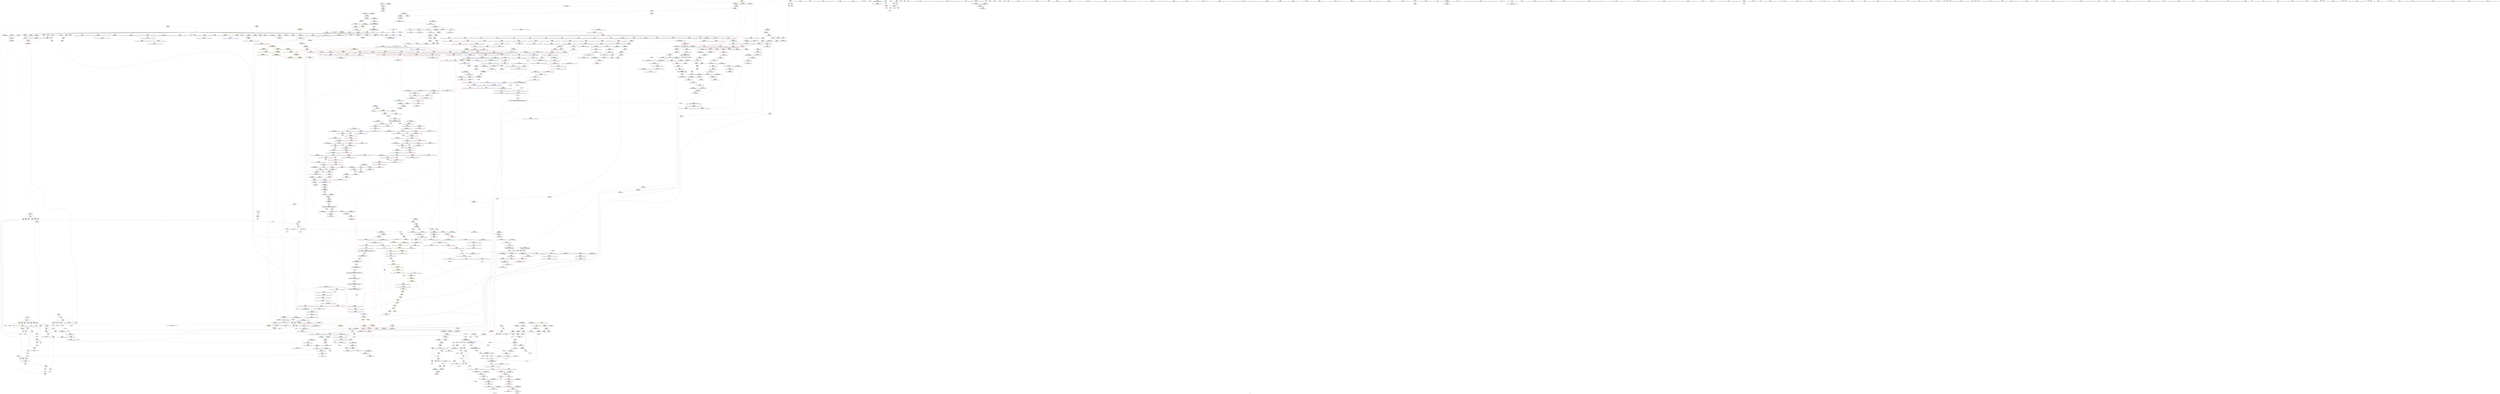 digraph "SVFG" {
	label="SVFG";

	Node0x55f7bc190530 [shape=record,color=grey,label="{NodeID: 0\nNullPtr|{|<s32>101}}"];
	Node0x55f7bc190530 -> Node0x55f7bc464b70[style=solid];
	Node0x55f7bc190530 -> Node0x55f7bc464c70[style=solid];
	Node0x55f7bc190530 -> Node0x55f7bc464d40[style=solid];
	Node0x55f7bc190530 -> Node0x55f7bc464e10[style=solid];
	Node0x55f7bc190530 -> Node0x55f7bc464ee0[style=solid];
	Node0x55f7bc190530 -> Node0x55f7bc464fb0[style=solid];
	Node0x55f7bc190530 -> Node0x55f7bc465080[style=solid];
	Node0x55f7bc190530 -> Node0x55f7bc465150[style=solid];
	Node0x55f7bc190530 -> Node0x55f7bc465220[style=solid];
	Node0x55f7bc190530 -> Node0x55f7bc4652f0[style=solid];
	Node0x55f7bc190530 -> Node0x55f7bc4653c0[style=solid];
	Node0x55f7bc190530 -> Node0x55f7bc465490[style=solid];
	Node0x55f7bc190530 -> Node0x55f7bc465560[style=solid];
	Node0x55f7bc190530 -> Node0x55f7bc465630[style=solid];
	Node0x55f7bc190530 -> Node0x55f7bc465700[style=solid];
	Node0x55f7bc190530 -> Node0x55f7bc4657d0[style=solid];
	Node0x55f7bc190530 -> Node0x55f7bc4658a0[style=solid];
	Node0x55f7bc190530 -> Node0x55f7bc465970[style=solid];
	Node0x55f7bc190530 -> Node0x55f7bc465a40[style=solid];
	Node0x55f7bc190530 -> Node0x55f7bc465b10[style=solid];
	Node0x55f7bc190530 -> Node0x55f7bc465be0[style=solid];
	Node0x55f7bc190530 -> Node0x55f7bc465cb0[style=solid];
	Node0x55f7bc190530 -> Node0x55f7bc465d80[style=solid];
	Node0x55f7bc190530 -> Node0x55f7bc465e50[style=solid];
	Node0x55f7bc190530 -> Node0x55f7bc46b870[style=solid];
	Node0x55f7bc190530 -> Node0x55f7bc46dd30[style=solid];
	Node0x55f7bc190530 -> Node0x55f7bc46de00[style=solid];
	Node0x55f7bc190530 -> Node0x55f7bc46ded0[style=solid];
	Node0x55f7bc190530 -> Node0x55f7bc4701c0[style=solid];
	Node0x55f7bc190530 -> Node0x55f7bc4ad610[style=solid];
	Node0x55f7bc190530 -> Node0x55f7bc4b29b0[style=solid];
	Node0x55f7bc190530 -> Node0x55f7bc4b3d30[style=solid];
	Node0x55f7bc190530:s32 -> Node0x55f7bc576980[style=solid,color=red];
	Node0x55f7bc46aef0 [shape=record,color=red,label="{NodeID: 775\n1705\<--1704\ndummyVal\<--offset_0\n_ZSt18uninitialized_copyISt13move_iteratorIPiES1_ET0_T_S4_S3_\n}"];
	Node0x55f7bc46aef0 -> Node0x55f7bc492cf0[style=solid];
	Node0x55f7bc461980 [shape=record,color=purple,label="{NodeID: 443\n485\<--484\n_M_impl\<--this1\n_ZNSt12_Vector_baseIiSaIiEEC2Ev\n|{<s0>33}}"];
	Node0x55f7bc461980:s0 -> Node0x55f7bc57aa50[style=solid,color=red];
	Node0x55f7bc4555f0 [shape=record,color=green,label="{NodeID: 111\n640\<--641\n__n.addr\<--__n.addr_field_insensitive\n_ZNSt12_Vector_baseIiSaIiEE13_M_deallocateEPim\n}"];
	Node0x55f7bc4555f0 -> Node0x55f7bc47b520[style=solid];
	Node0x55f7bc4555f0 -> Node0x55f7bc46ebd0[style=solid];
	Node0x55f7bc4709e0 [shape=record,color=blue,label="{NodeID: 886\n1001\<--998\n_M_end_of_storage41\<--add.ptr39\n_ZNSt6vectorIiSaIiEE17_M_realloc_insertIJiEEEvN9__gnu_cxx17__normal_iteratorIPiS1_EEDpOT_\n|{<s0>53}}"];
	Node0x55f7bc4709e0:s0 -> Node0x55f7bc4e9360[style=dashed,color=blue];
	Node0x55f7bc477420 [shape=record,color=red,label="{NodeID: 554\n412\<--23\n\<--stdout\nmain\n}"];
	Node0x55f7bc477420 -> Node0x55f7bc467470[style=solid];
	Node0x55f7bc459f10 [shape=record,color=green,label="{NodeID: 222\n1417\<--1418\n_ZNSt13move_iteratorIPiEC2ES0_\<--_ZNSt13move_iteratorIPiEC2ES0__field_insensitive\n}"];
	Node0x55f7bc574780 [shape=record,color=black,label="{NodeID: 2104\n1533 = PHI(1537, )\n}"];
	Node0x55f7bc574780 -> Node0x55f7bc45fe20[style=solid];
	Node0x55f7bc47ce50 [shape=record,color=red,label="{NodeID: 665\n892\<--839\n\<--__new_start\n_ZNSt6vectorIiSaIiEE17_M_realloc_insertIJiEEEvN9__gnu_cxx17__normal_iteratorIPiS1_EEDpOT_\n|{<s0>64}}"];
	Node0x55f7bc47ce50:s0 -> Node0x55f7bc57e2f0[style=solid,color=red];
	Node0x55f7bc4b0430 [shape=record,color=grey,label="{NodeID: 1440\n130 = Binary(129, 98, )\n}"];
	Node0x55f7bc4b0430 -> Node0x55f7bc4660f0[style=solid];
	Node0x55f7bc467fd0 [shape=record,color=black,label="{NodeID: 333\n752\<--741\n\<--this1\n_ZNSt6vectorIiSaIiEE12emplace_backIJiEEEvDpOT_\n}"];
	Node0x55f7bc467fd0 -> Node0x55f7bc472a30[style=solid];
	Node0x55f7bc57dff0 [shape=record,color=black,label="{NodeID: 2215\n1167 = PHI(887, 903, )\n0th arg _ZSt34__uninitialized_move_if_noexcept_aIPiS0_SaIiEET0_T_S3_S2_RT1_ }"];
	Node0x55f7bc57dff0 -> Node0x55f7bc4716e0[style=solid];
	Node0x55f7bc191be0 [shape=record,color=green,label="{NodeID: 1\n7\<--1\n__dso_handle\<--dummyObj\nGlob }"];
	Node0x55f7bc46afc0 [shape=record,color=red,label="{NodeID: 776\n1708\<--1707\ndummyVal\<--offset_0\n_ZSt18uninitialized_copyISt13move_iteratorIPiES1_ET0_T_S4_S3_\n}"];
	Node0x55f7bc46afc0 -> Node0x55f7bc492dc0[style=solid];
	Node0x55f7bc482fe0 [shape=record,color=yellow,style=double,label="{NodeID: 1551\n14V_1 = ENCHI(MR_14V_0)\npts\{79 \}\nFun[_Z5solvexx]}"];
	Node0x55f7bc482fe0 -> Node0x55f7bc46bff0[style=dashed];
	Node0x55f7bc461a50 [shape=record,color=purple,label="{NodeID: 444\n512\<--507\n_M_start\<--this1\n_ZNSt12_Vector_baseIiSaIiEE12_Vector_implC2Ev\n}"];
	Node0x55f7bc461a50 -> Node0x55f7bc46dd30[style=solid];
	Node0x55f7bc4556c0 [shape=record,color=green,label="{NodeID: 112\n654\<--655\n_ZNSt16allocator_traitsISaIiEE10deallocateERS0_Pim\<--_ZNSt16allocator_traitsISaIiEE10deallocateERS0_Pim_field_insensitive\n}"];
	Node0x55f7bc470ab0 [shape=record,color=blue,label="{NodeID: 887\n1019\<--1016\nthis.addr\<--this\n_ZNSt6vectorIiSaIiEE3endEv\n}"];
	Node0x55f7bc470ab0 -> Node0x55f7bc47e100[style=dashed];
	Node0x55f7bc4774f0 [shape=record,color=red,label="{NodeID: 555\n274\<--64\n\<--retval\n_Z5solvexx\n}"];
	Node0x55f7bc4774f0 -> Node0x55f7bc466840[style=solid];
	Node0x55f7bc45a010 [shape=record,color=green,label="{NodeID: 223\n1426\<--1427\n__first\<--__first_field_insensitive\n_ZSt18uninitialized_copyISt13move_iteratorIPiES1_ET0_T_S4_S3_\n}"];
	Node0x55f7bc45a010 -> Node0x55f7bc45f2c0[style=solid];
	Node0x55f7bc45a010 -> Node0x55f7bc475610[style=solid];
	Node0x55f7bc5748c0 [shape=record,color=black,label="{NodeID: 2105\n1551 = PHI(1598, )\n|{<s0>123}}"];
	Node0x55f7bc5748c0:s0 -> Node0x55f7bc57dcc0[style=solid,color=red];
	Node0x55f7bc47cf20 [shape=record,color=red,label="{NodeID: 666\n928\<--839\n\<--__new_start\n_ZNSt6vectorIiSaIiEE17_M_realloc_insertIJiEEEvN9__gnu_cxx17__normal_iteratorIPiS1_EEDpOT_\n}"];
	Node0x55f7bc47cf20 -> Node0x55f7bc476f40[style=solid];
	Node0x55f7bc4b05b0 [shape=record,color=grey,label="{NodeID: 1441\n137 = Binary(136, 98, )\n}"];
	Node0x55f7bc4b05b0 -> Node0x55f7bc46bf20[style=solid];
	Node0x55f7bc4680a0 [shape=record,color=black,label="{NodeID: 334\n755\<--741\n\<--this1\n_ZNSt6vectorIiSaIiEE12emplace_backIJiEEEvDpOT_\n}"];
	Node0x55f7bc4680a0 -> Node0x55f7bc472b00[style=solid];
	Node0x55f7bc4680a0 -> Node0x55f7bc472bd0[style=solid];
	Node0x55f7bc57e170 [shape=record,color=black,label="{NodeID: 2216\n1168 = PHI(891, 907, )\n1st arg _ZSt34__uninitialized_move_if_noexcept_aIPiS0_SaIiEET0_T_S3_S2_RT1_ }"];
	Node0x55f7bc57e170 -> Node0x55f7bc4717b0[style=solid];
	Node0x55f7bc452300 [shape=record,color=green,label="{NodeID: 2\n9\<--1\n\<--dummyObj\nCan only get source location for instruction, argument, global var or function.}"];
	Node0x55f7bc46b090 [shape=record,color=red,label="{NodeID: 777\n1711\<--1710\ndummyVal\<--offset_0\n_ZNSt20__uninitialized_copyILb1EE13__uninit_copyISt13move_iteratorIPiES3_EET0_T_S6_S5_\n}"];
	Node0x55f7bc46b090 -> Node0x55f7bc493100[style=solid];
	Node0x55f7bc4830c0 [shape=record,color=yellow,style=double,label="{NodeID: 1552\n16V_1 = ENCHI(MR_16V_0)\npts\{81 \}\nFun[_Z5solvexx]}"];
	Node0x55f7bc4830c0 -> Node0x55f7bc46c0c0[style=dashed];
	Node0x55f7bc461b20 [shape=record,color=purple,label="{NodeID: 445\n514\<--507\n_M_finish\<--this1\n_ZNSt12_Vector_baseIiSaIiEE12_Vector_implC2Ev\n}"];
	Node0x55f7bc461b20 -> Node0x55f7bc46de00[style=solid];
	Node0x55f7bc4557c0 [shape=record,color=green,label="{NodeID: 113\n660\<--661\nthis.addr\<--this.addr_field_insensitive\n_ZNSt12_Vector_baseIiSaIiEE12_Vector_implD2Ev\n}"];
	Node0x55f7bc4557c0 -> Node0x55f7bc47b5f0[style=solid];
	Node0x55f7bc4557c0 -> Node0x55f7bc46eca0[style=solid];
	Node0x55f7bc470b80 [shape=record,color=blue,label="{NodeID: 888\n1036\<--1033\nthis.addr\<--this\n_ZN9__gnu_cxx13new_allocatorIiE9constructIiJiEEEvPT_DpOT0_\n}"];
	Node0x55f7bc470b80 -> Node0x55f7bc47e2a0[style=dashed];
	Node0x55f7bc4775c0 [shape=record,color=red,label="{NodeID: 556\n96\<--66\n\<--bd.addr\n_Z5solvexx\n}"];
	Node0x55f7bc4775c0 -> Node0x55f7bc4b1330[style=solid];
	Node0x55f7bc45a0e0 [shape=record,color=green,label="{NodeID: 224\n1428\<--1429\n__last\<--__last_field_insensitive\n_ZSt18uninitialized_copyISt13move_iteratorIPiES1_ET0_T_S4_S3_\n}"];
	Node0x55f7bc45a0e0 -> Node0x55f7bc45f390[style=solid];
	Node0x55f7bc45a0e0 -> Node0x55f7bc4756e0[style=solid];
	Node0x55f7bc574a00 [shape=record,color=black,label="{NodeID: 2106\n1555 = PHI(1598, )\n|{<s0>123}}"];
	Node0x55f7bc574a00:s0 -> Node0x55f7bc57ddd0[style=solid,color=red];
	Node0x55f7bc47cff0 [shape=record,color=red,label="{NodeID: 667\n943\<--839\n\<--__new_start\n_ZNSt6vectorIiSaIiEE17_M_realloc_insertIJiEEEvN9__gnu_cxx17__normal_iteratorIPiS1_EEDpOT_\n|{<s0>72}}"];
	Node0x55f7bc47cff0:s0 -> Node0x55f7bc57d7b0[style=solid,color=red];
	Node0x55f7bc4b0730 [shape=record,color=grey,label="{NodeID: 1442\n983 = Binary(981, 982, )\n}"];
	Node0x55f7bc4b0730 -> Node0x55f7bc4b08b0[style=solid];
	Node0x55f7bc468170 [shape=record,color=black,label="{NodeID: 335\n766\<--741\n\<--this1\n_ZNSt6vectorIiSaIiEE12emplace_backIJiEEEvDpOT_\n}"];
	Node0x55f7bc468170 -> Node0x55f7bc472ca0[style=solid];
	Node0x55f7bc468170 -> Node0x55f7bc472d70[style=solid];
	Node0x55f7bc57e2f0 [shape=record,color=black,label="{NodeID: 2217\n1169 = PHI(892, 908, )\n2nd arg _ZSt34__uninitialized_move_if_noexcept_aIPiS0_SaIiEET0_T_S3_S2_RT1_ }"];
	Node0x55f7bc57e2f0 -> Node0x55f7bc471880[style=solid];
	Node0x55f7bc4515d0 [shape=record,color=green,label="{NodeID: 3\n12\<--1\n\<--dummyObj\nCan only get source location for instruction, argument, global var or function.}"];
	Node0x55f7bc46b160 [shape=record,color=red,label="{NodeID: 778\n1714\<--1713\ndummyVal\<--offset_0\n_ZNSt20__uninitialized_copyILb1EE13__uninit_copyISt13move_iteratorIPiES3_EET0_T_S6_S5_\n}"];
	Node0x55f7bc46b160 -> Node0x55f7bc4931d0[style=solid];
	Node0x55f7bc461bf0 [shape=record,color=purple,label="{NodeID: 446\n516\<--507\n_M_end_of_storage\<--this1\n_ZNSt12_Vector_baseIiSaIiEE12_Vector_implC2Ev\n}"];
	Node0x55f7bc461bf0 -> Node0x55f7bc46ded0[style=solid];
	Node0x55f7bc455890 [shape=record,color=green,label="{NodeID: 114\n666\<--667\n_ZNSaIiED2Ev\<--_ZNSaIiED2Ev_field_insensitive\n}"];
	Node0x55f7bc470c50 [shape=record,color=blue,label="{NodeID: 889\n1038\<--1034\n__p.addr\<--__p\n_ZN9__gnu_cxx13new_allocatorIiE9constructIiJiEEEvPT_DpOT0_\n}"];
	Node0x55f7bc470c50 -> Node0x55f7bc47e370[style=dashed];
	Node0x55f7bc489920 [shape=record,color=yellow,style=double,label="{NodeID: 1664\n67V_1 = ENCHI(MR_67V_0)\npts\{1 \}\nFun[main]}"];
	Node0x55f7bc489920 -> Node0x55f7bc477350[style=dashed];
	Node0x55f7bc489920 -> Node0x55f7bc477420[style=dashed];
	Node0x55f7bc477690 [shape=record,color=red,label="{NodeID: 557\n101\<--66\n\<--bd.addr\n_Z5solvexx\n}"];
	Node0x55f7bc477690 -> Node0x55f7bc4b38b0[style=solid];
	Node0x55f7bc45a1b0 [shape=record,color=green,label="{NodeID: 225\n1430\<--1431\n__result.addr\<--__result.addr_field_insensitive\n_ZSt18uninitialized_copyISt13move_iteratorIPiES1_ET0_T_S4_S3_\n}"];
	Node0x55f7bc45a1b0 -> Node0x55f7bc480db0[style=solid];
	Node0x55f7bc45a1b0 -> Node0x55f7bc492b50[style=solid];
	Node0x55f7bc574b40 [shape=record,color=black,label="{NodeID: 2107\n1557 = PHI(1598, )\n|{<s0>123}}"];
	Node0x55f7bc574b40:s0 -> Node0x55f7bc57dee0[style=solid,color=red];
	Node0x55f7bc47d0c0 [shape=record,color=red,label="{NodeID: 668\n950\<--839\n\<--__new_start\n_ZNSt6vectorIiSaIiEE17_M_realloc_insertIJiEEEvN9__gnu_cxx17__normal_iteratorIPiS1_EEDpOT_\n|{<s0>73}}"];
	Node0x55f7bc47d0c0:s0 -> Node0x55f7bc5783a0[style=solid,color=red];
	Node0x55f7bc4b08b0 [shape=record,color=grey,label="{NodeID: 1443\n984 = Binary(983, 338, )\n|{<s0>77}}"];
	Node0x55f7bc4b08b0:s0 -> Node0x55f7bc578560[style=solid,color=red];
	Node0x55f7bc468240 [shape=record,color=black,label="{NodeID: 336\n754\<--753\n\<--_M_impl3\n_ZNSt6vectorIiSaIiEE12emplace_backIJiEEEvDpOT_\n|{<s0>50}}"];
	Node0x55f7bc468240:s0 -> Node0x55f7bc577440[style=solid,color=red];
	Node0x55f7bc57e470 [shape=record,color=black,label="{NodeID: 2218\n1170 = PHI(894, 910, )\n3rd arg _ZSt34__uninitialized_move_if_noexcept_aIPiS0_SaIiEET0_T_S3_S2_RT1_ }"];
	Node0x55f7bc57e470 -> Node0x55f7bc471950[style=solid];
	Node0x55f7bc451660 [shape=record,color=green,label="{NodeID: 4\n14\<--1\n.str\<--dummyObj\nGlob }"];
	Node0x55f7bc46b230 [shape=record,color=red,label="{NodeID: 779\n1717\<--1716\ndummyVal\<--offset_0\n_ZSt4copyISt13move_iteratorIPiES1_ET0_T_S4_S3_\n}"];
	Node0x55f7bc46b230 -> Node0x55f7bc493510[style=solid];
	Node0x55f7bc461cc0 [shape=record,color=purple,label="{NodeID: 447\n562\<--561\n_M_impl\<--this1\n_ZNSt12_Vector_baseIiSaIiEE19_M_get_Tp_allocatorEv\n}"];
	Node0x55f7bc461cc0 -> Node0x55f7bc4676e0[style=solid];
	Node0x55f7bc45a5c0 [shape=record,color=green,label="{NodeID: 115\n673\<--674\n__a.addr\<--__a.addr_field_insensitive\n_ZNSt16allocator_traitsISaIiEE10deallocateERS0_Pim\n}"];
	Node0x55f7bc45a5c0 -> Node0x55f7bc47b6c0[style=solid];
	Node0x55f7bc45a5c0 -> Node0x55f7bc46ed70[style=solid];
	Node0x55f7bc470d20 [shape=record,color=blue,label="{NodeID: 890\n1040\<--1035\n__args.addr\<--__args\n_ZN9__gnu_cxx13new_allocatorIiE9constructIiJiEEEvPT_DpOT0_\n}"];
	Node0x55f7bc470d20 -> Node0x55f7bc47e440[style=dashed];
	Node0x55f7bc489a30 [shape=record,color=yellow,style=double,label="{NodeID: 1665\n69V_1 = ENCHI(MR_69V_0)\npts\{10 \}\nFun[main]}"];
	Node0x55f7bc489a30 -> Node0x55f7bc4771b0[style=dashed];
	Node0x55f7bc477760 [shape=record,color=red,label="{NodeID: 558\n110\<--66\n\<--bd.addr\n_Z5solvexx\n}"];
	Node0x55f7bc477760 -> Node0x55f7bc4b3430[style=solid];
	Node0x55f7bc45a280 [shape=record,color=green,label="{NodeID: 226\n1432\<--1433\n__assignable\<--__assignable_field_insensitive\n_ZSt18uninitialized_copyISt13move_iteratorIPiES1_ET0_T_S4_S3_\n}"];
	Node0x55f7bc45a280 -> Node0x55f7bc492c20[style=solid];
	Node0x55f7bc574c80 [shape=record,color=black,label="{NodeID: 2108\n1558 = PHI(1575, )\n}"];
	Node0x55f7bc574c80 -> Node0x55f7bc45fef0[style=solid];
	Node0x55f7bc47d190 [shape=record,color=red,label="{NodeID: 669\n986\<--839\n\<--__new_start\n_ZNSt6vectorIiSaIiEE17_M_realloc_insertIJiEEEvN9__gnu_cxx17__normal_iteratorIPiS1_EEDpOT_\n}"];
	Node0x55f7bc47d190 -> Node0x55f7bc470840[style=solid];
	Node0x55f7bc4b0a30 [shape=record,color=grey,label="{NodeID: 1444\n451 = Binary(450, 178, )\n}"];
	Node0x55f7bc4b0a30 -> Node0x55f7bc46dac0[style=solid];
	Node0x55f7bc468310 [shape=record,color=black,label="{NodeID: 337\n787\<--792\n_ZSt4moveIRiEONSt16remove_referenceIT_E4typeEOS2__ret\<--\n_ZSt4moveIRiEONSt16remove_referenceIT_E4typeEOS2_\n|{<s0>16}}"];
	Node0x55f7bc468310:s0 -> Node0x55f7bc570a00[style=solid,color=blue];
	Node0x55f7bc451910 [shape=record,color=green,label="{NodeID: 5\n16\<--1\n.str.1\<--dummyObj\nGlob }"];
	Node0x55f7bc46b300 [shape=record,color=red,label="{NodeID: 780\n1720\<--1719\ndummyVal\<--offset_0\n_ZSt4copyISt13move_iteratorIPiES1_ET0_T_S4_S3_\n}"];
	Node0x55f7bc46b300 -> Node0x55f7bc4935e0[style=solid];
	Node0x55f7bc461d90 [shape=record,color=purple,label="{NodeID: 448\n575\<--574\n_M_impl\<--this1\n_ZNSt12_Vector_baseIiSaIiEED2Ev\n}"];
	Node0x55f7bc45a690 [shape=record,color=green,label="{NodeID: 116\n675\<--676\n__p.addr\<--__p.addr_field_insensitive\n_ZNSt16allocator_traitsISaIiEE10deallocateERS0_Pim\n}"];
	Node0x55f7bc45a690 -> Node0x55f7bc47b790[style=solid];
	Node0x55f7bc45a690 -> Node0x55f7bc46ee40[style=solid];
	Node0x55f7bc470df0 [shape=record,color=blue,label="{NodeID: 891\n1048\<--1051\n\<--\n_ZN9__gnu_cxx13new_allocatorIiE9constructIiJiEEEvPT_DpOT0_\n|{<s0>55}}"];
	Node0x55f7bc470df0:s0 -> Node0x55f7bc520880[style=dashed,color=blue];
	Node0x55f7bc489b10 [shape=record,color=yellow,style=double,label="{NodeID: 1666\n71V_1 = ENCHI(MR_71V_0)\npts\{13 \}\nFun[main]}"];
	Node0x55f7bc489b10 -> Node0x55f7bc477280[style=dashed];
	Node0x55f7bc477830 [shape=record,color=red,label="{NodeID: 559\n246\<--66\n\<--bd.addr\n_Z5solvexx\n}"];
	Node0x55f7bc477830 -> Node0x55f7bc4b3a30[style=solid];
	Node0x55f7bc45a350 [shape=record,color=green,label="{NodeID: 227\n1434\<--1435\nagg.tmp\<--agg.tmp_field_insensitive\n_ZSt18uninitialized_copyISt13move_iteratorIPiES1_ET0_T_S4_S3_\n}"];
	Node0x55f7bc45a350 -> Node0x55f7bc45f460[style=solid];
	Node0x55f7bc45a350 -> Node0x55f7bc4757b0[style=solid];
	Node0x55f7bc574dc0 [shape=record,color=black,label="{NodeID: 2109\n1568 = PHI(1656, )\n|{<s0>125}}"];
	Node0x55f7bc574dc0:s0 -> Node0x55f7bc577fe0[style=solid,color=red];
	Node0x55f7bc47d260 [shape=record,color=red,label="{NodeID: 670\n996\<--839\n\<--__new_start\n_ZNSt6vectorIiSaIiEE17_M_realloc_insertIJiEEEvN9__gnu_cxx17__normal_iteratorIPiS1_EEDpOT_\n}"];
	Node0x55f7bc47d260 -> Node0x55f7bc477010[style=solid];
	Node0x55f7bc4b0bb0 [shape=record,color=grey,label="{NodeID: 1445\n1126 = Binary(1125, 338, )\n}"];
	Node0x55f7bc4b0bb0 -> Node0x55f7bc469de0[style=solid];
	Node0x55f7bc4683e0 [shape=record,color=black,label="{NodeID: 338\n808\<--807\n\<--\n_ZNSt16allocator_traitsISaIiEE9constructIiJiEEEvRS0_PT_DpOT0_\n|{<s0>55}}"];
	Node0x55f7bc4683e0:s0 -> Node0x55f7bc577110[style=solid,color=red];
	Node0x55f7bc4519a0 [shape=record,color=green,label="{NodeID: 6\n18\<--1\nstdin\<--dummyObj\nGlob }"];
	Node0x55f7bc46b3d0 [shape=record,color=red,label="{NodeID: 781\n1723\<--1722\ndummyVal\<--offset_0\n_ZNSt11__copy_moveILb1ELb1ESt26random_access_iterator_tagE8__copy_mIiEEPT_PKS3_S6_S4_\n}"];
	Node0x55f7bc46b3d0 -> Node0x55f7bc494140[style=solid];
	Node0x55f7bc461e60 [shape=record,color=purple,label="{NodeID: 449\n576\<--574\n_M_start\<--this1\n_ZNSt12_Vector_baseIiSaIiEED2Ev\n}"];
	Node0x55f7bc461e60 -> Node0x55f7bc47aea0[style=solid];
	Node0x55f7bc45a760 [shape=record,color=green,label="{NodeID: 117\n677\<--678\n__n.addr\<--__n.addr_field_insensitive\n_ZNSt16allocator_traitsISaIiEE10deallocateERS0_Pim\n}"];
	Node0x55f7bc45a760 -> Node0x55f7bc47b860[style=solid];
	Node0x55f7bc45a760 -> Node0x55f7bc46ef10[style=solid];
	Node0x55f7bc470ec0 [shape=record,color=blue,label="{NodeID: 892\n1058\<--1055\nthis.addr\<--this\n_ZNKSt6vectorIiSaIiEE12_M_check_lenEmPKc\n}"];
	Node0x55f7bc470ec0 -> Node0x55f7bc47e5e0[style=dashed];
	Node0x55f7bc477900 [shape=record,color=red,label="{NodeID: 560\n255\<--66\n\<--bd.addr\n_Z5solvexx\n}"];
	Node0x55f7bc477900 -> Node0x55f7bc4b14b0[style=solid];
	Node0x55f7bc45a420 [shape=record,color=green,label="{NodeID: 228\n1436\<--1437\nagg.tmp2\<--agg.tmp2_field_insensitive\n_ZSt18uninitialized_copyISt13move_iteratorIPiES1_ET0_T_S4_S3_\n}"];
	Node0x55f7bc45a420 -> Node0x55f7bc45f530[style=solid];
	Node0x55f7bc45a420 -> Node0x55f7bc475880[style=solid];
	Node0x55f7bc574f00 [shape=record,color=black,label="{NodeID: 2110\n1571 = PHI(1649, )\n}"];
	Node0x55f7bc574f00 -> Node0x55f7bc45ffc0[style=solid];
	Node0x55f7bc47d330 [shape=record,color=red,label="{NodeID: 671\n899\<--841\n\<--__new_finish\n_ZNSt6vectorIiSaIiEE17_M_realloc_insertIJiEEEvN9__gnu_cxx17__normal_iteratorIPiS1_EEDpOT_\n}"];
	Node0x55f7bc47d330 -> Node0x55f7bc473320[style=solid];
	Node0x55f7bc4b0d30 [shape=record,color=grey,label="{NodeID: 1446\n268 = Binary(267, 98, )\n|{<s0>13}}"];
	Node0x55f7bc4b0d30:s0 -> Node0x55f7bc576000[style=solid,color=red];
	Node0x55f7bc4684b0 [shape=record,color=black,label="{NodeID: 339\n816\<--821\n_ZSt7forwardIiEOT_RNSt16remove_referenceIS0_E4typeE_ret\<--\n_ZSt7forwardIiEOT_RNSt16remove_referenceIS0_E4typeE\n|{<s0>49|<s1>52|<s2>54|<s3>60|<s4>80}}"];
	Node0x55f7bc4684b0:s0 -> Node0x55f7bc571530[style=solid,color=blue];
	Node0x55f7bc4684b0:s1 -> Node0x55f7bc571840[style=solid,color=blue];
	Node0x55f7bc4684b0:s2 -> Node0x55f7bc5708c0[style=solid,color=blue];
	Node0x55f7bc4684b0:s3 -> Node0x55f7bc571e80[style=solid,color=blue];
	Node0x55f7bc4684b0:s4 -> Node0x55f7bc572980[style=solid,color=blue];
	Node0x55f7bc451a60 [shape=record,color=green,label="{NodeID: 7\n19\<--1\n.str.2\<--dummyObj\nGlob }"];
	Node0x55f7bc46b4a0 [shape=record,color=blue,label="{NodeID: 782\n8\<--9\nfirst\<--\nGlob }"];
	Node0x55f7bc46b4a0 -> Node0x55f7bc489a30[style=dashed];
	Node0x55f7bc461f30 [shape=record,color=purple,label="{NodeID: 450\n578\<--574\n_M_impl2\<--this1\n_ZNSt12_Vector_baseIiSaIiEED2Ev\n}"];
	Node0x55f7bc45a830 [shape=record,color=green,label="{NodeID: 118\n687\<--688\n_ZN9__gnu_cxx13new_allocatorIiE10deallocateEPim\<--_ZN9__gnu_cxx13new_allocatorIiE10deallocateEPim_field_insensitive\n}"];
	Node0x55f7bc470f90 [shape=record,color=blue,label="{NodeID: 893\n1060\<--1056\n__n.addr\<--__n\n_ZNKSt6vectorIiSaIiEE12_M_check_lenEmPKc\n|{|<s2>86}}"];
	Node0x55f7bc470f90 -> Node0x55f7bc47e6b0[style=dashed];
	Node0x55f7bc470f90 -> Node0x55f7bc47eac0[style=dashed];
	Node0x55f7bc470f90:s2 -> Node0x55f7bc4ea280[style=dashed,color=red];
	Node0x55f7bc4779d0 [shape=record,color=red,label="{NodeID: 561\n260\<--66\n\<--bd.addr\n_Z5solvexx\n}"];
	Node0x55f7bc4779d0 -> Node0x55f7bc4b3730[style=solid];
	Node0x55f7bc462920 [shape=record,color=green,label="{NodeID: 229\n1457\<--1458\n_ZNSt20__uninitialized_copyILb1EE13__uninit_copyISt13move_iteratorIPiES3_EET0_T_S6_S5_\<--_ZNSt20__uninitialized_copyILb1EE13__uninit_copyISt13move_iteratorIPiES3_EET0_T_S6_S5__field_insensitive\n}"];
	Node0x55f7bc575040 [shape=record,color=black,label="{NodeID: 2111\n1594 = PHI(1605, )\n}"];
	Node0x55f7bc575040 -> Node0x55f7bc460090[style=solid];
	Node0x55f7bc47d400 [shape=record,color=red,label="{NodeID: 672\n908\<--841\n\<--__new_finish\n_ZNSt6vectorIiSaIiEE17_M_realloc_insertIJiEEEvN9__gnu_cxx17__normal_iteratorIPiS1_EEDpOT_\n|{<s0>67}}"];
	Node0x55f7bc47d400:s0 -> Node0x55f7bc57e2f0[style=solid,color=red];
	Node0x55f7bc4b0eb0 [shape=record,color=grey,label="{NodeID: 1447\n271 = Binary(266, 270, )\n}"];
	Node0x55f7bc4b0eb0 -> Node0x55f7bc46d100[style=solid];
	Node0x55f7bc468580 [shape=record,color=black,label="{NodeID: 340\n866\<--851\n\<--this1\n_ZNSt6vectorIiSaIiEE17_M_realloc_insertIJiEEEvN9__gnu_cxx17__normal_iteratorIPiS1_EEDpOT_\n|{<s0>59}}"];
	Node0x55f7bc468580:s0 -> Node0x55f7bc5762a0[style=solid,color=red];
	Node0x55f7bc452430 [shape=record,color=green,label="{NodeID: 8\n21\<--1\n.str.3\<--dummyObj\nGlob }"];
	Node0x55f7bc46b570 [shape=record,color=blue,label="{NodeID: 783\n11\<--12\nT\<--\nGlob }"];
	Node0x55f7bc46b570 -> Node0x55f7bc489b10[style=dashed];
	Node0x55f7bc462000 [shape=record,color=purple,label="{NodeID: 451\n579\<--574\n_M_end_of_storage\<--this1\n_ZNSt12_Vector_baseIiSaIiEED2Ev\n}"];
	Node0x55f7bc462000 -> Node0x55f7bc47af70[style=solid];
	Node0x55f7bc45a930 [shape=record,color=green,label="{NodeID: 119\n694\<--695\nthis.addr\<--this.addr_field_insensitive\n_ZN9__gnu_cxx13new_allocatorIiE10deallocateEPim\n}"];
	Node0x55f7bc45a930 -> Node0x55f7bc47b930[style=solid];
	Node0x55f7bc45a930 -> Node0x55f7bc46efe0[style=solid];
	Node0x55f7bc471060 [shape=record,color=blue,label="{NodeID: 894\n1062\<--1057\n__s.addr\<--__s\n_ZNKSt6vectorIiSaIiEE12_M_check_lenEmPKc\n}"];
	Node0x55f7bc471060 -> Node0x55f7bc47e780[style=dashed];
	Node0x55f7bc477aa0 [shape=record,color=red,label="{NodeID: 562\n267\<--66\n\<--bd.addr\n_Z5solvexx\n}"];
	Node0x55f7bc477aa0 -> Node0x55f7bc4b0d30[style=solid];
	Node0x55f7bc4629e0 [shape=record,color=green,label="{NodeID: 230\n1469\<--1470\n__first\<--__first_field_insensitive\n_ZNSt20__uninitialized_copyILb1EE13__uninit_copyISt13move_iteratorIPiES3_EET0_T_S6_S5_\n}"];
	Node0x55f7bc4629e0 -> Node0x55f7bc45f6d0[style=solid];
	Node0x55f7bc4629e0 -> Node0x55f7bc475c90[style=solid];
	Node0x55f7bc575180 [shape=record,color=black,label="{NodeID: 2112\n1501 = PHI(1494, )\n1st arg _ZSt4copyISt13move_iteratorIPiES1_ET0_T_S4_S3_ }"];
	Node0x55f7bc575180 -> Node0x55f7bc493370[style=solid];
	Node0x55f7bc47d4d0 [shape=record,color=red,label="{NodeID: 673\n922\<--841\n\<--__new_finish\n_ZNSt6vectorIiSaIiEE17_M_realloc_insertIJiEEEvN9__gnu_cxx17__normal_iteratorIPiS1_EEDpOT_\n}"];
	Node0x55f7bc47d4d0 -> Node0x55f7bc4b3d30[style=solid];
	Node0x55f7bc4b1030 [shape=record,color=grey,label="{NodeID: 1448\n1125 = Binary(1123, 1124, )\n}"];
	Node0x55f7bc4b1030 -> Node0x55f7bc4b0bb0[style=solid];
	Node0x55f7bc468650 [shape=record,color=black,label="{NodeID: 341\n874\<--851\n\<--this1\n_ZNSt6vectorIiSaIiEE17_M_realloc_insertIJiEEEvN9__gnu_cxx17__normal_iteratorIPiS1_EEDpOT_\n}"];
	Node0x55f7bc468650 -> Node0x55f7bc4730b0[style=solid];
	Node0x55f7bc4524c0 [shape=record,color=green,label="{NodeID: 9\n23\<--1\nstdout\<--dummyObj\nGlob }"];
	Node0x55f7bc46b670 [shape=record,color=blue,label="{NodeID: 784\n1694\<--33\nllvm.global_ctors_0\<--\nGlob }"];
	Node0x55f7bc4836e0 [shape=record,color=yellow,style=double,label="{NodeID: 1559\n30V_1 = ENCHI(MR_30V_0)\npts\{1358 \}\nFun[_Z5solvexx]|{|<s2>13}}"];
	Node0x55f7bc4836e0 -> Node0x55f7bc4ee980[style=dashed];
	Node0x55f7bc4836e0 -> Node0x55f7bc4f3e80[style=dashed];
	Node0x55f7bc4836e0:s2 -> Node0x55f7bc4836e0[style=dashed,color=red];
	Node0x55f7bc4620d0 [shape=record,color=purple,label="{NodeID: 452\n581\<--574\n_M_impl3\<--this1\n_ZNSt12_Vector_baseIiSaIiEED2Ev\n}"];
	Node0x55f7bc45aa00 [shape=record,color=green,label="{NodeID: 120\n696\<--697\n__p.addr\<--__p.addr_field_insensitive\n_ZN9__gnu_cxx13new_allocatorIiE10deallocateEPim\n}"];
	Node0x55f7bc45aa00 -> Node0x55f7bc47ba00[style=solid];
	Node0x55f7bc45aa00 -> Node0x55f7bc46f0b0[style=solid];
	Node0x55f7bc471130 [shape=record,color=blue,label="{NodeID: 895\n1066\<--1086\nref.tmp\<--call4\n_ZNKSt6vectorIiSaIiEE12_M_check_lenEmPKc\n|{|<s1>86}}"];
	Node0x55f7bc471130 -> Node0x55f7bc47eac0[style=dashed];
	Node0x55f7bc471130:s1 -> Node0x55f7bc4ea390[style=dashed,color=red];
	Node0x55f7bc477b70 [shape=record,color=red,label="{NodeID: 563\n100\<--68\n\<--aim.addr\n_Z5solvexx\n}"];
	Node0x55f7bc477b70 -> Node0x55f7bc4b38b0[style=solid];
	Node0x55f7bc462ab0 [shape=record,color=green,label="{NodeID: 231\n1471\<--1472\n__last\<--__last_field_insensitive\n_ZNSt20__uninitialized_copyILb1EE13__uninit_copyISt13move_iteratorIPiES3_EET0_T_S6_S5_\n}"];
	Node0x55f7bc462ab0 -> Node0x55f7bc45f7a0[style=solid];
	Node0x55f7bc462ab0 -> Node0x55f7bc475d60[style=solid];
	Node0x55f7bc5752c0 [shape=record,color=black,label="{NodeID: 2113\n1502 = PHI(1490, )\n2nd arg _ZSt4copyISt13move_iteratorIPiES1_ET0_T_S4_S3_ }"];
	Node0x55f7bc5752c0 -> Node0x55f7bc493440[style=solid];
	Node0x55f7bc47d5a0 [shape=record,color=red,label="{NodeID: 674\n944\<--841\n\<--__new_finish\n_ZNSt6vectorIiSaIiEE17_M_realloc_insertIJiEEEvN9__gnu_cxx17__normal_iteratorIPiS1_EEDpOT_\n|{<s0>72}}"];
	Node0x55f7bc47d5a0:s0 -> Node0x55f7bc57d940[style=solid,color=red];
	Node0x55f7bc4b11b0 [shape=record,color=grey,label="{NodeID: 1449\n258 = Binary(254, 257, )\n}"];
	Node0x55f7bc4b11b0 -> Node0x55f7bc46cf60[style=solid];
	Node0x55f7bc468720 [shape=record,color=black,label="{NodeID: 342\n884\<--851\n\<--this1\n_ZNSt6vectorIiSaIiEE17_M_realloc_insertIJiEEEvN9__gnu_cxx17__normal_iteratorIPiS1_EEDpOT_\n}"];
	Node0x55f7bc468720 -> Node0x55f7bc473180[style=solid];
	Node0x55f7bc468720 -> Node0x55f7bc473250[style=solid];
	Node0x55f7bc452550 [shape=record,color=green,label="{NodeID: 10\n24\<--1\n_ZSt3cin\<--dummyObj\nGlob }"];
	Node0x55f7bc46b770 [shape=record,color=blue,label="{NodeID: 785\n1695\<--34\nllvm.global_ctors_1\<--_GLOBAL__sub_I_rowdark_0_0.cpp\nGlob }"];
	Node0x55f7bc4837c0 [shape=record,color=yellow,style=double,label="{NodeID: 1560\n32V_1 = ENCHI(MR_32V_0)\npts\{750000 \}\nFun[_Z5solvexx]|{|<s1>3}}"];
	Node0x55f7bc4837c0 -> Node0x55f7bc4f4380[style=dashed];
	Node0x55f7bc4837c0:s1 -> Node0x55f7bc50ba30[style=dashed,color=red];
	Node0x55f7bc4621a0 [shape=record,color=purple,label="{NodeID: 453\n582\<--574\n_M_start4\<--this1\n_ZNSt12_Vector_baseIiSaIiEED2Ev\n}"];
	Node0x55f7bc4621a0 -> Node0x55f7bc47b040[style=solid];
	Node0x55f7bc45aad0 [shape=record,color=green,label="{NodeID: 121\n698\<--699\n.addr\<--.addr_field_insensitive\n_ZN9__gnu_cxx13new_allocatorIiE10deallocateEPim\n}"];
	Node0x55f7bc45aad0 -> Node0x55f7bc46f180[style=solid];
	Node0x55f7bc471200 [shape=record,color=blue,label="{NodeID: 896\n1064\<--1092\n__len\<--add\n_ZNKSt6vectorIiSaIiEE12_M_check_lenEmPKc\n}"];
	Node0x55f7bc471200 -> Node0x55f7bc47e850[style=dashed];
	Node0x55f7bc471200 -> Node0x55f7bc47e920[style=dashed];
	Node0x55f7bc471200 -> Node0x55f7bc47e9f0[style=dashed];
	Node0x55f7bc477c40 [shape=record,color=red,label="{NodeID: 564\n104\<--68\n\<--aim.addr\n_Z5solvexx\n}"];
	Node0x55f7bc477c40 -> Node0x55f7bc4b35b0[style=solid];
	Node0x55f7bc462b80 [shape=record,color=green,label="{NodeID: 232\n1473\<--1474\n__result.addr\<--__result.addr_field_insensitive\n_ZNSt20__uninitialized_copyILb1EE13__uninit_copyISt13move_iteratorIPiES3_EET0_T_S6_S5_\n}"];
	Node0x55f7bc462b80 -> Node0x55f7bc481020[style=solid];
	Node0x55f7bc462b80 -> Node0x55f7bc493030[style=solid];
	Node0x55f7bc575400 [shape=record,color=black,label="{NodeID: 2114\n731 = PHI(307, )\n0th arg _ZNSt6vectorIiSaIiEE12emplace_backIJiEEEvDpOT_ }"];
	Node0x55f7bc575400 -> Node0x55f7bc46f3f0[style=solid];
	Node0x55f7bc47d670 [shape=record,color=red,label="{NodeID: 675\n991\<--841\n\<--__new_finish\n_ZNSt6vectorIiSaIiEE17_M_realloc_insertIJiEEEvN9__gnu_cxx17__normal_iteratorIPiS1_EEDpOT_\n}"];
	Node0x55f7bc47d670 -> Node0x55f7bc470910[style=solid];
	Node0x55f7bc4b1330 [shape=record,color=grey,label="{NodeID: 1450\n97 = Binary(96, 98, )\n}"];
	Node0x55f7bc4b1330 -> Node0x55f7bc46bb10[style=solid];
	Node0x55f7bc4687f0 [shape=record,color=black,label="{NodeID: 343\n893\<--851\n\<--this1\n_ZNSt6vectorIiSaIiEE17_M_realloc_insertIJiEEEvN9__gnu_cxx17__normal_iteratorIPiS1_EEDpOT_\n|{<s0>63}}"];
	Node0x55f7bc4687f0:s0 -> Node0x55f7bc575b80[style=solid,color=red];
	Node0x55f7bc452610 [shape=record,color=green,label="{NodeID: 11\n25\<--1\n_ZSt4cout\<--dummyObj\nGlob }"];
	Node0x55f7bc46b870 [shape=record,color=blue, style = dotted,label="{NodeID: 786\n1696\<--3\nllvm.global_ctors_2\<--dummyVal\nGlob }"];
	Node0x55f7bc4838a0 [shape=record,color=yellow,style=double,label="{NodeID: 1561\n34V_1 = ENCHI(MR_34V_0)\npts\{750001 \}\nFun[_Z5solvexx]|{|<s1>3}}"];
	Node0x55f7bc4838a0 -> Node0x55f7bc4f4880[style=dashed];
	Node0x55f7bc4838a0:s1 -> Node0x55f7bc50ba30[style=dashed,color=red];
	Node0x55f7bc462270 [shape=record,color=purple,label="{NodeID: 454\n591\<--574\n_M_impl5\<--this1\n_ZNSt12_Vector_baseIiSaIiEED2Ev\n|{<s0>40}}"];
	Node0x55f7bc462270:s0 -> Node0x55f7bc578ec0[style=solid,color=red];
	Node0x55f7bc45aba0 [shape=record,color=green,label="{NodeID: 122\n707\<--708\n_ZdlPv\<--_ZdlPv_field_insensitive\n}"];
	Node0x55f7bc4712d0 [shape=record,color=blue,label="{NodeID: 897\n1111\<--1109\n__lhs.addr\<--__lhs\n_ZN9__gnu_cxxmiIPiSt6vectorIiSaIiEEEENS_17__normal_iteratorIT_T0_E15difference_typeERKS8_SB_\n}"];
	Node0x55f7bc4712d0 -> Node0x55f7bc47eb90[style=dashed];
	Node0x55f7bc477d10 [shape=record,color=red,label="{NodeID: 565\n113\<--68\n\<--aim.addr\n_Z5solvexx\n}"];
	Node0x55f7bc477d10 -> Node0x55f7bc4ae030[style=solid];
	Node0x55f7bc462c50 [shape=record,color=green,label="{NodeID: 233\n1475\<--1476\nagg.tmp\<--agg.tmp_field_insensitive\n_ZNSt20__uninitialized_copyILb1EE13__uninit_copyISt13move_iteratorIPiES3_EET0_T_S6_S5_\n}"];
	Node0x55f7bc462c50 -> Node0x55f7bc45f870[style=solid];
	Node0x55f7bc462c50 -> Node0x55f7bc475e30[style=solid];
	Node0x55f7bc575540 [shape=record,color=black,label="{NodeID: 2115\n732 = PHI(309, )\n1st arg _ZNSt6vectorIiSaIiEE12emplace_backIJiEEEvDpOT_ }"];
	Node0x55f7bc575540 -> Node0x55f7bc46f4c0[style=solid];
	Node0x55f7bc47d740 [shape=record,color=red,label="{NodeID: 676\n920\<--843\nexn\<--exn.slot\n_ZNSt6vectorIiSaIiEE17_M_realloc_insertIJiEEEvN9__gnu_cxx17__normal_iteratorIPiS1_EEDpOT_\n}"];
	Node0x55f7bc4b14b0 [shape=record,color=grey,label="{NodeID: 1451\n257 = Binary(255, 256, )\n}"];
	Node0x55f7bc4b14b0 -> Node0x55f7bc4b11b0[style=solid];
	Node0x55f7bc4688c0 [shape=record,color=black,label="{NodeID: 344\n904\<--851\n\<--this1\n_ZNSt6vectorIiSaIiEE17_M_realloc_insertIJiEEEvN9__gnu_cxx17__normal_iteratorIPiS1_EEDpOT_\n}"];
	Node0x55f7bc4688c0 -> Node0x55f7bc4733f0[style=solid];
	Node0x55f7bc4688c0 -> Node0x55f7bc4734c0[style=solid];
	Node0x55f7bc452710 [shape=record,color=green,label="{NodeID: 12\n26\<--1\n.str.4\<--dummyObj\nGlob }"];
	Node0x55f7bc46b970 [shape=record,color=blue,label="{NodeID: 787\n66\<--62\nbd.addr\<--bd\n_Z5solvexx\n}"];
	Node0x55f7bc46b970 -> Node0x55f7bc4775c0[style=dashed];
	Node0x55f7bc46b970 -> Node0x55f7bc477690[style=dashed];
	Node0x55f7bc46b970 -> Node0x55f7bc477760[style=dashed];
	Node0x55f7bc46b970 -> Node0x55f7bc477830[style=dashed];
	Node0x55f7bc46b970 -> Node0x55f7bc477900[style=dashed];
	Node0x55f7bc46b970 -> Node0x55f7bc4779d0[style=dashed];
	Node0x55f7bc46b970 -> Node0x55f7bc477aa0[style=dashed];
	Node0x55f7bc483980 [shape=record,color=yellow,style=double,label="{NodeID: 1562\n36V_1 = ENCHI(MR_36V_0)\npts\{750002 \}\nFun[_Z5solvexx]|{|<s1>3}}"];
	Node0x55f7bc483980 -> Node0x55f7bc4f4d80[style=dashed];
	Node0x55f7bc483980:s1 -> Node0x55f7bc50ba30[style=dashed,color=red];
	Node0x55f7bc462340 [shape=record,color=purple,label="{NodeID: 455\n601\<--574\n_M_impl6\<--this1\n_ZNSt12_Vector_baseIiSaIiEED2Ev\n|{<s0>41}}"];
	Node0x55f7bc462340:s0 -> Node0x55f7bc578ec0[style=solid,color=red];
	Node0x55f7bc45aca0 [shape=record,color=green,label="{NodeID: 123\n714\<--715\nthis.addr\<--this.addr_field_insensitive\n_ZNSaIiED2Ev\n}"];
	Node0x55f7bc45aca0 -> Node0x55f7bc47bad0[style=solid];
	Node0x55f7bc45aca0 -> Node0x55f7bc46f250[style=solid];
	Node0x55f7bc4713a0 [shape=record,color=blue,label="{NodeID: 898\n1113\<--1110\n__rhs.addr\<--__rhs\n_ZN9__gnu_cxxmiIPiSt6vectorIiSaIiEEEENS_17__normal_iteratorIT_T0_E15difference_typeERKS8_SB_\n}"];
	Node0x55f7bc4713a0 -> Node0x55f7bc47ec60[style=dashed];
	Node0x55f7bc477de0 [shape=record,color=red,label="{NodeID: 566\n118\<--68\n\<--aim.addr\n_Z5solvexx\n}"];
	Node0x55f7bc477de0 -> Node0x55f7bc4ae1b0[style=solid];
	Node0x55f7bc462d20 [shape=record,color=green,label="{NodeID: 234\n1477\<--1478\nagg.tmp2\<--agg.tmp2_field_insensitive\n_ZNSt20__uninitialized_copyILb1EE13__uninit_copyISt13move_iteratorIPiES3_EET0_T_S6_S5_\n}"];
	Node0x55f7bc462d20 -> Node0x55f7bc45f940[style=solid];
	Node0x55f7bc462d20 -> Node0x55f7bc475f00[style=solid];
	Node0x55f7bc575680 [shape=record,color=black,label="{NodeID: 2116\n1055 = PHI(851, )\n0th arg _ZNKSt6vectorIiSaIiEE12_M_check_lenEmPKc }"];
	Node0x55f7bc575680 -> Node0x55f7bc470ec0[style=solid];
	Node0x55f7bc47d810 [shape=record,color=red,label="{NodeID: 677\n1004\<--843\nexn42\<--exn.slot\n_ZNSt6vectorIiSaIiEE17_M_realloc_insertIJiEEEvN9__gnu_cxx17__normal_iteratorIPiS1_EEDpOT_\n}"];
	Node0x55f7bc4b1630 [shape=record,color=grey,label="{NodeID: 1452\n250 = Binary(249, 98, )\n}"];
	Node0x55f7bc4b1630 -> Node0x55f7bc46ce90[style=solid];
	Node0x55f7bc468990 [shape=record,color=black,label="{NodeID: 345\n909\<--851\n\<--this1\n_ZNSt6vectorIiSaIiEE17_M_realloc_insertIJiEEEvN9__gnu_cxx17__normal_iteratorIPiS1_EEDpOT_\n|{<s0>66}}"];
	Node0x55f7bc468990:s0 -> Node0x55f7bc575b80[style=solid,color=red];
	Node0x55f7bc452810 [shape=record,color=green,label="{NodeID: 13\n28\<--1\n.str.5\<--dummyObj\nGlob }"];
	Node0x55f7bc46ba40 [shape=record,color=blue,label="{NodeID: 788\n68\<--63\naim.addr\<--aim\n_Z5solvexx\n}"];
	Node0x55f7bc46ba40 -> Node0x55f7bc477b70[style=dashed];
	Node0x55f7bc46ba40 -> Node0x55f7bc477c40[style=dashed];
	Node0x55f7bc46ba40 -> Node0x55f7bc477d10[style=dashed];
	Node0x55f7bc46ba40 -> Node0x55f7bc477de0[style=dashed];
	Node0x55f7bc46ba40 -> Node0x55f7bc477eb0[style=dashed];
	Node0x55f7bc46ba40 -> Node0x55f7bc477f80[style=dashed];
	Node0x55f7bc462410 [shape=record,color=purple,label="{NodeID: 456\n649\<--645\n_M_impl\<--this1\n_ZNSt12_Vector_baseIiSaIiEE13_M_deallocateEPim\n}"];
	Node0x55f7bc462410 -> Node0x55f7bc467a20[style=solid];
	Node0x55f7bc45ad70 [shape=record,color=green,label="{NodeID: 124\n720\<--721\n_ZN9__gnu_cxx13new_allocatorIiED2Ev\<--_ZN9__gnu_cxx13new_allocatorIiED2Ev_field_insensitive\n}"];
	Node0x55f7bc471470 [shape=record,color=blue,label="{NodeID: 899\n1132\<--1129\nthis.addr\<--this\n_ZNSt6vectorIiSaIiEE5beginEv\n}"];
	Node0x55f7bc471470 -> Node0x55f7bc47eed0[style=dashed];
	Node0x55f7bc477eb0 [shape=record,color=red,label="{NodeID: 567\n231\<--68\n\<--aim.addr\n_Z5solvexx\n}"];
	Node0x55f7bc477eb0 -> Node0x55f7bc4b1c30[style=solid];
	Node0x55f7bc462df0 [shape=record,color=green,label="{NodeID: 235\n1496\<--1497\n_ZSt4copyISt13move_iteratorIPiES1_ET0_T_S4_S3_\<--_ZSt4copyISt13move_iteratorIPiES1_ET0_T_S4_S3__field_insensitive\n}"];
	Node0x55f7bc5757c0 [shape=record,color=black,label="{NodeID: 2117\n1056 = PHI(120, )\n1st arg _ZNKSt6vectorIiSaIiEE12_M_check_lenEmPKc }"];
	Node0x55f7bc5757c0 -> Node0x55f7bc470f90[style=solid];
	Node0x55f7bc47d8e0 [shape=record,color=red,label="{NodeID: 678\n1005\<--845\nsel\<--ehselector.slot\n_ZNSt6vectorIiSaIiEE17_M_realloc_insertIJiEEEvN9__gnu_cxx17__normal_iteratorIPiS1_EEDpOT_\n}"];
	Node0x55f7bc4b17b0 [shape=record,color=grey,label="{NodeID: 1453\n254 = Binary(253, 120, )\n}"];
	Node0x55f7bc4b17b0 -> Node0x55f7bc4b11b0[style=solid];
	Node0x55f7bc468a60 [shape=record,color=black,label="{NodeID: 346\n925\<--851\n\<--this1\n_ZNSt6vectorIiSaIiEE17_M_realloc_insertIJiEEEvN9__gnu_cxx17__normal_iteratorIPiS1_EEDpOT_\n}"];
	Node0x55f7bc468a60 -> Node0x55f7bc473590[style=solid];
	Node0x55f7bc452910 [shape=record,color=green,label="{NodeID: 14\n30\<--1\n.str.6\<--dummyObj\nGlob }"];
	Node0x55f7bc46bb10 [shape=record,color=blue,label="{NodeID: 789\n70\<--97\nnow\<--div\n_Z5solvexx\n}"];
	Node0x55f7bc46bb10 -> Node0x55f7bc478050[style=dashed];
	Node0x55f7bc46bb10 -> Node0x55f7bc478120[style=dashed];
	Node0x55f7bc46bb10 -> Node0x55f7bc478460[style=dashed];
	Node0x55f7bc46bb10 -> Node0x55f7bc46c670[style=dashed];
	Node0x55f7bc46bb10 -> Node0x55f7bc4f1180[style=dashed];
	Node0x55f7bc4624e0 [shape=record,color=purple,label="{NodeID: 457\n776\<--737\ncoerce.dive\<--agg.tmp\n_ZNSt6vectorIiSaIiEE12emplace_backIJiEEEvDpOT_\n}"];
	Node0x55f7bc4624e0 -> Node0x55f7bc46f660[style=solid];
	Node0x55f7bc45ae70 [shape=record,color=green,label="{NodeID: 125\n725\<--726\nthis.addr\<--this.addr_field_insensitive\n_ZN9__gnu_cxx13new_allocatorIiED2Ev\n}"];
	Node0x55f7bc45ae70 -> Node0x55f7bc47bba0[style=solid];
	Node0x55f7bc45ae70 -> Node0x55f7bc46f320[style=solid];
	Node0x55f7bc471540 [shape=record,color=blue,label="{NodeID: 900\n1146\<--1144\nthis.addr\<--this\n_ZNSt12_Vector_baseIiSaIiEE11_M_allocateEm\n}"];
	Node0x55f7bc471540 -> Node0x55f7bc47f070[style=dashed];
	Node0x55f7bc477f80 [shape=record,color=red,label="{NodeID: 568\n269\<--68\n\<--aim.addr\n_Z5solvexx\n|{<s0>13}}"];
	Node0x55f7bc477f80:s0 -> Node0x55f7bc576150[style=solid,color=red];
	Node0x55f7bc462ef0 [shape=record,color=green,label="{NodeID: 236\n1503\<--1504\n__first\<--__first_field_insensitive\n_ZSt4copyISt13move_iteratorIPiES1_ET0_T_S4_S3_\n}"];
	Node0x55f7bc462ef0 -> Node0x55f7bc45fae0[style=solid];
	Node0x55f7bc462ef0 -> Node0x55f7bc476310[style=solid];
	Node0x55f7bc575900 [shape=record,color=black,label="{NodeID: 2118\n1057 = PHI(852, )\n2nd arg _ZNKSt6vectorIiSaIiEE12_M_check_lenEmPKc }"];
	Node0x55f7bc575900 -> Node0x55f7bc471060[style=solid];
	Node0x55f7bc47d9b0 [shape=record,color=red,label="{NodeID: 679\n887\<--886\n\<--_M_start\n_ZNSt6vectorIiSaIiEE17_M_realloc_insertIJiEEEvN9__gnu_cxx17__normal_iteratorIPiS1_EEDpOT_\n|{<s0>64}}"];
	Node0x55f7bc47d9b0:s0 -> Node0x55f7bc57dff0[style=solid,color=red];
	Node0x55f7bc4b1930 [shape=record,color=grey,label="{NodeID: 1454\n244 = Binary(243, 245, )\n}"];
	Node0x55f7bc4b1930 -> Node0x55f7bc4b3a30[style=solid];
	Node0x55f7bc468b30 [shape=record,color=black,label="{NodeID: 347\n945\<--851\n\<--this1\n_ZNSt6vectorIiSaIiEE17_M_realloc_insertIJiEEEvN9__gnu_cxx17__normal_iteratorIPiS1_EEDpOT_\n|{<s0>71}}"];
	Node0x55f7bc468b30:s0 -> Node0x55f7bc575b80[style=solid,color=red];
	Node0x55f7bc452a10 [shape=record,color=green,label="{NodeID: 15\n33\<--1\n\<--dummyObj\nCan only get source location for instruction, argument, global var or function.}"];
	Node0x55f7bc46bbe0 [shape=record,color=blue,label="{NodeID: 790\n64\<--9\nretval\<--\n_Z5solvexx\n}"];
	Node0x55f7bc46bbe0 -> Node0x55f7bc4f0c80[style=dashed];
	Node0x55f7bc4625b0 [shape=record,color=purple,label="{NodeID: 458\n780\<--737\ncoerce.dive10\<--agg.tmp\n_ZNSt6vectorIiSaIiEE12emplace_backIJiEEEvDpOT_\n}"];
	Node0x55f7bc4625b0 -> Node0x55f7bc47c220[style=solid];
	Node0x55f7bc45af40 [shape=record,color=green,label="{NodeID: 126\n733\<--734\nthis.addr\<--this.addr_field_insensitive\n_ZNSt6vectorIiSaIiEE12emplace_backIJiEEEvDpOT_\n}"];
	Node0x55f7bc45af40 -> Node0x55f7bc47bc70[style=solid];
	Node0x55f7bc45af40 -> Node0x55f7bc46f3f0[style=solid];
	Node0x55f7bc471610 [shape=record,color=blue,label="{NodeID: 901\n1148\<--1145\n__n.addr\<--__n\n_ZNSt12_Vector_baseIiSaIiEE11_M_allocateEm\n}"];
	Node0x55f7bc471610 -> Node0x55f7bc47f140[style=dashed];
	Node0x55f7bc471610 -> Node0x55f7bc47f210[style=dashed];
	Node0x55f7bc478050 [shape=record,color=red,label="{NodeID: 569\n105\<--70\n\<--now\n_Z5solvexx\n}"];
	Node0x55f7bc478050 -> Node0x55f7bc4b35b0[style=solid];
	Node0x55f7bc462fc0 [shape=record,color=green,label="{NodeID: 237\n1505\<--1506\n__last\<--__last_field_insensitive\n_ZSt4copyISt13move_iteratorIPiES1_ET0_T_S4_S3_\n}"];
	Node0x55f7bc462fc0 -> Node0x55f7bc45fbb0[style=solid];
	Node0x55f7bc462fc0 -> Node0x55f7bc4763e0[style=solid];
	Node0x55f7bc575a40 [shape=record,color=black,label="{NodeID: 2119\n1657 = PHI(1564, )\n0th arg _ZNKSt13move_iteratorIPiE4baseEv }"];
	Node0x55f7bc575a40 -> Node0x55f7bc4942e0[style=solid];
	Node0x55f7bc47da80 [shape=record,color=red,label="{NodeID: 680\n891\<--888\n\<--call8\n_ZNSt6vectorIiSaIiEE17_M_realloc_insertIJiEEEvN9__gnu_cxx17__normal_iteratorIPiS1_EEDpOT_\n|{<s0>64}}"];
	Node0x55f7bc47da80:s0 -> Node0x55f7bc57e170[style=solid,color=red];
	Node0x55f7bc4b1ab0 [shape=record,color=grey,label="{NodeID: 1455\n243 = Binary(241, 242, )\n}"];
	Node0x55f7bc4b1ab0 -> Node0x55f7bc4b1930[style=solid];
	Node0x55f7bc468c00 [shape=record,color=black,label="{NodeID: 348\n949\<--851\n\<--this1\n_ZNSt6vectorIiSaIiEE17_M_realloc_insertIJiEEEvN9__gnu_cxx17__normal_iteratorIPiS1_EEDpOT_\n|{<s0>73}}"];
	Node0x55f7bc468c00:s0 -> Node0x55f7bc5780f0[style=solid,color=red];
	Node0x55f7bc452b10 [shape=record,color=green,label="{NodeID: 16\n98\<--1\n\<--dummyObj\nCan only get source location for instruction, argument, global var or function.|{<s0>30}}"];
	Node0x55f7bc452b10:s0 -> Node0x55f7bc576000[style=solid,color=red];
	Node0x55f7bc46bcb0 [shape=record,color=blue,label="{NodeID: 791\n64\<--115\nretval\<--sub\n_Z5solvexx\n}"];
	Node0x55f7bc46bcb0 -> Node0x55f7bc4f0c80[style=dashed];
	Node0x55f7bc462680 [shape=record,color=purple,label="{NodeID: 459\n743\<--742\n_M_impl\<--\n_ZNSt6vectorIiSaIiEE12emplace_backIJiEEEvDpOT_\n}"];
	Node0x55f7bc45b010 [shape=record,color=green,label="{NodeID: 127\n735\<--736\n__args.addr\<--__args.addr_field_insensitive\n_ZNSt6vectorIiSaIiEE12emplace_backIJiEEEvDpOT_\n}"];
	Node0x55f7bc45b010 -> Node0x55f7bc47bd40[style=solid];
	Node0x55f7bc45b010 -> Node0x55f7bc47be10[style=solid];
	Node0x55f7bc45b010 -> Node0x55f7bc46f4c0[style=solid];
	Node0x55f7bc4716e0 [shape=record,color=blue,label="{NodeID: 902\n1171\<--1167\n__first.addr\<--__first\n_ZSt34__uninitialized_move_if_noexcept_aIPiS0_SaIiEET0_T_S3_S2_RT1_\n}"];
	Node0x55f7bc4716e0 -> Node0x55f7bc47f2e0[style=dashed];
	Node0x55f7bc478120 [shape=record,color=red,label="{NodeID: 570\n114\<--70\n\<--now\n_Z5solvexx\n}"];
	Node0x55f7bc478120 -> Node0x55f7bc4ae030[style=solid];
	Node0x55f7bc463090 [shape=record,color=green,label="{NodeID: 238\n1507\<--1508\n__result.addr\<--__result.addr_field_insensitive\n_ZSt4copyISt13move_iteratorIPiES1_ET0_T_S4_S3_\n}"];
	Node0x55f7bc463090 -> Node0x55f7bc481290[style=solid];
	Node0x55f7bc463090 -> Node0x55f7bc493440[style=solid];
	Node0x55f7bc575b80 [shape=record,color=black,label="{NodeID: 2120\n557 = PHI(375, 893, 909, 945, 965, )\n0th arg _ZNSt12_Vector_baseIiSaIiEE19_M_get_Tp_allocatorEv }"];
	Node0x55f7bc575b80 -> Node0x55f7bc46e3b0[style=solid];
	Node0x55f7bc47db50 [shape=record,color=red,label="{NodeID: 681\n903\<--902\n\<--call12\n_ZNSt6vectorIiSaIiEE17_M_realloc_insertIJiEEEvN9__gnu_cxx17__normal_iteratorIPiS1_EEDpOT_\n|{<s0>67}}"];
	Node0x55f7bc47db50:s0 -> Node0x55f7bc57dff0[style=solid,color=red];
	Node0x55f7bc4b1c30 [shape=record,color=grey,label="{NodeID: 1456\n233 = Binary(231, 232, )\n}"];
	Node0x55f7bc4b1c30 -> Node0x55f7bc4b1db0[style=solid];
	Node0x55f7bc468cd0 [shape=record,color=black,label="{NodeID: 349\n957\<--851\n\<--this1\n_ZNSt6vectorIiSaIiEE17_M_realloc_insertIJiEEEvN9__gnu_cxx17__normal_iteratorIPiS1_EEDpOT_\n}"];
	Node0x55f7bc468cd0 -> Node0x55f7bc473660[style=solid];
	Node0x55f7bc468cd0 -> Node0x55f7bc473730[style=solid];
	Node0x55f7bc452c10 [shape=record,color=green,label="{NodeID: 17\n120\<--1\n\<--dummyObj\nCan only get source location for instruction, argument, global var or function.|{<s0>56}}"];
	Node0x55f7bc452c10:s0 -> Node0x55f7bc5757c0[style=solid,color=red];
	Node0x55f7bc46bd80 [shape=record,color=blue,label="{NodeID: 792\n72\<--119\ng\<--sub6\n_Z5solvexx\n}"];
	Node0x55f7bc46bd80 -> Node0x55f7bc478530[style=dashed];
	Node0x55f7bc46bd80 -> Node0x55f7bc478600[style=dashed];
	Node0x55f7bc46bd80 -> Node0x55f7bc4786d0[style=dashed];
	Node0x55f7bc46bd80 -> Node0x55f7bc46bf20[style=dashed];
	Node0x55f7bc46bd80 -> Node0x55f7bc4f1680[style=dashed];
	Node0x55f7bc483e40 [shape=record,color=yellow,style=double,label="{NodeID: 1567\n32V_1 = ENCHI(MR_32V_0)\npts\{750000 \}\nFun[_ZNSt6vectorIiSaIiEEixEm]}"];
	Node0x55f7bc483e40 -> Node0x55f7bc47a0d0[style=dashed];
	Node0x55f7bc462750 [shape=record,color=purple,label="{NodeID: 460\n744\<--742\n_M_finish\<--\n_ZNSt6vectorIiSaIiEE12emplace_backIJiEEEvDpOT_\n}"];
	Node0x55f7bc462750 -> Node0x55f7bc47bee0[style=solid];
	Node0x55f7bc45b0e0 [shape=record,color=green,label="{NodeID: 128\n737\<--738\nagg.tmp\<--agg.tmp_field_insensitive\n_ZNSt6vectorIiSaIiEE12emplace_backIJiEEEvDpOT_\n}"];
	Node0x55f7bc45b0e0 -> Node0x55f7bc4624e0[style=solid];
	Node0x55f7bc45b0e0 -> Node0x55f7bc4625b0[style=solid];
	Node0x55f7bc4717b0 [shape=record,color=blue,label="{NodeID: 903\n1173\<--1168\n__last.addr\<--__last\n_ZSt34__uninitialized_move_if_noexcept_aIPiS0_SaIiEET0_T_S3_S2_RT1_\n}"];
	Node0x55f7bc4717b0 -> Node0x55f7bc47f3b0[style=dashed];
	Node0x55f7bc4781f0 [shape=record,color=red,label="{NodeID: 571\n198\<--70\n\<--now\n_Z5solvexx\n}"];
	Node0x55f7bc4781f0 -> Node0x55f7bc4af3b0[style=solid];
	Node0x55f7bc463160 [shape=record,color=green,label="{NodeID: 239\n1509\<--1510\nagg.tmp\<--agg.tmp_field_insensitive\n_ZSt4copyISt13move_iteratorIPiES1_ET0_T_S4_S3_\n}"];
	Node0x55f7bc463160 -> Node0x55f7bc45fc80[style=solid];
	Node0x55f7bc463160 -> Node0x55f7bc4764b0[style=solid];
	Node0x55f7bc576000 [shape=record,color=black,label="{NodeID: 2121\n62 = PHI(268, 98, )\n0th arg _Z5solvexx }"];
	Node0x55f7bc576000 -> Node0x55f7bc46b970[style=solid];
	Node0x55f7bc47dc20 [shape=record,color=red,label="{NodeID: 682\n907\<--906\n\<--_M_finish\n_ZNSt6vectorIiSaIiEE17_M_realloc_insertIJiEEEvN9__gnu_cxx17__normal_iteratorIPiS1_EEDpOT_\n|{<s0>67}}"];
	Node0x55f7bc47dc20:s0 -> Node0x55f7bc57e170[style=solid,color=red];
	Node0x55f7bc4b1db0 [shape=record,color=grey,label="{NodeID: 1457\n234 = Binary(230, 233, )\n}"];
	Node0x55f7bc4b1db0 -> Node0x55f7bc46cc20[style=solid];
	Node0x55f7bc468da0 [shape=record,color=black,label="{NodeID: 350\n961\<--851\n\<--this1\n_ZNSt6vectorIiSaIiEE17_M_realloc_insertIJiEEEvN9__gnu_cxx17__normal_iteratorIPiS1_EEDpOT_\n}"];
	Node0x55f7bc468da0 -> Node0x55f7bc473800[style=solid];
	Node0x55f7bc468da0 -> Node0x55f7bc4738d0[style=solid];
	Node0x55f7bc452d10 [shape=record,color=green,label="{NodeID: 18\n156\<--1\n\<--dummyObj\nCan only get source location for instruction, argument, global var or function.}"];
	Node0x55f7bc46be50 [shape=record,color=blue,label="{NodeID: 793\n76\<--131\nref.tmp\<--conv\n_Z5solvexx\n|{|<s2>4}}"];
	Node0x55f7bc46be50 -> Node0x55f7bc46be50[style=dashed];
	Node0x55f7bc46be50 -> Node0x55f7bc4f1b80[style=dashed];
	Node0x55f7bc46be50:s2 -> Node0x55f7bc4f5dc0[style=dashed,color=red];
	Node0x55f7bc462820 [shape=record,color=purple,label="{NodeID: 461\n747\<--746\n_M_impl2\<--\n_ZNSt6vectorIiSaIiEE12emplace_backIJiEEEvDpOT_\n}"];
	Node0x55f7bc45b1b0 [shape=record,color=green,label="{NodeID: 129\n761\<--762\n_ZSt7forwardIiEOT_RNSt16remove_referenceIS0_E4typeE\<--_ZSt7forwardIiEOT_RNSt16remove_referenceIS0_E4typeE_field_insensitive\n}"];
	Node0x55f7bc51fbe0 [shape=record,color=yellow,style=double,label="{NodeID: 2011\n32V_4 = CSCHI(MR_32V_3)\npts\{750000 \}\nCS[]|{|<s1>5}}"];
	Node0x55f7bc51fbe0 -> Node0x55f7bc4eee80[style=dashed];
	Node0x55f7bc51fbe0:s1 -> Node0x55f7bc50c620[style=dashed,color=red];
	Node0x55f7bc471880 [shape=record,color=blue,label="{NodeID: 904\n1175\<--1169\n__result.addr\<--__result\n_ZSt34__uninitialized_move_if_noexcept_aIPiS0_SaIiEET0_T_S3_S2_RT1_\n}"];
	Node0x55f7bc471880 -> Node0x55f7bc47f480[style=dashed];
	Node0x55f7bc4782c0 [shape=record,color=red,label="{NodeID: 572\n213\<--70\n\<--now\n_Z5solvexx\n}"];
	Node0x55f7bc4782c0 -> Node0x55f7bc4affb0[style=solid];
	Node0x55f7bc463230 [shape=record,color=green,label="{NodeID: 240\n1511\<--1512\nagg.tmp3\<--agg.tmp3_field_insensitive\n_ZSt4copyISt13move_iteratorIPiES1_ET0_T_S4_S3_\n}"];
	Node0x55f7bc463230 -> Node0x55f7bc45fd50[style=solid];
	Node0x55f7bc463230 -> Node0x55f7bc476580[style=solid];
	Node0x55f7bc576150 [shape=record,color=black,label="{NodeID: 2122\n63 = PHI(269, 438, )\n1st arg _Z5solvexx }"];
	Node0x55f7bc576150 -> Node0x55f7bc46ba40[style=solid];
	Node0x55f7bc47dcf0 [shape=record,color=red,label="{NodeID: 683\n960\<--959\n\<--_M_start26\n_ZNSt6vectorIiSaIiEE17_M_realloc_insertIJiEEEvN9__gnu_cxx17__normal_iteratorIPiS1_EEDpOT_\n|{<s0>76}}"];
	Node0x55f7bc47dcf0:s0 -> Node0x55f7bc57d7b0[style=solid,color=red];
	Node0x55f7bc4b1f30 [shape=record,color=grey,label="{NodeID: 1458\n1349 = cmp(1347, 1348, )\n}"];
	Node0x55f7bc468e70 [shape=record,color=black,label="{NodeID: 351\n965\<--851\n\<--this1\n_ZNSt6vectorIiSaIiEE17_M_realloc_insertIJiEEEvN9__gnu_cxx17__normal_iteratorIPiS1_EEDpOT_\n|{<s0>75}}"];
	Node0x55f7bc468e70:s0 -> Node0x55f7bc575b80[style=solid,color=red];
	Node0x55f7bc452e10 [shape=record,color=green,label="{NodeID: 19\n178\<--1\n\<--dummyObj\nCan only get source location for instruction, argument, global var or function.}"];
	Node0x55f7bc46bf20 [shape=record,color=blue,label="{NodeID: 794\n72\<--137\ng\<--div7\n_Z5solvexx\n}"];
	Node0x55f7bc46bf20 -> Node0x55f7bc478530[style=dashed];
	Node0x55f7bc46bf20 -> Node0x55f7bc478600[style=dashed];
	Node0x55f7bc46bf20 -> Node0x55f7bc4786d0[style=dashed];
	Node0x55f7bc46bf20 -> Node0x55f7bc46bf20[style=dashed];
	Node0x55f7bc46bf20 -> Node0x55f7bc4f1680[style=dashed];
	Node0x55f7bc472960 [shape=record,color=purple,label="{NodeID: 462\n748\<--746\n_M_end_of_storage\<--\n_ZNSt6vectorIiSaIiEE12emplace_backIJiEEEvDpOT_\n}"];
	Node0x55f7bc472960 -> Node0x55f7bc47bfb0[style=solid];
	Node0x55f7bc45b2b0 [shape=record,color=green,label="{NodeID: 130\n764\<--765\n_ZNSt16allocator_traitsISaIiEE9constructIiJiEEEvRS0_PT_DpOT0_\<--_ZNSt16allocator_traitsISaIiEE9constructIiJiEEEvRS0_PT_DpOT0__field_insensitive\n}"];
	Node0x55f7bc51fcc0 [shape=record,color=yellow,style=double,label="{NodeID: 2012\n34V_4 = CSCHI(MR_34V_3)\npts\{750001 \}\nCS[]|{|<s1>5}}"];
	Node0x55f7bc51fcc0 -> Node0x55f7bc4ef380[style=dashed];
	Node0x55f7bc51fcc0:s1 -> Node0x55f7bc50c700[style=dashed,color=red];
	Node0x55f7bc471950 [shape=record,color=blue,label="{NodeID: 905\n1177\<--1170\n__alloc.addr\<--__alloc\n_ZSt34__uninitialized_move_if_noexcept_aIPiS0_SaIiEET0_T_S3_S2_RT1_\n}"];
	Node0x55f7bc471950 -> Node0x55f7bc47f550[style=dashed];
	Node0x55f7bc478390 [shape=record,color=red,label="{NodeID: 573\n226\<--70\n\<--now\n_Z5solvexx\n}"];
	Node0x55f7bc478390 -> Node0x55f7bc4ae7b0[style=solid];
	Node0x55f7bc463300 [shape=record,color=green,label="{NodeID: 241\n1524\<--1525\n_ZSt12__miter_baseIPiEDTcl12__miter_basecldtfp_4baseEEESt13move_iteratorIT_E\<--_ZSt12__miter_baseIPiEDTcl12__miter_basecldtfp_4baseEEESt13move_iteratorIT_E_field_insensitive\n}"];
	Node0x55f7bc5762a0 [shape=record,color=black,label="{NodeID: 2123\n1144 = PHI(866, )\n0th arg _ZNSt12_Vector_baseIiSaIiEE11_M_allocateEm }"];
	Node0x55f7bc5762a0 -> Node0x55f7bc471540[style=solid];
	Node0x55f7bc47ddc0 [shape=record,color=red,label="{NodeID: 684\n964\<--963\n\<--_M_finish28\n_ZNSt6vectorIiSaIiEE17_M_realloc_insertIJiEEEvN9__gnu_cxx17__normal_iteratorIPiS1_EEDpOT_\n|{<s0>76}}"];
	Node0x55f7bc47ddc0:s0 -> Node0x55f7bc57d940[style=solid,color=red];
	Node0x55f7bc4b20b0 [shape=record,color=grey,label="{NodeID: 1459\n1078 = cmp(1076, 1077, )\n}"];
	Node0x55f7bc468f40 [shape=record,color=black,label="{NodeID: 352\n968\<--851\n\<--this1\n_ZNSt6vectorIiSaIiEE17_M_realloc_insertIJiEEEvN9__gnu_cxx17__normal_iteratorIPiS1_EEDpOT_\n|{<s0>77}}"];
	Node0x55f7bc468f40:s0 -> Node0x55f7bc5780f0[style=solid,color=red];
	Node0x55f7bc452f10 [shape=record,color=green,label="{NodeID: 20\n220\<--1\n\<--dummyObj\nCan only get source location for instruction, argument, global var or function.}"];
	Node0x55f7bc46bff0 [shape=record,color=blue,label="{NodeID: 795\n78\<--141\nexn.slot\<--\n_Z5solvexx\n}"];
	Node0x55f7bc46bff0 -> Node0x55f7bc4787a0[style=dashed];
	Node0x55f7bc472a30 [shape=record,color=purple,label="{NodeID: 463\n753\<--752\n_M_impl3\<--\n_ZNSt6vectorIiSaIiEE12emplace_backIJiEEEvDpOT_\n}"];
	Node0x55f7bc472a30 -> Node0x55f7bc468240[style=solid];
	Node0x55f7bc45b3b0 [shape=record,color=green,label="{NodeID: 131\n774\<--775\n_ZNSt6vectorIiSaIiEE3endEv\<--_ZNSt6vectorIiSaIiEE3endEv_field_insensitive\n}"];
	Node0x55f7bc51fda0 [shape=record,color=yellow,style=double,label="{NodeID: 2013\n36V_4 = CSCHI(MR_36V_3)\npts\{750002 \}\nCS[]|{|<s1>5}}"];
	Node0x55f7bc51fda0 -> Node0x55f7bc4ef880[style=dashed];
	Node0x55f7bc51fda0:s1 -> Node0x55f7bc50c7e0[style=dashed,color=red];
	Node0x55f7bc471a20 [shape=record,color=blue,label="{NodeID: 906\n1191\<--1188\ncoerce.dive\<--call\n_ZSt34__uninitialized_move_if_noexcept_aIPiS0_SaIiEET0_T_S3_S2_RT1_\n}"];
	Node0x55f7bc471a20 -> Node0x55f7bc47f620[style=dashed];
	Node0x55f7bc478460 [shape=record,color=red,label="{NodeID: 574\n232\<--70\n\<--now\n_Z5solvexx\n}"];
	Node0x55f7bc478460 -> Node0x55f7bc4b1c30[style=solid];
	Node0x55f7bc463400 [shape=record,color=green,label="{NodeID: 242\n1534\<--1535\n_ZSt14__copy_move_a2ILb1EPiS0_ET1_T0_S2_S1_\<--_ZSt14__copy_move_a2ILb1EPiS0_ET1_T0_S2_S1__field_insensitive\n}"];
	Node0x55f7bc5763b0 [shape=record,color=black,label="{NodeID: 2124\n1145 = PHI(867, )\n1st arg _ZNSt12_Vector_baseIiSaIiEE11_M_allocateEm }"];
	Node0x55f7bc5763b0 -> Node0x55f7bc471610[style=solid];
	Node0x55f7bc47de90 [shape=record,color=red,label="{NodeID: 685\n972\<--971\n\<--_M_start31\n_ZNSt6vectorIiSaIiEE17_M_realloc_insertIJiEEEvN9__gnu_cxx17__normal_iteratorIPiS1_EEDpOT_\n|{<s0>77}}"];
	Node0x55f7bc47de90:s0 -> Node0x55f7bc5783a0[style=solid,color=red];
	Node0x55f7bc4b2230 [shape=record,color=grey,label="{NodeID: 1460\n1096 = cmp(1094, 1095, )\n}"];
	Node0x55f7bc469010 [shape=record,color=black,label="{NodeID: 353\n969\<--851\n\<--this1\n_ZNSt6vectorIiSaIiEE17_M_realloc_insertIJiEEEvN9__gnu_cxx17__normal_iteratorIPiS1_EEDpOT_\n}"];
	Node0x55f7bc469010 -> Node0x55f7bc4739a0[style=solid];
	Node0x55f7bc469010 -> Node0x55f7bc473a70[style=solid];
	Node0x55f7bc453010 [shape=record,color=green,label="{NodeID: 21\n245\<--1\n\<--dummyObj\nCan only get source location for instruction, argument, global var or function.}"];
	Node0x55f7bc46c0c0 [shape=record,color=blue,label="{NodeID: 796\n80\<--143\nehselector.slot\<--\n_Z5solvexx\n}"];
	Node0x55f7bc46c0c0 -> Node0x55f7bc478870[style=dashed];
	Node0x55f7bc4841f0 [shape=record,color=yellow,style=double,label="{NodeID: 1571\n30V_1 = ENCHI(MR_30V_0)\npts\{1358 \}\nFun[_ZSt14__copy_move_a2ILb1EPiS0_ET1_T0_S2_S1_]|{<s0>123}}"];
	Node0x55f7bc4841f0:s0 -> Node0x55f7bc4f6470[style=dashed,color=red];
	Node0x55f7bc472b00 [shape=record,color=purple,label="{NodeID: 464\n756\<--755\n_M_impl4\<--\n_ZNSt6vectorIiSaIiEE12emplace_backIJiEEEvDpOT_\n}"];
	Node0x55f7bc45b4b0 [shape=record,color=green,label="{NodeID: 132\n783\<--784\n_ZNSt6vectorIiSaIiEE17_M_realloc_insertIJiEEEvN9__gnu_cxx17__normal_iteratorIPiS1_EEDpOT_\<--_ZNSt6vectorIiSaIiEE17_M_realloc_insertIJiEEEvN9__gnu_cxx17__normal_iteratorIPiS1_EEDpOT__field_insensitive\n}"];
	Node0x55f7bc51fe80 [shape=record,color=yellow,style=double,label="{NodeID: 2014\n30V_3 = CSCHI(MR_30V_2)\npts\{1358 \}\nCS[]|{<s0>67}}"];
	Node0x55f7bc51fe80:s0 -> Node0x55f7bc50ce30[style=dashed,color=red];
	Node0x55f7bc471af0 [shape=record,color=blue,label="{NodeID: 907\n1195\<--1194\ncoerce.dive3\<--call2\n_ZSt34__uninitialized_move_if_noexcept_aIPiS0_SaIiEET0_T_S3_S2_RT1_\n}"];
	Node0x55f7bc471af0 -> Node0x55f7bc47f6f0[style=dashed];
	Node0x55f7bc4ea0c0 [shape=record,color=yellow,style=double,label="{NodeID: 1682\n223V_1 = ENCHI(MR_223V_0)\npts\{750000 750001 \}\nFun[_ZNSt6vectorIiSaIiEE3endEv]|{<s0>79}}"];
	Node0x55f7bc4ea0c0:s0 -> Node0x55f7bc485840[style=dashed,color=red];
	Node0x55f7bc478530 [shape=record,color=red,label="{NodeID: 575\n126\<--72\n\<--g\n_Z5solvexx\n}"];
	Node0x55f7bc478530 -> Node0x55f7bc4b2fb0[style=solid];
	Node0x55f7bc463500 [shape=record,color=green,label="{NodeID: 243\n1541\<--1542\n__first.addr\<--__first.addr_field_insensitive\n_ZSt14__copy_move_a2ILb1EPiS0_ET1_T0_S2_S1_\n}"];
	Node0x55f7bc463500 -> Node0x55f7bc481500[style=solid];
	Node0x55f7bc463500 -> Node0x55f7bc4936b0[style=solid];
	Node0x55f7bc5764c0 [shape=record,color=black,label="{NodeID: 2125\n341 = PHI(74, 74, )\n0th arg _ZNSt6vectorIiSaIiEEixEm }"];
	Node0x55f7bc5764c0 -> Node0x55f7bc46d510[style=solid];
	Node0x55f7bc47df60 [shape=record,color=red,label="{NodeID: 686\n976\<--975\n\<--_M_end_of_storage\n_ZNSt6vectorIiSaIiEE17_M_realloc_insertIJiEEEvN9__gnu_cxx17__normal_iteratorIPiS1_EEDpOT_\n}"];
	Node0x55f7bc47df60 -> Node0x55f7bc469690[style=solid];
	Node0x55f7bc4b23b0 [shape=record,color=grey,label="{NodeID: 1461\n1628 = cmp(1627, 9, )\n}"];
	Node0x55f7bc4690e0 [shape=record,color=black,label="{NodeID: 354\n973\<--851\n\<--this1\n_ZNSt6vectorIiSaIiEE17_M_realloc_insertIJiEEEvN9__gnu_cxx17__normal_iteratorIPiS1_EEDpOT_\n}"];
	Node0x55f7bc4690e0 -> Node0x55f7bc473b40[style=solid];
	Node0x55f7bc4690e0 -> Node0x55f7bc473c10[style=solid];
	Node0x55f7bc453110 [shape=record,color=green,label="{NodeID: 22\n264\<--1\n\<--dummyObj\nCan only get source location for instruction, argument, global var or function.}"];
	Node0x55f7bc46c190 [shape=record,color=blue,label="{NodeID: 797\n82\<--9\ntmp\<--\n_Z5solvexx\n}"];
	Node0x55f7bc46c190 -> Node0x55f7bc478940[style=dashed];
	Node0x55f7bc46c190 -> Node0x55f7bc478a10[style=dashed];
	Node0x55f7bc46c190 -> Node0x55f7bc478ae0[style=dashed];
	Node0x55f7bc46c190 -> Node0x55f7bc46c330[style=dashed];
	Node0x55f7bc46c190 -> Node0x55f7bc4f2080[style=dashed];
	Node0x55f7bc472bd0 [shape=record,color=purple,label="{NodeID: 465\n757\<--755\n_M_finish5\<--\n_ZNSt6vectorIiSaIiEE12emplace_backIJiEEEvDpOT_\n}"];
	Node0x55f7bc472bd0 -> Node0x55f7bc47c080[style=solid];
	Node0x55f7bc45b5b0 [shape=record,color=green,label="{NodeID: 133\n789\<--790\n__t.addr\<--__t.addr_field_insensitive\n_ZSt4moveIRiEONSt16remove_referenceIT_E4typeEOS2_\n}"];
	Node0x55f7bc45b5b0 -> Node0x55f7bc47c2f0[style=solid];
	Node0x55f7bc45b5b0 -> Node0x55f7bc46f730[style=solid];
	Node0x55f7bc471bc0 [shape=record,color=blue,label="{NodeID: 908\n1209\<--1208\nthis.addr\<--this\n_ZNK9__gnu_cxx17__normal_iteratorIPiSt6vectorIiSaIiEEE4baseEv\n}"];
	Node0x55f7bc471bc0 -> Node0x55f7bc47f7c0[style=dashed];
	Node0x55f7bc4ea1a0 [shape=record,color=yellow,style=double,label="{NodeID: 1683\n221V_1 = ENCHI(MR_221V_0)\npts\{10180000 \}\nFun[_ZNSt6vectorIiSaIiEE3endEv]|{<s0>79}}"];
	Node0x55f7bc4ea1a0:s0 -> Node0x55f7bc472650[style=dashed,color=red];
	Node0x55f7bc478600 [shape=record,color=red,label="{NodeID: 576\n129\<--72\n\<--g\n_Z5solvexx\n}"];
	Node0x55f7bc478600 -> Node0x55f7bc4b0430[style=solid];
	Node0x55f7bc4635d0 [shape=record,color=green,label="{NodeID: 244\n1543\<--1544\n__last.addr\<--__last.addr_field_insensitive\n_ZSt14__copy_move_a2ILb1EPiS0_ET1_T0_S2_S1_\n}"];
	Node0x55f7bc4635d0 -> Node0x55f7bc4815d0[style=solid];
	Node0x55f7bc4635d0 -> Node0x55f7bc493780[style=solid];
	Node0x55f7bc576610 [shape=record,color=black,label="{NodeID: 2126\n342 = PHI(167, 209, )\n1st arg _ZNSt6vectorIiSaIiEEixEm }"];
	Node0x55f7bc576610 -> Node0x55f7bc46d5e0[style=solid];
	Node0x55f7bc47e030 [shape=record,color=red,label="{NodeID: 687\n980\<--979\n\<--_M_start34\n_ZNSt6vectorIiSaIiEE17_M_realloc_insertIJiEEEvN9__gnu_cxx17__normal_iteratorIPiS1_EEDpOT_\n}"];
	Node0x55f7bc47e030 -> Node0x55f7bc469760[style=solid];
	Node0x55f7bc4b2530 [shape=record,color=grey,label="{NodeID: 1462\n1264 = cmp(1261, 1263, )\n}"];
	Node0x55f7bc4691b0 [shape=record,color=black,label="{NodeID: 355\n977\<--851\n\<--this1\n_ZNSt6vectorIiSaIiEE17_M_realloc_insertIJiEEEvN9__gnu_cxx17__normal_iteratorIPiS1_EEDpOT_\n}"];
	Node0x55f7bc4691b0 -> Node0x55f7bc473ce0[style=solid];
	Node0x55f7bc4691b0 -> Node0x55f7bc473db0[style=solid];
	Node0x55f7bc453210 [shape=record,color=green,label="{NodeID: 23\n338\<--1\n\<--dummyObj\nCan only get source location for instruction, argument, global var or function.}"];
	Node0x55f7bc46c260 [shape=record,color=blue,label="{NodeID: 798\n84\<--155\ni\<--div9\n_Z5solvexx\n}"];
	Node0x55f7bc46c260 -> Node0x55f7bc478bb0[style=dashed];
	Node0x55f7bc46c260 -> Node0x55f7bc478c80[style=dashed];
	Node0x55f7bc46c260 -> Node0x55f7bc478d50[style=dashed];
	Node0x55f7bc46c260 -> Node0x55f7bc46c400[style=dashed];
	Node0x55f7bc46c260 -> Node0x55f7bc4f2580[style=dashed];
	Node0x55f7bc472ca0 [shape=record,color=purple,label="{NodeID: 466\n767\<--766\n_M_impl6\<--\n_ZNSt6vectorIiSaIiEE12emplace_backIJiEEEvDpOT_\n}"];
	Node0x55f7bc45b680 [shape=record,color=green,label="{NodeID: 134\n798\<--799\n__a.addr\<--__a.addr_field_insensitive\n_ZNSt16allocator_traitsISaIiEE9constructIiJiEEEvRS0_PT_DpOT0_\n}"];
	Node0x55f7bc45b680 -> Node0x55f7bc47c3c0[style=solid];
	Node0x55f7bc45b680 -> Node0x55f7bc46f800[style=solid];
	Node0x55f7bc471c90 [shape=record,color=blue,label="{NodeID: 909\n1218\<--1216\n__a.addr\<--__a\n_ZNSt16allocator_traitsISaIiEE7destroyIiEEvRS0_PT_\n}"];
	Node0x55f7bc471c90 -> Node0x55f7bc47f890[style=dashed];
	Node0x55f7bc4ea280 [shape=record,color=yellow,style=double,label="{NodeID: 1684\n235V_1 = ENCHI(MR_235V_0)\npts\{1061 \}\nFun[_ZSt3maxImERKT_S2_S2_]}"];
	Node0x55f7bc4ea280 -> Node0x55f7bc47ffe0[style=dashed];
	Node0x55f7bc4786d0 [shape=record,color=red,label="{NodeID: 577\n136\<--72\n\<--g\n_Z5solvexx\n}"];
	Node0x55f7bc4786d0 -> Node0x55f7bc4b05b0[style=solid];
	Node0x55f7bc4636a0 [shape=record,color=green,label="{NodeID: 245\n1545\<--1546\n__result.addr\<--__result.addr_field_insensitive\n_ZSt14__copy_move_a2ILb1EPiS0_ET1_T0_S2_S1_\n}"];
	Node0x55f7bc4636a0 -> Node0x55f7bc4816a0[style=solid];
	Node0x55f7bc4636a0 -> Node0x55f7bc493850[style=solid];
	Node0x55f7bc576760 [shape=record,color=black,label="{NodeID: 2127\n1334 = PHI(1327, )\n0th arg _ZN9__gnu_cxx13new_allocatorIiE8allocateEmPKv }"];
	Node0x55f7bc576760 -> Node0x55f7bc4728c0[style=solid];
	Node0x55f7bc47e100 [shape=record,color=red,label="{NodeID: 688\n1022\<--1019\nthis1\<--this.addr\n_ZNSt6vectorIiSaIiEE3endEv\n}"];
	Node0x55f7bc47e100 -> Node0x55f7bc469830[style=solid];
	Node0x55f7bc4b26b0 [shape=record,color=grey,label="{NodeID: 1463\n162 = cmp(159, 161, )\n}"];
	Node0x55f7bc469280 [shape=record,color=black,label="{NodeID: 356\n987\<--851\n\<--this1\n_ZNSt6vectorIiSaIiEE17_M_realloc_insertIJiEEEvN9__gnu_cxx17__normal_iteratorIPiS1_EEDpOT_\n}"];
	Node0x55f7bc469280 -> Node0x55f7bc473e80[style=solid];
	Node0x55f7bc469280 -> Node0x55f7bc473f50[style=solid];
	Node0x55f7bc453310 [shape=record,color=green,label="{NodeID: 24\n1301\<--1\n\<--dummyObj\nCan only get source location for instruction, argument, global var or function.}"];
	Node0x55f7bc46c330 [shape=record,color=blue,label="{NodeID: 799\n82\<--173\ntmp\<--add16\n_Z5solvexx\n}"];
	Node0x55f7bc46c330 -> Node0x55f7bc478940[style=dashed];
	Node0x55f7bc46c330 -> Node0x55f7bc478a10[style=dashed];
	Node0x55f7bc46c330 -> Node0x55f7bc478ae0[style=dashed];
	Node0x55f7bc46c330 -> Node0x55f7bc46c330[style=dashed];
	Node0x55f7bc46c330 -> Node0x55f7bc4f2080[style=dashed];
	Node0x55f7bc472d70 [shape=record,color=purple,label="{NodeID: 467\n768\<--766\n_M_finish7\<--\n_ZNSt6vectorIiSaIiEE12emplace_backIJiEEEvDpOT_\n}"];
	Node0x55f7bc472d70 -> Node0x55f7bc47c150[style=solid];
	Node0x55f7bc472d70 -> Node0x55f7bc46f590[style=solid];
	Node0x55f7bc45b750 [shape=record,color=green,label="{NodeID: 135\n800\<--801\n__p.addr\<--__p.addr_field_insensitive\n_ZNSt16allocator_traitsISaIiEE9constructIiJiEEEvRS0_PT_DpOT0_\n}"];
	Node0x55f7bc45b750 -> Node0x55f7bc47c490[style=solid];
	Node0x55f7bc45b750 -> Node0x55f7bc46f8d0[style=solid];
	Node0x55f7bc471d60 [shape=record,color=blue,label="{NodeID: 910\n1220\<--1217\n__p.addr\<--__p\n_ZNSt16allocator_traitsISaIiEE7destroyIiEEvRS0_PT_\n}"];
	Node0x55f7bc471d60 -> Node0x55f7bc47f960[style=dashed];
	Node0x55f7bc4ea390 [shape=record,color=yellow,style=double,label="{NodeID: 1685\n241V_1 = ENCHI(MR_241V_0)\npts\{1067 \}\nFun[_ZSt3maxImERKT_S2_S2_]}"];
	Node0x55f7bc4ea390 -> Node0x55f7bc47ff10[style=dashed];
	Node0x55f7bc4787a0 [shape=record,color=red,label="{NodeID: 578\n276\<--78\nexn\<--exn.slot\n_Z5solvexx\n}"];
	Node0x55f7bc463770 [shape=record,color=green,label="{NodeID: 246\n1552\<--1553\n_ZSt12__niter_baseIPiET_S1_\<--_ZSt12__niter_baseIPiET_S1__field_insensitive\n}"];
	Node0x55f7bc576870 [shape=record,color=black,label="{NodeID: 2128\n1335 = PHI(1328, )\n1st arg _ZN9__gnu_cxx13new_allocatorIiE8allocateEmPKv }"];
	Node0x55f7bc576870 -> Node0x55f7bc492260[style=solid];
	Node0x55f7bc47e1d0 [shape=record,color=red,label="{NodeID: 689\n1030\<--1029\n\<--coerce.dive\n_ZNSt6vectorIiSaIiEE3endEv\n}"];
	Node0x55f7bc47e1d0 -> Node0x55f7bc469900[style=solid];
	Node0x55f7bc4b2830 [shape=record,color=grey,label="{NodeID: 1464\n1100 = cmp(1098, 1099, )\n}"];
	Node0x55f7bc469350 [shape=record,color=black,label="{NodeID: 357\n992\<--851\n\<--this1\n_ZNSt6vectorIiSaIiEE17_M_realloc_insertIJiEEEvN9__gnu_cxx17__normal_iteratorIPiS1_EEDpOT_\n}"];
	Node0x55f7bc469350 -> Node0x55f7bc474020[style=solid];
	Node0x55f7bc469350 -> Node0x55f7bc4740f0[style=solid];
	Node0x55f7bc453410 [shape=record,color=green,label="{NodeID: 25\n1392\<--1\n\<--dummyObj\nCan only get source location for instruction, argument, global var or function.}"];
	Node0x55f7bc46c400 [shape=record,color=blue,label="{NodeID: 800\n84\<--177\ni\<--inc\n_Z5solvexx\n}"];
	Node0x55f7bc46c400 -> Node0x55f7bc478bb0[style=dashed];
	Node0x55f7bc46c400 -> Node0x55f7bc478c80[style=dashed];
	Node0x55f7bc46c400 -> Node0x55f7bc478d50[style=dashed];
	Node0x55f7bc46c400 -> Node0x55f7bc46c400[style=dashed];
	Node0x55f7bc46c400 -> Node0x55f7bc4f2580[style=dashed];
	Node0x55f7bc472e40 [shape=record,color=purple,label="{NodeID: 468\n770\<--769\nincdec.ptr\<--\n_ZNSt6vectorIiSaIiEE12emplace_backIJiEEEvDpOT_\n}"];
	Node0x55f7bc472e40 -> Node0x55f7bc46f590[style=solid];
	Node0x55f7bc45b820 [shape=record,color=green,label="{NodeID: 136\n802\<--803\n__args.addr\<--__args.addr_field_insensitive\n_ZNSt16allocator_traitsISaIiEE9constructIiJiEEEvRS0_PT_DpOT0_\n}"];
	Node0x55f7bc45b820 -> Node0x55f7bc47c560[style=solid];
	Node0x55f7bc45b820 -> Node0x55f7bc46f9a0[style=solid];
	Node0x55f7bc520300 [shape=record,color=yellow,style=double,label="{NodeID: 2018\n30V_2 = CSCHI(MR_30V_1)\npts\{1358 \}\nCS[]|{<s0>96}}"];
	Node0x55f7bc520300:s0 -> Node0x55f7bc521910[style=dashed,color=blue];
	Node0x55f7bc471e30 [shape=record,color=blue,label="{NodeID: 911\n1235\<--1234\nthis.addr\<--this\n_ZNKSt6vectorIiSaIiEE8max_sizeEv\n}"];
	Node0x55f7bc471e30 -> Node0x55f7bc47fa30[style=dashed];
	Node0x55f7bc478870 [shape=record,color=red,label="{NodeID: 579\n277\<--80\nsel\<--ehselector.slot\n_Z5solvexx\n}"];
	Node0x55f7bc463870 [shape=record,color=green,label="{NodeID: 247\n1559\<--1560\n_ZSt13__copy_move_aILb1EPiS0_ET1_T0_S2_S1_\<--_ZSt13__copy_move_aILb1EPiS0_ET1_T0_S2_S1__field_insensitive\n}"];
	Node0x55f7bc576980 [shape=record,color=black,label="{NodeID: 2129\n1336 = PHI(3, )\n2nd arg _ZN9__gnu_cxx13new_allocatorIiE8allocateEmPKv }"];
	Node0x55f7bc576980 -> Node0x55f7bc492330[style=solid];
	Node0x55f7bc47e2a0 [shape=record,color=red,label="{NodeID: 690\n1045\<--1036\nthis1\<--this.addr\n_ZN9__gnu_cxx13new_allocatorIiE9constructIiJiEEEvPT_DpOT0_\n}"];
	Node0x55f7bc4b29b0 [shape=record,color=grey,label="{NodeID: 1465\n647 = cmp(646, 3, )\n}"];
	Node0x55f7bc469420 [shape=record,color=black,label="{NodeID: 358\n999\<--851\n\<--this1\n_ZNSt6vectorIiSaIiEE17_M_realloc_insertIJiEEEvN9__gnu_cxx17__normal_iteratorIPiS1_EEDpOT_\n}"];
	Node0x55f7bc469420 -> Node0x55f7bc4741c0[style=solid];
	Node0x55f7bc469420 -> Node0x55f7bc474290[style=solid];
	Node0x55f7bc453510 [shape=record,color=green,label="{NodeID: 26\n1393\<--1\n\<--dummyObj\nCan only get source location for instruction, argument, global var or function.}"];
	Node0x55f7bc46c4d0 [shape=record,color=blue,label="{NodeID: 801\n86\<--9\nret\<--\n_Z5solvexx\n}"];
	Node0x55f7bc46c4d0 -> Node0x55f7bc478e20[style=dashed];
	Node0x55f7bc46c4d0 -> Node0x55f7bc478fc0[style=dashed];
	Node0x55f7bc46c4d0 -> Node0x55f7bc46c5a0[style=dashed];
	Node0x55f7bc46c4d0 -> Node0x55f7bc4f2a80[style=dashed];
	Node0x55f7bc472f10 [shape=record,color=purple,label="{NodeID: 469\n847\<--827\ncoerce.dive\<--__position\n_ZNSt6vectorIiSaIiEE17_M_realloc_insertIJiEEEvN9__gnu_cxx17__normal_iteratorIPiS1_EEDpOT_\n}"];
	Node0x55f7bc472f10 -> Node0x55f7bc46fb40[style=solid];
	Node0x55f7bc45b8f0 [shape=record,color=green,label="{NodeID: 137\n813\<--814\n_ZN9__gnu_cxx13new_allocatorIiE9constructIiJiEEEvPT_DpOT0_\<--_ZN9__gnu_cxx13new_allocatorIiE9constructIiJiEEEvPT_DpOT0__field_insensitive\n}"];
	Node0x55f7bc520460 [shape=record,color=yellow,style=double,label="{NodeID: 2019\n141V_2 = CSCHI(MR_141V_1)\npts\{14110000 \}\nCS[]}"];
	Node0x55f7bc520460 -> Node0x55f7bc480ce0[style=dashed];
	Node0x55f7bc471f00 [shape=record,color=blue,label="{NodeID: 912\n1254\<--1250\n__a.addr\<--__a\n_ZSt3maxImERKT_S2_S2_\n}"];
	Node0x55f7bc471f00 -> Node0x55f7bc47fbd0[style=dashed];
	Node0x55f7bc471f00 -> Node0x55f7bc47fca0[style=dashed];
	Node0x55f7bc478940 [shape=record,color=red,label="{NodeID: 580\n164\<--82\n\<--tmp\n_Z5solvexx\n}"];
	Node0x55f7bc478940 -> Node0x55f7bc4ae630[style=solid];
	Node0x55f7bc463970 [shape=record,color=green,label="{NodeID: 248\n1564\<--1565\n__it\<--__it_field_insensitive\n_ZSt12__miter_baseIPiEDTcl12__miter_basecldtfp_4baseEEESt13move_iteratorIT_E\n|{|<s1>124}}"];
	Node0x55f7bc463970 -> Node0x55f7bc476990[style=solid];
	Node0x55f7bc463970:s1 -> Node0x55f7bc575a40[style=solid,color=red];
	Node0x55f7bc576a90 [shape=record,color=black,label="{NodeID: 2130\n1538 = PHI(1523, )\n0th arg _ZSt14__copy_move_a2ILb1EPiS0_ET1_T0_S2_S1_ }"];
	Node0x55f7bc576a90 -> Node0x55f7bc4936b0[style=solid];
	Node0x55f7bc47e370 [shape=record,color=red,label="{NodeID: 691\n1046\<--1038\n\<--__p.addr\n_ZN9__gnu_cxx13new_allocatorIiE9constructIiJiEEEvPT_DpOT0_\n}"];
	Node0x55f7bc47e370 -> Node0x55f7bc4699d0[style=solid];
	Node0x55f7bc4b2b30 [shape=record,color=grey,label="{NodeID: 1466\n206 = cmp(201, 205, )\n}"];
	Node0x55f7bc4694f0 [shape=record,color=black,label="{NodeID: 359\n876\<--875\n\<--_M_impl\n_ZNSt6vectorIiSaIiEE17_M_realloc_insertIJiEEEvN9__gnu_cxx17__normal_iteratorIPiS1_EEDpOT_\n|{<s0>61}}"];
	Node0x55f7bc4694f0:s0 -> Node0x55f7bc577440[style=solid,color=red];
	Node0x55f7bc453610 [shape=record,color=green,label="{NodeID: 27\n1444\<--1\n\<--dummyObj\nCan only get source location for instruction, argument, global var or function.}"];
	Node0x55f7bc46c5a0 [shape=record,color=blue,label="{NodeID: 802\n86\<--187\nret\<--add19\n_Z5solvexx\n}"];
	Node0x55f7bc46c5a0 -> Node0x55f7bc478ef0[style=dashed];
	Node0x55f7bc46c5a0 -> Node0x55f7bc46ca80[style=dashed];
	Node0x55f7bc4847c0 [shape=record,color=yellow,style=double,label="{NodeID: 1577\n127V_1 = ENCHI(MR_127V_0)\npts\{570 \}\nFun[_ZNSt12_Vector_baseIiSaIiEED2Ev]}"];
	Node0x55f7bc4847c0 -> Node0x55f7bc46e550[style=dashed];
	Node0x55f7bc472fe0 [shape=record,color=purple,label="{NodeID: 470\n860\<--837\ncoerce.dive3\<--ref.tmp\n_ZNSt6vectorIiSaIiEE17_M_realloc_insertIJiEEEvN9__gnu_cxx17__normal_iteratorIPiS1_EEDpOT_\n}"];
	Node0x55f7bc472fe0 -> Node0x55f7bc46fe80[style=solid];
	Node0x55f7bc45b9f0 [shape=record,color=green,label="{NodeID: 138\n818\<--819\n__t.addr\<--__t.addr_field_insensitive\n_ZSt7forwardIiEOT_RNSt16remove_referenceIS0_E4typeE\n}"];
	Node0x55f7bc45b9f0 -> Node0x55f7bc47c630[style=solid];
	Node0x55f7bc45b9f0 -> Node0x55f7bc46fa70[style=solid];
	Node0x55f7bc471fd0 [shape=record,color=blue,label="{NodeID: 913\n1256\<--1251\n__b.addr\<--__b\n_ZSt3maxImERKT_S2_S2_\n}"];
	Node0x55f7bc471fd0 -> Node0x55f7bc47fd70[style=dashed];
	Node0x55f7bc471fd0 -> Node0x55f7bc47fe40[style=dashed];
	Node0x55f7bc478a10 [shape=record,color=red,label="{NodeID: 581\n182\<--82\n\<--tmp\n_Z5solvexx\n}"];
	Node0x55f7bc478a10 -> Node0x55f7bc4b2cb0[style=solid];
	Node0x55f7bc463a40 [shape=record,color=green,label="{NodeID: 249\n1569\<--1570\n_ZNKSt13move_iteratorIPiE4baseEv\<--_ZNKSt13move_iteratorIPiE4baseEv_field_insensitive\n}"];
	Node0x55f7bc576ba0 [shape=record,color=black,label="{NodeID: 2131\n1539 = PHI(1531, )\n1st arg _ZSt14__copy_move_a2ILb1EPiS0_ET1_T0_S2_S1_ }"];
	Node0x55f7bc576ba0 -> Node0x55f7bc493780[style=solid];
	Node0x55f7bc47e440 [shape=record,color=red,label="{NodeID: 692\n1049\<--1040\n\<--__args.addr\n_ZN9__gnu_cxx13new_allocatorIiE9constructIiJiEEEvPT_DpOT0_\n|{<s0>80}}"];
	Node0x55f7bc47e440:s0 -> Node0x55f7bc57b450[style=solid,color=red];
	Node0x55f7bc4b2cb0 [shape=record,color=grey,label="{NodeID: 1467\n183 = cmp(182, 120, )\n}"];
	Node0x55f7bc4695c0 [shape=record,color=black,label="{NodeID: 360\n927\<--926\n\<--_M_impl17\n_ZNSt6vectorIiSaIiEE17_M_realloc_insertIJiEEEvN9__gnu_cxx17__normal_iteratorIPiS1_EEDpOT_\n|{<s0>69}}"];
	Node0x55f7bc4695c0:s0 -> Node0x55f7bc57b990[style=solid,color=red];
	Node0x55f7bc453710 [shape=record,color=green,label="{NodeID: 28\n4\<--6\n_ZStL8__ioinit\<--_ZStL8__ioinit_field_insensitive\nGlob }"];
	Node0x55f7bc453710 -> Node0x55f7bc4607e0[style=solid];
	Node0x55f7bc46c670 [shape=record,color=blue,label="{NodeID: 803\n70\<--9\nnow\<--\n_Z5solvexx\n}"];
	Node0x55f7bc46c670 -> Node0x55f7bc4781f0[style=dashed];
	Node0x55f7bc46c670 -> Node0x55f7bc478390[style=dashed];
	Node0x55f7bc46c670 -> Node0x55f7bc46c810[style=dashed];
	Node0x55f7bc46c670 -> Node0x55f7bc46cb50[style=dashed];
	Node0x55f7bc4848a0 [shape=record,color=yellow,style=double,label="{NodeID: 1578\n129V_1 = ENCHI(MR_129V_0)\npts\{572 \}\nFun[_ZNSt12_Vector_baseIiSaIiEED2Ev]}"];
	Node0x55f7bc4848a0 -> Node0x55f7bc46e620[style=dashed];
	Node0x55f7bc4730b0 [shape=record,color=purple,label="{NodeID: 471\n875\<--874\n_M_impl\<--\n_ZNSt6vectorIiSaIiEE17_M_realloc_insertIJiEEEvN9__gnu_cxx17__normal_iteratorIPiS1_EEDpOT_\n}"];
	Node0x55f7bc4730b0 -> Node0x55f7bc4694f0[style=solid];
	Node0x55f7bc45bac0 [shape=record,color=green,label="{NodeID: 139\n827\<--828\n__position\<--__position_field_insensitive\n_ZNSt6vectorIiSaIiEE17_M_realloc_insertIJiEEEvN9__gnu_cxx17__normal_iteratorIPiS1_EEDpOT_\n|{|<s1>58|<s2>62|<s3>65}}"];
	Node0x55f7bc45bac0 -> Node0x55f7bc472f10[style=solid];
	Node0x55f7bc45bac0:s1 -> Node0x55f7bc578ca0[style=solid,color=red];
	Node0x55f7bc45bac0:s2 -> Node0x55f7bc57d270[style=solid,color=red];
	Node0x55f7bc45bac0:s3 -> Node0x55f7bc57d270[style=solid,color=red];
	Node0x55f7bc520720 [shape=record,color=yellow,style=double,label="{NodeID: 2021\n40V_2 = CSCHI(MR_40V_1)\npts\{750000 750001 750002 \}\nCS[]|{<s0>3|<s1>3|<s2>3}}"];
	Node0x55f7bc520720:s0 -> Node0x55f7bc4eee80[style=dashed,color=blue];
	Node0x55f7bc520720:s1 -> Node0x55f7bc4ef380[style=dashed,color=blue];
	Node0x55f7bc520720:s2 -> Node0x55f7bc4ef880[style=dashed,color=blue];
	Node0x55f7bc4720a0 [shape=record,color=blue,label="{NodeID: 914\n1252\<--1266\nretval\<--\n_ZSt3maxImERKT_S2_S2_\n}"];
	Node0x55f7bc4720a0 -> Node0x55f7bc4e6950[style=dashed];
	Node0x55f7bc478ae0 [shape=record,color=red,label="{NodeID: 582\n185\<--82\n\<--tmp\n_Z5solvexx\n}"];
	Node0x55f7bc478ae0 -> Node0x55f7bc4aef30[style=solid];
	Node0x55f7bc463b40 [shape=record,color=green,label="{NodeID: 250\n1572\<--1573\n_ZSt12__miter_baseIPiET_S1_\<--_ZSt12__miter_baseIPiET_S1__field_insensitive\n}"];
	Node0x55f7bc576cb0 [shape=record,color=black,label="{NodeID: 2132\n1540 = PHI(1532, )\n2nd arg _ZSt14__copy_move_a2ILb1EPiS0_ET1_T0_S2_S1_ }"];
	Node0x55f7bc576cb0 -> Node0x55f7bc493850[style=solid];
	Node0x55f7bc47e510 [shape=record,color=red,label="{NodeID: 693\n1051\<--1050\n\<--call\n_ZN9__gnu_cxx13new_allocatorIiE9constructIiJiEEEvPT_DpOT0_\n}"];
	Node0x55f7bc47e510 -> Node0x55f7bc470df0[style=solid];
	Node0x55f7bc4b2e30 [shape=record,color=grey,label="{NodeID: 1468\n196 = cmp(195, 12, )\n}"];
	Node0x55f7bc469690 [shape=record,color=black,label="{NodeID: 361\n981\<--976\nsub.ptr.lhs.cast\<--\n_ZNSt6vectorIiSaIiEE17_M_realloc_insertIJiEEEvN9__gnu_cxx17__normal_iteratorIPiS1_EEDpOT_\n}"];
	Node0x55f7bc469690 -> Node0x55f7bc4b0730[style=solid];
	Node0x55f7bc453810 [shape=record,color=green,label="{NodeID: 29\n8\<--10\nfirst\<--first_field_insensitive\nGlob }"];
	Node0x55f7bc453810 -> Node0x55f7bc4771b0[style=solid];
	Node0x55f7bc453810 -> Node0x55f7bc46b4a0[style=solid];
	Node0x55f7bc46c740 [shape=record,color=blue,label="{NodeID: 804\n88\<--192\ni20\<--sub23\n_Z5solvexx\n}"];
	Node0x55f7bc46c740 -> Node0x55f7bc479090[style=dashed];
	Node0x55f7bc46c740 -> Node0x55f7bc479160[style=dashed];
	Node0x55f7bc46c740 -> Node0x55f7bc479230[style=dashed];
	Node0x55f7bc46c740 -> Node0x55f7bc479300[style=dashed];
	Node0x55f7bc46c740 -> Node0x55f7bc46c9b0[style=dashed];
	Node0x55f7bc46c740 -> Node0x55f7bc4f2f80[style=dashed];
	Node0x55f7bc484980 [shape=record,color=yellow,style=double,label="{NodeID: 1579\n32V_1 = ENCHI(MR_32V_0)\npts\{750000 \}\nFun[_ZNSt12_Vector_baseIiSaIiEED2Ev]}"];
	Node0x55f7bc484980 -> Node0x55f7bc47aea0[style=dashed];
	Node0x55f7bc484980 -> Node0x55f7bc47b040[style=dashed];
	Node0x55f7bc473180 [shape=record,color=purple,label="{NodeID: 472\n885\<--884\n_M_impl7\<--\n_ZNSt6vectorIiSaIiEE17_M_realloc_insertIJiEEEvN9__gnu_cxx17__normal_iteratorIPiS1_EEDpOT_\n}"];
	Node0x55f7bc45bb90 [shape=record,color=green,label="{NodeID: 140\n829\<--830\nthis.addr\<--this.addr_field_insensitive\n_ZNSt6vectorIiSaIiEE17_M_realloc_insertIJiEEEvN9__gnu_cxx17__normal_iteratorIPiS1_EEDpOT_\n}"];
	Node0x55f7bc45bb90 -> Node0x55f7bc47c700[style=solid];
	Node0x55f7bc45bb90 -> Node0x55f7bc46fc10[style=solid];
	Node0x55f7bc520880 [shape=record,color=yellow,style=double,label="{NodeID: 2022\n30V_2 = CSCHI(MR_30V_1)\npts\{1358 \}\nCS[]|{<s0>50|<s1>61}}"];
	Node0x55f7bc520880:s0 -> Node0x55f7bc4e7030[style=dashed,color=blue];
	Node0x55f7bc520880:s1 -> Node0x55f7bc520e30[style=dashed,color=blue];
	Node0x55f7bc472170 [shape=record,color=blue,label="{NodeID: 915\n1252\<--1269\nretval\<--\n_ZSt3maxImERKT_S2_S2_\n}"];
	Node0x55f7bc472170 -> Node0x55f7bc4e6950[style=dashed];
	Node0x55f7bc478bb0 [shape=record,color=red,label="{NodeID: 583\n159\<--84\n\<--i\n_Z5solvexx\n}"];
	Node0x55f7bc478bb0 -> Node0x55f7bc4b26b0[style=solid];
	Node0x55f7bc463c40 [shape=record,color=green,label="{NodeID: 251\n1579\<--1580\n__first.addr\<--__first.addr_field_insensitive\n_ZSt13__copy_move_aILb1EPiS0_ET1_T0_S2_S1_\n}"];
	Node0x55f7bc463c40 -> Node0x55f7bc481770[style=solid];
	Node0x55f7bc463c40 -> Node0x55f7bc4939f0[style=solid];
	Node0x55f7bc576dc0 [shape=record,color=black,label="{NodeID: 2133\n724 = PHI(718, )\n0th arg _ZN9__gnu_cxx13new_allocatorIiED2Ev }"];
	Node0x55f7bc576dc0 -> Node0x55f7bc46f320[style=solid];
	Node0x55f7bc47e5e0 [shape=record,color=red,label="{NodeID: 694\n1071\<--1058\nthis1\<--this.addr\n_ZNKSt6vectorIiSaIiEE12_M_check_lenEmPKc\n|{<s0>81|<s1>82|<s2>84|<s3>85|<s4>87|<s5>88|<s6>89}}"];
	Node0x55f7bc47e5e0:s0 -> Node0x55f7bc578a50[style=solid,color=red];
	Node0x55f7bc47e5e0:s1 -> Node0x55f7bc57adc0[style=solid,color=red];
	Node0x55f7bc47e5e0:s2 -> Node0x55f7bc57adc0[style=solid,color=red];
	Node0x55f7bc47e5e0:s3 -> Node0x55f7bc57adc0[style=solid,color=red];
	Node0x55f7bc47e5e0:s4 -> Node0x55f7bc57adc0[style=solid,color=red];
	Node0x55f7bc47e5e0:s5 -> Node0x55f7bc578a50[style=solid,color=red];
	Node0x55f7bc47e5e0:s6 -> Node0x55f7bc578a50[style=solid,color=red];
	Node0x55f7bc4b2fb0 [shape=record,color=grey,label="{NodeID: 1469\n127 = cmp(126, 9, )\n}"];
	Node0x55f7bc469760 [shape=record,color=black,label="{NodeID: 362\n982\<--980\nsub.ptr.rhs.cast\<--\n_ZNSt6vectorIiSaIiEE17_M_realloc_insertIJiEEEvN9__gnu_cxx17__normal_iteratorIPiS1_EEDpOT_\n}"];
	Node0x55f7bc469760 -> Node0x55f7bc4b0730[style=solid];
	Node0x55f7bc453910 [shape=record,color=green,label="{NodeID: 30\n11\<--13\nT\<--T_field_insensitive\nGlob }"];
	Node0x55f7bc453910 -> Node0x55f7bc477280[style=solid];
	Node0x55f7bc453910 -> Node0x55f7bc46b570[style=solid];
	Node0x55f7bc46c810 [shape=record,color=blue,label="{NodeID: 805\n70\<--199\nnow\<--mul27\n_Z5solvexx\n}"];
	Node0x55f7bc46c810 -> Node0x55f7bc4781f0[style=dashed];
	Node0x55f7bc46c810 -> Node0x55f7bc4782c0[style=dashed];
	Node0x55f7bc46c810 -> Node0x55f7bc478390[style=dashed];
	Node0x55f7bc46c810 -> Node0x55f7bc46c810[style=dashed];
	Node0x55f7bc46c810 -> Node0x55f7bc46c8e0[style=dashed];
	Node0x55f7bc46c810 -> Node0x55f7bc46cb50[style=dashed];
	Node0x55f7bc484a60 [shape=record,color=yellow,style=double,label="{NodeID: 1580\n36V_1 = ENCHI(MR_36V_0)\npts\{750002 \}\nFun[_ZNSt12_Vector_baseIiSaIiEED2Ev]}"];
	Node0x55f7bc484a60 -> Node0x55f7bc47af70[style=dashed];
	Node0x55f7bc473250 [shape=record,color=purple,label="{NodeID: 473\n886\<--884\n_M_start\<--\n_ZNSt6vectorIiSaIiEE17_M_realloc_insertIJiEEEvN9__gnu_cxx17__normal_iteratorIPiS1_EEDpOT_\n}"];
	Node0x55f7bc473250 -> Node0x55f7bc47d9b0[style=solid];
	Node0x55f7bc45bc60 [shape=record,color=green,label="{NodeID: 141\n831\<--832\n__args.addr\<--__args.addr_field_insensitive\n_ZNSt6vectorIiSaIiEE17_M_realloc_insertIJiEEEvN9__gnu_cxx17__normal_iteratorIPiS1_EEDpOT_\n}"];
	Node0x55f7bc45bc60 -> Node0x55f7bc47c7d0[style=solid];
	Node0x55f7bc45bc60 -> Node0x55f7bc46fce0[style=solid];
	Node0x55f7bc5209e0 [shape=record,color=yellow,style=double,label="{NodeID: 2023\n47V_2 = CSCHI(MR_47V_1)\npts\{1358 750000 750001 750002 \}\nCS[]|{<s0>4|<s1>4|<s2>4|<s3>4}}"];
	Node0x55f7bc5209e0:s0 -> Node0x55f7bc4ee980[style=dashed,color=blue];
	Node0x55f7bc5209e0:s1 -> Node0x55f7bc51fbe0[style=dashed,color=blue];
	Node0x55f7bc5209e0:s2 -> Node0x55f7bc51fcc0[style=dashed,color=blue];
	Node0x55f7bc5209e0:s3 -> Node0x55f7bc51fda0[style=dashed,color=blue];
	Node0x55f7bc472240 [shape=record,color=blue,label="{NodeID: 916\n1276\<--1275\n__a.addr\<--__a\n_ZNSt16allocator_traitsISaIiEE8max_sizeERKS0_\n}"];
	Node0x55f7bc472240 -> Node0x55f7bc4800b0[style=dashed];
	Node0x55f7bc478c80 [shape=record,color=red,label="{NodeID: 584\n166\<--84\n\<--i\n_Z5solvexx\n}"];
	Node0x55f7bc478c80 -> Node0x55f7bc466360[style=solid];
	Node0x55f7bc463d10 [shape=record,color=green,label="{NodeID: 252\n1581\<--1582\n__last.addr\<--__last.addr_field_insensitive\n_ZSt13__copy_move_aILb1EPiS0_ET1_T0_S2_S1_\n}"];
	Node0x55f7bc463d10 -> Node0x55f7bc481840[style=solid];
	Node0x55f7bc463d10 -> Node0x55f7bc493ac0[style=solid];
	Node0x55f7bc576f00 [shape=record,color=black,label="{NodeID: 2134\n566 = PHI(382, 392, )\n0th arg _ZNSt12_Vector_baseIiSaIiEED2Ev }"];
	Node0x55f7bc576f00 -> Node0x55f7bc46e480[style=solid];
	Node0x55f7bc47e6b0 [shape=record,color=red,label="{NodeID: 695\n1077\<--1060\n\<--__n.addr\n_ZNKSt6vectorIiSaIiEE12_M_check_lenEmPKc\n}"];
	Node0x55f7bc47e6b0 -> Node0x55f7bc4b20b0[style=solid];
	Node0x55f7bc4b3130 [shape=record,color=grey,label="{NodeID: 1470\n750 = cmp(745, 749, )\n}"];
	Node0x55f7bc469830 [shape=record,color=black,label="{NodeID: 363\n1023\<--1022\n\<--this1\n_ZNSt6vectorIiSaIiEE3endEv\n}"];
	Node0x55f7bc469830 -> Node0x55f7bc474430[style=solid];
	Node0x55f7bc469830 -> Node0x55f7bc474500[style=solid];
	Node0x55f7bc453a10 [shape=record,color=green,label="{NodeID: 31\n32\<--36\nllvm.global_ctors\<--llvm.global_ctors_field_insensitive\nGlob }"];
	Node0x55f7bc453a10 -> Node0x55f7bc460e60[style=solid];
	Node0x55f7bc453a10 -> Node0x55f7bc460f60[style=solid];
	Node0x55f7bc453a10 -> Node0x55f7bc461060[style=solid];
	Node0x55f7bc46c8e0 [shape=record,color=blue,label="{NodeID: 806\n70\<--214\nnow\<--add37\n_Z5solvexx\n}"];
	Node0x55f7bc46c8e0 -> Node0x55f7bc4781f0[style=dashed];
	Node0x55f7bc46c8e0 -> Node0x55f7bc478390[style=dashed];
	Node0x55f7bc46c8e0 -> Node0x55f7bc46c810[style=dashed];
	Node0x55f7bc46c8e0 -> Node0x55f7bc46cb50[style=dashed];
	Node0x55f7bc484b40 [shape=record,color=yellow,style=double,label="{NodeID: 1581\n12V_1 = ENCHI(MR_12V_0)\npts\{77 \}\nFun[_ZN9__gnu_cxx13new_allocatorIiE9constructIiJiEEEvPT_DpOT0_]}"];
	Node0x55f7bc484b40 -> Node0x55f7bc47e510[style=dashed];
	Node0x55f7bc473320 [shape=record,color=purple,label="{NodeID: 474\n900\<--899\nincdec.ptr\<--\n_ZNSt6vectorIiSaIiEE17_M_realloc_insertIJiEEEvN9__gnu_cxx17__normal_iteratorIPiS1_EEDpOT_\n}"];
	Node0x55f7bc473320 -> Node0x55f7bc470360[style=solid];
	Node0x55f7bc45bd30 [shape=record,color=green,label="{NodeID: 142\n833\<--834\n__len\<--__len_field_insensitive\n_ZNSt6vectorIiSaIiEE17_M_realloc_insertIJiEEEvN9__gnu_cxx17__normal_iteratorIPiS1_EEDpOT_\n}"];
	Node0x55f7bc45bd30 -> Node0x55f7bc47c8a0[style=solid];
	Node0x55f7bc45bd30 -> Node0x55f7bc47c970[style=solid];
	Node0x55f7bc45bd30 -> Node0x55f7bc47ca40[style=solid];
	Node0x55f7bc45bd30 -> Node0x55f7bc46fdb0[style=solid];
	Node0x55f7bc472310 [shape=record,color=blue,label="{NodeID: 917\n1287\<--1286\nthis.addr\<--this\n_ZNKSt12_Vector_baseIiSaIiEE19_M_get_Tp_allocatorEv\n}"];
	Node0x55f7bc472310 -> Node0x55f7bc480180[style=dashed];
	Node0x55f7bc4f5dc0 [shape=record,color=yellow,style=double,label="{NodeID: 1692\n12V_1 = ENCHI(MR_12V_0)\npts\{77 \}\nFun[_ZNSt6vectorIiSaIiEE9push_backEOi]|{<s0>17}}"];
	Node0x55f7bc4f5dc0:s0 -> Node0x55f7bc4f6f60[style=dashed,color=red];
	Node0x55f7bc478d50 [shape=record,color=red,label="{NodeID: 585\n176\<--84\n\<--i\n_Z5solvexx\n}"];
	Node0x55f7bc478d50 -> Node0x55f7bc4afcb0[style=solid];
	Node0x55f7bc463de0 [shape=record,color=green,label="{NodeID: 253\n1583\<--1584\n__result.addr\<--__result.addr_field_insensitive\n_ZSt13__copy_move_aILb1EPiS0_ET1_T0_S2_S1_\n}"];
	Node0x55f7bc463de0 -> Node0x55f7bc481910[style=solid];
	Node0x55f7bc463de0 -> Node0x55f7bc493b90[style=solid];
	Node0x55f7bc577110 [shape=record,color=black,label="{NodeID: 2135\n1033 = PHI(808, )\n0th arg _ZN9__gnu_cxx13new_allocatorIiE9constructIiJiEEEvPT_DpOT0_ }"];
	Node0x55f7bc577110 -> Node0x55f7bc470b80[style=solid];
	Node0x55f7bc47e780 [shape=record,color=red,label="{NodeID: 696\n1080\<--1062\n\<--__s.addr\n_ZNKSt6vectorIiSaIiEE12_M_check_lenEmPKc\n}"];
	Node0x55f7bc4b32b0 [shape=record,color=grey,label="{NodeID: 1471\n423 = cmp(421, 422, )\n}"];
	Node0x55f7bc469900 [shape=record,color=black,label="{NodeID: 364\n1015\<--1030\n_ZNSt6vectorIiSaIiEE3endEv_ret\<--\n_ZNSt6vectorIiSaIiEE3endEv\n|{<s0>51}}"];
	Node0x55f7bc469900:s0 -> Node0x55f7bc571700[style=solid,color=blue];
	Node0x55f7bc453b10 [shape=record,color=green,label="{NodeID: 32\n37\<--38\n__cxx_global_var_init\<--__cxx_global_var_init_field_insensitive\n}"];
	Node0x55f7bc46c9b0 [shape=record,color=blue,label="{NodeID: 807\n88\<--219\ni20\<--dec\n_Z5solvexx\n}"];
	Node0x55f7bc46c9b0 -> Node0x55f7bc479090[style=dashed];
	Node0x55f7bc46c9b0 -> Node0x55f7bc479160[style=dashed];
	Node0x55f7bc46c9b0 -> Node0x55f7bc479230[style=dashed];
	Node0x55f7bc46c9b0 -> Node0x55f7bc479300[style=dashed];
	Node0x55f7bc46c9b0 -> Node0x55f7bc46c9b0[style=dashed];
	Node0x55f7bc46c9b0 -> Node0x55f7bc4f2f80[style=dashed];
	Node0x55f7bc4733f0 [shape=record,color=purple,label="{NodeID: 475\n905\<--904\n_M_impl13\<--\n_ZNSt6vectorIiSaIiEE17_M_realloc_insertIJiEEEvN9__gnu_cxx17__normal_iteratorIPiS1_EEDpOT_\n}"];
	Node0x55f7bc45be00 [shape=record,color=green,label="{NodeID: 143\n835\<--836\n__elems_before\<--__elems_before_field_insensitive\n_ZNSt6vectorIiSaIiEE17_M_realloc_insertIJiEEEvN9__gnu_cxx17__normal_iteratorIPiS1_EEDpOT_\n}"];
	Node0x55f7bc45be00 -> Node0x55f7bc47cb10[style=solid];
	Node0x55f7bc45be00 -> Node0x55f7bc47cbe0[style=solid];
	Node0x55f7bc45be00 -> Node0x55f7bc46ff50[style=solid];
	Node0x55f7bc520cd0 [shape=record,color=yellow,style=double,label="{NodeID: 2025\n40V_2 = CSCHI(MR_40V_1)\npts\{750000 750001 750002 \}\nCS[]|{<s0>14}}"];
	Node0x55f7bc520cd0:s0 -> Node0x55f7bc520720[style=dashed,color=blue];
	Node0x55f7bc4723e0 [shape=record,color=blue,label="{NodeID: 918\n1296\<--1295\nthis.addr\<--this\n_ZNK9__gnu_cxx13new_allocatorIiE8max_sizeEv\n}"];
	Node0x55f7bc4723e0 -> Node0x55f7bc480250[style=dashed];
	Node0x55f7bc478e20 [shape=record,color=red,label="{NodeID: 586\n186\<--86\n\<--ret\n_Z5solvexx\n}"];
	Node0x55f7bc478e20 -> Node0x55f7bc4aef30[style=solid];
	Node0x55f7bc463eb0 [shape=record,color=green,label="{NodeID: 254\n1585\<--1586\n__simple\<--__simple_field_insensitive\n_ZSt13__copy_move_aILb1EPiS0_ET1_T0_S2_S1_\n}"];
	Node0x55f7bc463eb0 -> Node0x55f7bc493c60[style=solid];
	Node0x55f7bc577220 [shape=record,color=black,label="{NodeID: 2136\n1034 = PHI(809, )\n1st arg _ZN9__gnu_cxx13new_allocatorIiE9constructIiJiEEEvPT_DpOT0_ }"];
	Node0x55f7bc577220 -> Node0x55f7bc470c50[style=solid];
	Node0x55f7bc47e850 [shape=record,color=red,label="{NodeID: 697\n1094\<--1064\n\<--__len\n_ZNKSt6vectorIiSaIiEE12_M_check_lenEmPKc\n}"];
	Node0x55f7bc47e850 -> Node0x55f7bc4b2230[style=solid];
	Node0x55f7bc4b3430 [shape=record,color=grey,label="{NodeID: 1472\n111 = cmp(110, 98, )\n}"];
	Node0x55f7bc4699d0 [shape=record,color=black,label="{NodeID: 365\n1047\<--1046\n\<--\n_ZN9__gnu_cxx13new_allocatorIiE9constructIiJiEEEvPT_DpOT0_\n}"];
	Node0x55f7bc4699d0 -> Node0x55f7bc469aa0[style=solid];
	Node0x55f7bc453c10 [shape=record,color=green,label="{NodeID: 33\n41\<--42\n_ZNSt8ios_base4InitC1Ev\<--_ZNSt8ios_base4InitC1Ev_field_insensitive\n}"];
	Node0x55f7bc46ca80 [shape=record,color=blue,label="{NodeID: 808\n86\<--224\nret\<--inc41\n_Z5solvexx\n}"];
	Node0x55f7bc46ca80 -> Node0x55f7bc478fc0[style=dashed];
	Node0x55f7bc46ca80 -> Node0x55f7bc4f2a80[style=dashed];
	Node0x55f7bc4734c0 [shape=record,color=purple,label="{NodeID: 476\n906\<--904\n_M_finish\<--\n_ZNSt6vectorIiSaIiEE17_M_realloc_insertIJiEEEvN9__gnu_cxx17__normal_iteratorIPiS1_EEDpOT_\n}"];
	Node0x55f7bc4734c0 -> Node0x55f7bc47dc20[style=solid];
	Node0x55f7bc45bed0 [shape=record,color=green,label="{NodeID: 144\n837\<--838\nref.tmp\<--ref.tmp_field_insensitive\n_ZNSt6vectorIiSaIiEE17_M_realloc_insertIJiEEEvN9__gnu_cxx17__normal_iteratorIPiS1_EEDpOT_\n|{|<s1>58}}"];
	Node0x55f7bc45bed0 -> Node0x55f7bc472fe0[style=solid];
	Node0x55f7bc45bed0:s1 -> Node0x55f7bc578db0[style=solid,color=red];
	Node0x55f7bc520e30 [shape=record,color=yellow,style=double,label="{NodeID: 2026\n30V_2 = CSCHI(MR_30V_1)\npts\{1358 \}\nCS[]|{<s0>64}}"];
	Node0x55f7bc520e30:s0 -> Node0x55f7bc50ce30[style=dashed,color=red];
	Node0x55f7bc4724b0 [shape=record,color=blue,label="{NodeID: 919\n1305\<--1303\nthis.addr\<--this\n_ZN9__gnu_cxx17__normal_iteratorIPiSt6vectorIiSaIiEEEC2ERKS1_\n}"];
	Node0x55f7bc4724b0 -> Node0x55f7bc480320[style=dashed];
	Node0x55f7bc478ef0 [shape=record,color=red,label="{NodeID: 587\n223\<--86\n\<--ret\n_Z5solvexx\n}"];
	Node0x55f7bc478ef0 -> Node0x55f7bc4ae930[style=solid];
	Node0x55f7bc463f80 [shape=record,color=green,label="{NodeID: 255\n1595\<--1596\n_ZNSt11__copy_moveILb1ELb1ESt26random_access_iterator_tagE8__copy_mIiEEPT_PKS3_S6_S4_\<--_ZNSt11__copy_moveILb1ELb1ESt26random_access_iterator_tagE8__copy_mIiEEPT_PKS3_S6_S4__field_insensitive\n}"];
	Node0x55f7bc577330 [shape=record,color=black,label="{NodeID: 2137\n1035 = PHI(811, )\n2nd arg _ZN9__gnu_cxx13new_allocatorIiE9constructIiJiEEEvPT_DpOT0_ }"];
	Node0x55f7bc577330 -> Node0x55f7bc470d20[style=solid];
	Node0x55f7bc47e920 [shape=record,color=red,label="{NodeID: 698\n1098\<--1064\n\<--__len\n_ZNKSt6vectorIiSaIiEE12_M_check_lenEmPKc\n}"];
	Node0x55f7bc47e920 -> Node0x55f7bc4b2830[style=solid];
	Node0x55f7bc4b35b0 [shape=record,color=grey,label="{NodeID: 1473\n106 = cmp(104, 105, )\n}"];
	Node0x55f7bc469aa0 [shape=record,color=black,label="{NodeID: 366\n1048\<--1047\n\<--\n_ZN9__gnu_cxx13new_allocatorIiE9constructIiJiEEEvPT_DpOT0_\n}"];
	Node0x55f7bc469aa0 -> Node0x55f7bc470df0[style=solid];
	Node0x55f7bc453d10 [shape=record,color=green,label="{NodeID: 34\n47\<--48\n__cxa_atexit\<--__cxa_atexit_field_insensitive\n}"];
	Node0x55f7bc46cb50 [shape=record,color=blue,label="{NodeID: 809\n70\<--227\nnow\<--inc42\n_Z5solvexx\n}"];
	Node0x55f7bc46cb50 -> Node0x55f7bc478460[style=dashed];
	Node0x55f7bc46cb50 -> Node0x55f7bc4f1180[style=dashed];
	Node0x55f7bc473590 [shape=record,color=purple,label="{NodeID: 477\n926\<--925\n_M_impl17\<--\n_ZNSt6vectorIiSaIiEE17_M_realloc_insertIJiEEEvN9__gnu_cxx17__normal_iteratorIPiS1_EEDpOT_\n}"];
	Node0x55f7bc473590 -> Node0x55f7bc4695c0[style=solid];
	Node0x55f7bc45bfa0 [shape=record,color=green,label="{NodeID: 145\n839\<--840\n__new_start\<--__new_start_field_insensitive\n_ZNSt6vectorIiSaIiEE17_M_realloc_insertIJiEEEvN9__gnu_cxx17__normal_iteratorIPiS1_EEDpOT_\n}"];
	Node0x55f7bc45bfa0 -> Node0x55f7bc47ccb0[style=solid];
	Node0x55f7bc45bfa0 -> Node0x55f7bc47cd80[style=solid];
	Node0x55f7bc45bfa0 -> Node0x55f7bc47ce50[style=solid];
	Node0x55f7bc45bfa0 -> Node0x55f7bc47cf20[style=solid];
	Node0x55f7bc45bfa0 -> Node0x55f7bc47cff0[style=solid];
	Node0x55f7bc45bfa0 -> Node0x55f7bc47d0c0[style=solid];
	Node0x55f7bc45bfa0 -> Node0x55f7bc47d190[style=solid];
	Node0x55f7bc45bfa0 -> Node0x55f7bc47d260[style=solid];
	Node0x55f7bc45bfa0 -> Node0x55f7bc470020[style=solid];
	Node0x55f7bc472580 [shape=record,color=blue,label="{NodeID: 920\n1307\<--1304\n__i.addr\<--__i\n_ZN9__gnu_cxx17__normal_iteratorIPiSt6vectorIiSaIiEEEC2ERKS1_\n}"];
	Node0x55f7bc472580 -> Node0x55f7bc4803f0[style=dashed];
	Node0x55f7bc4f6090 [shape=record,color=yellow,style=double,label="{NodeID: 1695\n47V_1 = ENCHI(MR_47V_0)\npts\{1358 750000 750001 750002 \}\nFun[_ZNSt6vectorIiSaIiEE9push_backEOi]|{<s0>17|<s1>17|<s2>17|<s3>17}}"];
	Node0x55f7bc4f6090:s0 -> Node0x55f7bc4f6b00[style=dashed,color=red];
	Node0x55f7bc4f6090:s1 -> Node0x55f7bc4f6be0[style=dashed,color=red];
	Node0x55f7bc4f6090:s2 -> Node0x55f7bc4f6cc0[style=dashed,color=red];
	Node0x55f7bc4f6090:s3 -> Node0x55f7bc4f6da0[style=dashed,color=red];
	Node0x55f7bc478fc0 [shape=record,color=red,label="{NodeID: 588\n230\<--86\n\<--ret\n_Z5solvexx\n}"];
	Node0x55f7bc478fc0 -> Node0x55f7bc4b1db0[style=solid];
	Node0x55f7bc464080 [shape=record,color=green,label="{NodeID: 256\n1600\<--1601\n__it.addr\<--__it.addr_field_insensitive\n_ZSt12__niter_baseIPiET_S1_\n}"];
	Node0x55f7bc464080 -> Node0x55f7bc4819e0[style=solid];
	Node0x55f7bc464080 -> Node0x55f7bc493d30[style=solid];
	Node0x55f7bc577440 [shape=record,color=black,label="{NodeID: 2138\n795 = PHI(754, 876, )\n0th arg _ZNSt16allocator_traitsISaIiEE9constructIiJiEEEvRS0_PT_DpOT0_ }"];
	Node0x55f7bc577440 -> Node0x55f7bc46f800[style=solid];
	Node0x55f7bc47e9f0 [shape=record,color=red,label="{NodeID: 699\n1104\<--1064\n\<--__len\n_ZNKSt6vectorIiSaIiEE12_M_check_lenEmPKc\n}"];
	Node0x55f7bc47e9f0 -> Node0x55f7bc4ad480[style=solid];
	Node0x55f7bc4b3730 [shape=record,color=grey,label="{NodeID: 1474\n261 = cmp(260, 98, )\n}"];
	Node0x55f7bc469b70 [shape=record,color=black,label="{NodeID: 367\n1054\<--1106\n_ZNKSt6vectorIiSaIiEE12_M_check_lenEmPKc_ret\<--cond\n_ZNKSt6vectorIiSaIiEE12_M_check_lenEmPKc\n|{<s0>56}}"];
	Node0x55f7bc469b70:s0 -> Node0x55f7bc571980[style=solid,color=blue];
	Node0x55f7bc453e10 [shape=record,color=green,label="{NodeID: 35\n46\<--52\n_ZNSt8ios_base4InitD1Ev\<--_ZNSt8ios_base4InitD1Ev_field_insensitive\n}"];
	Node0x55f7bc453e10 -> Node0x55f7bc465ff0[style=solid];
	Node0x55f7bc46cc20 [shape=record,color=blue,label="{NodeID: 810\n64\<--234\nretval\<--add45\n_Z5solvexx\n}"];
	Node0x55f7bc46cc20 -> Node0x55f7bc4f0c80[style=dashed];
	Node0x55f7bc473660 [shape=record,color=purple,label="{NodeID: 478\n958\<--957\n_M_impl25\<--\n_ZNSt6vectorIiSaIiEE17_M_realloc_insertIJiEEEvN9__gnu_cxx17__normal_iteratorIPiS1_EEDpOT_\n}"];
	Node0x55f7bc45c070 [shape=record,color=green,label="{NodeID: 146\n841\<--842\n__new_finish\<--__new_finish_field_insensitive\n_ZNSt6vectorIiSaIiEE17_M_realloc_insertIJiEEEvN9__gnu_cxx17__normal_iteratorIPiS1_EEDpOT_\n}"];
	Node0x55f7bc45c070 -> Node0x55f7bc47d330[style=solid];
	Node0x55f7bc45c070 -> Node0x55f7bc47d400[style=solid];
	Node0x55f7bc45c070 -> Node0x55f7bc47d4d0[style=solid];
	Node0x55f7bc45c070 -> Node0x55f7bc47d5a0[style=solid];
	Node0x55f7bc45c070 -> Node0x55f7bc47d670[style=solid];
	Node0x55f7bc45c070 -> Node0x55f7bc4700f0[style=solid];
	Node0x55f7bc45c070 -> Node0x55f7bc4701c0[style=solid];
	Node0x55f7bc45c070 -> Node0x55f7bc470290[style=solid];
	Node0x55f7bc45c070 -> Node0x55f7bc470360[style=solid];
	Node0x55f7bc45c070 -> Node0x55f7bc470430[style=solid];
	Node0x55f7bc472650 [shape=record,color=blue,label="{NodeID: 921\n1312\<--1314\n_M_current\<--\n_ZN9__gnu_cxx17__normal_iteratorIPiSt6vectorIiSaIiEEEC2ERKS1_\n|{<s0>79|<s1>92}}"];
	Node0x55f7bc472650:s0 -> Node0x55f7bc521650[style=dashed,color=blue];
	Node0x55f7bc472650:s1 -> Node0x55f7bc5217b0[style=dashed,color=blue];
	Node0x55f7bc479090 [shape=record,color=red,label="{NodeID: 589\n195\<--88\n\<--i20\n_Z5solvexx\n}"];
	Node0x55f7bc479090 -> Node0x55f7bc4b2e30[style=solid];
	Node0x55f7bc464150 [shape=record,color=green,label="{NodeID: 257\n1609\<--1610\n__first.addr\<--__first.addr_field_insensitive\n_ZNSt11__copy_moveILb1ELb1ESt26random_access_iterator_tagE8__copy_mIiEEPT_PKS3_S6_S4_\n}"];
	Node0x55f7bc464150 -> Node0x55f7bc481ab0[style=solid];
	Node0x55f7bc464150 -> Node0x55f7bc481b80[style=solid];
	Node0x55f7bc464150 -> Node0x55f7bc493e00[style=solid];
	Node0x55f7bc577650 [shape=record,color=black,label="{NodeID: 2139\n796 = PHI(758, 879, )\n1st arg _ZNSt16allocator_traitsISaIiEE9constructIiJiEEEvRS0_PT_DpOT0_ }"];
	Node0x55f7bc577650 -> Node0x55f7bc46f8d0[style=solid];
	Node0x55f7bc47eac0 [shape=record,color=red,label="{NodeID: 700\n1091\<--1088\n\<--call5\n_ZNKSt6vectorIiSaIiEE12_M_check_lenEmPKc\n}"];
	Node0x55f7bc47eac0 -> Node0x55f7bc4aeab0[style=solid];
	Node0x55f7bc4b38b0 [shape=record,color=grey,label="{NodeID: 1475\n102 = cmp(100, 101, )\n}"];
	Node0x55f7bc469c40 [shape=record,color=black,label="{NodeID: 368\n1123\<--1119\nsub.ptr.lhs.cast\<--\n_ZN9__gnu_cxxmiIPiSt6vectorIiSaIiEEEENS_17__normal_iteratorIT_T0_E15difference_typeERKS8_SB_\n}"];
	Node0x55f7bc469c40 -> Node0x55f7bc4b1030[style=solid];
	Node0x55f7bc453f10 [shape=record,color=green,label="{NodeID: 36\n59\<--60\n_Z5solvexx\<--_Z5solvexx_field_insensitive\n}"];
	Node0x55f7bc46ccf0 [shape=record,color=blue,label="{NodeID: 811\n90\<--9\ntmp46\<--\n_Z5solvexx\n}"];
	Node0x55f7bc46ccf0 -> Node0x55f7bc46cf60[style=dashed];
	Node0x55f7bc484fd0 [shape=record,color=yellow,style=double,label="{NodeID: 1586\n12V_1 = ENCHI(MR_12V_0)\npts\{77 \}\nFun[_ZNSt16allocator_traitsISaIiEE9constructIiJiEEEvRS0_PT_DpOT0_]|{<s0>55}}"];
	Node0x55f7bc484fd0:s0 -> Node0x55f7bc484b40[style=dashed,color=red];
	Node0x55f7bc473730 [shape=record,color=purple,label="{NodeID: 479\n959\<--957\n_M_start26\<--\n_ZNSt6vectorIiSaIiEE17_M_realloc_insertIJiEEEvN9__gnu_cxx17__normal_iteratorIPiS1_EEDpOT_\n}"];
	Node0x55f7bc473730 -> Node0x55f7bc47dcf0[style=solid];
	Node0x55f7bc45c140 [shape=record,color=green,label="{NodeID: 147\n843\<--844\nexn.slot\<--exn.slot_field_insensitive\n_ZNSt6vectorIiSaIiEE17_M_realloc_insertIJiEEEvN9__gnu_cxx17__normal_iteratorIPiS1_EEDpOT_\n}"];
	Node0x55f7bc45c140 -> Node0x55f7bc47d740[style=solid];
	Node0x55f7bc45c140 -> Node0x55f7bc47d810[style=solid];
	Node0x55f7bc45c140 -> Node0x55f7bc470500[style=solid];
	Node0x55f7bc45c140 -> Node0x55f7bc4706a0[style=solid];
	Node0x55f7bc472720 [shape=record,color=blue,label="{NodeID: 922\n1320\<--1318\n__a.addr\<--__a\n_ZNSt16allocator_traitsISaIiEE8allocateERS0_m\n}"];
	Node0x55f7bc472720 -> Node0x55f7bc480590[style=dashed];
	Node0x55f7bc479160 [shape=record,color=red,label="{NodeID: 590\n201\<--88\n\<--i20\n_Z5solvexx\n}"];
	Node0x55f7bc479160 -> Node0x55f7bc4b2b30[style=solid];
	Node0x55f7bc464220 [shape=record,color=green,label="{NodeID: 258\n1611\<--1612\n__last.addr\<--__last.addr_field_insensitive\n_ZNSt11__copy_moveILb1ELb1ESt26random_access_iterator_tagE8__copy_mIiEEPT_PKS3_S6_S4_\n}"];
	Node0x55f7bc464220 -> Node0x55f7bc481c50[style=solid];
	Node0x55f7bc464220 -> Node0x55f7bc493ed0[style=solid];
	Node0x55f7bc5777d0 [shape=record,color=black,label="{NodeID: 2140\n797 = PHI(760, 881, )\n2nd arg _ZNSt16allocator_traitsISaIiEE9constructIiJiEEEvRS0_PT_DpOT0_ }"];
	Node0x55f7bc5777d0 -> Node0x55f7bc46f9a0[style=solid];
	Node0x55f7bc47eb90 [shape=record,color=red,label="{NodeID: 701\n1117\<--1111\n\<--__lhs.addr\n_ZN9__gnu_cxxmiIPiSt6vectorIiSaIiEEEENS_17__normal_iteratorIT_T0_E15difference_typeERKS8_SB_\n|{<s0>90}}"];
	Node0x55f7bc47eb90:s0 -> Node0x55f7bc57d270[style=solid,color=red];
	Node0x55f7bc4b3a30 [shape=record,color=grey,label="{NodeID: 1476\n247 = cmp(244, 246, )\n}"];
	Node0x55f7bc469d10 [shape=record,color=black,label="{NodeID: 369\n1124\<--1122\nsub.ptr.rhs.cast\<--\n_ZN9__gnu_cxxmiIPiSt6vectorIiSaIiEEEENS_17__normal_iteratorIT_T0_E15difference_typeERKS8_SB_\n}"];
	Node0x55f7bc469d10 -> Node0x55f7bc4b1030[style=solid];
	Node0x55f7bc454010 [shape=record,color=green,label="{NodeID: 37\n64\<--65\nretval\<--retval_field_insensitive\n_Z5solvexx\n}"];
	Node0x55f7bc454010 -> Node0x55f7bc4774f0[style=solid];
	Node0x55f7bc454010 -> Node0x55f7bc46bbe0[style=solid];
	Node0x55f7bc454010 -> Node0x55f7bc46bcb0[style=solid];
	Node0x55f7bc454010 -> Node0x55f7bc46cc20[style=solid];
	Node0x55f7bc454010 -> Node0x55f7bc46d100[style=solid];
	Node0x55f7bc46cdc0 [shape=record,color=blue,label="{NodeID: 812\n92\<--120\nf\<--\n_Z5solvexx\n}"];
	Node0x55f7bc46cdc0 -> Node0x55f7bc4794a0[style=dashed];
	Node0x55f7bc46cdc0 -> Node0x55f7bc479570[style=dashed];
	Node0x55f7bc46cdc0 -> Node0x55f7bc479640[style=dashed];
	Node0x55f7bc46cdc0 -> Node0x55f7bc479710[style=dashed];
	Node0x55f7bc46cdc0 -> Node0x55f7bc4797e0[style=dashed];
	Node0x55f7bc46cdc0 -> Node0x55f7bc46ce90[style=dashed];
	Node0x55f7bc46cdc0 -> Node0x55f7bc4f3980[style=dashed];
	Node0x55f7bc473800 [shape=record,color=purple,label="{NodeID: 480\n962\<--961\n_M_impl27\<--\n_ZNSt6vectorIiSaIiEE17_M_realloc_insertIJiEEEvN9__gnu_cxx17__normal_iteratorIPiS1_EEDpOT_\n}"];
	Node0x55f7bc45c210 [shape=record,color=green,label="{NodeID: 148\n845\<--846\nehselector.slot\<--ehselector.slot_field_insensitive\n_ZNSt6vectorIiSaIiEE17_M_realloc_insertIJiEEEvN9__gnu_cxx17__normal_iteratorIPiS1_EEDpOT_\n}"];
	Node0x55f7bc45c210 -> Node0x55f7bc47d8e0[style=solid];
	Node0x55f7bc45c210 -> Node0x55f7bc4705d0[style=solid];
	Node0x55f7bc45c210 -> Node0x55f7bc470770[style=solid];
	Node0x55f7bc4727f0 [shape=record,color=blue,label="{NodeID: 923\n1322\<--1319\n__n.addr\<--__n\n_ZNSt16allocator_traitsISaIiEE8allocateERS0_m\n}"];
	Node0x55f7bc4727f0 -> Node0x55f7bc480660[style=dashed];
	Node0x55f7bc479230 [shape=record,color=red,label="{NodeID: 591\n208\<--88\n\<--i20\n_Z5solvexx\n}"];
	Node0x55f7bc479230 -> Node0x55f7bc4666a0[style=solid];
	Node0x55f7bc4642f0 [shape=record,color=green,label="{NodeID: 259\n1613\<--1614\n__result.addr\<--__result.addr_field_insensitive\n_ZNSt11__copy_moveILb1ELb1ESt26random_access_iterator_tagE8__copy_mIiEEPT_PKS3_S6_S4_\n}"];
	Node0x55f7bc4642f0 -> Node0x55f7bc481d20[style=solid];
	Node0x55f7bc4642f0 -> Node0x55f7bc481df0[style=solid];
	Node0x55f7bc4642f0 -> Node0x55f7bc493fa0[style=solid];
	Node0x55f7bc577950 [shape=record,color=black,label="{NodeID: 2141\n608 = PHI(550, )\n0th arg _ZSt8_DestroyIPiEvT_S1_ }"];
	Node0x55f7bc577950 -> Node0x55f7bc46e6f0[style=solid];
	Node0x55f7bc47ec60 [shape=record,color=red,label="{NodeID: 702\n1120\<--1113\n\<--__rhs.addr\n_ZN9__gnu_cxxmiIPiSt6vectorIiSaIiEEEENS_17__normal_iteratorIT_T0_E15difference_typeERKS8_SB_\n|{<s0>91}}"];
	Node0x55f7bc47ec60:s0 -> Node0x55f7bc57d270[style=solid,color=red];
	Node0x55f7bc4b3bb0 [shape=record,color=grey,label="{NodeID: 1477\n1154 = cmp(1153, 9, )\n}"];
	Node0x55f7bc469de0 [shape=record,color=black,label="{NodeID: 370\n1108\<--1126\n_ZN9__gnu_cxxmiIPiSt6vectorIiSaIiEEEENS_17__normal_iteratorIT_T0_E15difference_typeERKS8_SB__ret\<--sub.ptr.div\n_ZN9__gnu_cxxmiIPiSt6vectorIiSaIiEEEENS_17__normal_iteratorIT_T0_E15difference_typeERKS8_SB_\n|{<s0>58}}"];
	Node0x55f7bc469de0:s0 -> Node0x55f7bc571c00[style=solid,color=blue];
	Node0x55f7bc4540e0 [shape=record,color=green,label="{NodeID: 38\n66\<--67\nbd.addr\<--bd.addr_field_insensitive\n_Z5solvexx\n}"];
	Node0x55f7bc4540e0 -> Node0x55f7bc4775c0[style=solid];
	Node0x55f7bc4540e0 -> Node0x55f7bc477690[style=solid];
	Node0x55f7bc4540e0 -> Node0x55f7bc477760[style=solid];
	Node0x55f7bc4540e0 -> Node0x55f7bc477830[style=solid];
	Node0x55f7bc4540e0 -> Node0x55f7bc477900[style=solid];
	Node0x55f7bc4540e0 -> Node0x55f7bc4779d0[style=solid];
	Node0x55f7bc4540e0 -> Node0x55f7bc477aa0[style=solid];
	Node0x55f7bc4540e0 -> Node0x55f7bc46b970[style=solid];
	Node0x55f7bc46ce90 [shape=record,color=blue,label="{NodeID: 813\n92\<--250\nf\<--mul52\n_Z5solvexx\n}"];
	Node0x55f7bc46ce90 -> Node0x55f7bc4794a0[style=dashed];
	Node0x55f7bc46ce90 -> Node0x55f7bc479570[style=dashed];
	Node0x55f7bc46ce90 -> Node0x55f7bc479640[style=dashed];
	Node0x55f7bc46ce90 -> Node0x55f7bc479710[style=dashed];
	Node0x55f7bc46ce90 -> Node0x55f7bc4797e0[style=dashed];
	Node0x55f7bc46ce90 -> Node0x55f7bc46ce90[style=dashed];
	Node0x55f7bc46ce90 -> Node0x55f7bc4f3980[style=dashed];
	Node0x55f7bc4738d0 [shape=record,color=purple,label="{NodeID: 481\n963\<--961\n_M_finish28\<--\n_ZNSt6vectorIiSaIiEE17_M_realloc_insertIJiEEEvN9__gnu_cxx17__normal_iteratorIPiS1_EEDpOT_\n}"];
	Node0x55f7bc4738d0 -> Node0x55f7bc47ddc0[style=solid];
	Node0x55f7bc45c2e0 [shape=record,color=green,label="{NodeID: 149\n854\<--855\n_ZNKSt6vectorIiSaIiEE12_M_check_lenEmPKc\<--_ZNKSt6vectorIiSaIiEE12_M_check_lenEmPKc_field_insensitive\n}"];
	Node0x55f7bc4728c0 [shape=record,color=blue,label="{NodeID: 924\n1337\<--1334\nthis.addr\<--this\n_ZN9__gnu_cxx13new_allocatorIiE8allocateEmPKv\n}"];
	Node0x55f7bc4728c0 -> Node0x55f7bc480730[style=dashed];
	Node0x55f7bc4f6470 [shape=record,color=yellow,style=double,label="{NodeID: 1699\n30V_1 = ENCHI(MR_30V_0)\npts\{1358 \}\nFun[_ZSt13__copy_move_aILb1EPiS0_ET1_T0_S2_S1_]|{<s0>126|<s1>126|<s2>126}}"];
	Node0x55f7bc4f6470:s0 -> Node0x55f7bc46b3d0[style=dashed,color=red];
	Node0x55f7bc4f6470:s1 -> Node0x55f7bc494140[style=dashed,color=red];
	Node0x55f7bc4f6470:s2 -> Node0x55f7bc4f5280[style=dashed,color=red];
	Node0x55f7bc479300 [shape=record,color=red,label="{NodeID: 592\n218\<--88\n\<--i20\n_Z5solvexx\n}"];
	Node0x55f7bc479300 -> Node0x55f7bc4af9b0[style=solid];
	Node0x55f7bc4643c0 [shape=record,color=green,label="{NodeID: 260\n1615\<--1616\n_Num\<--_Num_field_insensitive\n_ZNSt11__copy_moveILb1ELb1ESt26random_access_iterator_tagE8__copy_mIiEEPT_PKS3_S6_S4_\n}"];
	Node0x55f7bc4643c0 -> Node0x55f7bc481ec0[style=solid];
	Node0x55f7bc4643c0 -> Node0x55f7bc481f90[style=solid];
	Node0x55f7bc4643c0 -> Node0x55f7bc482060[style=solid];
	Node0x55f7bc4643c0 -> Node0x55f7bc494070[style=solid];
	Node0x55f7bc577a60 [shape=record,color=black,label="{NodeID: 2142\n609 = PHI(551, )\n1st arg _ZSt8_DestroyIPiEvT_S1_ }"];
	Node0x55f7bc577a60 -> Node0x55f7bc46e7c0[style=solid];
	Node0x55f7bc47ed30 [shape=record,color=red,label="{NodeID: 703\n1119\<--1118\n\<--call\n_ZN9__gnu_cxxmiIPiSt6vectorIiSaIiEEEENS_17__normal_iteratorIT_T0_E15difference_typeERKS8_SB_\n}"];
	Node0x55f7bc47ed30 -> Node0x55f7bc469c40[style=solid];
	Node0x55f7bc4b3d30 [shape=record,color=grey,label="{NodeID: 1478\n923 = cmp(922, 3, )\n}"];
	Node0x55f7bc469eb0 [shape=record,color=black,label="{NodeID: 371\n1136\<--1135\n\<--this1\n_ZNSt6vectorIiSaIiEE5beginEv\n}"];
	Node0x55f7bc469eb0 -> Node0x55f7bc4746a0[style=solid];
	Node0x55f7bc469eb0 -> Node0x55f7bc474770[style=solid];
	Node0x55f7bc4541b0 [shape=record,color=green,label="{NodeID: 39\n68\<--69\naim.addr\<--aim.addr_field_insensitive\n_Z5solvexx\n}"];
	Node0x55f7bc4541b0 -> Node0x55f7bc477b70[style=solid];
	Node0x55f7bc4541b0 -> Node0x55f7bc477c40[style=solid];
	Node0x55f7bc4541b0 -> Node0x55f7bc477d10[style=solid];
	Node0x55f7bc4541b0 -> Node0x55f7bc477de0[style=solid];
	Node0x55f7bc4541b0 -> Node0x55f7bc477eb0[style=solid];
	Node0x55f7bc4541b0 -> Node0x55f7bc477f80[style=solid];
	Node0x55f7bc4541b0 -> Node0x55f7bc46ba40[style=solid];
	Node0x55f7bc46cf60 [shape=record,color=blue,label="{NodeID: 814\n90\<--258\ntmp46\<--add56\n_Z5solvexx\n}"];
	Node0x55f7bc46cf60 -> Node0x55f7bc4793d0[style=dashed];
	Node0x55f7bc46cf60 -> Node0x55f7bc46d030[style=dashed];
	Node0x55f7bc46cf60 -> Node0x55f7bc4f3480[style=dashed];
	Node0x55f7bc4739a0 [shape=record,color=purple,label="{NodeID: 482\n970\<--969\n_M_impl30\<--\n_ZNSt6vectorIiSaIiEE17_M_realloc_insertIJiEEEvN9__gnu_cxx17__normal_iteratorIPiS1_EEDpOT_\n}"];
	Node0x55f7bc45c3e0 [shape=record,color=green,label="{NodeID: 150\n858\<--859\n_ZNSt6vectorIiSaIiEE5beginEv\<--_ZNSt6vectorIiSaIiEE5beginEv_field_insensitive\n}"];
	Node0x55f7bc5214f0 [shape=record,color=yellow,style=double,label="{NodeID: 2032\n30V_4 = CSCHI(MR_30V_3)\npts\{1358 \}\nCS[]|{<s0>53}}"];
	Node0x55f7bc5214f0:s0 -> Node0x55f7bc4e7030[style=dashed,color=blue];
	Node0x55f7bc492260 [shape=record,color=blue,label="{NodeID: 925\n1339\<--1335\n__n.addr\<--__n\n_ZN9__gnu_cxx13new_allocatorIiE8allocateEmPKv\n}"];
	Node0x55f7bc492260 -> Node0x55f7bc480800[style=dashed];
	Node0x55f7bc492260 -> Node0x55f7bc4808d0[style=dashed];
	Node0x55f7bc4793d0 [shape=record,color=red,label="{NodeID: 593\n266\<--90\n\<--tmp46\n_Z5solvexx\n}"];
	Node0x55f7bc4793d0 -> Node0x55f7bc4b0eb0[style=solid];
	Node0x55f7bc464490 [shape=record,color=green,label="{NodeID: 261\n1637\<--1638\nllvm.memmove.p0i8.p0i8.i64\<--llvm.memmove.p0i8.p0i8.i64_field_insensitive\n}"];
	Node0x55f7bc577b70 [shape=record,color=black,label="{NodeID: 2143\n1303 = PHI(1017, 1130, )\n0th arg _ZN9__gnu_cxx17__normal_iteratorIPiSt6vectorIiSaIiEEEC2ERKS1_ }"];
	Node0x55f7bc577b70 -> Node0x55f7bc4724b0[style=solid];
	Node0x55f7bc47ee00 [shape=record,color=red,label="{NodeID: 704\n1122\<--1121\n\<--call1\n_ZN9__gnu_cxxmiIPiSt6vectorIiSaIiEEEENS_17__normal_iteratorIT_T0_E15difference_typeERKS8_SB_\n}"];
	Node0x55f7bc47ee00 -> Node0x55f7bc469d10[style=solid];
	Node0x55f7bc4e6950 [shape=record,color=black,label="{NodeID: 1479\nMR_259V_3 = PHI(MR_259V_4, MR_259V_2, )\npts\{1253 \}\n}"];
	Node0x55f7bc4e6950 -> Node0x55f7bc47fb00[style=dashed];
	Node0x55f7bc469f80 [shape=record,color=black,label="{NodeID: 372\n1128\<--1141\n_ZNSt6vectorIiSaIiEE5beginEv_ret\<--\n_ZNSt6vectorIiSaIiEE5beginEv\n|{<s0>57}}"];
	Node0x55f7bc469f80:s0 -> Node0x55f7bc571ac0[style=solid,color=blue];
	Node0x55f7bc454280 [shape=record,color=green,label="{NodeID: 40\n70\<--71\nnow\<--now_field_insensitive\n_Z5solvexx\n}"];
	Node0x55f7bc454280 -> Node0x55f7bc478050[style=solid];
	Node0x55f7bc454280 -> Node0x55f7bc478120[style=solid];
	Node0x55f7bc454280 -> Node0x55f7bc4781f0[style=solid];
	Node0x55f7bc454280 -> Node0x55f7bc4782c0[style=solid];
	Node0x55f7bc454280 -> Node0x55f7bc478390[style=solid];
	Node0x55f7bc454280 -> Node0x55f7bc478460[style=solid];
	Node0x55f7bc454280 -> Node0x55f7bc46bb10[style=solid];
	Node0x55f7bc454280 -> Node0x55f7bc46c670[style=solid];
	Node0x55f7bc454280 -> Node0x55f7bc46c810[style=solid];
	Node0x55f7bc454280 -> Node0x55f7bc46c8e0[style=solid];
	Node0x55f7bc454280 -> Node0x55f7bc46cb50[style=solid];
	Node0x55f7bc46d030 [shape=record,color=blue,label="{NodeID: 815\n90\<--264\ntmp46\<--\n_Z5solvexx\n}"];
	Node0x55f7bc46d030 -> Node0x55f7bc4793d0[style=dashed];
	Node0x55f7bc46d030 -> Node0x55f7bc4f3480[style=dashed];
	Node0x55f7bc485380 [shape=record,color=yellow,style=double,label="{NodeID: 1590\n30V_1 = ENCHI(MR_30V_0)\npts\{1358 \}\nFun[_ZNSt16allocator_traitsISaIiEE9constructIiJiEEEvRS0_PT_DpOT0_]|{<s0>55}}"];
	Node0x55f7bc485380:s0 -> Node0x55f7bc470df0[style=dashed,color=red];
	Node0x55f7bc473a70 [shape=record,color=purple,label="{NodeID: 483\n971\<--969\n_M_start31\<--\n_ZNSt6vectorIiSaIiEE17_M_realloc_insertIJiEEEvN9__gnu_cxx17__normal_iteratorIPiS1_EEDpOT_\n}"];
	Node0x55f7bc473a70 -> Node0x55f7bc47de90[style=solid];
	Node0x55f7bc45c4e0 [shape=record,color=green,label="{NodeID: 151\n863\<--864\n_ZN9__gnu_cxxmiIPiSt6vectorIiSaIiEEEENS_17__normal_iteratorIT_T0_E15difference_typeERKS8_SB_\<--_ZN9__gnu_cxxmiIPiSt6vectorIiSaIiEEEENS_17__normal_iteratorIT_T0_E15difference_typeERKS8_SB__field_insensitive\n}"];
	Node0x55f7bc521650 [shape=record,color=yellow,style=double,label="{NodeID: 2033\n221V_2 = CSCHI(MR_221V_1)\npts\{10180000 \}\nCS[]}"];
	Node0x55f7bc521650 -> Node0x55f7bc47e1d0[style=dashed];
	Node0x55f7bc492330 [shape=record,color=blue,label="{NodeID: 926\n1341\<--1336\n.addr\<--\n_ZN9__gnu_cxx13new_allocatorIiE8allocateEmPKv\n}"];
	Node0x55f7bc4794a0 [shape=record,color=red,label="{NodeID: 594\n241\<--92\n\<--f\n_Z5solvexx\n}"];
	Node0x55f7bc4794a0 -> Node0x55f7bc4b1ab0[style=solid];
	Node0x55f7bc464590 [shape=record,color=green,label="{NodeID: 262\n1651\<--1652\n__it.addr\<--__it.addr_field_insensitive\n_ZSt12__miter_baseIPiET_S1_\n}"];
	Node0x55f7bc464590 -> Node0x55f7bc482130[style=solid];
	Node0x55f7bc464590 -> Node0x55f7bc494210[style=solid];
	Node0x55f7bc577d50 [shape=record,color=black,label="{NodeID: 2144\n1304 = PHI(1025, 1138, )\n1st arg _ZN9__gnu_cxx17__normal_iteratorIPiSt6vectorIiSaIiEEEC2ERKS1_ }"];
	Node0x55f7bc577d50 -> Node0x55f7bc472580[style=solid];
	Node0x55f7bc47eed0 [shape=record,color=red,label="{NodeID: 705\n1135\<--1132\nthis1\<--this.addr\n_ZNSt6vectorIiSaIiEE5beginEv\n}"];
	Node0x55f7bc47eed0 -> Node0x55f7bc469eb0[style=solid];
	Node0x55f7bc46a050 [shape=record,color=black,label="{NodeID: 373\n1157\<--1156\n\<--_M_impl\n_ZNSt12_Vector_baseIiSaIiEE11_M_allocateEm\n|{<s0>93}}"];
	Node0x55f7bc46a050:s0 -> Node0x55f7bc579cf0[style=solid,color=red];
	Node0x55f7bc454350 [shape=record,color=green,label="{NodeID: 41\n72\<--73\ng\<--g_field_insensitive\n_Z5solvexx\n}"];
	Node0x55f7bc454350 -> Node0x55f7bc478530[style=solid];
	Node0x55f7bc454350 -> Node0x55f7bc478600[style=solid];
	Node0x55f7bc454350 -> Node0x55f7bc4786d0[style=solid];
	Node0x55f7bc454350 -> Node0x55f7bc46bd80[style=solid];
	Node0x55f7bc454350 -> Node0x55f7bc46bf20[style=solid];
	Node0x55f7bc46d100 [shape=record,color=blue,label="{NodeID: 816\n64\<--271\nretval\<--add62\n_Z5solvexx\n}"];
	Node0x55f7bc46d100 -> Node0x55f7bc4f0c80[style=dashed];
	Node0x55f7bc473b40 [shape=record,color=purple,label="{NodeID: 484\n974\<--973\n_M_impl32\<--\n_ZNSt6vectorIiSaIiEE17_M_realloc_insertIJiEEEvN9__gnu_cxx17__normal_iteratorIPiS1_EEDpOT_\n}"];
	Node0x55f7bc45c5e0 [shape=record,color=green,label="{NodeID: 152\n869\<--870\n_ZNSt12_Vector_baseIiSaIiEE11_M_allocateEm\<--_ZNSt12_Vector_baseIiSaIiEE11_M_allocateEm_field_insensitive\n}"];
	Node0x55f7bc5217b0 [shape=record,color=yellow,style=double,label="{NodeID: 2034\n252V_2 = CSCHI(MR_252V_1)\npts\{11310000 \}\nCS[]}"];
	Node0x55f7bc5217b0 -> Node0x55f7bc47efa0[style=dashed];
	Node0x55f7bc492400 [shape=record,color=blue,label="{NodeID: 927\n1383\<--1367\ncoerce.dive\<--__first.coerce\n_ZSt22__uninitialized_copy_aISt13move_iteratorIPiES1_iET0_T_S4_S3_RSaIT1_E\n}"];
	Node0x55f7bc492400 -> Node0x55f7bc46ad50[style=dashed];
	Node0x55f7bc479570 [shape=record,color=red,label="{NodeID: 595\n242\<--92\n\<--f\n_Z5solvexx\n}"];
	Node0x55f7bc479570 -> Node0x55f7bc4b1ab0[style=solid];
	Node0x55f7bc464660 [shape=record,color=green,label="{NodeID: 263\n1658\<--1659\nthis.addr\<--this.addr_field_insensitive\n_ZNKSt13move_iteratorIPiE4baseEv\n}"];
	Node0x55f7bc464660 -> Node0x55f7bc46a940[style=solid];
	Node0x55f7bc464660 -> Node0x55f7bc4942e0[style=solid];
	Node0x55f7bc577ed0 [shape=record,color=black,label="{NodeID: 2145\n788 = PHI(308, )\n0th arg _ZSt4moveIRiEONSt16remove_referenceIT_E4typeEOS2_ }"];
	Node0x55f7bc577ed0 -> Node0x55f7bc46f730[style=solid];
	Node0x55f7bc47efa0 [shape=record,color=red,label="{NodeID: 706\n1141\<--1140\n\<--coerce.dive\n_ZNSt6vectorIiSaIiEE5beginEv\n}"];
	Node0x55f7bc47efa0 -> Node0x55f7bc469f80[style=solid];
	Node0x55f7bc46a120 [shape=record,color=black,label="{NodeID: 374\n1143\<--1164\n_ZNSt12_Vector_baseIiSaIiEE11_M_allocateEm_ret\<--cond\n_ZNSt12_Vector_baseIiSaIiEE11_M_allocateEm\n|{<s0>59}}"];
	Node0x55f7bc46a120:s0 -> Node0x55f7bc571d40[style=solid,color=blue];
	Node0x55f7bc454420 [shape=record,color=green,label="{NodeID: 42\n74\<--75\nV\<--V_field_insensitive\n_Z5solvexx\n|{<s0>3|<s1>4|<s2>5|<s3>6|<s4>7|<s5>8|<s6>9|<s7>10|<s8>11|<s9>12}}"];
	Node0x55f7bc454420:s0 -> Node0x55f7bc579360[style=solid,color=red];
	Node0x55f7bc454420:s1 -> Node0x55f7bc57d590[style=solid,color=red];
	Node0x55f7bc454420:s2 -> Node0x55f7bc579ae0[style=solid,color=red];
	Node0x55f7bc454420:s3 -> Node0x55f7bc57adc0[style=solid,color=red];
	Node0x55f7bc454420:s4 -> Node0x55f7bc57adc0[style=solid,color=red];
	Node0x55f7bc454420:s5 -> Node0x55f7bc5764c0[style=solid,color=red];
	Node0x55f7bc454420:s6 -> Node0x55f7bc57adc0[style=solid,color=red];
	Node0x55f7bc454420:s7 -> Node0x55f7bc57adc0[style=solid,color=red];
	Node0x55f7bc454420:s8 -> Node0x55f7bc5764c0[style=solid,color=red];
	Node0x55f7bc454420:s9 -> Node0x55f7bc579ae0[style=solid,color=red];
	Node0x55f7bc46d1d0 [shape=record,color=blue,label="{NodeID: 817\n283\<--282\nthis.addr\<--this\n_ZNSt6vectorIiSaIiEEC2Ev\n}"];
	Node0x55f7bc46d1d0 -> Node0x55f7bc479a50[style=dashed];
	Node0x55f7bc473c10 [shape=record,color=purple,label="{NodeID: 485\n975\<--973\n_M_end_of_storage\<--\n_ZNSt6vectorIiSaIiEE17_M_realloc_insertIJiEEEvN9__gnu_cxx17__normal_iteratorIPiS1_EEDpOT_\n}"];
	Node0x55f7bc473c10 -> Node0x55f7bc47df60[style=solid];
	Node0x55f7bc45c6e0 [shape=record,color=green,label="{NodeID: 153\n889\<--890\n_ZNK9__gnu_cxx17__normal_iteratorIPiSt6vectorIiSaIiEEE4baseEv\<--_ZNK9__gnu_cxx17__normal_iteratorIPiSt6vectorIiSaIiEEE4baseEv_field_insensitive\n}"];
	Node0x55f7bc521910 [shape=record,color=yellow,style=double,label="{NodeID: 2035\n30V_2 = CSCHI(MR_30V_1)\npts\{1358 \}\nCS[]|{<s0>64|<s1>67}}"];
	Node0x55f7bc521910:s0 -> Node0x55f7bc51fe80[style=dashed,color=blue];
	Node0x55f7bc521910:s1 -> Node0x55f7bc5214f0[style=dashed,color=blue];
	Node0x55f7bc4924d0 [shape=record,color=blue,label="{NodeID: 928\n1385\<--1368\ncoerce.dive1\<--__last.coerce\n_ZSt22__uninitialized_copy_aISt13move_iteratorIPiES1_iET0_T_S4_S3_RSaIT1_E\n}"];
	Node0x55f7bc4924d0 -> Node0x55f7bc46ae20[style=dashed];
	Node0x55f7bc479640 [shape=record,color=red,label="{NodeID: 596\n249\<--92\n\<--f\n_Z5solvexx\n}"];
	Node0x55f7bc479640 -> Node0x55f7bc4b1630[style=solid];
	Node0x55f7bc464730 [shape=record,color=green,label="{NodeID: 264\n1668\<--1669\nthis.addr\<--this.addr_field_insensitive\n_ZNSt13move_iteratorIPiEC2ES0_\n}"];
	Node0x55f7bc464730 -> Node0x55f7bc46aae0[style=solid];
	Node0x55f7bc464730 -> Node0x55f7bc4943b0[style=solid];
	Node0x55f7bc577fe0 [shape=record,color=black,label="{NodeID: 2146\n1650 = PHI(1568, )\n0th arg _ZSt12__miter_baseIPiET_S1_ }"];
	Node0x55f7bc577fe0 -> Node0x55f7bc494210[style=solid];
	Node0x55f7bc47f070 [shape=record,color=red,label="{NodeID: 707\n1152\<--1146\nthis1\<--this.addr\n_ZNSt12_Vector_baseIiSaIiEE11_M_allocateEm\n}"];
	Node0x55f7bc47f070 -> Node0x55f7bc474840[style=solid];
	Node0x55f7bc4e7030 [shape=record,color=black,label="{NodeID: 1482\nMR_30V_3 = PHI(MR_30V_4, MR_30V_2, )\npts\{1358 \}\n|{<s0>17}}"];
	Node0x55f7bc4e7030:s0 -> Node0x55f7bc5209e0[style=dashed,color=blue];
	Node0x55f7bc46a1f0 [shape=record,color=black,label="{NodeID: 375\n1166\<--1203\n_ZSt34__uninitialized_move_if_noexcept_aIPiS0_SaIiEET0_T_S3_S2_RT1__ret\<--call6\n_ZSt34__uninitialized_move_if_noexcept_aIPiS0_SaIiEET0_T_S3_S2_RT1_\n|{<s0>64|<s1>67}}"];
	Node0x55f7bc46a1f0:s0 -> Node0x55f7bc570110[style=solid,color=blue];
	Node0x55f7bc46a1f0:s1 -> Node0x55f7bc5724c0[style=solid,color=blue];
	Node0x55f7bc4544f0 [shape=record,color=green,label="{NodeID: 43\n76\<--77\nref.tmp\<--ref.tmp_field_insensitive\n_Z5solvexx\n|{|<s1>4}}"];
	Node0x55f7bc4544f0 -> Node0x55f7bc46be50[style=solid];
	Node0x55f7bc4544f0:s1 -> Node0x55f7bc57d6a0[style=solid,color=red];
	Node0x55f7bc46d2a0 [shape=record,color=blue,label="{NodeID: 818\n301\<--299\nthis.addr\<--this\n_ZNSt6vectorIiSaIiEE9push_backEOi\n}"];
	Node0x55f7bc46d2a0 -> Node0x55f7bc479b20[style=dashed];
	Node0x55f7bc473ce0 [shape=record,color=purple,label="{NodeID: 486\n978\<--977\n_M_impl33\<--\n_ZNSt6vectorIiSaIiEE17_M_realloc_insertIJiEEEvN9__gnu_cxx17__normal_iteratorIPiS1_EEDpOT_\n}"];
	Node0x55f7bc45c7e0 [shape=record,color=green,label="{NodeID: 154\n896\<--897\n_ZSt34__uninitialized_move_if_noexcept_aIPiS0_SaIiEET0_T_S3_S2_RT1_\<--_ZSt34__uninitialized_move_if_noexcept_aIPiS0_SaIiEET0_T_S3_S2_RT1__field_insensitive\n}"];
	Node0x55f7bc521a70 [shape=record,color=yellow,style=double,label="{NodeID: 2036\n30V_2 = CSCHI(MR_30V_1)\npts\{1358 \}\nCS[]|{<s0>107}}"];
	Node0x55f7bc521a70:s0 -> Node0x55f7bc520300[style=dashed,color=blue];
	Node0x55f7bc4925a0 [shape=record,color=blue,label="{NodeID: 929\n1375\<--1369\n__result.addr\<--__result\n_ZSt22__uninitialized_copy_aISt13move_iteratorIPiES1_iET0_T_S4_S3_RSaIT1_E\n}"];
	Node0x55f7bc4925a0 -> Node0x55f7bc4809a0[style=dashed];
	Node0x55f7bc479710 [shape=record,color=red,label="{NodeID: 597\n253\<--92\n\<--f\n_Z5solvexx\n}"];
	Node0x55f7bc479710 -> Node0x55f7bc4b17b0[style=solid];
	Node0x55f7bc464800 [shape=record,color=green,label="{NodeID: 265\n1670\<--1671\n__i.addr\<--__i.addr_field_insensitive\n_ZNSt13move_iteratorIPiEC2ES0_\n}"];
	Node0x55f7bc464800 -> Node0x55f7bc46abb0[style=solid];
	Node0x55f7bc464800 -> Node0x55f7bc494480[style=solid];
	Node0x55f7bc5780f0 [shape=record,color=black,label="{NodeID: 2147\n633 = PHI(574, 949, 968, )\n0th arg _ZNSt12_Vector_baseIiSaIiEE13_M_deallocateEPim }"];
	Node0x55f7bc5780f0 -> Node0x55f7bc46ea30[style=solid];
	Node0x55f7bc47f140 [shape=record,color=red,label="{NodeID: 708\n1153\<--1148\n\<--__n.addr\n_ZNSt12_Vector_baseIiSaIiEE11_M_allocateEm\n}"];
	Node0x55f7bc47f140 -> Node0x55f7bc4b3bb0[style=solid];
	Node0x55f7bc4e8990 [shape=record,color=black,label="{NodeID: 1483\nMR_32V_2 = PHI(MR_32V_3, MR_32V_1, )\npts\{750000 \}\n|{<s0>17}}"];
	Node0x55f7bc4e8990:s0 -> Node0x55f7bc5209e0[style=dashed,color=blue];
	Node0x55f7bc46a2c0 [shape=record,color=black,label="{NodeID: 376\n1207\<--1213\n_ZNK9__gnu_cxx17__normal_iteratorIPiSt6vectorIiSaIiEEE4baseEv_ret\<--_M_current\n_ZNK9__gnu_cxx17__normal_iteratorIPiSt6vectorIiSaIiEEE4baseEv\n|{<s0>62|<s1>65|<s2>90|<s3>91}}"];
	Node0x55f7bc46a2c0:s0 -> Node0x55f7bc571fc0[style=solid,color=blue];
	Node0x55f7bc46a2c0:s1 -> Node0x55f7bc572240[style=solid,color=blue];
	Node0x55f7bc46a2c0:s2 -> Node0x55f7bc5734c0[style=solid,color=blue];
	Node0x55f7bc46a2c0:s3 -> Node0x55f7bc573600[style=solid,color=blue];
	Node0x55f7bc4545c0 [shape=record,color=green,label="{NodeID: 44\n78\<--79\nexn.slot\<--exn.slot_field_insensitive\n_Z5solvexx\n}"];
	Node0x55f7bc4545c0 -> Node0x55f7bc4787a0[style=solid];
	Node0x55f7bc4545c0 -> Node0x55f7bc46bff0[style=solid];
	Node0x55f7bc46d370 [shape=record,color=blue,label="{NodeID: 819\n303\<--300\n__x.addr\<--__x\n_ZNSt6vectorIiSaIiEE9push_backEOi\n}"];
	Node0x55f7bc46d370 -> Node0x55f7bc479bf0[style=dashed];
	Node0x55f7bc473db0 [shape=record,color=purple,label="{NodeID: 487\n979\<--977\n_M_start34\<--\n_ZNSt6vectorIiSaIiEE17_M_realloc_insertIJiEEEvN9__gnu_cxx17__normal_iteratorIPiS1_EEDpOT_\n}"];
	Node0x55f7bc473db0 -> Node0x55f7bc47e030[style=solid];
	Node0x55f7bc45c8e0 [shape=record,color=green,label="{NodeID: 155\n932\<--933\n_ZNSt16allocator_traitsISaIiEE7destroyIiEEvRS0_PT_\<--_ZNSt16allocator_traitsISaIiEE7destroyIiEEvRS0_PT__field_insensitive\n}"];
	Node0x55f7bc521bd0 [shape=record,color=yellow,style=double,label="{NodeID: 2037\n30V_2 = CSCHI(MR_30V_1)\npts\{1358 \}\nCS[]|{<s0>111}}"];
	Node0x55f7bc521bd0:s0 -> Node0x55f7bc521a70[style=dashed,color=blue];
	Node0x55f7bc492670 [shape=record,color=blue,label="{NodeID: 930\n1377\<--1370\n.addr\<--\n_ZSt22__uninitialized_copy_aISt13move_iteratorIPiES1_iET0_T_S4_S3_RSaIT1_E\n}"];
	Node0x55f7bc4797e0 [shape=record,color=red,label="{NodeID: 598\n256\<--92\n\<--f\n_Z5solvexx\n}"];
	Node0x55f7bc4797e0 -> Node0x55f7bc4b14b0[style=solid];
	Node0x55f7bc4648d0 [shape=record,color=green,label="{NodeID: 266\n1682\<--1683\nthis.addr\<--this.addr_field_insensitive\n_ZN9__gnu_cxx13new_allocatorIiE7destroyIiEEvPT_\n}"];
	Node0x55f7bc4648d0 -> Node0x55f7bc46ac80[style=solid];
	Node0x55f7bc4648d0 -> Node0x55f7bc494620[style=solid];
	Node0x55f7bc5783a0 [shape=record,color=black,label="{NodeID: 2148\n634 = PHI(577, 950, 972, )\n1st arg _ZNSt12_Vector_baseIiSaIiEE13_M_deallocateEPim }"];
	Node0x55f7bc5783a0 -> Node0x55f7bc46eb00[style=solid];
	Node0x55f7bc47f210 [shape=record,color=red,label="{NodeID: 709\n1158\<--1148\n\<--__n.addr\n_ZNSt12_Vector_baseIiSaIiEE11_M_allocateEm\n|{<s0>93}}"];
	Node0x55f7bc47f210:s0 -> Node0x55f7bc579e00[style=solid,color=red];
	Node0x55f7bc4e8e60 [shape=record,color=black,label="{NodeID: 1484\nMR_34V_3 = PHI(MR_34V_4, MR_34V_2, )\npts\{750001 \}\n|{<s0>17}}"];
	Node0x55f7bc4e8e60:s0 -> Node0x55f7bc5209e0[style=dashed,color=blue];
	Node0x55f7bc46a390 [shape=record,color=black,label="{NodeID: 377\n1225\<--1224\n\<--\n_ZNSt16allocator_traitsISaIiEE7destroyIiEEvRS0_PT_\n|{<s0>97}}"];
	Node0x55f7bc46a390:s0 -> Node0x55f7bc57c470[style=solid,color=red];
	Node0x55f7bc454690 [shape=record,color=green,label="{NodeID: 45\n80\<--81\nehselector.slot\<--ehselector.slot_field_insensitive\n_Z5solvexx\n}"];
	Node0x55f7bc454690 -> Node0x55f7bc478870[style=solid];
	Node0x55f7bc454690 -> Node0x55f7bc46c0c0[style=solid];
	Node0x55f7bc46d440 [shape=record,color=blue,label="{NodeID: 820\n322\<--321\nthis.addr\<--this\n_ZNKSt6vectorIiSaIiEE4sizeEv\n}"];
	Node0x55f7bc46d440 -> Node0x55f7bc479cc0[style=dashed];
	Node0x55f7bc485840 [shape=record,color=yellow,style=double,label="{NodeID: 1595\n223V_1 = ENCHI(MR_223V_0)\npts\{750000 750001 \}\nFun[_ZN9__gnu_cxx17__normal_iteratorIPiSt6vectorIiSaIiEEEC2ERKS1_]}"];
	Node0x55f7bc485840 -> Node0x55f7bc4804c0[style=dashed];
	Node0x55f7bc473e80 [shape=record,color=purple,label="{NodeID: 488\n988\<--987\n_M_impl35\<--\n_ZNSt6vectorIiSaIiEE17_M_realloc_insertIJiEEEvN9__gnu_cxx17__normal_iteratorIPiS1_EEDpOT_\n}"];
	Node0x55f7bc45c9e0 [shape=record,color=green,label="{NodeID: 156\n941\<--942\n__cxa_end_catch\<--__cxa_end_catch_field_insensitive\n}"];
	Node0x55f7bc521d30 [shape=record,color=yellow,style=double,label="{NodeID: 2038\n30V_2 = CSCHI(MR_30V_1)\npts\{1358 \}\nCS[]|{<s0>114}}"];
	Node0x55f7bc521d30:s0 -> Node0x55f7bc521bd0[style=dashed,color=blue];
	Node0x55f7bc492740 [shape=record,color=blue, style = dotted,label="{NodeID: 931\n1697\<--1699\noffset_0\<--dummyVal\n_ZSt22__uninitialized_copy_aISt13move_iteratorIPiES1_iET0_T_S4_S3_RSaIT1_E\n}"];
	Node0x55f7bc492740 -> Node0x55f7bc480a70[style=dashed];
	Node0x55f7bc50ba30 [shape=record,color=yellow,style=double,label="{NodeID: 1706\n40V_1 = ENCHI(MR_40V_0)\npts\{750000 750001 750002 \}\nFun[_ZNSt6vectorIiSaIiEEC2Ev]|{<s0>14}}"];
	Node0x55f7bc50ba30:s0 -> Node0x55f7bc50bc20[style=dashed,color=red];
	Node0x55f7bc4798b0 [shape=record,color=red,label="{NodeID: 599\n171\<--168\n\<--call14\n_Z5solvexx\n}"];
	Node0x55f7bc4798b0 -> Node0x55f7bc466430[style=solid];
	Node0x55f7bc4649a0 [shape=record,color=green,label="{NodeID: 267\n1684\<--1685\n__p.addr\<--__p.addr_field_insensitive\n_ZN9__gnu_cxx13new_allocatorIiE7destroyIiEEvPT_\n}"];
	Node0x55f7bc4649a0 -> Node0x55f7bc4946f0[style=solid];
	Node0x55f7bc578560 [shape=record,color=black,label="{NodeID: 2149\n635 = PHI(587, 951, 984, )\n2nd arg _ZNSt12_Vector_baseIiSaIiEE13_M_deallocateEPim }"];
	Node0x55f7bc578560 -> Node0x55f7bc46ebd0[style=solid];
	Node0x55f7bc47f2e0 [shape=record,color=red,label="{NodeID: 710\n1187\<--1171\n\<--__first.addr\n_ZSt34__uninitialized_move_if_noexcept_aIPiS0_SaIiEET0_T_S3_S2_RT1_\n|{<s0>94}}"];
	Node0x55f7bc47f2e0:s0 -> Node0x55f7bc57ab60[style=solid,color=red];
	Node0x55f7bc4e9360 [shape=record,color=black,label="{NodeID: 1485\nMR_36V_2 = PHI(MR_36V_3, MR_36V_1, )\npts\{750002 \}\n|{<s0>17}}"];
	Node0x55f7bc4e9360:s0 -> Node0x55f7bc5209e0[style=dashed,color=blue];
	Node0x55f7bc46a460 [shape=record,color=black,label="{NodeID: 378\n1239\<--1238\n\<--this1\n_ZNKSt6vectorIiSaIiEE8max_sizeEv\n|{<s0>98}}"];
	Node0x55f7bc46a460:s0 -> Node0x55f7bc57a940[style=solid,color=red];
	Node0x55f7bc454760 [shape=record,color=green,label="{NodeID: 46\n82\<--83\ntmp\<--tmp_field_insensitive\n_Z5solvexx\n}"];
	Node0x55f7bc454760 -> Node0x55f7bc478940[style=solid];
	Node0x55f7bc454760 -> Node0x55f7bc478a10[style=solid];
	Node0x55f7bc454760 -> Node0x55f7bc478ae0[style=solid];
	Node0x55f7bc454760 -> Node0x55f7bc46c190[style=solid];
	Node0x55f7bc454760 -> Node0x55f7bc46c330[style=solid];
	Node0x55f7bc46d510 [shape=record,color=blue,label="{NodeID: 821\n343\<--341\nthis.addr\<--this\n_ZNSt6vectorIiSaIiEEixEm\n}"];
	Node0x55f7bc46d510 -> Node0x55f7bc479f30[style=dashed];
	Node0x55f7bc473f50 [shape=record,color=purple,label="{NodeID: 489\n989\<--987\n_M_start36\<--\n_ZNSt6vectorIiSaIiEE17_M_realloc_insertIJiEEEvN9__gnu_cxx17__normal_iteratorIPiS1_EEDpOT_\n}"];
	Node0x55f7bc473f50 -> Node0x55f7bc470840[style=solid];
	Node0x55f7bc45cae0 [shape=record,color=green,label="{NodeID: 157\n954\<--955\n__cxa_rethrow\<--__cxa_rethrow_field_insensitive\n}"];
	Node0x55f7bc521e90 [shape=record,color=yellow,style=double,label="{NodeID: 2039\n30V_2 = CSCHI(MR_30V_1)\npts\{1358 \}\nCS[]|{<s0>119}}"];
	Node0x55f7bc521e90:s0 -> Node0x55f7bc521d30[style=dashed,color=blue];
	Node0x55f7bc492810 [shape=record,color=blue, style = dotted,label="{NodeID: 932\n1700\<--1702\noffset_0\<--dummyVal\n_ZSt22__uninitialized_copy_aISt13move_iteratorIPiES1_iET0_T_S4_S3_RSaIT1_E\n}"];
	Node0x55f7bc492810 -> Node0x55f7bc480b40[style=dashed];
	Node0x55f7bc479980 [shape=record,color=red,label="{NodeID: 600\n211\<--210\n\<--call35\n_Z5solvexx\n}"];
	Node0x55f7bc479980 -> Node0x55f7bc466770[style=solid];
	Node0x55f7bc464a70 [shape=record,color=green,label="{NodeID: 268\n34\<--1690\n_GLOBAL__sub_I_rowdark_0_0.cpp\<--_GLOBAL__sub_I_rowdark_0_0.cpp_field_insensitive\n}"];
	Node0x55f7bc464a70 -> Node0x55f7bc46b770[style=solid];
	Node0x55f7bc578720 [shape=record,color=black,label="{NodeID: 2150\n1466 = PHI(1453, )\n0th arg _ZNSt20__uninitialized_copyILb1EE13__uninit_copyISt13move_iteratorIPiES3_EET0_T_S6_S5_ }"];
	Node0x55f7bc578720 -> Node0x55f7bc492e90[style=solid];
	Node0x55f7bc47f3b0 [shape=record,color=red,label="{NodeID: 711\n1193\<--1173\n\<--__last.addr\n_ZSt34__uninitialized_move_if_noexcept_aIPiS0_SaIiEET0_T_S3_S2_RT1_\n|{<s0>95}}"];
	Node0x55f7bc47f3b0:s0 -> Node0x55f7bc57ab60[style=solid,color=red];
	Node0x55f7bc4e9860 [shape=record,color=black,label="{NodeID: 1486\nMR_180V_2 = PHI(MR_180V_3, MR_180V_1, )\npts\{7380000 \}\n}"];
	Node0x55f7bc46a530 [shape=record,color=black,label="{NodeID: 379\n1233\<--1243\n_ZNKSt6vectorIiSaIiEE8max_sizeEv_ret\<--call2\n_ZNKSt6vectorIiSaIiEE8max_sizeEv\n|{<s0>81|<s1>88|<s2>89}}"];
	Node0x55f7bc46a530:s0 -> Node0x55f7bc572ac0[style=solid,color=blue];
	Node0x55f7bc46a530:s1 -> Node0x55f7bc573240[style=solid,color=blue];
	Node0x55f7bc46a530:s2 -> Node0x55f7bc573380[style=solid,color=blue];
	Node0x55f7bc454830 [shape=record,color=green,label="{NodeID: 47\n84\<--85\ni\<--i_field_insensitive\n_Z5solvexx\n}"];
	Node0x55f7bc454830 -> Node0x55f7bc478bb0[style=solid];
	Node0x55f7bc454830 -> Node0x55f7bc478c80[style=solid];
	Node0x55f7bc454830 -> Node0x55f7bc478d50[style=solid];
	Node0x55f7bc454830 -> Node0x55f7bc46c260[style=solid];
	Node0x55f7bc454830 -> Node0x55f7bc46c400[style=solid];
	Node0x55f7bc46d5e0 [shape=record,color=blue,label="{NodeID: 822\n345\<--342\n__n.addr\<--__n\n_ZNSt6vectorIiSaIiEEixEm\n}"];
	Node0x55f7bc46d5e0 -> Node0x55f7bc47a000[style=dashed];
	Node0x55f7bc474020 [shape=record,color=purple,label="{NodeID: 490\n993\<--992\n_M_impl37\<--\n_ZNSt6vectorIiSaIiEE17_M_realloc_insertIJiEEEvN9__gnu_cxx17__normal_iteratorIPiS1_EEDpOT_\n}"];
	Node0x55f7bc45cbe0 [shape=record,color=green,label="{NodeID: 158\n1017\<--1018\nretval\<--retval_field_insensitive\n_ZNSt6vectorIiSaIiEE3endEv\n|{|<s1>79}}"];
	Node0x55f7bc45cbe0 -> Node0x55f7bc474360[style=solid];
	Node0x55f7bc45cbe0:s1 -> Node0x55f7bc577b70[style=solid,color=red];
	Node0x55f7bc521ff0 [shape=record,color=yellow,style=double,label="{NodeID: 2040\n30V_2 = CSCHI(MR_30V_1)\npts\{1358 \}\nCS[]|{<s0>123}}"];
	Node0x55f7bc521ff0:s0 -> Node0x55f7bc521e90[style=dashed,color=blue];
	Node0x55f7bc4928e0 [shape=record,color=blue,label="{NodeID: 933\n1412\<--1409\n__i.addr\<--__i\n_ZSt32__make_move_if_noexcept_iteratorIiSt13move_iteratorIPiEET0_PT_\n}"];
	Node0x55f7bc4928e0 -> Node0x55f7bc480c10[style=dashed];
	Node0x55f7bc50bc20 [shape=record,color=yellow,style=double,label="{NodeID: 1708\n40V_1 = ENCHI(MR_40V_0)\npts\{750000 750001 750002 \}\nFun[_ZNSt12_Vector_baseIiSaIiEEC2Ev]|{<s0>33|<s1>33|<s2>33}}"];
	Node0x55f7bc50bc20:s0 -> Node0x55f7bc46dd30[style=dashed,color=red];
	Node0x55f7bc50bc20:s1 -> Node0x55f7bc46de00[style=dashed,color=red];
	Node0x55f7bc50bc20:s2 -> Node0x55f7bc46ded0[style=dashed,color=red];
	Node0x55f7bc479a50 [shape=record,color=red,label="{NodeID: 601\n286\<--283\nthis1\<--this.addr\n_ZNSt6vectorIiSaIiEEC2Ev\n}"];
	Node0x55f7bc479a50 -> Node0x55f7bc466910[style=solid];
	Node0x55f7bc464b70 [shape=record,color=black,label="{NodeID: 269\n2\<--3\ndummyVal\<--dummyVal\n}"];
	Node0x55f7bc578830 [shape=record,color=black,label="{NodeID: 2151\n1467 = PHI(1455, )\n1st arg _ZNSt20__uninitialized_copyILb1EE13__uninit_copyISt13move_iteratorIPiES3_EET0_T_S6_S5_ }"];
	Node0x55f7bc578830 -> Node0x55f7bc492f60[style=solid];
	Node0x55f7bc47f480 [shape=record,color=red,label="{NodeID: 712\n1197\<--1175\n\<--__result.addr\n_ZSt34__uninitialized_move_if_noexcept_aIPiS0_SaIiEET0_T_S3_S2_RT1_\n|{<s0>96}}"];
	Node0x55f7bc47f480:s0 -> Node0x55f7bc579860[style=solid,color=red];
	Node0x55f7bc46a600 [shape=record,color=black,label="{NodeID: 380\n1249\<--1272\n_ZSt3maxImERKT_S2_S2__ret\<--\n_ZSt3maxImERKT_S2_S2_\n|{<s0>86}}"];
	Node0x55f7bc46a600:s0 -> Node0x55f7bc572fc0[style=solid,color=blue];
	Node0x55f7bc455920 [shape=record,color=green,label="{NodeID: 48\n86\<--87\nret\<--ret_field_insensitive\n_Z5solvexx\n}"];
	Node0x55f7bc455920 -> Node0x55f7bc478e20[style=solid];
	Node0x55f7bc455920 -> Node0x55f7bc478ef0[style=solid];
	Node0x55f7bc455920 -> Node0x55f7bc478fc0[style=solid];
	Node0x55f7bc455920 -> Node0x55f7bc46c4d0[style=solid];
	Node0x55f7bc455920 -> Node0x55f7bc46c5a0[style=solid];
	Node0x55f7bc455920 -> Node0x55f7bc46ca80[style=solid];
	Node0x55f7bc46d6b0 [shape=record,color=blue,label="{NodeID: 823\n359\<--358\nthis.addr\<--this\n_ZNSt6vectorIiSaIiEED2Ev\n}"];
	Node0x55f7bc46d6b0 -> Node0x55f7bc47a1a0[style=dashed];
	Node0x55f7bc4740f0 [shape=record,color=purple,label="{NodeID: 491\n994\<--992\n_M_finish38\<--\n_ZNSt6vectorIiSaIiEE17_M_realloc_insertIJiEEEvN9__gnu_cxx17__normal_iteratorIPiS1_EEDpOT_\n}"];
	Node0x55f7bc4740f0 -> Node0x55f7bc470910[style=solid];
	Node0x55f7bc45ccb0 [shape=record,color=green,label="{NodeID: 159\n1019\<--1020\nthis.addr\<--this.addr_field_insensitive\n_ZNSt6vectorIiSaIiEE3endEv\n}"];
	Node0x55f7bc45ccb0 -> Node0x55f7bc47e100[style=solid];
	Node0x55f7bc45ccb0 -> Node0x55f7bc470ab0[style=solid];
	Node0x55f7bc560220 [shape=record,color=black,label="{NodeID: 2041\n1500 = PHI(1492, )\n0th arg _ZSt4copyISt13move_iteratorIPiES1_ET0_T_S4_S3_ }"];
	Node0x55f7bc560220 -> Node0x55f7bc4932a0[style=solid];
	Node0x55f7bc4929b0 [shape=record,color=blue,label="{NodeID: 934\n1438\<--1423\ncoerce.dive\<--__first.coerce\n_ZSt18uninitialized_copyISt13move_iteratorIPiES1_ET0_T_S4_S3_\n}"];
	Node0x55f7bc4929b0 -> Node0x55f7bc46aef0[style=dashed];
	Node0x55f7bc479b20 [shape=record,color=red,label="{NodeID: 602\n307\<--301\nthis1\<--this.addr\n_ZNSt6vectorIiSaIiEE9push_backEOi\n|{<s0>17}}"];
	Node0x55f7bc479b20:s0 -> Node0x55f7bc575400[style=solid,color=red];
	Node0x55f7bc464c70 [shape=record,color=black,label="{NodeID: 270\n140\<--3\n\<--dummyVal\n_Z5solvexx\n}"];
	Node0x55f7bc578940 [shape=record,color=black,label="{NodeID: 2152\n1468 = PHI(1451, )\n2nd arg _ZNSt20__uninitialized_copyILb1EE13__uninit_copyISt13move_iteratorIPiES3_EET0_T_S6_S5_ }"];
	Node0x55f7bc578940 -> Node0x55f7bc493030[style=solid];
	Node0x55f7bc47f550 [shape=record,color=red,label="{NodeID: 713\n1198\<--1177\n\<--__alloc.addr\n_ZSt34__uninitialized_move_if_noexcept_aIPiS0_SaIiEET0_T_S3_S2_RT1_\n|{<s0>96}}"];
	Node0x55f7bc47f550:s0 -> Node0x55f7bc5799a0[style=solid,color=red];
	Node0x55f7bc46a6d0 [shape=record,color=black,label="{NodeID: 381\n1280\<--1279\n\<--\n_ZNSt16allocator_traitsISaIiEE8max_sizeERKS0_\n|{<s0>100}}"];
	Node0x55f7bc46a6d0:s0 -> Node0x55f7bc57c320[style=solid,color=red];
	Node0x55f7bc4559f0 [shape=record,color=green,label="{NodeID: 49\n88\<--89\ni20\<--i20_field_insensitive\n_Z5solvexx\n}"];
	Node0x55f7bc4559f0 -> Node0x55f7bc479090[style=solid];
	Node0x55f7bc4559f0 -> Node0x55f7bc479160[style=solid];
	Node0x55f7bc4559f0 -> Node0x55f7bc479230[style=solid];
	Node0x55f7bc4559f0 -> Node0x55f7bc479300[style=solid];
	Node0x55f7bc4559f0 -> Node0x55f7bc46c740[style=solid];
	Node0x55f7bc4559f0 -> Node0x55f7bc46c9b0[style=solid];
	Node0x55f7bc46d780 [shape=record,color=blue,label="{NodeID: 824\n361\<--388\nexn.slot\<--\n_ZNSt6vectorIiSaIiEED2Ev\n}"];
	Node0x55f7bc46d780 -> Node0x55f7bc47a270[style=dashed];
	Node0x55f7bc4741c0 [shape=record,color=purple,label="{NodeID: 492\n1000\<--999\n_M_impl40\<--\n_ZNSt6vectorIiSaIiEE17_M_realloc_insertIJiEEEvN9__gnu_cxx17__normal_iteratorIPiS1_EEDpOT_\n}"];
	Node0x55f7bc45cd80 [shape=record,color=green,label="{NodeID: 160\n1027\<--1028\n_ZN9__gnu_cxx17__normal_iteratorIPiSt6vectorIiSaIiEEEC2ERKS1_\<--_ZN9__gnu_cxx17__normal_iteratorIPiSt6vectorIiSaIiEEEC2ERKS1__field_insensitive\n}"];
	Node0x55f7bc560b10 [shape=record,color=black,label="{NodeID: 2042\n168 = PHI(340, )\n}"];
	Node0x55f7bc560b10 -> Node0x55f7bc4798b0[style=solid];
	Node0x55f7bc492a80 [shape=record,color=blue,label="{NodeID: 935\n1440\<--1424\ncoerce.dive1\<--__last.coerce\n_ZSt18uninitialized_copyISt13move_iteratorIPiES1_ET0_T_S4_S3_\n}"];
	Node0x55f7bc492a80 -> Node0x55f7bc46afc0[style=dashed];
	Node0x55f7bc479bf0 [shape=record,color=red,label="{NodeID: 603\n308\<--303\n\<--__x.addr\n_ZNSt6vectorIiSaIiEE9push_backEOi\n|{<s0>16}}"];
	Node0x55f7bc479bf0:s0 -> Node0x55f7bc577ed0[style=solid,color=red];
	Node0x55f7bc464d40 [shape=record,color=black,label="{NodeID: 271\n141\<--3\n\<--dummyVal\n_Z5solvexx\n}"];
	Node0x55f7bc464d40 -> Node0x55f7bc46bff0[style=solid];
	Node0x55f7bc578a50 [shape=record,color=black,label="{NodeID: 2153\n1234 = PHI(1071, 1071, 1071, )\n0th arg _ZNKSt6vectorIiSaIiEE8max_sizeEv }"];
	Node0x55f7bc578a50 -> Node0x55f7bc471e30[style=solid];
	Node0x55f7bc47f620 [shape=record,color=red,label="{NodeID: 714\n1200\<--1199\n\<--coerce.dive4\n_ZSt34__uninitialized_move_if_noexcept_aIPiS0_SaIiEET0_T_S3_S2_RT1_\n|{<s0>96}}"];
	Node0x55f7bc47f620:s0 -> Node0x55f7bc5795e0[style=solid,color=red];
	Node0x55f7bc46a7a0 [shape=record,color=black,label="{NodeID: 382\n1274\<--1281\n_ZNSt16allocator_traitsISaIiEE8max_sizeERKS0__ret\<--call\n_ZNSt16allocator_traitsISaIiEE8max_sizeERKS0_\n|{<s0>99}}"];
	Node0x55f7bc46a7a0:s0 -> Node0x55f7bc573d80[style=solid,color=blue];
	Node0x55f7bc455ac0 [shape=record,color=green,label="{NodeID: 50\n90\<--91\ntmp46\<--tmp46_field_insensitive\n_Z5solvexx\n}"];
	Node0x55f7bc455ac0 -> Node0x55f7bc4793d0[style=solid];
	Node0x55f7bc455ac0 -> Node0x55f7bc46ccf0[style=solid];
	Node0x55f7bc455ac0 -> Node0x55f7bc46cf60[style=solid];
	Node0x55f7bc455ac0 -> Node0x55f7bc46d030[style=solid];
	Node0x55f7bc46d850 [shape=record,color=blue,label="{NodeID: 825\n363\<--390\nehselector.slot\<--\n_ZNSt6vectorIiSaIiEED2Ev\n}"];
	Node0x55f7bc474290 [shape=record,color=purple,label="{NodeID: 493\n1001\<--999\n_M_end_of_storage41\<--\n_ZNSt6vectorIiSaIiEE17_M_realloc_insertIJiEEEvN9__gnu_cxx17__normal_iteratorIPiS1_EEDpOT_\n}"];
	Node0x55f7bc474290 -> Node0x55f7bc4709e0[style=solid];
	Node0x55f7bc45ce80 [shape=record,color=green,label="{NodeID: 161\n1036\<--1037\nthis.addr\<--this.addr_field_insensitive\n_ZN9__gnu_cxx13new_allocatorIiE9constructIiJiEEEvPT_DpOT0_\n}"];
	Node0x55f7bc45ce80 -> Node0x55f7bc47e2a0[style=solid];
	Node0x55f7bc45ce80 -> Node0x55f7bc470b80[style=solid];
	Node0x55f7bc56fdc0 [shape=record,color=black,label="{NodeID: 2043\n202 = PHI(320, )\n}"];
	Node0x55f7bc56fdc0 -> Node0x55f7bc4af230[style=solid];
	Node0x55f7bc492b50 [shape=record,color=blue,label="{NodeID: 936\n1430\<--1425\n__result.addr\<--__result\n_ZSt18uninitialized_copyISt13move_iteratorIPiES1_ET0_T_S4_S3_\n}"];
	Node0x55f7bc492b50 -> Node0x55f7bc480db0[style=dashed];
	Node0x55f7bc479cc0 [shape=record,color=red,label="{NodeID: 604\n325\<--322\nthis1\<--this.addr\n_ZNKSt6vectorIiSaIiEE4sizeEv\n}"];
	Node0x55f7bc479cc0 -> Node0x55f7bc4669e0[style=solid];
	Node0x55f7bc479cc0 -> Node0x55f7bc466ab0[style=solid];
	Node0x55f7bc464e10 [shape=record,color=black,label="{NodeID: 272\n143\<--3\n\<--dummyVal\n_Z5solvexx\n}"];
	Node0x55f7bc464e10 -> Node0x55f7bc46c0c0[style=solid];
	Node0x55f7bc578ca0 [shape=record,color=black,label="{NodeID: 2154\n1109 = PHI(827, )\n0th arg _ZN9__gnu_cxxmiIPiSt6vectorIiSaIiEEEENS_17__normal_iteratorIT_T0_E15difference_typeERKS8_SB_ }"];
	Node0x55f7bc578ca0 -> Node0x55f7bc4712d0[style=solid];
	Node0x55f7bc47f6f0 [shape=record,color=red,label="{NodeID: 715\n1202\<--1201\n\<--coerce.dive5\n_ZSt34__uninitialized_move_if_noexcept_aIPiS0_SaIiEET0_T_S3_S2_RT1_\n|{<s0>96}}"];
	Node0x55f7bc47f6f0:s0 -> Node0x55f7bc579720[style=solid,color=red];
	Node0x55f7bc46a870 [shape=record,color=black,label="{NodeID: 383\n1292\<--1291\n\<--_M_impl\n_ZNKSt12_Vector_baseIiSaIiEE19_M_get_Tp_allocatorEv\n}"];
	Node0x55f7bc46a870 -> Node0x55f7bc45e900[style=solid];
	Node0x55f7bc455b90 [shape=record,color=green,label="{NodeID: 51\n92\<--93\nf\<--f_field_insensitive\n_Z5solvexx\n}"];
	Node0x55f7bc455b90 -> Node0x55f7bc4794a0[style=solid];
	Node0x55f7bc455b90 -> Node0x55f7bc479570[style=solid];
	Node0x55f7bc455b90 -> Node0x55f7bc479640[style=solid];
	Node0x55f7bc455b90 -> Node0x55f7bc479710[style=solid];
	Node0x55f7bc455b90 -> Node0x55f7bc4797e0[style=solid];
	Node0x55f7bc455b90 -> Node0x55f7bc46cdc0[style=solid];
	Node0x55f7bc455b90 -> Node0x55f7bc46ce90[style=solid];
	Node0x55f7bc46d920 [shape=record,color=blue,label="{NodeID: 826\n401\<--12\nretval\<--\nmain\n}"];
	Node0x55f7bc474360 [shape=record,color=purple,label="{NodeID: 494\n1029\<--1017\ncoerce.dive\<--retval\n_ZNSt6vectorIiSaIiEE3endEv\n}"];
	Node0x55f7bc474360 -> Node0x55f7bc47e1d0[style=solid];
	Node0x55f7bc45cf50 [shape=record,color=green,label="{NodeID: 162\n1038\<--1039\n__p.addr\<--__p.addr_field_insensitive\n_ZN9__gnu_cxx13new_allocatorIiE9constructIiJiEEEvPT_DpOT0_\n}"];
	Node0x55f7bc45cf50 -> Node0x55f7bc47e370[style=solid];
	Node0x55f7bc45cf50 -> Node0x55f7bc470c50[style=solid];
	Node0x55f7bc56ff00 [shape=record,color=black,label="{NodeID: 2044\n210 = PHI(340, )\n}"];
	Node0x55f7bc56ff00 -> Node0x55f7bc479980[style=solid];
	Node0x55f7bc492c20 [shape=record,color=blue,label="{NodeID: 937\n1432\<--1444\n__assignable\<--\n_ZSt18uninitialized_copyISt13move_iteratorIPiES1_ET0_T_S4_S3_\n}"];
	Node0x55f7bc479d90 [shape=record,color=red,label="{NodeID: 605\n329\<--328\n\<--_M_finish\n_ZNKSt6vectorIiSaIiEE4sizeEv\n}"];
	Node0x55f7bc479d90 -> Node0x55f7bc466b80[style=solid];
	Node0x55f7bc464ee0 [shape=record,color=black,label="{NodeID: 273\n278\<--3\nlpad.val\<--dummyVal\n_Z5solvexx\n}"];
	Node0x55f7bc578db0 [shape=record,color=black,label="{NodeID: 2155\n1110 = PHI(837, )\n1st arg _ZN9__gnu_cxxmiIPiSt6vectorIiSaIiEEEENS_17__normal_iteratorIT_T0_E15difference_typeERKS8_SB_ }"];
	Node0x55f7bc578db0 -> Node0x55f7bc4713a0[style=solid];
	Node0x55f7bc47f7c0 [shape=record,color=red,label="{NodeID: 716\n1212\<--1209\nthis1\<--this.addr\n_ZNK9__gnu_cxx17__normal_iteratorIPiSt6vectorIiSaIiEEE4baseEv\n}"];
	Node0x55f7bc47f7c0 -> Node0x55f7bc474c50[style=solid];
	Node0x55f7bc45e900 [shape=record,color=black,label="{NodeID: 384\n1285\<--1292\n_ZNKSt12_Vector_baseIiSaIiEE19_M_get_Tp_allocatorEv_ret\<--\n_ZNKSt12_Vector_baseIiSaIiEE19_M_get_Tp_allocatorEv\n|{<s0>98}}"];
	Node0x55f7bc45e900:s0 -> Node0x55f7bc573c40[style=solid,color=blue];
	Node0x55f7bc455c60 [shape=record,color=green,label="{NodeID: 52\n123\<--124\n_ZNSt6vectorIiSaIiEEC2Ev\<--_ZNSt6vectorIiSaIiEEC2Ev_field_insensitive\n}"];
	Node0x55f7bc46d9f0 [shape=record,color=blue,label="{NodeID: 827\n403\<--178\ntt\<--\nmain\n}"];
	Node0x55f7bc46d9f0 -> Node0x55f7bc4ed580[style=dashed];
	Node0x55f7bc485f20 [shape=record,color=yellow,style=double,label="{NodeID: 1602\n30V_1 = ENCHI(MR_30V_0)\npts\{1358 \}\nFun[_ZNSt20__uninitialized_copyILb1EE13__uninit_copyISt13move_iteratorIPiES3_EET0_T_S6_S5_]|{<s0>114}}"];
	Node0x55f7bc485f20:s0 -> Node0x55f7bbe3d5e0[style=dashed,color=red];
	Node0x55f7bc474430 [shape=record,color=purple,label="{NodeID: 495\n1024\<--1023\n_M_impl\<--\n_ZNSt6vectorIiSaIiEE3endEv\n}"];
	Node0x55f7bc45d020 [shape=record,color=green,label="{NodeID: 163\n1040\<--1041\n__args.addr\<--__args.addr_field_insensitive\n_ZN9__gnu_cxx13new_allocatorIiE9constructIiJiEEEvPT_DpOT0_\n}"];
	Node0x55f7bc45d020 -> Node0x55f7bc47e440[style=solid];
	Node0x55f7bc45d020 -> Node0x55f7bc470d20[style=solid];
	Node0x55f7bc570040 [shape=record,color=black,label="{NodeID: 2045\n44 = PHI()\n}"];
	Node0x55f7bc492cf0 [shape=record,color=blue, style = dotted,label="{NodeID: 938\n1703\<--1705\noffset_0\<--dummyVal\n_ZSt18uninitialized_copyISt13move_iteratorIPiES1_ET0_T_S4_S3_\n}"];
	Node0x55f7bc492cf0 -> Node0x55f7bc480e80[style=dashed];
	Node0x55f7bc50c0b0 [shape=record,color=yellow,style=double,label="{NodeID: 1713\n30V_1 = ENCHI(MR_30V_0)\npts\{1358 \}\nFun[_ZSt22__uninitialized_copy_aISt13move_iteratorIPiES1_iET0_T_S4_S3_RSaIT1_E]|{<s0>107}}"];
	Node0x55f7bc50c0b0:s0 -> Node0x55f7bc4891c0[style=dashed,color=red];
	Node0x55f7bc479e60 [shape=record,color=red,label="{NodeID: 606\n333\<--332\n\<--_M_start\n_ZNKSt6vectorIiSaIiEE4sizeEv\n}"];
	Node0x55f7bc479e60 -> Node0x55f7bc466c50[style=solid];
	Node0x55f7bc464fb0 [shape=record,color=black,label="{NodeID: 274\n279\<--3\nlpad.val63\<--dummyVal\n_Z5solvexx\n}"];
	Node0x55f7bc578ec0 [shape=record,color=black,label="{NodeID: 2156\n659 = PHI(591, 601, )\n0th arg _ZNSt12_Vector_baseIiSaIiEE12_Vector_implD2Ev }"];
	Node0x55f7bc578ec0 -> Node0x55f7bc46eca0[style=solid];
	Node0x55f7bc47f890 [shape=record,color=red,label="{NodeID: 717\n1224\<--1218\n\<--__a.addr\n_ZNSt16allocator_traitsISaIiEE7destroyIiEEvRS0_PT_\n}"];
	Node0x55f7bc47f890 -> Node0x55f7bc46a390[style=solid];
	Node0x55f7bc45e9d0 [shape=record,color=black,label="{NodeID: 385\n1294\<--1301\n_ZNK9__gnu_cxx13new_allocatorIiE8max_sizeEv_ret\<--\n_ZNK9__gnu_cxx13new_allocatorIiE8max_sizeEv\n|{<s0>100|<s1>102}}"];
	Node0x55f7bc45e9d0:s0 -> Node0x55f7bc573ec0[style=solid,color=blue];
	Node0x55f7bc45e9d0:s1 -> Node0x55f7bc574140[style=solid,color=blue];
	Node0x55f7bc455d60 [shape=record,color=green,label="{NodeID: 53\n134\<--135\n_ZNSt6vectorIiSaIiEE9push_backEOi\<--_ZNSt6vectorIiSaIiEE9push_backEOi_field_insensitive\n}"];
	Node0x55f7bc46dac0 [shape=record,color=blue,label="{NodeID: 828\n403\<--451\ntt\<--inc\nmain\n}"];
	Node0x55f7bc46dac0 -> Node0x55f7bc4ed580[style=dashed];
	Node0x55f7bc474500 [shape=record,color=purple,label="{NodeID: 496\n1025\<--1023\n_M_finish\<--\n_ZNSt6vectorIiSaIiEE3endEv\n|{<s0>79}}"];
	Node0x55f7bc474500:s0 -> Node0x55f7bc577d50[style=solid,color=red];
	Node0x55f7bc45d0f0 [shape=record,color=green,label="{NodeID: 164\n1058\<--1059\nthis.addr\<--this.addr_field_insensitive\n_ZNKSt6vectorIiSaIiEE12_M_check_lenEmPKc\n}"];
	Node0x55f7bc45d0f0 -> Node0x55f7bc47e5e0[style=solid];
	Node0x55f7bc45d0f0 -> Node0x55f7bc470ec0[style=solid];
	Node0x55f7bc570110 [shape=record,color=black,label="{NodeID: 2046\n895 = PHI(1166, )\n}"];
	Node0x55f7bc570110 -> Node0x55f7bc470290[style=solid];
	Node0x55f7bc492dc0 [shape=record,color=blue, style = dotted,label="{NodeID: 939\n1706\<--1708\noffset_0\<--dummyVal\n_ZSt18uninitialized_copyISt13move_iteratorIPiES1_ET0_T_S4_S3_\n}"];
	Node0x55f7bc492dc0 -> Node0x55f7bc480f50[style=dashed];
	Node0x55f7bc479f30 [shape=record,color=red,label="{NodeID: 607\n349\<--343\nthis1\<--this.addr\n_ZNSt6vectorIiSaIiEEixEm\n}"];
	Node0x55f7bc479f30 -> Node0x55f7bc466df0[style=solid];
	Node0x55f7bc465080 [shape=record,color=black,label="{NodeID: 275\n292\<--3\n\<--dummyVal\n_ZNSt6vectorIiSaIiEEC2Ev\n}"];
	Node0x55f7bc579030 [shape=record,color=black,label="{NodeID: 2157\n1666 = PHI(1410, )\n0th arg _ZNSt13move_iteratorIPiEC2ES0_ }"];
	Node0x55f7bc579030 -> Node0x55f7bc4943b0[style=solid];
	Node0x55f7bc47f960 [shape=record,color=red,label="{NodeID: 718\n1226\<--1220\n\<--__p.addr\n_ZNSt16allocator_traitsISaIiEE7destroyIiEEvRS0_PT_\n|{<s0>97}}"];
	Node0x55f7bc47f960:s0 -> Node0x55f7bc57c580[style=solid,color=red];
	Node0x55f7bc45eaa0 [shape=record,color=black,label="{NodeID: 386\n1327\<--1326\n\<--\n_ZNSt16allocator_traitsISaIiEE8allocateERS0_m\n|{<s0>101}}"];
	Node0x55f7bc45eaa0:s0 -> Node0x55f7bc576760[style=solid,color=red];
	Node0x55f7bc455e60 [shape=record,color=green,label="{NodeID: 54\n146\<--147\n_ZNSt6vectorIiSaIiEED2Ev\<--_ZNSt6vectorIiSaIiEED2Ev_field_insensitive\n}"];
	Node0x55f7bc46db90 [shape=record,color=blue,label="{NodeID: 829\n481\<--480\nthis.addr\<--this\n_ZNSt12_Vector_baseIiSaIiEEC2Ev\n}"];
	Node0x55f7bc46db90 -> Node0x55f7bc47a750[style=dashed];
	Node0x55f7bc4745d0 [shape=record,color=purple,label="{NodeID: 497\n1140\<--1130\ncoerce.dive\<--retval\n_ZNSt6vectorIiSaIiEE5beginEv\n}"];
	Node0x55f7bc4745d0 -> Node0x55f7bc47efa0[style=solid];
	Node0x55f7bc45d1c0 [shape=record,color=green,label="{NodeID: 165\n1060\<--1061\n__n.addr\<--__n.addr_field_insensitive\n_ZNKSt6vectorIiSaIiEE12_M_check_lenEmPKc\n|{|<s2>86}}"];
	Node0x55f7bc45d1c0 -> Node0x55f7bc47e6b0[style=solid];
	Node0x55f7bc45d1c0 -> Node0x55f7bc470f90[style=solid];
	Node0x55f7bc45d1c0:s2 -> Node0x55f7bc57cf40[style=solid,color=red];
	Node0x55f7bc570280 [shape=record,color=black,label="{NodeID: 2047\n150 = PHI(320, )\n}"];
	Node0x55f7bc570280 -> Node0x55f7bc4b0130[style=solid];
	Node0x55f7bc492e90 [shape=record,color=blue,label="{NodeID: 940\n1479\<--1466\ncoerce.dive\<--__first.coerce\n_ZNSt20__uninitialized_copyILb1EE13__uninit_copyISt13move_iteratorIPiES3_EET0_T_S6_S5_\n}"];
	Node0x55f7bc492e90 -> Node0x55f7bc46b090[style=dashed];
	Node0x55f7bc47a000 [shape=record,color=red,label="{NodeID: 608\n354\<--345\n\<--__n.addr\n_ZNSt6vectorIiSaIiEEixEm\n}"];
	Node0x55f7bc465150 [shape=record,color=black,label="{NodeID: 276\n293\<--3\n\<--dummyVal\n_ZNSt6vectorIiSaIiEEC2Ev\n|{<s0>15}}"];
	Node0x55f7bc465150:s0 -> Node0x55f7bc57c8f0[style=solid,color=red];
	Node0x55f7bc579140 [shape=record,color=black,label="{NodeID: 2158\n1667 = PHI(1415, )\n1st arg _ZNSt13move_iteratorIPiEC2ES0_ }"];
	Node0x55f7bc579140 -> Node0x55f7bc494480[style=solid];
	Node0x55f7bc47fa30 [shape=record,color=red,label="{NodeID: 719\n1238\<--1235\nthis1\<--this.addr\n_ZNKSt6vectorIiSaIiEE8max_sizeEv\n}"];
	Node0x55f7bc47fa30 -> Node0x55f7bc46a460[style=solid];
	Node0x55f7bc45eb70 [shape=record,color=black,label="{NodeID: 387\n1317\<--1329\n_ZNSt16allocator_traitsISaIiEE8allocateERS0_m_ret\<--call\n_ZNSt16allocator_traitsISaIiEE8allocateERS0_m\n|{<s0>93}}"];
	Node0x55f7bc45eb70:s0 -> Node0x55f7bc573740[style=solid,color=blue];
	Node0x55f7bc455f60 [shape=record,color=green,label="{NodeID: 55\n151\<--152\n_ZNKSt6vectorIiSaIiEE4sizeEv\<--_ZNKSt6vectorIiSaIiEE4sizeEv_field_insensitive\n}"];
	Node0x55f7bc46dc60 [shape=record,color=blue,label="{NodeID: 830\n504\<--503\nthis.addr\<--this\n_ZNSt12_Vector_baseIiSaIiEE12_Vector_implC2Ev\n}"];
	Node0x55f7bc46dc60 -> Node0x55f7bc47a820[style=dashed];
	Node0x55f7bc4746a0 [shape=record,color=purple,label="{NodeID: 498\n1137\<--1136\n_M_impl\<--\n_ZNSt6vectorIiSaIiEE5beginEv\n}"];
	Node0x55f7bc45d290 [shape=record,color=green,label="{NodeID: 166\n1062\<--1063\n__s.addr\<--__s.addr_field_insensitive\n_ZNKSt6vectorIiSaIiEE12_M_check_lenEmPKc\n}"];
	Node0x55f7bc45d290 -> Node0x55f7bc47e780[style=solid];
	Node0x55f7bc45d290 -> Node0x55f7bc471060[style=solid];
	Node0x55f7bc5703c0 [shape=record,color=black,label="{NodeID: 2048\n160 = PHI(320, )\n}"];
	Node0x55f7bc5703c0 -> Node0x55f7bc466290[style=solid];
	Node0x55f7bc492f60 [shape=record,color=blue,label="{NodeID: 941\n1481\<--1467\ncoerce.dive1\<--__last.coerce\n_ZNSt20__uninitialized_copyILb1EE13__uninit_copyISt13move_iteratorIPiES3_EET0_T_S6_S5_\n}"];
	Node0x55f7bc492f60 -> Node0x55f7bc46b160[style=dashed];
	Node0x55f7bc47a0d0 [shape=record,color=red,label="{NodeID: 609\n353\<--352\n\<--_M_start\n_ZNSt6vectorIiSaIiEEixEm\n}"];
	Node0x55f7bc47a0d0 -> Node0x55f7bc476da0[style=solid];
	Node0x55f7bc465220 [shape=record,color=black,label="{NodeID: 277\n387\<--3\n\<--dummyVal\n_ZNSt6vectorIiSaIiEED2Ev\n}"];
	Node0x55f7bc579250 [shape=record,color=black,label="{NodeID: 2159\n1275 = PHI(1240, )\n0th arg _ZNSt16allocator_traitsISaIiEE8max_sizeERKS0_ }"];
	Node0x55f7bc579250 -> Node0x55f7bc472240[style=solid];
	Node0x55f7bc47fb00 [shape=record,color=red,label="{NodeID: 720\n1272\<--1252\n\<--retval\n_ZSt3maxImERKT_S2_S2_\n}"];
	Node0x55f7bc47fb00 -> Node0x55f7bc46a600[style=solid];
	Node0x55f7bc4ed580 [shape=record,color=black,label="{NodeID: 1495\nMR_75V_3 = PHI(MR_75V_4, MR_75V_2, )\npts\{404 \}\n}"];
	Node0x55f7bc4ed580 -> Node0x55f7bc47a4e0[style=dashed];
	Node0x55f7bc4ed580 -> Node0x55f7bc47a5b0[style=dashed];
	Node0x55f7bc4ed580 -> Node0x55f7bc47a680[style=dashed];
	Node0x55f7bc4ed580 -> Node0x55f7bc46dac0[style=dashed];
	Node0x55f7bc45ec40 [shape=record,color=black,label="{NodeID: 388\n1361\<--1357\n\<--call2\n_ZN9__gnu_cxx13new_allocatorIiE8allocateEmPKv\n}"];
	Node0x55f7bc45ec40 -> Node0x55f7bc45ed10[style=solid];
	Node0x55f7bc456060 [shape=record,color=green,label="{NodeID: 56\n169\<--170\n_ZNSt6vectorIiSaIiEEixEm\<--_ZNSt6vectorIiSaIiEEixEm_field_insensitive\n}"];
	Node0x55f7bc46dd30 [shape=record,color=blue, style = dotted,label="{NodeID: 831\n512\<--3\n_M_start\<--dummyVal\n_ZNSt12_Vector_baseIiSaIiEE12_Vector_implC2Ev\n|{<s0>33}}"];
	Node0x55f7bc46dd30:s0 -> Node0x55f7bc520cd0[style=dashed,color=blue];
	Node0x55f7bc474770 [shape=record,color=purple,label="{NodeID: 499\n1138\<--1136\n_M_start\<--\n_ZNSt6vectorIiSaIiEE5beginEv\n|{<s0>92}}"];
	Node0x55f7bc474770:s0 -> Node0x55f7bc577d50[style=solid,color=red];
	Node0x55f7bc45d360 [shape=record,color=green,label="{NodeID: 167\n1064\<--1065\n__len\<--__len_field_insensitive\n_ZNKSt6vectorIiSaIiEE12_M_check_lenEmPKc\n}"];
	Node0x55f7bc45d360 -> Node0x55f7bc47e850[style=solid];
	Node0x55f7bc45d360 -> Node0x55f7bc47e920[style=solid];
	Node0x55f7bc45d360 -> Node0x55f7bc47e9f0[style=solid];
	Node0x55f7bc45d360 -> Node0x55f7bc471200[style=solid];
	Node0x55f7bc570500 [shape=record,color=black,label="{NodeID: 2049\n190 = PHI(320, )\n}"];
	Node0x55f7bc570500 -> Node0x55f7bc466500[style=solid];
	Node0x55f7bc493030 [shape=record,color=blue,label="{NodeID: 942\n1473\<--1468\n__result.addr\<--__result\n_ZNSt20__uninitialized_copyILb1EE13__uninit_copyISt13move_iteratorIPiES3_EET0_T_S6_S5_\n}"];
	Node0x55f7bc493030 -> Node0x55f7bc481020[style=dashed];
	Node0x55f7bc50c460 [shape=record,color=yellow,style=double,label="{NodeID: 1717\n60V_1 = ENCHI(MR_60V_0)\npts\{362 \}\nFun[_ZNSt6vectorIiSaIiEED2Ev]}"];
	Node0x55f7bc50c460 -> Node0x55f7bc46d780[style=dashed];
	Node0x55f7bc47a1a0 [shape=record,color=red,label="{NodeID: 610\n366\<--359\nthis1\<--this.addr\n_ZNSt6vectorIiSaIiEED2Ev\n}"];
	Node0x55f7bc47a1a0 -> Node0x55f7bc466f90[style=solid];
	Node0x55f7bc47a1a0 -> Node0x55f7bc467060[style=solid];
	Node0x55f7bc47a1a0 -> Node0x55f7bc467130[style=solid];
	Node0x55f7bc47a1a0 -> Node0x55f7bc467200[style=solid];
	Node0x55f7bc47a1a0 -> Node0x55f7bc4672d0[style=solid];
	Node0x55f7bc4652f0 [shape=record,color=black,label="{NodeID: 278\n388\<--3\n\<--dummyVal\n_ZNSt6vectorIiSaIiEED2Ev\n}"];
	Node0x55f7bc4652f0 -> Node0x55f7bc46d780[style=solid];
	Node0x55f7bc579360 [shape=record,color=black,label="{NodeID: 2160\n282 = PHI(74, )\n0th arg _ZNSt6vectorIiSaIiEEC2Ev }"];
	Node0x55f7bc579360 -> Node0x55f7bc46d1d0[style=solid];
	Node0x55f7bc47fbd0 [shape=record,color=red,label="{NodeID: 721\n1260\<--1254\n\<--__a.addr\n_ZSt3maxImERKT_S2_S2_\n}"];
	Node0x55f7bc47fbd0 -> Node0x55f7bc47ff10[style=solid];
	Node0x55f7bc4eda80 [shape=record,color=black,label="{NodeID: 1496\nMR_30V_2 = PHI(MR_30V_3, MR_30V_1, )\npts\{1358 \}\n|{<s0>30}}"];
	Node0x55f7bc4eda80:s0 -> Node0x55f7bc4836e0[style=dashed,color=red];
	Node0x55f7bc45ed10 [shape=record,color=black,label="{NodeID: 389\n1333\<--1361\n_ZN9__gnu_cxx13new_allocatorIiE8allocateEmPKv_ret\<--\n_ZN9__gnu_cxx13new_allocatorIiE8allocateEmPKv\n|{<s0>101}}"];
	Node0x55f7bc45ed10:s0 -> Node0x55f7bc574000[style=solid,color=blue];
	Node0x55f7bc456160 [shape=record,color=green,label="{NodeID: 57\n283\<--284\nthis.addr\<--this.addr_field_insensitive\n_ZNSt6vectorIiSaIiEEC2Ev\n}"];
	Node0x55f7bc456160 -> Node0x55f7bc479a50[style=solid];
	Node0x55f7bc456160 -> Node0x55f7bc46d1d0[style=solid];
	Node0x55f7bc46de00 [shape=record,color=blue, style = dotted,label="{NodeID: 832\n514\<--3\n_M_finish\<--dummyVal\n_ZNSt12_Vector_baseIiSaIiEE12_Vector_implC2Ev\n|{<s0>33}}"];
	Node0x55f7bc46de00:s0 -> Node0x55f7bc520cd0[style=dashed,color=blue];
	Node0x55f7bc474840 [shape=record,color=purple,label="{NodeID: 500\n1156\<--1152\n_M_impl\<--this1\n_ZNSt12_Vector_baseIiSaIiEE11_M_allocateEm\n}"];
	Node0x55f7bc474840 -> Node0x55f7bc46a050[style=solid];
	Node0x55f7bc45d430 [shape=record,color=green,label="{NodeID: 168\n1066\<--1067\nref.tmp\<--ref.tmp_field_insensitive\n_ZNKSt6vectorIiSaIiEE12_M_check_lenEmPKc\n|{|<s1>86}}"];
	Node0x55f7bc45d430 -> Node0x55f7bc471130[style=solid];
	Node0x55f7bc45d430:s1 -> Node0x55f7bc57ce30[style=solid,color=red];
	Node0x55f7bc570640 [shape=record,color=black,label="{NodeID: 2050\n1404 = PHI(1422, )\n}"];
	Node0x55f7bc570640 -> Node0x55f7bc45f120[style=solid];
	Node0x55f7bc493100 [shape=record,color=blue, style = dotted,label="{NodeID: 943\n1709\<--1711\noffset_0\<--dummyVal\n_ZNSt20__uninitialized_copyILb1EE13__uninit_copyISt13move_iteratorIPiES3_EET0_T_S6_S5_\n}"];
	Node0x55f7bc493100 -> Node0x55f7bc4810f0[style=dashed];
	Node0x55f7bc50c540 [shape=record,color=yellow,style=double,label="{NodeID: 1718\n62V_1 = ENCHI(MR_62V_0)\npts\{364 \}\nFun[_ZNSt6vectorIiSaIiEED2Ev]}"];
	Node0x55f7bc50c540 -> Node0x55f7bc46d850[style=dashed];
	Node0x55f7bc47a270 [shape=record,color=red,label="{NodeID: 611\n395\<--361\nexn\<--exn.slot\n_ZNSt6vectorIiSaIiEED2Ev\n|{<s0>22}}"];
	Node0x55f7bc47a270:s0 -> Node0x55f7bc57c8f0[style=solid,color=red];
	Node0x55f7bc4653c0 [shape=record,color=black,label="{NodeID: 279\n390\<--3\n\<--dummyVal\n_ZNSt6vectorIiSaIiEED2Ev\n}"];
	Node0x55f7bc4653c0 -> Node0x55f7bc46d850[style=solid];
	Node0x55f7bc5794a0 [shape=record,color=black,label="{NodeID: 2161\n480 = PHI(287, )\n0th arg _ZNSt12_Vector_baseIiSaIiEEC2Ev }"];
	Node0x55f7bc5794a0 -> Node0x55f7bc46db90[style=solid];
	Node0x55f7bc47fca0 [shape=record,color=red,label="{NodeID: 722\n1269\<--1254\n\<--__a.addr\n_ZSt3maxImERKT_S2_S2_\n}"];
	Node0x55f7bc47fca0 -> Node0x55f7bc472170[style=solid];
	Node0x55f7bc45ede0 [shape=record,color=black,label="{NodeID: 390\n1390\<--1371\n\<--__first\n_ZSt22__uninitialized_copy_aISt13move_iteratorIPiES1_iET0_T_S4_S3_RSaIT1_E\n}"];
	Node0x55f7bc45ede0 -> Node0x55f7bc4752d0[style=solid];
	Node0x55f7bc456230 [shape=record,color=green,label="{NodeID: 58\n289\<--290\n_ZNSt12_Vector_baseIiSaIiEEC2Ev\<--_ZNSt12_Vector_baseIiSaIiEEC2Ev_field_insensitive\n}"];
	Node0x55f7bc46ded0 [shape=record,color=blue, style = dotted,label="{NodeID: 833\n516\<--3\n_M_end_of_storage\<--dummyVal\n_ZNSt12_Vector_baseIiSaIiEE12_Vector_implC2Ev\n|{<s0>33}}"];
	Node0x55f7bc46ded0:s0 -> Node0x55f7bc520cd0[style=dashed,color=blue];
	Node0x55f7bc474910 [shape=record,color=purple,label="{NodeID: 501\n1191\<--1179\ncoerce.dive\<--agg.tmp\n_ZSt34__uninitialized_move_if_noexcept_aIPiS0_SaIiEET0_T_S3_S2_RT1_\n}"];
	Node0x55f7bc474910 -> Node0x55f7bc471a20[style=solid];
	Node0x55f7bc45d500 [shape=record,color=green,label="{NodeID: 169\n1073\<--1074\n_ZNKSt6vectorIiSaIiEE8max_sizeEv\<--_ZNKSt6vectorIiSaIiEE8max_sizeEv_field_insensitive\n}"];
	Node0x55f7bc570780 [shape=record,color=black,label="{NodeID: 2051\n270 = PHI(61, )\n}"];
	Node0x55f7bc570780 -> Node0x55f7bc4b0eb0[style=solid];
	Node0x55f7bc4931d0 [shape=record,color=blue, style = dotted,label="{NodeID: 944\n1712\<--1714\noffset_0\<--dummyVal\n_ZNSt20__uninitialized_copyILb1EE13__uninit_copyISt13move_iteratorIPiES3_EET0_T_S6_S5_\n}"];
	Node0x55f7bc4931d0 -> Node0x55f7bc4811c0[style=dashed];
	Node0x55f7bc50c620 [shape=record,color=yellow,style=double,label="{NodeID: 1719\n32V_1 = ENCHI(MR_32V_0)\npts\{750000 \}\nFun[_ZNSt6vectorIiSaIiEED2Ev]|{|<s1>20|<s2>21}}"];
	Node0x55f7bc50c620 -> Node0x55f7bc47a340[style=dashed];
	Node0x55f7bc50c620:s1 -> Node0x55f7bc484980[style=dashed,color=red];
	Node0x55f7bc50c620:s2 -> Node0x55f7bc484980[style=dashed,color=red];
	Node0x55f7bc47a340 [shape=record,color=red,label="{NodeID: 612\n370\<--369\n\<--_M_start\n_ZNSt6vectorIiSaIiEED2Ev\n|{<s0>19}}"];
	Node0x55f7bc47a340:s0 -> Node0x55f7bc57d7b0[style=solid,color=red];
	Node0x55f7bc465490 [shape=record,color=black,label="{NodeID: 280\n596\<--3\n\<--dummyVal\n_ZNSt12_Vector_baseIiSaIiEED2Ev\n}"];
	Node0x55f7bc5795e0 [shape=record,color=black,label="{NodeID: 2162\n1367 = PHI(1200, )\n0th arg _ZSt22__uninitialized_copy_aISt13move_iteratorIPiES1_iET0_T_S4_S3_RSaIT1_E }"];
	Node0x55f7bc5795e0 -> Node0x55f7bc492400[style=solid];
	Node0x55f7bc47fd70 [shape=record,color=red,label="{NodeID: 723\n1262\<--1256\n\<--__b.addr\n_ZSt3maxImERKT_S2_S2_\n}"];
	Node0x55f7bc47fd70 -> Node0x55f7bc47ffe0[style=solid];
	Node0x55f7bc45eeb0 [shape=record,color=black,label="{NodeID: 391\n1397\<--1373\n\<--__last\n_ZSt22__uninitialized_copy_aISt13move_iteratorIPiES1_iET0_T_S4_S3_RSaIT1_E\n}"];
	Node0x55f7bc45eeb0 -> Node0x55f7bc475470[style=solid];
	Node0x55f7bc456330 [shape=record,color=green,label="{NodeID: 59\n295\<--296\n__clang_call_terminate\<--__clang_call_terminate_field_insensitive\n}"];
	Node0x55f7bc46dfa0 [shape=record,color=blue,label="{NodeID: 834\n521\<--520\nthis.addr\<--this\n_ZNSaIiEC2Ev\n}"];
	Node0x55f7bc46dfa0 -> Node0x55f7bc47a8f0[style=dashed];
	Node0x55f7bc4749e0 [shape=record,color=purple,label="{NodeID: 502\n1199\<--1179\ncoerce.dive4\<--agg.tmp\n_ZSt34__uninitialized_move_if_noexcept_aIPiS0_SaIiEET0_T_S3_S2_RT1_\n}"];
	Node0x55f7bc4749e0 -> Node0x55f7bc47f620[style=solid];
	Node0x55f7bc45d600 [shape=record,color=green,label="{NodeID: 170\n1082\<--1083\n_ZSt20__throw_length_errorPKc\<--_ZSt20__throw_length_errorPKc_field_insensitive\n}"];
	Node0x55f7bc5708c0 [shape=record,color=black,label="{NodeID: 2052\n811 = PHI(816, )\n|{<s0>55}}"];
	Node0x55f7bc5708c0:s0 -> Node0x55f7bc577330[style=solid,color=red];
	Node0x55f7bc4932a0 [shape=record,color=blue,label="{NodeID: 945\n1513\<--1500\ncoerce.dive\<--__first.coerce\n_ZSt4copyISt13move_iteratorIPiES1_ET0_T_S4_S3_\n}"];
	Node0x55f7bc4932a0 -> Node0x55f7bc46b230[style=dashed];
	Node0x55f7bc50c700 [shape=record,color=yellow,style=double,label="{NodeID: 1720\n34V_1 = ENCHI(MR_34V_0)\npts\{750001 \}\nFun[_ZNSt6vectorIiSaIiEED2Ev]}"];
	Node0x55f7bc50c700 -> Node0x55f7bc47a410[style=dashed];
	Node0x55f7bc47a410 [shape=record,color=red,label="{NodeID: 613\n374\<--373\n\<--_M_finish\n_ZNSt6vectorIiSaIiEED2Ev\n|{<s0>19}}"];
	Node0x55f7bc47a410:s0 -> Node0x55f7bc57d940[style=solid,color=red];
	Node0x55f7bc465560 [shape=record,color=black,label="{NodeID: 281\n597\<--3\n\<--dummyVal\n_ZNSt12_Vector_baseIiSaIiEED2Ev\n}"];
	Node0x55f7bc465560 -> Node0x55f7bc46e550[style=solid];
	Node0x55f7bc579720 [shape=record,color=black,label="{NodeID: 2163\n1368 = PHI(1202, )\n1st arg _ZSt22__uninitialized_copy_aISt13move_iteratorIPiES1_iET0_T_S4_S3_RSaIT1_E }"];
	Node0x55f7bc579720 -> Node0x55f7bc4924d0[style=solid];
	Node0x55f7bc47fe40 [shape=record,color=red,label="{NodeID: 724\n1266\<--1256\n\<--__b.addr\n_ZSt3maxImERKT_S2_S2_\n}"];
	Node0x55f7bc47fe40 -> Node0x55f7bc4720a0[style=solid];
	Node0x55f7bc4ee980 [shape=record,color=black,label="{NodeID: 1499\nMR_30V_2 = PHI(MR_30V_3, MR_30V_1, )\npts\{1358 \}\n|{|<s3>4}}"];
	Node0x55f7bc4ee980 -> Node0x55f7bc4798b0[style=dashed];
	Node0x55f7bc4ee980 -> Node0x55f7bc479980[style=dashed];
	Node0x55f7bc4ee980 -> Node0x55f7bc4f3e80[style=dashed];
	Node0x55f7bc4ee980:s3 -> Node0x55f7bc4f6090[style=dashed,color=red];
	Node0x55f7bc45ef80 [shape=record,color=black,label="{NodeID: 392\n1389\<--1379\n\<--agg.tmp\n_ZSt22__uninitialized_copy_aISt13move_iteratorIPiES1_iET0_T_S4_S3_RSaIT1_E\n}"];
	Node0x55f7bc45ef80 -> Node0x55f7bc475200[style=solid];
	Node0x55f7bc456430 [shape=record,color=green,label="{NodeID: 60\n301\<--302\nthis.addr\<--this.addr_field_insensitive\n_ZNSt6vectorIiSaIiEE9push_backEOi\n}"];
	Node0x55f7bc456430 -> Node0x55f7bc479b20[style=solid];
	Node0x55f7bc456430 -> Node0x55f7bc46d2a0[style=solid];
	Node0x55f7bc46e070 [shape=record,color=blue,label="{NodeID: 835\n532\<--531\nthis.addr\<--this\n_ZN9__gnu_cxx13new_allocatorIiEC2Ev\n}"];
	Node0x55f7bc46e070 -> Node0x55f7bc47a9c0[style=dashed];
	Node0x55f7bc474ab0 [shape=record,color=purple,label="{NodeID: 503\n1195\<--1181\ncoerce.dive3\<--agg.tmp1\n_ZSt34__uninitialized_move_if_noexcept_aIPiS0_SaIiEET0_T_S3_S2_RT1_\n}"];
	Node0x55f7bc474ab0 -> Node0x55f7bc471af0[style=solid];
	Node0x55f7bc45d700 [shape=record,color=green,label="{NodeID: 171\n1089\<--1090\n_ZSt3maxImERKT_S2_S2_\<--_ZSt3maxImERKT_S2_S2__field_insensitive\n}"];
	Node0x55f7bc570a00 [shape=record,color=black,label="{NodeID: 2053\n309 = PHI(787, )\n|{<s0>17}}"];
	Node0x55f7bc570a00:s0 -> Node0x55f7bc575540[style=solid,color=red];
	Node0x55f7bc493370 [shape=record,color=blue,label="{NodeID: 946\n1515\<--1501\ncoerce.dive1\<--__last.coerce\n_ZSt4copyISt13move_iteratorIPiES1_ET0_T_S4_S3_\n}"];
	Node0x55f7bc493370 -> Node0x55f7bc46b300[style=dashed];
	Node0x55f7bc50c7e0 [shape=record,color=yellow,style=double,label="{NodeID: 1721\n36V_1 = ENCHI(MR_36V_0)\npts\{750002 \}\nFun[_ZNSt6vectorIiSaIiEED2Ev]|{<s0>20|<s1>21}}"];
	Node0x55f7bc50c7e0:s0 -> Node0x55f7bc484a60[style=dashed,color=red];
	Node0x55f7bc50c7e0:s1 -> Node0x55f7bc484a60[style=dashed,color=red];
	Node0x55f7bc47a4e0 [shape=record,color=red,label="{NodeID: 614\n421\<--403\n\<--tt\nmain\n}"];
	Node0x55f7bc47a4e0 -> Node0x55f7bc4b32b0[style=solid];
	Node0x55f7bc465630 [shape=record,color=black,label="{NodeID: 282\n599\<--3\n\<--dummyVal\n_ZNSt12_Vector_baseIiSaIiEED2Ev\n}"];
	Node0x55f7bc465630 -> Node0x55f7bc46e620[style=solid];
	Node0x55f7bc579860 [shape=record,color=black,label="{NodeID: 2164\n1369 = PHI(1197, )\n2nd arg _ZSt22__uninitialized_copy_aISt13move_iteratorIPiES1_iET0_T_S4_S3_RSaIT1_E }"];
	Node0x55f7bc579860 -> Node0x55f7bc4925a0[style=solid];
	Node0x55f7bc47ff10 [shape=record,color=red,label="{NodeID: 725\n1261\<--1260\n\<--\n_ZSt3maxImERKT_S2_S2_\n}"];
	Node0x55f7bc47ff10 -> Node0x55f7bc4b2530[style=solid];
	Node0x55f7bc4eee80 [shape=record,color=black,label="{NodeID: 1500\nMR_32V_3 = PHI(MR_32V_4, MR_32V_2, )\npts\{750000 \}\n|{|<s1>4|<s2>6|<s3>7|<s4>8|<s5>9|<s6>10|<s7>11|<s8>12}}"];
	Node0x55f7bc4eee80 -> Node0x55f7bc4f4380[style=dashed];
	Node0x55f7bc4eee80:s1 -> Node0x55f7bc4f6090[style=dashed,color=red];
	Node0x55f7bc4eee80:s2 -> Node0x55f7bc488b10[style=dashed,color=red];
	Node0x55f7bc4eee80:s3 -> Node0x55f7bc488b10[style=dashed,color=red];
	Node0x55f7bc4eee80:s4 -> Node0x55f7bc483e40[style=dashed,color=red];
	Node0x55f7bc4eee80:s5 -> Node0x55f7bc488b10[style=dashed,color=red];
	Node0x55f7bc4eee80:s6 -> Node0x55f7bc488b10[style=dashed,color=red];
	Node0x55f7bc4eee80:s7 -> Node0x55f7bc483e40[style=dashed,color=red];
	Node0x55f7bc4eee80:s8 -> Node0x55f7bc50c620[style=dashed,color=red];
	Node0x55f7bc45f050 [shape=record,color=black,label="{NodeID: 393\n1396\<--1381\n\<--agg.tmp2\n_ZSt22__uninitialized_copy_aISt13move_iteratorIPiES1_iET0_T_S4_S3_RSaIT1_E\n}"];
	Node0x55f7bc45f050 -> Node0x55f7bc4753a0[style=solid];
	Node0x55f7bc456500 [shape=record,color=green,label="{NodeID: 61\n303\<--304\n__x.addr\<--__x.addr_field_insensitive\n_ZNSt6vectorIiSaIiEE9push_backEOi\n}"];
	Node0x55f7bc456500 -> Node0x55f7bc479bf0[style=solid];
	Node0x55f7bc456500 -> Node0x55f7bc46d370[style=solid];
	Node0x55f7bc46e140 [shape=record,color=blue,label="{NodeID: 836\n541\<--538\n__first.addr\<--__first\n_ZSt8_DestroyIPiiEvT_S1_RSaIT0_E\n}"];
	Node0x55f7bc46e140 -> Node0x55f7bc47aa90[style=dashed];
	Node0x55f7bc486790 [shape=record,color=yellow,style=double,label="{NodeID: 1611\n248V_1 = ENCHI(MR_248V_0)\npts\{8280000 8380000 \}\nFun[_ZN9__gnu_cxxmiIPiSt6vectorIiSaIiEEEENS_17__normal_iteratorIT_T0_E15difference_typeERKS8_SB_]}"];
	Node0x55f7bc486790 -> Node0x55f7bc47ed30[style=dashed];
	Node0x55f7bc486790 -> Node0x55f7bc47ee00[style=dashed];
	Node0x55f7bc474b80 [shape=record,color=purple,label="{NodeID: 504\n1201\<--1181\ncoerce.dive5\<--agg.tmp1\n_ZSt34__uninitialized_move_if_noexcept_aIPiS0_SaIiEET0_T_S3_S2_RT1_\n}"];
	Node0x55f7bc474b80 -> Node0x55f7bc47f6f0[style=solid];
	Node0x55f7bc45d800 [shape=record,color=green,label="{NodeID: 172\n1111\<--1112\n__lhs.addr\<--__lhs.addr_field_insensitive\n_ZN9__gnu_cxxmiIPiSt6vectorIiSaIiEEEENS_17__normal_iteratorIT_T0_E15difference_typeERKS8_SB_\n}"];
	Node0x55f7bc45d800 -> Node0x55f7bc47eb90[style=solid];
	Node0x55f7bc45d800 -> Node0x55f7bc4712d0[style=solid];
	Node0x55f7bc570b40 [shape=record,color=black,label="{NodeID: 2054\n376 = PHI(556, )\n|{<s0>19}}"];
	Node0x55f7bc570b40:s0 -> Node0x55f7bc57db00[style=solid,color=red];
	Node0x55f7bc493440 [shape=record,color=blue,label="{NodeID: 947\n1507\<--1502\n__result.addr\<--__result\n_ZSt4copyISt13move_iteratorIPiES1_ET0_T_S4_S3_\n}"];
	Node0x55f7bc493440 -> Node0x55f7bc481290[style=dashed];
	Node0x55f7bc47a5b0 [shape=record,color=red,label="{NodeID: 615\n432\<--403\n\<--tt\nmain\n}"];
	Node0x55f7bc465700 [shape=record,color=black,label="{NodeID: 283\n914\<--3\n\<--dummyVal\n_ZNSt6vectorIiSaIiEE17_M_realloc_insertIJiEEEvN9__gnu_cxx17__normal_iteratorIPiS1_EEDpOT_\n}"];
	Node0x55f7bc5799a0 [shape=record,color=black,label="{NodeID: 2165\n1370 = PHI(1198, )\n3rd arg _ZSt22__uninitialized_copy_aISt13move_iteratorIPiES1_iET0_T_S4_S3_RSaIT1_E }"];
	Node0x55f7bc5799a0 -> Node0x55f7bc492670[style=solid];
	Node0x55f7bc47ffe0 [shape=record,color=red,label="{NodeID: 726\n1263\<--1262\n\<--\n_ZSt3maxImERKT_S2_S2_\n}"];
	Node0x55f7bc47ffe0 -> Node0x55f7bc4b2530[style=solid];
	Node0x55f7bc4ef380 [shape=record,color=black,label="{NodeID: 1501\nMR_34V_3 = PHI(MR_34V_4, MR_34V_2, )\npts\{750001 \}\n|{|<s1>4|<s2>6|<s3>7|<s4>9|<s5>10|<s6>12}}"];
	Node0x55f7bc4ef380 -> Node0x55f7bc4f4880[style=dashed];
	Node0x55f7bc4ef380:s1 -> Node0x55f7bc4f6090[style=dashed,color=red];
	Node0x55f7bc4ef380:s2 -> Node0x55f7bc488920[style=dashed,color=red];
	Node0x55f7bc4ef380:s3 -> Node0x55f7bc488920[style=dashed,color=red];
	Node0x55f7bc4ef380:s4 -> Node0x55f7bc488920[style=dashed,color=red];
	Node0x55f7bc4ef380:s5 -> Node0x55f7bc488920[style=dashed,color=red];
	Node0x55f7bc4ef380:s6 -> Node0x55f7bc50c700[style=dashed,color=red];
	Node0x55f7bc45f120 [shape=record,color=black,label="{NodeID: 394\n1366\<--1404\n_ZSt22__uninitialized_copy_aISt13move_iteratorIPiES1_iET0_T_S4_S3_RSaIT1_E_ret\<--call\n_ZSt22__uninitialized_copy_aISt13move_iteratorIPiES1_iET0_T_S4_S3_RSaIT1_E\n|{<s0>96}}"];
	Node0x55f7bc45f120:s0 -> Node0x55f7bc573b00[style=solid,color=blue];
	Node0x55f7bc4565d0 [shape=record,color=green,label="{NodeID: 62\n310\<--311\n_ZSt4moveIRiEONSt16remove_referenceIT_E4typeEOS2_\<--_ZSt4moveIRiEONSt16remove_referenceIT_E4typeEOS2__field_insensitive\n}"];
	Node0x55f7bc46e210 [shape=record,color=blue,label="{NodeID: 837\n543\<--539\n__last.addr\<--__last\n_ZSt8_DestroyIPiiEvT_S1_RSaIT0_E\n}"];
	Node0x55f7bc46e210 -> Node0x55f7bc47ab60[style=dashed];
	Node0x55f7bc474c50 [shape=record,color=purple,label="{NodeID: 505\n1213\<--1212\n_M_current\<--this1\n_ZNK9__gnu_cxx17__normal_iteratorIPiSt6vectorIiSaIiEEE4baseEv\n}"];
	Node0x55f7bc474c50 -> Node0x55f7bc46a2c0[style=solid];
	Node0x55f7bc45d8d0 [shape=record,color=green,label="{NodeID: 173\n1113\<--1114\n__rhs.addr\<--__rhs.addr_field_insensitive\n_ZN9__gnu_cxxmiIPiSt6vectorIiSaIiEEEENS_17__normal_iteratorIT_T0_E15difference_typeERKS8_SB_\n}"];
	Node0x55f7bc45d8d0 -> Node0x55f7bc47ec60[style=solid];
	Node0x55f7bc45d8d0 -> Node0x55f7bc4713a0[style=solid];
	Node0x55f7bc570c80 [shape=record,color=black,label="{NodeID: 2055\n416 = PHI()\n}"];
	Node0x55f7bc493510 [shape=record,color=blue, style = dotted,label="{NodeID: 948\n1715\<--1717\noffset_0\<--dummyVal\n_ZSt4copyISt13move_iteratorIPiES1_ET0_T_S4_S3_\n}"];
	Node0x55f7bc493510 -> Node0x55f7bc481360[style=dashed];
	Node0x55f7bc47a680 [shape=record,color=red,label="{NodeID: 616\n450\<--403\n\<--tt\nmain\n}"];
	Node0x55f7bc47a680 -> Node0x55f7bc4b0a30[style=solid];
	Node0x55f7bc4657d0 [shape=record,color=black,label="{NodeID: 284\n915\<--3\n\<--dummyVal\n_ZNSt6vectorIiSaIiEE17_M_realloc_insertIJiEEEvN9__gnu_cxx17__normal_iteratorIPiS1_EEDpOT_\n}"];
	Node0x55f7bc4657d0 -> Node0x55f7bc470500[style=solid];
	Node0x55f7bc579ae0 [shape=record,color=black,label="{NodeID: 2166\n358 = PHI(74, 74, )\n0th arg _ZNSt6vectorIiSaIiEED2Ev }"];
	Node0x55f7bc579ae0 -> Node0x55f7bc46d6b0[style=solid];
	Node0x55f7bc4800b0 [shape=record,color=red,label="{NodeID: 727\n1279\<--1276\n\<--__a.addr\n_ZNSt16allocator_traitsISaIiEE8max_sizeERKS0_\n}"];
	Node0x55f7bc4800b0 -> Node0x55f7bc46a6d0[style=solid];
	Node0x55f7bc4ef880 [shape=record,color=black,label="{NodeID: 1502\nMR_36V_3 = PHI(MR_36V_4, MR_36V_2, )\npts\{750002 \}\n|{|<s1>4|<s2>12}}"];
	Node0x55f7bc4ef880 -> Node0x55f7bc4f4d80[style=dashed];
	Node0x55f7bc4ef880:s1 -> Node0x55f7bc4f6090[style=dashed,color=red];
	Node0x55f7bc4ef880:s2 -> Node0x55f7bc50c7e0[style=dashed,color=red];
	Node0x55f7bc45f1f0 [shape=record,color=black,label="{NodeID: 395\n1408\<--1420\n_ZSt32__make_move_if_noexcept_iteratorIiSt13move_iteratorIPiEET0_PT__ret\<--\n_ZSt32__make_move_if_noexcept_iteratorIiSt13move_iteratorIPiEET0_PT_\n|{<s0>94|<s1>95}}"];
	Node0x55f7bc45f1f0:s0 -> Node0x55f7bc573880[style=solid,color=blue];
	Node0x55f7bc45f1f0:s1 -> Node0x55f7bc5739c0[style=solid,color=blue];
	Node0x55f7bc4566d0 [shape=record,color=green,label="{NodeID: 63\n313\<--314\n_ZNSt6vectorIiSaIiEE12emplace_backIJiEEEvDpOT_\<--_ZNSt6vectorIiSaIiEE12emplace_backIJiEEEvDpOT__field_insensitive\n}"];
	Node0x55f7bc46e2e0 [shape=record,color=blue,label="{NodeID: 838\n545\<--540\n.addr\<--\n_ZSt8_DestroyIPiiEvT_S1_RSaIT0_E\n}"];
	Node0x55f7bc474d20 [shape=record,color=purple,label="{NodeID: 506\n1291\<--1290\n_M_impl\<--this1\n_ZNKSt12_Vector_baseIiSaIiEE19_M_get_Tp_allocatorEv\n}"];
	Node0x55f7bc474d20 -> Node0x55f7bc46a870[style=solid];
	Node0x55f7bc45d9a0 [shape=record,color=green,label="{NodeID: 174\n1130\<--1131\nretval\<--retval_field_insensitive\n_ZNSt6vectorIiSaIiEE5beginEv\n|{|<s1>92}}"];
	Node0x55f7bc45d9a0 -> Node0x55f7bc4745d0[style=solid];
	Node0x55f7bc45d9a0:s1 -> Node0x55f7bc577b70[style=solid,color=red];
	Node0x55f7bc570d50 [shape=record,color=black,label="{NodeID: 2056\n425 = PHI()\n}"];
	Node0x55f7bc4935e0 [shape=record,color=blue, style = dotted,label="{NodeID: 949\n1718\<--1720\noffset_0\<--dummyVal\n_ZSt4copyISt13move_iteratorIPiES1_ET0_T_S4_S3_\n}"];
	Node0x55f7bc4935e0 -> Node0x55f7bc481430[style=dashed];
	Node0x55f7bc47a750 [shape=record,color=red,label="{NodeID: 617\n484\<--481\nthis1\<--this.addr\n_ZNSt12_Vector_baseIiSaIiEEC2Ev\n}"];
	Node0x55f7bc47a750 -> Node0x55f7bc461980[style=solid];
	Node0x55f7bc4658a0 [shape=record,color=black,label="{NodeID: 285\n917\<--3\n\<--dummyVal\n_ZNSt6vectorIiSaIiEE17_M_realloc_insertIJiEEEvN9__gnu_cxx17__normal_iteratorIPiS1_EEDpOT_\n}"];
	Node0x55f7bc4658a0 -> Node0x55f7bc4705d0[style=solid];
	Node0x55f7bc579cf0 [shape=record,color=black,label="{NodeID: 2167\n1318 = PHI(1157, )\n0th arg _ZNSt16allocator_traitsISaIiEE8allocateERS0_m }"];
	Node0x55f7bc579cf0 -> Node0x55f7bc472720[style=solid];
	Node0x55f7bc480180 [shape=record,color=red,label="{NodeID: 728\n1290\<--1287\nthis1\<--this.addr\n_ZNKSt12_Vector_baseIiSaIiEE19_M_get_Tp_allocatorEv\n}"];
	Node0x55f7bc480180 -> Node0x55f7bc474d20[style=solid];
	Node0x55f7bc45f2c0 [shape=record,color=black,label="{NodeID: 396\n1446\<--1426\n\<--__first\n_ZSt18uninitialized_copyISt13move_iteratorIPiES1_ET0_T_S4_S3_\n}"];
	Node0x55f7bc45f2c0 -> Node0x55f7bc475a20[style=solid];
	Node0x55f7bc4567d0 [shape=record,color=green,label="{NodeID: 64\n316\<--317\n__gxx_personality_v0\<--__gxx_personality_v0_field_insensitive\n}"];
	Node0x55f7bc46e3b0 [shape=record,color=blue,label="{NodeID: 839\n558\<--557\nthis.addr\<--this\n_ZNSt12_Vector_baseIiSaIiEE19_M_get_Tp_allocatorEv\n}"];
	Node0x55f7bc46e3b0 -> Node0x55f7bc47ac30[style=dashed];
	Node0x55f7bc474df0 [shape=record,color=purple,label="{NodeID: 507\n1312\<--1311\n_M_current\<--this1\n_ZN9__gnu_cxx17__normal_iteratorIPiSt6vectorIiSaIiEEEC2ERKS1_\n}"];
	Node0x55f7bc474df0 -> Node0x55f7bc472650[style=solid];
	Node0x55f7bc45da70 [shape=record,color=green,label="{NodeID: 175\n1132\<--1133\nthis.addr\<--this.addr_field_insensitive\n_ZNSt6vectorIiSaIiEE5beginEv\n}"];
	Node0x55f7bc45da70 -> Node0x55f7bc47eed0[style=solid];
	Node0x55f7bc45da70 -> Node0x55f7bc471470[style=solid];
	Node0x55f7bc570e20 [shape=record,color=black,label="{NodeID: 2057\n429 = PHI()\n}"];
	Node0x55f7bc4936b0 [shape=record,color=blue,label="{NodeID: 950\n1541\<--1538\n__first.addr\<--__first\n_ZSt14__copy_move_a2ILb1EPiS0_ET1_T0_S2_S1_\n}"];
	Node0x55f7bc4936b0 -> Node0x55f7bc481500[style=dashed];
	Node0x55f7bc47a820 [shape=record,color=red,label="{NodeID: 618\n507\<--504\nthis1\<--this.addr\n_ZNSt12_Vector_baseIiSaIiEE12_Vector_implC2Ev\n}"];
	Node0x55f7bc47a820 -> Node0x55f7bc467540[style=solid];
	Node0x55f7bc47a820 -> Node0x55f7bc461a50[style=solid];
	Node0x55f7bc47a820 -> Node0x55f7bc461b20[style=solid];
	Node0x55f7bc47a820 -> Node0x55f7bc461bf0[style=solid];
	Node0x55f7bc465970 [shape=record,color=black,label="{NodeID: 286\n935\<--3\n\<--dummyVal\n_ZNSt6vectorIiSaIiEE17_M_realloc_insertIJiEEEvN9__gnu_cxx17__normal_iteratorIPiS1_EEDpOT_\n}"];
	Node0x55f7bc579e00 [shape=record,color=black,label="{NodeID: 2168\n1319 = PHI(1158, )\n1st arg _ZNSt16allocator_traitsISaIiEE8allocateERS0_m }"];
	Node0x55f7bc579e00 -> Node0x55f7bc4727f0[style=solid];
	Node0x55f7bc480250 [shape=record,color=red,label="{NodeID: 729\n1299\<--1296\nthis1\<--this.addr\n_ZNK9__gnu_cxx13new_allocatorIiE8max_sizeEv\n}"];
	Node0x55f7bc45f390 [shape=record,color=black,label="{NodeID: 397\n1449\<--1428\n\<--__last\n_ZSt18uninitialized_copyISt13move_iteratorIPiES1_ET0_T_S4_S3_\n}"];
	Node0x55f7bc45f390 -> Node0x55f7bc475bc0[style=solid];
	Node0x55f7bc4568d0 [shape=record,color=green,label="{NodeID: 65\n322\<--323\nthis.addr\<--this.addr_field_insensitive\n_ZNKSt6vectorIiSaIiEE4sizeEv\n}"];
	Node0x55f7bc4568d0 -> Node0x55f7bc479cc0[style=solid];
	Node0x55f7bc4568d0 -> Node0x55f7bc46d440[style=solid];
	Node0x55f7bc46e480 [shape=record,color=blue,label="{NodeID: 840\n567\<--566\nthis.addr\<--this\n_ZNSt12_Vector_baseIiSaIiEED2Ev\n}"];
	Node0x55f7bc46e480 -> Node0x55f7bc47ad00[style=dashed];
	Node0x55f7bc474ec0 [shape=record,color=purple,label="{NodeID: 508\n1383\<--1371\ncoerce.dive\<--__first\n_ZSt22__uninitialized_copy_aISt13move_iteratorIPiES1_iET0_T_S4_S3_RSaIT1_E\n}"];
	Node0x55f7bc474ec0 -> Node0x55f7bc492400[style=solid];
	Node0x55f7bc45db40 [shape=record,color=green,label="{NodeID: 176\n1146\<--1147\nthis.addr\<--this.addr_field_insensitive\n_ZNSt12_Vector_baseIiSaIiEE11_M_allocateEm\n}"];
	Node0x55f7bc45db40 -> Node0x55f7bc47f070[style=solid];
	Node0x55f7bc45db40 -> Node0x55f7bc471540[style=solid];
	Node0x55f7bc570ef0 [shape=record,color=black,label="{NodeID: 2058\n433 = PHI()\n}"];
	Node0x55f7bc493780 [shape=record,color=blue,label="{NodeID: 951\n1543\<--1539\n__last.addr\<--__last\n_ZSt14__copy_move_a2ILb1EPiS0_ET1_T0_S2_S1_\n}"];
	Node0x55f7bc493780 -> Node0x55f7bc4815d0[style=dashed];
	Node0x55f7bc47a8f0 [shape=record,color=red,label="{NodeID: 619\n524\<--521\nthis1\<--this.addr\n_ZNSaIiEC2Ev\n}"];
	Node0x55f7bc47a8f0 -> Node0x55f7bc467610[style=solid];
	Node0x55f7bc465a40 [shape=record,color=black,label="{NodeID: 287\n936\<--3\n\<--dummyVal\n_ZNSt6vectorIiSaIiEE17_M_realloc_insertIJiEEEvN9__gnu_cxx17__normal_iteratorIPiS1_EEDpOT_\n}"];
	Node0x55f7bc465a40 -> Node0x55f7bc4706a0[style=solid];
	Node0x55f7bc579f10 [shape=record,color=black,label="{NodeID: 2169\n824 = PHI(741, )\n0th arg _ZNSt6vectorIiSaIiEE17_M_realloc_insertIJiEEEvN9__gnu_cxx17__normal_iteratorIPiS1_EEDpOT_ }"];
	Node0x55f7bc579f10 -> Node0x55f7bc46fc10[style=solid];
	Node0x55f7bc480320 [shape=record,color=red,label="{NodeID: 730\n1311\<--1305\nthis1\<--this.addr\n_ZN9__gnu_cxx17__normal_iteratorIPiSt6vectorIiSaIiEEEC2ERKS1_\n}"];
	Node0x55f7bc480320 -> Node0x55f7bc474df0[style=solid];
	Node0x55f7bc45f460 [shape=record,color=black,label="{NodeID: 398\n1445\<--1434\n\<--agg.tmp\n_ZSt18uninitialized_copyISt13move_iteratorIPiES1_ET0_T_S4_S3_\n}"];
	Node0x55f7bc45f460 -> Node0x55f7bc475950[style=solid];
	Node0x55f7bc4569a0 [shape=record,color=green,label="{NodeID: 66\n343\<--344\nthis.addr\<--this.addr_field_insensitive\n_ZNSt6vectorIiSaIiEEixEm\n}"];
	Node0x55f7bc4569a0 -> Node0x55f7bc479f30[style=solid];
	Node0x55f7bc4569a0 -> Node0x55f7bc46d510[style=solid];
	Node0x55f7bc46e550 [shape=record,color=blue,label="{NodeID: 841\n569\<--597\nexn.slot\<--\n_ZNSt12_Vector_baseIiSaIiEED2Ev\n}"];
	Node0x55f7bc46e550 -> Node0x55f7bc47add0[style=dashed];
	Node0x55f7bc474f90 [shape=record,color=purple,label="{NodeID: 509\n1385\<--1373\ncoerce.dive1\<--__last\n_ZSt22__uninitialized_copy_aISt13move_iteratorIPiES1_iET0_T_S4_S3_RSaIT1_E\n}"];
	Node0x55f7bc474f90 -> Node0x55f7bc4924d0[style=solid];
	Node0x55f7bc45dc10 [shape=record,color=green,label="{NodeID: 177\n1148\<--1149\n__n.addr\<--__n.addr_field_insensitive\n_ZNSt12_Vector_baseIiSaIiEE11_M_allocateEm\n}"];
	Node0x55f7bc45dc10 -> Node0x55f7bc47f140[style=solid];
	Node0x55f7bc45dc10 -> Node0x55f7bc47f210[style=solid];
	Node0x55f7bc45dc10 -> Node0x55f7bc471610[style=solid];
	Node0x55f7bc570ff0 [shape=record,color=black,label="{NodeID: 2059\n437 = PHI()\n}"];
	Node0x55f7bc493850 [shape=record,color=blue,label="{NodeID: 952\n1545\<--1540\n__result.addr\<--__result\n_ZSt14__copy_move_a2ILb1EPiS0_ET1_T0_S2_S1_\n}"];
	Node0x55f7bc493850 -> Node0x55f7bc4816a0[style=dashed];
	Node0x55f7bc47a9c0 [shape=record,color=red,label="{NodeID: 620\n535\<--532\nthis1\<--this.addr\n_ZN9__gnu_cxx13new_allocatorIiEC2Ev\n}"];
	Node0x55f7bc465b10 [shape=record,color=black,label="{NodeID: 288\n938\<--3\n\<--dummyVal\n_ZNSt6vectorIiSaIiEE17_M_realloc_insertIJiEEEvN9__gnu_cxx17__normal_iteratorIPiS1_EEDpOT_\n}"];
	Node0x55f7bc465b10 -> Node0x55f7bc470770[style=solid];
	Node0x55f7bc57a020 [shape=record,color=black,label="{NodeID: 2170\n825 = PHI(781, )\n1st arg _ZNSt6vectorIiSaIiEE17_M_realloc_insertIJiEEEvN9__gnu_cxx17__normal_iteratorIPiS1_EEDpOT_ }"];
	Node0x55f7bc57a020 -> Node0x55f7bc46fb40[style=solid];
	Node0x55f7bc4803f0 [shape=record,color=red,label="{NodeID: 731\n1313\<--1307\n\<--__i.addr\n_ZN9__gnu_cxx17__normal_iteratorIPiSt6vectorIiSaIiEEEC2ERKS1_\n}"];
	Node0x55f7bc4803f0 -> Node0x55f7bc4804c0[style=solid];
	Node0x55f7bc4f0c80 [shape=record,color=black,label="{NodeID: 1506\nMR_2V_5 = PHI(MR_2V_6, MR_2V_3, MR_2V_4, MR_2V_2, )\npts\{65 \}\n}"];
	Node0x55f7bc4f0c80 -> Node0x55f7bc4774f0[style=dashed];
	Node0x55f7bc45f530 [shape=record,color=black,label="{NodeID: 399\n1448\<--1436\n\<--agg.tmp2\n_ZSt18uninitialized_copyISt13move_iteratorIPiES1_ET0_T_S4_S3_\n}"];
	Node0x55f7bc45f530 -> Node0x55f7bc475af0[style=solid];
	Node0x55f7bc456a70 [shape=record,color=green,label="{NodeID: 67\n345\<--346\n__n.addr\<--__n.addr_field_insensitive\n_ZNSt6vectorIiSaIiEEixEm\n}"];
	Node0x55f7bc456a70 -> Node0x55f7bc47a000[style=solid];
	Node0x55f7bc456a70 -> Node0x55f7bc46d5e0[style=solid];
	Node0x55f7bc46e620 [shape=record,color=blue,label="{NodeID: 842\n571\<--599\nehselector.slot\<--\n_ZNSt12_Vector_baseIiSaIiEED2Ev\n}"];
	Node0x55f7bc475060 [shape=record,color=purple,label="{NodeID: 510\n1400\<--1379\ncoerce.dive3\<--agg.tmp\n_ZSt22__uninitialized_copy_aISt13move_iteratorIPiES1_iET0_T_S4_S3_RSaIT1_E\n}"];
	Node0x55f7bc475060 -> Node0x55f7bc480a70[style=solid];
	Node0x55f7bc45dce0 [shape=record,color=green,label="{NodeID: 178\n1160\<--1161\n_ZNSt16allocator_traitsISaIiEE8allocateERS0_m\<--_ZNSt16allocator_traitsISaIiEE8allocateERS0_m_field_insensitive\n}"];
	Node0x55f7bc5710c0 [shape=record,color=black,label="{NodeID: 2060\n439 = PHI(61, )\n}"];
	Node0x55f7bc5710c0 -> Node0x55f7bc4af6b0[style=solid];
	Node0x55f7bc493920 [shape=record,color=blue,label="{NodeID: 953\n1566\<--1563\ncoerce.dive\<--__it.coerce\n_ZSt12__miter_baseIPiEDTcl12__miter_basecldtfp_4baseEEESt13move_iteratorIT_E\n|{<s0>124}}"];
	Node0x55f7bc493920:s0 -> Node0x55f7bc482880[style=dashed,color=red];
	Node0x55f7bc50ce30 [shape=record,color=yellow,style=double,label="{NodeID: 1728\n30V_1 = ENCHI(MR_30V_0)\npts\{1358 \}\nFun[_ZSt34__uninitialized_move_if_noexcept_aIPiS0_SaIiEET0_T_S3_S2_RT1_]|{<s0>96}}"];
	Node0x55f7bc50ce30:s0 -> Node0x55f7bc50c0b0[style=dashed,color=red];
	Node0x55f7bc47aa90 [shape=record,color=red,label="{NodeID: 621\n550\<--541\n\<--__first.addr\n_ZSt8_DestroyIPiiEvT_S1_RSaIT0_E\n|{<s0>38}}"];
	Node0x55f7bc47aa90:s0 -> Node0x55f7bc577950[style=solid,color=red];
	Node0x55f7bc465be0 [shape=record,color=black,label="{NodeID: 289\n1006\<--3\nlpad.val\<--dummyVal\n_ZNSt6vectorIiSaIiEE17_M_realloc_insertIJiEEEvN9__gnu_cxx17__normal_iteratorIPiS1_EEDpOT_\n}"];
	Node0x55f7bc57a160 [shape=record,color=black,label="{NodeID: 2171\n826 = PHI(779, )\n2nd arg _ZNSt6vectorIiSaIiEE17_M_realloc_insertIJiEEEvN9__gnu_cxx17__normal_iteratorIPiS1_EEDpOT_ }"];
	Node0x55f7bc57a160 -> Node0x55f7bc46fce0[style=solid];
	Node0x55f7bc4804c0 [shape=record,color=red,label="{NodeID: 732\n1314\<--1313\n\<--\n_ZN9__gnu_cxx17__normal_iteratorIPiSt6vectorIiSaIiEEEC2ERKS1_\n}"];
	Node0x55f7bc4804c0 -> Node0x55f7bc472650[style=solid];
	Node0x55f7bc4f1180 [shape=record,color=black,label="{NodeID: 1507\nMR_8V_10 = PHI(MR_8V_2, MR_8V_2, MR_8V_9, MR_8V_2, )\npts\{71 \}\n}"];
	Node0x55f7bc45f600 [shape=record,color=black,label="{NodeID: 400\n1422\<--1456\n_ZSt18uninitialized_copyISt13move_iteratorIPiES1_ET0_T_S4_S3__ret\<--call\n_ZSt18uninitialized_copyISt13move_iteratorIPiES1_ET0_T_S4_S3_\n|{<s0>107}}"];
	Node0x55f7bc45f600:s0 -> Node0x55f7bc570640[style=solid,color=blue];
	Node0x55f7bc456b40 [shape=record,color=green,label="{NodeID: 68\n359\<--360\nthis.addr\<--this.addr_field_insensitive\n_ZNSt6vectorIiSaIiEED2Ev\n}"];
	Node0x55f7bc456b40 -> Node0x55f7bc47a1a0[style=solid];
	Node0x55f7bc456b40 -> Node0x55f7bc46d6b0[style=solid];
	Node0x55f7bc46e6f0 [shape=record,color=blue,label="{NodeID: 843\n610\<--608\n__first.addr\<--__first\n_ZSt8_DestroyIPiEvT_S1_\n}"];
	Node0x55f7bc46e6f0 -> Node0x55f7bc47b110[style=dashed];
	Node0x55f7bc486e70 [shape=record,color=yellow,style=double,label="{NodeID: 1618\n12V_1 = ENCHI(MR_12V_0)\npts\{77 \}\nFun[_ZNSt6vectorIiSaIiEE17_M_realloc_insertIJiEEEvN9__gnu_cxx17__normal_iteratorIPiS1_EEDpOT_]|{<s0>61}}"];
	Node0x55f7bc486e70:s0 -> Node0x55f7bc484fd0[style=dashed,color=red];
	Node0x55f7bc475130 [shape=record,color=purple,label="{NodeID: 511\n1402\<--1381\ncoerce.dive4\<--agg.tmp2\n_ZSt22__uninitialized_copy_aISt13move_iteratorIPiES1_iET0_T_S4_S3_RSaIT1_E\n}"];
	Node0x55f7bc475130 -> Node0x55f7bc480b40[style=solid];
	Node0x55f7bc45dde0 [shape=record,color=green,label="{NodeID: 179\n1171\<--1172\n__first.addr\<--__first.addr_field_insensitive\n_ZSt34__uninitialized_move_if_noexcept_aIPiS0_SaIiEET0_T_S3_S2_RT1_\n}"];
	Node0x55f7bc45dde0 -> Node0x55f7bc47f2e0[style=solid];
	Node0x55f7bc45dde0 -> Node0x55f7bc4716e0[style=solid];
	Node0x55f7bc5712c0 [shape=record,color=black,label="{NodeID: 2061\n441 = PHI()\n}"];
	Node0x55f7bc4939f0 [shape=record,color=blue,label="{NodeID: 954\n1579\<--1576\n__first.addr\<--__first\n_ZSt13__copy_move_aILb1EPiS0_ET1_T0_S2_S1_\n}"];
	Node0x55f7bc4939f0 -> Node0x55f7bc481770[style=dashed];
	Node0x55f7bc47ab60 [shape=record,color=red,label="{NodeID: 622\n551\<--543\n\<--__last.addr\n_ZSt8_DestroyIPiiEvT_S1_RSaIT0_E\n|{<s0>38}}"];
	Node0x55f7bc47ab60:s0 -> Node0x55f7bc577a60[style=solid,color=red];
	Node0x55f7bc465cb0 [shape=record,color=black,label="{NodeID: 290\n1007\<--3\nlpad.val43\<--dummyVal\n_ZNSt6vectorIiSaIiEE17_M_realloc_insertIJiEEEvN9__gnu_cxx17__normal_iteratorIPiS1_EEDpOT_\n}"];
	Node0x55f7bc57a2a0 [shape=record,color=black,label="{NodeID: 2172\n691 = PHI(683, )\n0th arg _ZN9__gnu_cxx13new_allocatorIiE10deallocateEPim }"];
	Node0x55f7bc57a2a0 -> Node0x55f7bc46efe0[style=solid];
	Node0x55f7bc480590 [shape=record,color=red,label="{NodeID: 733\n1326\<--1320\n\<--__a.addr\n_ZNSt16allocator_traitsISaIiEE8allocateERS0_m\n}"];
	Node0x55f7bc480590 -> Node0x55f7bc45eaa0[style=solid];
	Node0x55f7bc4f1680 [shape=record,color=black,label="{NodeID: 1508\nMR_10V_5 = PHI(MR_10V_1, MR_10V_1, MR_10V_3, MR_10V_1, )\npts\{73 \}\n}"];
	Node0x55f7bc45f6d0 [shape=record,color=black,label="{NodeID: 401\n1485\<--1469\n\<--__first\n_ZNSt20__uninitialized_copyILb1EE13__uninit_copyISt13move_iteratorIPiES3_EET0_T_S6_S5_\n}"];
	Node0x55f7bc45f6d0 -> Node0x55f7bc4760a0[style=solid];
	Node0x55f7bc456c10 [shape=record,color=green,label="{NodeID: 69\n361\<--362\nexn.slot\<--exn.slot_field_insensitive\n_ZNSt6vectorIiSaIiEED2Ev\n}"];
	Node0x55f7bc456c10 -> Node0x55f7bc47a270[style=solid];
	Node0x55f7bc456c10 -> Node0x55f7bc46d780[style=solid];
	Node0x55f7bc46e7c0 [shape=record,color=blue,label="{NodeID: 844\n612\<--609\n__last.addr\<--__last\n_ZSt8_DestroyIPiEvT_S1_\n}"];
	Node0x55f7bc46e7c0 -> Node0x55f7bc47b1e0[style=dashed];
	Node0x55f7bc475200 [shape=record,color=purple,label="{NodeID: 512\n1697\<--1389\noffset_0\<--\n}"];
	Node0x55f7bc475200 -> Node0x55f7bc492740[style=solid];
	Node0x55f7bc45deb0 [shape=record,color=green,label="{NodeID: 180\n1173\<--1174\n__last.addr\<--__last.addr_field_insensitive\n_ZSt34__uninitialized_move_if_noexcept_aIPiS0_SaIiEET0_T_S3_S2_RT1_\n}"];
	Node0x55f7bc45deb0 -> Node0x55f7bc47f3b0[style=solid];
	Node0x55f7bc45deb0 -> Node0x55f7bc4717b0[style=solid];
	Node0x55f7bc571390 [shape=record,color=black,label="{NodeID: 2062\n444 = PHI()\n}"];
	Node0x55f7bc493ac0 [shape=record,color=blue,label="{NodeID: 955\n1581\<--1577\n__last.addr\<--__last\n_ZSt13__copy_move_aILb1EPiS0_ET1_T0_S2_S1_\n}"];
	Node0x55f7bc493ac0 -> Node0x55f7bc481840[style=dashed];
	Node0x55f7bc47ac30 [shape=record,color=red,label="{NodeID: 623\n561\<--558\nthis1\<--this.addr\n_ZNSt12_Vector_baseIiSaIiEE19_M_get_Tp_allocatorEv\n}"];
	Node0x55f7bc47ac30 -> Node0x55f7bc461cc0[style=solid];
	Node0x55f7bc465d80 [shape=record,color=black,label="{NodeID: 291\n1009\<--3\n\<--dummyVal\n_ZNSt6vectorIiSaIiEE17_M_realloc_insertIJiEEEvN9__gnu_cxx17__normal_iteratorIPiS1_EEDpOT_\n}"];
	Node0x55f7bc57a3e0 [shape=record,color=black,label="{NodeID: 2173\n692 = PHI(684, )\n1st arg _ZN9__gnu_cxx13new_allocatorIiE10deallocateEPim }"];
	Node0x55f7bc57a3e0 -> Node0x55f7bc46f0b0[style=solid];
	Node0x55f7bc480660 [shape=record,color=red,label="{NodeID: 734\n1328\<--1322\n\<--__n.addr\n_ZNSt16allocator_traitsISaIiEE8allocateERS0_m\n|{<s0>101}}"];
	Node0x55f7bc480660:s0 -> Node0x55f7bc576870[style=solid,color=red];
	Node0x55f7bc4f1b80 [shape=record,color=black,label="{NodeID: 1509\nMR_12V_4 = PHI(MR_12V_1, MR_12V_1, MR_12V_2, MR_12V_1, )\npts\{77 \}\n}"];
	Node0x55f7bc45f7a0 [shape=record,color=black,label="{NodeID: 402\n1488\<--1471\n\<--__last\n_ZNSt20__uninitialized_copyILb1EE13__uninit_copyISt13move_iteratorIPiES3_EET0_T_S6_S5_\n}"];
	Node0x55f7bc45f7a0 -> Node0x55f7bc476240[style=solid];
	Node0x55f7bc456ce0 [shape=record,color=green,label="{NodeID: 70\n363\<--364\nehselector.slot\<--ehselector.slot_field_insensitive\n_ZNSt6vectorIiSaIiEED2Ev\n}"];
	Node0x55f7bc456ce0 -> Node0x55f7bc46d850[style=solid];
	Node0x55f7bc46e890 [shape=record,color=blue,label="{NodeID: 845\n625\<--623\n.addr\<--\n_ZNSt12_Destroy_auxILb1EE9__destroyIPiEEvT_S3_\n}"];
	Node0x55f7bc4752d0 [shape=record,color=purple,label="{NodeID: 513\n1698\<--1390\noffset_0\<--\n}"];
	Node0x55f7bc4752d0 -> Node0x55f7bc46ad50[style=solid];
	Node0x55f7bc45df80 [shape=record,color=green,label="{NodeID: 181\n1175\<--1176\n__result.addr\<--__result.addr_field_insensitive\n_ZSt34__uninitialized_move_if_noexcept_aIPiS0_SaIiEET0_T_S3_S2_RT1_\n}"];
	Node0x55f7bc45df80 -> Node0x55f7bc47f480[style=solid];
	Node0x55f7bc45df80 -> Node0x55f7bc471880[style=solid];
	Node0x55f7bc571460 [shape=record,color=black,label="{NodeID: 2063\n492 = PHI()\n}"];
	Node0x55f7bc493b90 [shape=record,color=blue,label="{NodeID: 956\n1583\<--1578\n__result.addr\<--__result\n_ZSt13__copy_move_aILb1EPiS0_ET1_T0_S2_S1_\n}"];
	Node0x55f7bc493b90 -> Node0x55f7bc481910[style=dashed];
	Node0x55f7bc47ad00 [shape=record,color=red,label="{NodeID: 624\n574\<--567\nthis1\<--this.addr\n_ZNSt12_Vector_baseIiSaIiEED2Ev\n|{|<s8>39}}"];
	Node0x55f7bc47ad00 -> Node0x55f7bc461d90[style=solid];
	Node0x55f7bc47ad00 -> Node0x55f7bc461e60[style=solid];
	Node0x55f7bc47ad00 -> Node0x55f7bc461f30[style=solid];
	Node0x55f7bc47ad00 -> Node0x55f7bc462000[style=solid];
	Node0x55f7bc47ad00 -> Node0x55f7bc4620d0[style=solid];
	Node0x55f7bc47ad00 -> Node0x55f7bc4621a0[style=solid];
	Node0x55f7bc47ad00 -> Node0x55f7bc462270[style=solid];
	Node0x55f7bc47ad00 -> Node0x55f7bc462340[style=solid];
	Node0x55f7bc47ad00:s8 -> Node0x55f7bc5780f0[style=solid,color=red];
	Node0x55f7bc465e50 [shape=record,color=black,label="{NodeID: 292\n1010\<--3\n\<--dummyVal\n_ZNSt6vectorIiSaIiEE17_M_realloc_insertIJiEEEvN9__gnu_cxx17__normal_iteratorIPiS1_EEDpOT_\n|{<s0>78}}"];
	Node0x55f7bc465e50:s0 -> Node0x55f7bc57c8f0[style=solid,color=red];
	Node0x55f7bc57a520 [shape=record,color=black,label="{NodeID: 2174\n693 = PHI(685, )\n2nd arg _ZN9__gnu_cxx13new_allocatorIiE10deallocateEPim }"];
	Node0x55f7bc57a520 -> Node0x55f7bc46f180[style=solid];
	Node0x55f7bc480730 [shape=record,color=red,label="{NodeID: 735\n1346\<--1337\nthis1\<--this.addr\n_ZN9__gnu_cxx13new_allocatorIiE8allocateEmPKv\n|{<s0>102}}"];
	Node0x55f7bc480730:s0 -> Node0x55f7bc57c320[style=solid,color=red];
	Node0x55f7bc4f2080 [shape=record,color=black,label="{NodeID: 1510\nMR_18V_5 = PHI(MR_18V_1, MR_18V_1, MR_18V_3, MR_18V_1, )\npts\{83 \}\n}"];
	Node0x55f7bc45f870 [shape=record,color=black,label="{NodeID: 403\n1484\<--1475\n\<--agg.tmp\n_ZNSt20__uninitialized_copyILb1EE13__uninit_copyISt13move_iteratorIPiES3_EET0_T_S6_S5_\n}"];
	Node0x55f7bc45f870 -> Node0x55f7bc475fd0[style=solid];
	Node0x55f7bc456db0 [shape=record,color=green,label="{NodeID: 71\n377\<--378\n_ZNSt12_Vector_baseIiSaIiEE19_M_get_Tp_allocatorEv\<--_ZNSt12_Vector_baseIiSaIiEE19_M_get_Tp_allocatorEv_field_insensitive\n}"];
	Node0x55f7bc46e960 [shape=record,color=blue,label="{NodeID: 846\n627\<--624\n.addr1\<--\n_ZNSt12_Destroy_auxILb1EE9__destroyIPiEEvT_S3_\n}"];
	Node0x55f7bc4753a0 [shape=record,color=purple,label="{NodeID: 514\n1700\<--1396\noffset_0\<--\n}"];
	Node0x55f7bc4753a0 -> Node0x55f7bc492810[style=solid];
	Node0x55f7bc45e050 [shape=record,color=green,label="{NodeID: 182\n1177\<--1178\n__alloc.addr\<--__alloc.addr_field_insensitive\n_ZSt34__uninitialized_move_if_noexcept_aIPiS0_SaIiEET0_T_S3_S2_RT1_\n}"];
	Node0x55f7bc45e050 -> Node0x55f7bc47f550[style=solid];
	Node0x55f7bc45e050 -> Node0x55f7bc471950[style=solid];
	Node0x55f7bc571530 [shape=record,color=black,label="{NodeID: 2064\n760 = PHI(816, )\n|{<s0>50}}"];
	Node0x55f7bc571530:s0 -> Node0x55f7bc5777d0[style=solid,color=red];
	Node0x55f7bc493c60 [shape=record,color=blue,label="{NodeID: 957\n1585\<--1444\n__simple\<--\n_ZSt13__copy_move_aILb1EPiS0_ET1_T0_S2_S1_\n}"];
	Node0x55f7bc47add0 [shape=record,color=red,label="{NodeID: 625\n604\<--569\nexn\<--exn.slot\n_ZNSt12_Vector_baseIiSaIiEED2Ev\n|{<s0>42}}"];
	Node0x55f7bc47add0:s0 -> Node0x55f7bc57c8f0[style=solid,color=red];
	Node0x55f7bc465f20 [shape=record,color=black,label="{NodeID: 293\n400\<--12\nmain_ret\<--\nmain\n}"];
	Node0x55f7bc57a660 [shape=record,color=black,label="{NodeID: 2175\n1599 = PHI(1550, 1554, 1556, )\n0th arg _ZSt12__niter_baseIPiET_S1_ }"];
	Node0x55f7bc57a660 -> Node0x55f7bc493d30[style=solid];
	Node0x55f7bc480800 [shape=record,color=red,label="{NodeID: 736\n1347\<--1339\n\<--__n.addr\n_ZN9__gnu_cxx13new_allocatorIiE8allocateEmPKv\n}"];
	Node0x55f7bc480800 -> Node0x55f7bc4b1f30[style=solid];
	Node0x55f7bc4f2580 [shape=record,color=black,label="{NodeID: 1511\nMR_20V_5 = PHI(MR_20V_1, MR_20V_1, MR_20V_3, MR_20V_1, )\npts\{85 \}\n}"];
	Node0x55f7bc45f940 [shape=record,color=black,label="{NodeID: 404\n1487\<--1477\n\<--agg.tmp2\n_ZNSt20__uninitialized_copyILb1EE13__uninit_copyISt13move_iteratorIPiES3_EET0_T_S6_S5_\n}"];
	Node0x55f7bc45f940 -> Node0x55f7bc476170[style=solid];
	Node0x55f7bc456eb0 [shape=record,color=green,label="{NodeID: 72\n380\<--381\n_ZSt8_DestroyIPiiEvT_S1_RSaIT0_E\<--_ZSt8_DestroyIPiiEvT_S1_RSaIT0_E_field_insensitive\n}"];
	Node0x55f7bc46ea30 [shape=record,color=blue,label="{NodeID: 847\n636\<--633\nthis.addr\<--this\n_ZNSt12_Vector_baseIiSaIiEE13_M_deallocateEPim\n}"];
	Node0x55f7bc46ea30 -> Node0x55f7bc47b2b0[style=dashed];
	Node0x55f7bc475470 [shape=record,color=purple,label="{NodeID: 515\n1701\<--1397\noffset_0\<--\n}"];
	Node0x55f7bc475470 -> Node0x55f7bc46ae20[style=solid];
	Node0x55f7bc45e120 [shape=record,color=green,label="{NodeID: 183\n1179\<--1180\nagg.tmp\<--agg.tmp_field_insensitive\n_ZSt34__uninitialized_move_if_noexcept_aIPiS0_SaIiEET0_T_S3_S2_RT1_\n}"];
	Node0x55f7bc45e120 -> Node0x55f7bc474910[style=solid];
	Node0x55f7bc45e120 -> Node0x55f7bc4749e0[style=solid];
	Node0x55f7bc571700 [shape=record,color=black,label="{NodeID: 2065\n773 = PHI(1015, )\n}"];
	Node0x55f7bc571700 -> Node0x55f7bc46f660[style=solid];
	Node0x55f7bc493d30 [shape=record,color=blue,label="{NodeID: 958\n1600\<--1599\n__it.addr\<--__it\n_ZSt12__niter_baseIPiET_S1_\n}"];
	Node0x55f7bc493d30 -> Node0x55f7bc4819e0[style=dashed];
	Node0x55f7bc47aea0 [shape=record,color=red,label="{NodeID: 626\n577\<--576\n\<--_M_start\n_ZNSt12_Vector_baseIiSaIiEED2Ev\n|{<s0>39}}"];
	Node0x55f7bc47aea0:s0 -> Node0x55f7bc5783a0[style=solid,color=red];
	Node0x55f7bc465ff0 [shape=record,color=black,label="{NodeID: 294\n45\<--46\n\<--_ZNSt8ios_base4InitD1Ev\nCan only get source location for instruction, argument, global var or function.}"];
	Node0x55f7bc57a940 [shape=record,color=black,label="{NodeID: 2176\n1286 = PHI(1239, )\n0th arg _ZNKSt12_Vector_baseIiSaIiEE19_M_get_Tp_allocatorEv }"];
	Node0x55f7bc57a940 -> Node0x55f7bc472310[style=solid];
	Node0x55f7bc4808d0 [shape=record,color=red,label="{NodeID: 737\n1355\<--1339\n\<--__n.addr\n_ZN9__gnu_cxx13new_allocatorIiE8allocateEmPKv\n}"];
	Node0x55f7bc4808d0 -> Node0x55f7bc4adbb0[style=solid];
	Node0x55f7bc4f2a80 [shape=record,color=black,label="{NodeID: 1512\nMR_22V_6 = PHI(MR_22V_1, MR_22V_1, MR_22V_5, MR_22V_1, )\npts\{87 \}\n}"];
	Node0x55f7bc45fa10 [shape=record,color=black,label="{NodeID: 405\n1465\<--1495\n_ZNSt20__uninitialized_copyILb1EE13__uninit_copyISt13move_iteratorIPiES3_EET0_T_S6_S5__ret\<--call\n_ZNSt20__uninitialized_copyILb1EE13__uninit_copyISt13move_iteratorIPiES3_EET0_T_S6_S5_\n|{<s0>111}}"];
	Node0x55f7bc45fa10:s0 -> Node0x55f7bc574280[style=solid,color=blue];
	Node0x55f7bc456fb0 [shape=record,color=green,label="{NodeID: 73\n384\<--385\n_ZNSt12_Vector_baseIiSaIiEED2Ev\<--_ZNSt12_Vector_baseIiSaIiEED2Ev_field_insensitive\n}"];
	Node0x55f7bc46eb00 [shape=record,color=blue,label="{NodeID: 848\n638\<--634\n__p.addr\<--__p\n_ZNSt12_Vector_baseIiSaIiEE13_M_deallocateEPim\n}"];
	Node0x55f7bc46eb00 -> Node0x55f7bc47b380[style=dashed];
	Node0x55f7bc46eb00 -> Node0x55f7bc47b450[style=dashed];
	Node0x55f7bc475540 [shape=record,color=purple,label="{NodeID: 516\n1419\<--1410\ncoerce.dive\<--retval\n_ZSt32__make_move_if_noexcept_iteratorIiSt13move_iteratorIPiEET0_PT_\n}"];
	Node0x55f7bc475540 -> Node0x55f7bc480ce0[style=solid];
	Node0x55f7bc45e1f0 [shape=record,color=green,label="{NodeID: 184\n1181\<--1182\nagg.tmp1\<--agg.tmp1_field_insensitive\n_ZSt34__uninitialized_move_if_noexcept_aIPiS0_SaIiEET0_T_S3_S2_RT1_\n}"];
	Node0x55f7bc45e1f0 -> Node0x55f7bc474ab0[style=solid];
	Node0x55f7bc45e1f0 -> Node0x55f7bc474b80[style=solid];
	Node0x55f7bc571840 [shape=record,color=black,label="{NodeID: 2066\n779 = PHI(816, )\n|{<s0>53}}"];
	Node0x55f7bc571840:s0 -> Node0x55f7bc57a160[style=solid,color=red];
	Node0x55f7bc493e00 [shape=record,color=blue,label="{NodeID: 959\n1609\<--1606\n__first.addr\<--__first\n_ZNSt11__copy_moveILb1ELb1ESt26random_access_iterator_tagE8__copy_mIiEEPT_PKS3_S6_S4_\n}"];
	Node0x55f7bc493e00 -> Node0x55f7bc481ab0[style=dashed];
	Node0x55f7bc493e00 -> Node0x55f7bc481b80[style=dashed];
	Node0x55f7bc47af70 [shape=record,color=red,label="{NodeID: 627\n580\<--579\n\<--_M_end_of_storage\n_ZNSt12_Vector_baseIiSaIiEED2Ev\n}"];
	Node0x55f7bc47af70 -> Node0x55f7bc467880[style=solid];
	Node0x55f7bc4660f0 [shape=record,color=black,label="{NodeID: 295\n131\<--130\nconv\<--rem\n_Z5solvexx\n}"];
	Node0x55f7bc4660f0 -> Node0x55f7bc46be50[style=solid];
	Node0x55f7bc57aa50 [shape=record,color=black,label="{NodeID: 2177\n503 = PHI(485, )\n0th arg _ZNSt12_Vector_baseIiSaIiEE12_Vector_implC2Ev }"];
	Node0x55f7bc57aa50 -> Node0x55f7bc46dc60[style=solid];
	Node0x55f7bc4809a0 [shape=record,color=red,label="{NodeID: 738\n1399\<--1375\n\<--__result.addr\n_ZSt22__uninitialized_copy_aISt13move_iteratorIPiES1_iET0_T_S4_S3_RSaIT1_E\n|{<s0>107}}"];
	Node0x55f7bc4809a0:s0 -> Node0x55f7bc57bdd0[style=solid,color=red];
	Node0x55f7bc4f2f80 [shape=record,color=black,label="{NodeID: 1513\nMR_24V_6 = PHI(MR_24V_1, MR_24V_1, MR_24V_5, MR_24V_1, )\npts\{89 \}\n}"];
	Node0x55f7bc45fae0 [shape=record,color=black,label="{NodeID: 406\n1519\<--1503\n\<--__first\n_ZSt4copyISt13move_iteratorIPiES1_ET0_T_S4_S3_\n}"];
	Node0x55f7bc45fae0 -> Node0x55f7bc476720[style=solid];
	Node0x55f7bc4570b0 [shape=record,color=green,label="{NodeID: 74\n398\<--399\nmain\<--main_field_insensitive\n}"];
	Node0x55f7bc46ebd0 [shape=record,color=blue,label="{NodeID: 849\n640\<--635\n__n.addr\<--__n\n_ZNSt12_Vector_baseIiSaIiEE13_M_deallocateEPim\n}"];
	Node0x55f7bc46ebd0 -> Node0x55f7bc47b520[style=dashed];
	Node0x55f7bc475610 [shape=record,color=purple,label="{NodeID: 517\n1438\<--1426\ncoerce.dive\<--__first\n_ZSt18uninitialized_copyISt13move_iteratorIPiES1_ET0_T_S4_S3_\n}"];
	Node0x55f7bc475610 -> Node0x55f7bc4929b0[style=solid];
	Node0x55f7bc45e2c0 [shape=record,color=green,label="{NodeID: 185\n1189\<--1190\n_ZSt32__make_move_if_noexcept_iteratorIiSt13move_iteratorIPiEET0_PT_\<--_ZSt32__make_move_if_noexcept_iteratorIiSt13move_iteratorIPiEET0_PT__field_insensitive\n}"];
	Node0x55f7bc571980 [shape=record,color=black,label="{NodeID: 2067\n853 = PHI(1054, )\n}"];
	Node0x55f7bc571980 -> Node0x55f7bc46fdb0[style=solid];
	Node0x55f7bc493ed0 [shape=record,color=blue,label="{NodeID: 960\n1611\<--1607\n__last.addr\<--__last\n_ZNSt11__copy_moveILb1ELb1ESt26random_access_iterator_tagE8__copy_mIiEEPT_PKS3_S6_S4_\n}"];
	Node0x55f7bc493ed0 -> Node0x55f7bc481c50[style=dashed];
	Node0x55f7bc47b040 [shape=record,color=red,label="{NodeID: 628\n583\<--582\n\<--_M_start4\n_ZNSt12_Vector_baseIiSaIiEED2Ev\n}"];
	Node0x55f7bc47b040 -> Node0x55f7bc467950[style=solid];
	Node0x55f7bc4661c0 [shape=record,color=black,label="{NodeID: 296\n154\<--153\nconv8\<--add\n_Z5solvexx\n}"];
	Node0x55f7bc4661c0 -> Node0x55f7bc4b02b0[style=solid];
	Node0x55f7bc57ab60 [shape=record,color=black,label="{NodeID: 2178\n1409 = PHI(1187, 1193, )\n0th arg _ZSt32__make_move_if_noexcept_iteratorIiSt13move_iteratorIPiEET0_PT_ }"];
	Node0x55f7bc57ab60 -> Node0x55f7bc4928e0[style=solid];
	Node0x55f7bc480a70 [shape=record,color=red,label="{NodeID: 739\n1401\<--1400\n\<--coerce.dive3\n_ZSt22__uninitialized_copy_aISt13move_iteratorIPiES1_iET0_T_S4_S3_RSaIT1_E\n|{<s0>107}}"];
	Node0x55f7bc480a70:s0 -> Node0x55f7bc57bbb0[style=solid,color=red];
	Node0x55f7bc4f3480 [shape=record,color=black,label="{NodeID: 1514\nMR_26V_2 = PHI(MR_26V_6, MR_26V_1, MR_26V_1, MR_26V_1, )\npts\{91 \}\n}"];
	Node0x55f7bc45fbb0 [shape=record,color=black,label="{NodeID: 407\n1527\<--1505\n\<--__last\n_ZSt4copyISt13move_iteratorIPiES1_ET0_T_S4_S3_\n}"];
	Node0x55f7bc45fbb0 -> Node0x55f7bc4768c0[style=solid];
	Node0x55f7bc4571b0 [shape=record,color=green,label="{NodeID: 75\n401\<--402\nretval\<--retval_field_insensitive\nmain\n}"];
	Node0x55f7bc4571b0 -> Node0x55f7bc46d920[style=solid];
	Node0x55f7bc46eca0 [shape=record,color=blue,label="{NodeID: 850\n660\<--659\nthis.addr\<--this\n_ZNSt12_Vector_baseIiSaIiEE12_Vector_implD2Ev\n}"];
	Node0x55f7bc46eca0 -> Node0x55f7bc47b5f0[style=dashed];
	Node0x55f7bc4874c0 [shape=record,color=yellow,style=double,label="{NodeID: 1625\n207V_1 = ENCHI(MR_207V_0)\npts\{844 \}\nFun[_ZNSt6vectorIiSaIiEE17_M_realloc_insertIJiEEEvN9__gnu_cxx17__normal_iteratorIPiS1_EEDpOT_]}"];
	Node0x55f7bc4874c0 -> Node0x55f7bc470500[style=dashed];
	Node0x55f7bc4756e0 [shape=record,color=purple,label="{NodeID: 518\n1440\<--1428\ncoerce.dive1\<--__last\n_ZSt18uninitialized_copyISt13move_iteratorIPiES1_ET0_T_S4_S3_\n}"];
	Node0x55f7bc4756e0 -> Node0x55f7bc492a80[style=solid];
	Node0x55f7bc45e3c0 [shape=record,color=green,label="{NodeID: 186\n1204\<--1205\n_ZSt22__uninitialized_copy_aISt13move_iteratorIPiES1_iET0_T_S4_S3_RSaIT1_E\<--_ZSt22__uninitialized_copy_aISt13move_iteratorIPiES1_iET0_T_S4_S3_RSaIT1_E_field_insensitive\n}"];
	Node0x55f7bc571ac0 [shape=record,color=black,label="{NodeID: 2068\n857 = PHI(1128, )\n}"];
	Node0x55f7bc571ac0 -> Node0x55f7bc46fe80[style=solid];
	Node0x55f7bc493fa0 [shape=record,color=blue,label="{NodeID: 961\n1613\<--1608\n__result.addr\<--__result\n_ZNSt11__copy_moveILb1ELb1ESt26random_access_iterator_tagE8__copy_mIiEEPT_PKS3_S6_S4_\n}"];
	Node0x55f7bc493fa0 -> Node0x55f7bc481d20[style=dashed];
	Node0x55f7bc493fa0 -> Node0x55f7bc481df0[style=dashed];
	Node0x55f7bc47b110 [shape=record,color=red,label="{NodeID: 629\n616\<--610\n\<--__first.addr\n_ZSt8_DestroyIPiEvT_S1_\n|{<s0>43}}"];
	Node0x55f7bc47b110:s0 -> Node0x55f7bc57d050[style=solid,color=red];
	Node0x55f7bc466290 [shape=record,color=black,label="{NodeID: 297\n161\<--160\nconv11\<--call10\n_Z5solvexx\n}"];
	Node0x55f7bc466290 -> Node0x55f7bc4b26b0[style=solid];
	Node0x55f7bc57acb0 [shape=record,color=black,label="{NodeID: 2179\n1129 = PHI(851, )\n0th arg _ZNSt6vectorIiSaIiEE5beginEv }"];
	Node0x55f7bc57acb0 -> Node0x55f7bc471470[style=solid];
	Node0x55f7bc480b40 [shape=record,color=red,label="{NodeID: 740\n1403\<--1402\n\<--coerce.dive4\n_ZSt22__uninitialized_copy_aISt13move_iteratorIPiES1_iET0_T_S4_S3_RSaIT1_E\n|{<s0>107}}"];
	Node0x55f7bc480b40:s0 -> Node0x55f7bc57bcc0[style=solid,color=red];
	Node0x55f7bc4f3980 [shape=record,color=black,label="{NodeID: 1515\nMR_28V_2 = PHI(MR_28V_4, MR_28V_1, MR_28V_1, MR_28V_1, )\npts\{93 \}\n}"];
	Node0x55f7bc45fc80 [shape=record,color=black,label="{NodeID: 408\n1518\<--1509\n\<--agg.tmp\n_ZSt4copyISt13move_iteratorIPiES1_ET0_T_S4_S3_\n}"];
	Node0x55f7bc45fc80 -> Node0x55f7bc476650[style=solid];
	Node0x55f7bc457280 [shape=record,color=green,label="{NodeID: 76\n403\<--404\ntt\<--tt_field_insensitive\nmain\n}"];
	Node0x55f7bc457280 -> Node0x55f7bc47a4e0[style=solid];
	Node0x55f7bc457280 -> Node0x55f7bc47a5b0[style=solid];
	Node0x55f7bc457280 -> Node0x55f7bc47a680[style=solid];
	Node0x55f7bc457280 -> Node0x55f7bc46d9f0[style=solid];
	Node0x55f7bc457280 -> Node0x55f7bc46dac0[style=solid];
	Node0x55f7bc46ed70 [shape=record,color=blue,label="{NodeID: 851\n673\<--670\n__a.addr\<--__a\n_ZNSt16allocator_traitsISaIiEE10deallocateERS0_Pim\n}"];
	Node0x55f7bc46ed70 -> Node0x55f7bc47b6c0[style=dashed];
	Node0x55f7bc4875a0 [shape=record,color=yellow,style=double,label="{NodeID: 1626\n209V_1 = ENCHI(MR_209V_0)\npts\{846 \}\nFun[_ZNSt6vectorIiSaIiEE17_M_realloc_insertIJiEEEvN9__gnu_cxx17__normal_iteratorIPiS1_EEDpOT_]}"];
	Node0x55f7bc4875a0 -> Node0x55f7bc4705d0[style=dashed];
	Node0x55f7bc4757b0 [shape=record,color=purple,label="{NodeID: 519\n1452\<--1434\ncoerce.dive3\<--agg.tmp\n_ZSt18uninitialized_copyISt13move_iteratorIPiES1_ET0_T_S4_S3_\n}"];
	Node0x55f7bc4757b0 -> Node0x55f7bc480e80[style=solid];
	Node0x55f7bc45e4c0 [shape=record,color=green,label="{NodeID: 187\n1209\<--1210\nthis.addr\<--this.addr_field_insensitive\n_ZNK9__gnu_cxx17__normal_iteratorIPiSt6vectorIiSaIiEEE4baseEv\n}"];
	Node0x55f7bc45e4c0 -> Node0x55f7bc47f7c0[style=solid];
	Node0x55f7bc45e4c0 -> Node0x55f7bc471bc0[style=solid];
	Node0x55f7bc571c00 [shape=record,color=black,label="{NodeID: 2069\n862 = PHI(1108, )\n}"];
	Node0x55f7bc571c00 -> Node0x55f7bc46ff50[style=solid];
	Node0x55f7bc494070 [shape=record,color=blue,label="{NodeID: 962\n1615\<--1625\n_Num\<--sub.ptr.div\n_ZNSt11__copy_moveILb1ELb1ESt26random_access_iterator_tagE8__copy_mIiEEPT_PKS3_S6_S4_\n}"];
	Node0x55f7bc494070 -> Node0x55f7bc481ec0[style=dashed];
	Node0x55f7bc494070 -> Node0x55f7bc481f90[style=dashed];
	Node0x55f7bc494070 -> Node0x55f7bc482060[style=dashed];
	Node0x55f7bc47b1e0 [shape=record,color=red,label="{NodeID: 630\n617\<--612\n\<--__last.addr\n_ZSt8_DestroyIPiEvT_S1_\n|{<s0>43}}"];
	Node0x55f7bc47b1e0:s0 -> Node0x55f7bc57d160[style=solid,color=red];
	Node0x55f7bc466360 [shape=record,color=black,label="{NodeID: 298\n167\<--166\nconv13\<--\n_Z5solvexx\n|{<s0>8}}"];
	Node0x55f7bc466360:s0 -> Node0x55f7bc576610[style=solid,color=red];
	Node0x55f7bc57adc0 [shape=record,color=black,label="{NodeID: 2180\n321 = PHI(74, 74, 74, 74, 1071, 1071, 1071, 1071, )\n0th arg _ZNKSt6vectorIiSaIiEE4sizeEv }"];
	Node0x55f7bc57adc0 -> Node0x55f7bc46d440[style=solid];
	Node0x55f7bc480c10 [shape=record,color=red,label="{NodeID: 741\n1415\<--1412\n\<--__i.addr\n_ZSt32__make_move_if_noexcept_iteratorIiSt13move_iteratorIPiEET0_PT_\n|{<s0>108}}"];
	Node0x55f7bc480c10:s0 -> Node0x55f7bc579140[style=solid,color=red];
	Node0x55f7bc4f3e80 [shape=record,color=black,label="{NodeID: 1516\nMR_30V_4 = PHI(MR_30V_5, MR_30V_1, MR_30V_2, MR_30V_1, )\npts\{1358 \}\n|{<s0>13|<s1>30}}"];
	Node0x55f7bc4f3e80:s0 -> Node0x55f7bc4f3e80[style=dashed,color=blue];
	Node0x55f7bc4f3e80:s1 -> Node0x55f7bc4eda80[style=dashed,color=blue];
	Node0x55f7bc45fd50 [shape=record,color=black,label="{NodeID: 409\n1526\<--1511\n\<--agg.tmp3\n_ZSt4copyISt13move_iteratorIPiES1_ET0_T_S4_S3_\n}"];
	Node0x55f7bc45fd50 -> Node0x55f7bc4767f0[style=solid];
	Node0x55f7bc457350 [shape=record,color=green,label="{NodeID: 77\n410\<--411\nfreopen\<--freopen_field_insensitive\n}"];
	Node0x55f7bc46ee40 [shape=record,color=blue,label="{NodeID: 852\n675\<--671\n__p.addr\<--__p\n_ZNSt16allocator_traitsISaIiEE10deallocateERS0_Pim\n}"];
	Node0x55f7bc46ee40 -> Node0x55f7bc47b790[style=dashed];
	Node0x55f7bc487680 [shape=record,color=yellow,style=double,label="{NodeID: 1627\n30V_1 = ENCHI(MR_30V_0)\npts\{1358 \}\nFun[_ZNSt6vectorIiSaIiEE17_M_realloc_insertIJiEEEvN9__gnu_cxx17__normal_iteratorIPiS1_EEDpOT_]|{<s0>61}}"];
	Node0x55f7bc487680:s0 -> Node0x55f7bc485380[style=dashed,color=red];
	Node0x55f7bc475880 [shape=record,color=purple,label="{NodeID: 520\n1454\<--1436\ncoerce.dive4\<--agg.tmp2\n_ZSt18uninitialized_copyISt13move_iteratorIPiES1_ET0_T_S4_S3_\n}"];
	Node0x55f7bc475880 -> Node0x55f7bc480f50[style=solid];
	Node0x55f7bc45e590 [shape=record,color=green,label="{NodeID: 188\n1218\<--1219\n__a.addr\<--__a.addr_field_insensitive\n_ZNSt16allocator_traitsISaIiEE7destroyIiEEvRS0_PT_\n}"];
	Node0x55f7bc45e590 -> Node0x55f7bc47f890[style=solid];
	Node0x55f7bc45e590 -> Node0x55f7bc471c90[style=solid];
	Node0x55f7bc571d40 [shape=record,color=black,label="{NodeID: 2070\n868 = PHI(1143, )\n}"];
	Node0x55f7bc571d40 -> Node0x55f7bc470020[style=solid];
	Node0x55f7bc494140 [shape=record,color=blue, style = dotted,label="{NodeID: 963\n1721\<--1723\noffset_0\<--dummyVal\n_ZNSt11__copy_moveILb1ELb1ESt26random_access_iterator_tagE8__copy_mIiEEPT_PKS3_S6_S4_\n}"];
	Node0x55f7bc494140 -> Node0x55f7bc4f5280[style=dashed];
	Node0x55f7bc47b2b0 [shape=record,color=red,label="{NodeID: 631\n645\<--636\nthis1\<--this.addr\n_ZNSt12_Vector_baseIiSaIiEE13_M_deallocateEPim\n}"];
	Node0x55f7bc47b2b0 -> Node0x55f7bc462410[style=solid];
	Node0x55f7bc466430 [shape=record,color=black,label="{NodeID: 299\n172\<--171\nconv15\<--\n_Z5solvexx\n}"];
	Node0x55f7bc466430 -> Node0x55f7bc4afe30[style=solid];
	Node0x55f7bc57b450 [shape=record,color=black,label="{NodeID: 2181\n817 = PHI(759, 778, 810, 880, 1049, )\n0th arg _ZSt7forwardIiEOT_RNSt16remove_referenceIS0_E4typeE }"];
	Node0x55f7bc57b450 -> Node0x55f7bc46fa70[style=solid];
	Node0x55f7bc480ce0 [shape=record,color=red,label="{NodeID: 742\n1420\<--1419\n\<--coerce.dive\n_ZSt32__make_move_if_noexcept_iteratorIiSt13move_iteratorIPiEET0_PT_\n}"];
	Node0x55f7bc480ce0 -> Node0x55f7bc45f1f0[style=solid];
	Node0x55f7bc4f4380 [shape=record,color=black,label="{NodeID: 1517\nMR_32V_5 = PHI(MR_32V_1, MR_32V_1, MR_32V_3, MR_32V_1, )\npts\{750000 \}\n}"];
	Node0x55f7bc45fe20 [shape=record,color=black,label="{NodeID: 410\n1499\<--1533\n_ZSt4copyISt13move_iteratorIPiES1_ET0_T_S4_S3__ret\<--call6\n_ZSt4copyISt13move_iteratorIPiES1_ET0_T_S4_S3_\n|{<s0>114}}"];
	Node0x55f7bc45fe20:s0 -> Node0x55f7bc5743c0[style=solid,color=blue];
	Node0x55f7bc457450 [shape=record,color=green,label="{NodeID: 78\n417\<--418\n_ZNSirsERi\<--_ZNSirsERi_field_insensitive\n}"];
	Node0x55f7bc46ef10 [shape=record,color=blue,label="{NodeID: 853\n677\<--672\n__n.addr\<--__n\n_ZNSt16allocator_traitsISaIiEE10deallocateERS0_Pim\n}"];
	Node0x55f7bc46ef10 -> Node0x55f7bc47b860[style=dashed];
	Node0x55f7bc487760 [shape=record,color=yellow,style=double,label="{NodeID: 1628\n32V_1 = ENCHI(MR_32V_0)\npts\{750000 \}\nFun[_ZNSt6vectorIiSaIiEE17_M_realloc_insertIJiEEEvN9__gnu_cxx17__normal_iteratorIPiS1_EEDpOT_]|{|<s5>56|<s6>57}}"];
	Node0x55f7bc487760 -> Node0x55f7bc47d9b0[style=dashed];
	Node0x55f7bc487760 -> Node0x55f7bc47dcf0[style=dashed];
	Node0x55f7bc487760 -> Node0x55f7bc47de90[style=dashed];
	Node0x55f7bc487760 -> Node0x55f7bc47e030[style=dashed];
	Node0x55f7bc487760 -> Node0x55f7bc470840[style=dashed];
	Node0x55f7bc487760:s5 -> Node0x55f7bc482690[style=dashed,color=red];
	Node0x55f7bc487760:s6 -> Node0x55f7bc488840[style=dashed,color=red];
	Node0x55f7bc475950 [shape=record,color=purple,label="{NodeID: 521\n1703\<--1445\noffset_0\<--\n}"];
	Node0x55f7bc475950 -> Node0x55f7bc492cf0[style=solid];
	Node0x55f7bc45e660 [shape=record,color=green,label="{NodeID: 189\n1220\<--1221\n__p.addr\<--__p.addr_field_insensitive\n_ZNSt16allocator_traitsISaIiEE7destroyIiEEvRS0_PT_\n}"];
	Node0x55f7bc45e660 -> Node0x55f7bc47f960[style=solid];
	Node0x55f7bc45e660 -> Node0x55f7bc471d60[style=solid];
	Node0x55f7bc571e80 [shape=record,color=black,label="{NodeID: 2071\n881 = PHI(816, )\n|{<s0>61}}"];
	Node0x55f7bc571e80:s0 -> Node0x55f7bc5777d0[style=solid,color=red];
	Node0x55f7bc494210 [shape=record,color=blue,label="{NodeID: 964\n1651\<--1650\n__it.addr\<--__it\n_ZSt12__miter_baseIPiET_S1_\n}"];
	Node0x55f7bc494210 -> Node0x55f7bc482130[style=dashed];
	Node0x55f7bc47b380 [shape=record,color=red,label="{NodeID: 632\n646\<--638\n\<--__p.addr\n_ZNSt12_Vector_baseIiSaIiEE13_M_deallocateEPim\n}"];
	Node0x55f7bc47b380 -> Node0x55f7bc4b29b0[style=solid];
	Node0x55f7bc466500 [shape=record,color=black,label="{NodeID: 300\n191\<--190\nconv22\<--call21\n_Z5solvexx\n}"];
	Node0x55f7bc466500 -> Node0x55f7bc4af530[style=solid];
	Node0x55f7bc57b660 [shape=record,color=black,label="{NodeID: 2182\n670 = PHI(650, )\n0th arg _ZNSt16allocator_traitsISaIiEE10deallocateERS0_Pim }"];
	Node0x55f7bc57b660 -> Node0x55f7bc46ed70[style=solid];
	Node0x55f7bc480db0 [shape=record,color=red,label="{NodeID: 743\n1451\<--1430\n\<--__result.addr\n_ZSt18uninitialized_copyISt13move_iteratorIPiES1_ET0_T_S4_S3_\n|{<s0>111}}"];
	Node0x55f7bc480db0:s0 -> Node0x55f7bc578940[style=solid,color=red];
	Node0x55f7bc4f4880 [shape=record,color=black,label="{NodeID: 1518\nMR_34V_5 = PHI(MR_34V_1, MR_34V_1, MR_34V_3, MR_34V_1, )\npts\{750001 \}\n}"];
	Node0x55f7bc45fef0 [shape=record,color=black,label="{NodeID: 411\n1537\<--1558\n_ZSt14__copy_move_a2ILb1EPiS0_ET1_T0_S2_S1__ret\<--call3\n_ZSt14__copy_move_a2ILb1EPiS0_ET1_T0_S2_S1_\n|{<s0>119}}"];
	Node0x55f7bc45fef0:s0 -> Node0x55f7bc574780[style=solid,color=blue];
	Node0x55f7bc457550 [shape=record,color=green,label="{NodeID: 79\n426\<--427\n_ZNSirsERx\<--_ZNSirsERx_field_insensitive\n}"];
	Node0x55f7bc46efe0 [shape=record,color=blue,label="{NodeID: 854\n694\<--691\nthis.addr\<--this\n_ZN9__gnu_cxx13new_allocatorIiE10deallocateEPim\n}"];
	Node0x55f7bc46efe0 -> Node0x55f7bc47b930[style=dashed];
	Node0x55f7bc487840 [shape=record,color=yellow,style=double,label="{NodeID: 1629\n34V_1 = ENCHI(MR_34V_0)\npts\{750001 \}\nFun[_ZNSt6vectorIiSaIiEE17_M_realloc_insertIJiEEEvN9__gnu_cxx17__normal_iteratorIPiS1_EEDpOT_]|{|<s3>56|<s4>57}}"];
	Node0x55f7bc487840 -> Node0x55f7bc47dc20[style=dashed];
	Node0x55f7bc487840 -> Node0x55f7bc47ddc0[style=dashed];
	Node0x55f7bc487840 -> Node0x55f7bc470910[style=dashed];
	Node0x55f7bc487840:s3 -> Node0x55f7bc482690[style=dashed,color=red];
	Node0x55f7bc487840:s4 -> Node0x55f7bc488840[style=dashed,color=red];
	Node0x55f7bc475a20 [shape=record,color=purple,label="{NodeID: 522\n1704\<--1446\noffset_0\<--\n}"];
	Node0x55f7bc475a20 -> Node0x55f7bc46aef0[style=solid];
	Node0x55f7bc45e730 [shape=record,color=green,label="{NodeID: 190\n1228\<--1229\n_ZN9__gnu_cxx13new_allocatorIiE7destroyIiEEvPT_\<--_ZN9__gnu_cxx13new_allocatorIiE7destroyIiEEvPT__field_insensitive\n}"];
	Node0x55f7bc571fc0 [shape=record,color=black,label="{NodeID: 2072\n888 = PHI(1207, )\n}"];
	Node0x55f7bc571fc0 -> Node0x55f7bc47da80[style=solid];
	Node0x55f7bc4942e0 [shape=record,color=blue,label="{NodeID: 965\n1658\<--1657\nthis.addr\<--this\n_ZNKSt13move_iteratorIPiE4baseEv\n}"];
	Node0x55f7bc4942e0 -> Node0x55f7bc46a940[style=dashed];
	Node0x55f7bc47b450 [shape=record,color=red,label="{NodeID: 633\n651\<--638\n\<--__p.addr\n_ZNSt12_Vector_baseIiSaIiEE13_M_deallocateEPim\n|{<s0>44}}"];
	Node0x55f7bc47b450:s0 -> Node0x55f7bc57b770[style=solid,color=red];
	Node0x55f7bc4665d0 [shape=record,color=black,label="{NodeID: 301\n204\<--203\nconv30\<--add29\n_Z5solvexx\n}"];
	Node0x55f7bc4665d0 -> Node0x55f7bc4af0b0[style=solid];
	Node0x55f7bc57b770 [shape=record,color=black,label="{NodeID: 2183\n671 = PHI(651, )\n1st arg _ZNSt16allocator_traitsISaIiEE10deallocateERS0_Pim }"];
	Node0x55f7bc57b770 -> Node0x55f7bc46ee40[style=solid];
	Node0x55f7bc480e80 [shape=record,color=red,label="{NodeID: 744\n1453\<--1452\n\<--coerce.dive3\n_ZSt18uninitialized_copyISt13move_iteratorIPiES1_ET0_T_S4_S3_\n|{<s0>111}}"];
	Node0x55f7bc480e80:s0 -> Node0x55f7bc578720[style=solid,color=red];
	Node0x55f7bc4f4d80 [shape=record,color=black,label="{NodeID: 1519\nMR_36V_5 = PHI(MR_36V_1, MR_36V_1, MR_36V_3, MR_36V_1, )\npts\{750002 \}\n}"];
	Node0x55f7bc45ffc0 [shape=record,color=black,label="{NodeID: 412\n1562\<--1571\n_ZSt12__miter_baseIPiEDTcl12__miter_basecldtfp_4baseEEESt13move_iteratorIT_E_ret\<--call1\n_ZSt12__miter_baseIPiEDTcl12__miter_basecldtfp_4baseEEESt13move_iteratorIT_E\n|{<s0>116|<s1>118}}"];
	Node0x55f7bc45ffc0:s0 -> Node0x55f7bc574500[style=solid,color=blue];
	Node0x55f7bc45ffc0:s1 -> Node0x55f7bc574640[style=solid,color=blue];
	Node0x55f7bc457650 [shape=record,color=green,label="{NodeID: 80\n430\<--431\n_ZStlsISt11char_traitsIcEERSt13basic_ostreamIcT_ES5_PKc\<--_ZStlsISt11char_traitsIcEERSt13basic_ostreamIcT_ES5_PKc_field_insensitive\n}"];
	Node0x55f7bc46f0b0 [shape=record,color=blue,label="{NodeID: 855\n696\<--692\n__p.addr\<--__p\n_ZN9__gnu_cxx13new_allocatorIiE10deallocateEPim\n}"];
	Node0x55f7bc46f0b0 -> Node0x55f7bc47ba00[style=dashed];
	Node0x55f7bc475af0 [shape=record,color=purple,label="{NodeID: 523\n1706\<--1448\noffset_0\<--\n}"];
	Node0x55f7bc475af0 -> Node0x55f7bc492dc0[style=solid];
	Node0x55f7bc45e830 [shape=record,color=green,label="{NodeID: 191\n1235\<--1236\nthis.addr\<--this.addr_field_insensitive\n_ZNKSt6vectorIiSaIiEE8max_sizeEv\n}"];
	Node0x55f7bc45e830 -> Node0x55f7bc47fa30[style=solid];
	Node0x55f7bc45e830 -> Node0x55f7bc471e30[style=solid];
	Node0x55f7bc572100 [shape=record,color=black,label="{NodeID: 2073\n894 = PHI(556, )\n|{<s0>64}}"];
	Node0x55f7bc572100:s0 -> Node0x55f7bc57e470[style=solid,color=red];
	Node0x55f7bc4943b0 [shape=record,color=blue,label="{NodeID: 966\n1668\<--1666\nthis.addr\<--this\n_ZNSt13move_iteratorIPiEC2ES0_\n}"];
	Node0x55f7bc4943b0 -> Node0x55f7bc46aae0[style=dashed];
	Node0x55f7bc47b520 [shape=record,color=red,label="{NodeID: 634\n652\<--640\n\<--__n.addr\n_ZNSt12_Vector_baseIiSaIiEE13_M_deallocateEPim\n|{<s0>44}}"];
	Node0x55f7bc47b520:s0 -> Node0x55f7bc57b880[style=solid,color=red];
	Node0x55f7bc4666a0 [shape=record,color=black,label="{NodeID: 302\n209\<--208\nconv34\<--\n_Z5solvexx\n|{<s0>11}}"];
	Node0x55f7bc4666a0:s0 -> Node0x55f7bc576610[style=solid,color=red];
	Node0x55f7bc57b880 [shape=record,color=black,label="{NodeID: 2184\n672 = PHI(652, )\n2nd arg _ZNSt16allocator_traitsISaIiEE10deallocateERS0_Pim }"];
	Node0x55f7bc57b880 -> Node0x55f7bc46ef10[style=solid];
	Node0x55f7bc480f50 [shape=record,color=red,label="{NodeID: 745\n1455\<--1454\n\<--coerce.dive4\n_ZSt18uninitialized_copyISt13move_iteratorIPiES1_ET0_T_S4_S3_\n|{<s0>111}}"];
	Node0x55f7bc480f50:s0 -> Node0x55f7bc578830[style=solid,color=red];
	Node0x55f7bc4f5280 [shape=record,color=black,label="{NodeID: 1520\nMR_30V_3 = PHI(MR_30V_2, MR_30V_1, )\npts\{1358 \}\n|{<s0>126}}"];
	Node0x55f7bc4f5280:s0 -> Node0x55f7bc521ff0[style=dashed,color=blue];
	Node0x55f7bc460090 [shape=record,color=black,label="{NodeID: 413\n1575\<--1594\n_ZSt13__copy_move_aILb1EPiS0_ET1_T0_S2_S1__ret\<--call\n_ZSt13__copy_move_aILb1EPiS0_ET1_T0_S2_S1_\n|{<s0>123}}"];
	Node0x55f7bc460090:s0 -> Node0x55f7bc574c80[style=solid,color=blue];
	Node0x55f7bc457750 [shape=record,color=green,label="{NodeID: 81\n434\<--435\n_ZNSolsEi\<--_ZNSolsEi_field_insensitive\n}"];
	Node0x55f7bc46f180 [shape=record,color=blue,label="{NodeID: 856\n698\<--693\n.addr\<--\n_ZN9__gnu_cxx13new_allocatorIiE10deallocateEPim\n}"];
	Node0x55f7bc475bc0 [shape=record,color=purple,label="{NodeID: 524\n1707\<--1449\noffset_0\<--\n}"];
	Node0x55f7bc475bc0 -> Node0x55f7bc46afc0[style=solid];
	Node0x55f7bc458530 [shape=record,color=green,label="{NodeID: 192\n1241\<--1242\n_ZNKSt12_Vector_baseIiSaIiEE19_M_get_Tp_allocatorEv\<--_ZNKSt12_Vector_baseIiSaIiEE19_M_get_Tp_allocatorEv_field_insensitive\n}"];
	Node0x55f7bc572240 [shape=record,color=black,label="{NodeID: 2074\n902 = PHI(1207, )\n}"];
	Node0x55f7bc572240 -> Node0x55f7bc47db50[style=solid];
	Node0x55f7bc494480 [shape=record,color=blue,label="{NodeID: 967\n1670\<--1667\n__i.addr\<--__i\n_ZNSt13move_iteratorIPiEC2ES0_\n}"];
	Node0x55f7bc494480 -> Node0x55f7bc46abb0[style=dashed];
	Node0x55f7bc47b5f0 [shape=record,color=red,label="{NodeID: 635\n663\<--660\nthis1\<--this.addr\n_ZNSt12_Vector_baseIiSaIiEE12_Vector_implD2Ev\n}"];
	Node0x55f7bc47b5f0 -> Node0x55f7bc467af0[style=solid];
	Node0x55f7bc466770 [shape=record,color=black,label="{NodeID: 303\n212\<--211\nconv36\<--\n_Z5solvexx\n}"];
	Node0x55f7bc466770 -> Node0x55f7bc4affb0[style=solid];
	Node0x55f7bc57b990 [shape=record,color=black,label="{NodeID: 2185\n1216 = PHI(927, )\n0th arg _ZNSt16allocator_traitsISaIiEE7destroyIiEEvRS0_PT_ }"];
	Node0x55f7bc57b990 -> Node0x55f7bc471c90[style=solid];
	Node0x55f7bc481020 [shape=record,color=red,label="{NodeID: 746\n1490\<--1473\n\<--__result.addr\n_ZNSt20__uninitialized_copyILb1EE13__uninit_copyISt13move_iteratorIPiES3_EET0_T_S6_S5_\n|{<s0>114}}"];
	Node0x55f7bc481020:s0 -> Node0x55f7bc5752c0[style=solid,color=red];
	Node0x55f7bc460160 [shape=record,color=black,label="{NodeID: 414\n1598\<--1603\n_ZSt12__niter_baseIPiET_S1__ret\<--\n_ZSt12__niter_baseIPiET_S1_\n|{<s0>120|<s1>121|<s2>122}}"];
	Node0x55f7bc460160:s0 -> Node0x55f7bc5748c0[style=solid,color=blue];
	Node0x55f7bc460160:s1 -> Node0x55f7bc574a00[style=solid,color=blue];
	Node0x55f7bc460160:s2 -> Node0x55f7bc574b40[style=solid,color=blue];
	Node0x55f7bc457850 [shape=record,color=green,label="{NodeID: 82\n442\<--443\n_ZNSolsEx\<--_ZNSolsEx_field_insensitive\n}"];
	Node0x55f7bc46f250 [shape=record,color=blue,label="{NodeID: 857\n714\<--713\nthis.addr\<--this\n_ZNSaIiED2Ev\n}"];
	Node0x55f7bc46f250 -> Node0x55f7bc47bad0[style=dashed];
	Node0x55f7bc475c90 [shape=record,color=purple,label="{NodeID: 525\n1479\<--1469\ncoerce.dive\<--__first\n_ZNSt20__uninitialized_copyILb1EE13__uninit_copyISt13move_iteratorIPiES3_EET0_T_S6_S5_\n}"];
	Node0x55f7bc475c90 -> Node0x55f7bc492e90[style=solid];
	Node0x55f7bc458630 [shape=record,color=green,label="{NodeID: 193\n1244\<--1245\n_ZNSt16allocator_traitsISaIiEE8max_sizeERKS0_\<--_ZNSt16allocator_traitsISaIiEE8max_sizeERKS0__field_insensitive\n}"];
	Node0x55f7bc572380 [shape=record,color=black,label="{NodeID: 2075\n910 = PHI(556, )\n|{<s0>67}}"];
	Node0x55f7bc572380:s0 -> Node0x55f7bc57e470[style=solid,color=red];
	Node0x55f7bc494550 [shape=record,color=blue,label="{NodeID: 968\n1675\<--1676\n_M_current\<--\n_ZNSt13move_iteratorIPiEC2ES0_\n|{<s0>108}}"];
	Node0x55f7bc494550:s0 -> Node0x55f7bc520460[style=dashed,color=blue];
	Node0x55f7bc47b6c0 [shape=record,color=red,label="{NodeID: 636\n682\<--673\n\<--__a.addr\n_ZNSt16allocator_traitsISaIiEE10deallocateERS0_Pim\n}"];
	Node0x55f7bc47b6c0 -> Node0x55f7bc467bc0[style=solid];
	Node0x55f7bc4ad480 [shape=record,color=black,label="{NodeID: 1411\n1106 = PHI(1102, 1104, )\n}"];
	Node0x55f7bc4ad480 -> Node0x55f7bc469b70[style=solid];
	Node0x55f7bc466840 [shape=record,color=black,label="{NodeID: 304\n61\<--274\n_Z5solvexx_ret\<--\n_Z5solvexx\n|{<s0>13|<s1>30}}"];
	Node0x55f7bc466840:s0 -> Node0x55f7bc570780[style=solid,color=blue];
	Node0x55f7bc466840:s1 -> Node0x55f7bc5710c0[style=solid,color=blue];
	Node0x55f7bc57baa0 [shape=record,color=black,label="{NodeID: 2186\n1217 = PHI(930, )\n1st arg _ZNSt16allocator_traitsISaIiEE7destroyIiEEvRS0_PT_ }"];
	Node0x55f7bc57baa0 -> Node0x55f7bc471d60[style=solid];
	Node0x55f7bc4810f0 [shape=record,color=red,label="{NodeID: 747\n1492\<--1491\n\<--coerce.dive3\n_ZNSt20__uninitialized_copyILb1EE13__uninit_copyISt13move_iteratorIPiES3_EET0_T_S6_S5_\n|{<s0>114}}"];
	Node0x55f7bc4810f0:s0 -> Node0x55f7bc560220[style=solid,color=red];
	Node0x55f7bbe3d5e0 [shape=record,color=yellow,style=double,label="{NodeID: 1522\n30V_1 = ENCHI(MR_30V_0)\npts\{1358 \}\nFun[_ZSt4copyISt13move_iteratorIPiES1_ET0_T_S4_S3_]|{<s0>119}}"];
	Node0x55f7bbe3d5e0:s0 -> Node0x55f7bc4841f0[style=dashed,color=red];
	Node0x55f7bc460230 [shape=record,color=black,label="{NodeID: 415\n1622\<--1620\nsub.ptr.lhs.cast\<--\n_ZNSt11__copy_moveILb1ELb1ESt26random_access_iterator_tagE8__copy_mIiEEPT_PKS3_S6_S4_\n}"];
	Node0x55f7bc460230 -> Node0x55f7bc4af830[style=solid];
	Node0x55f7bc457950 [shape=record,color=green,label="{NodeID: 83\n445\<--446\n_ZSt4endlIcSt11char_traitsIcEERSt13basic_ostreamIT_T0_ES6_\<--_ZSt4endlIcSt11char_traitsIcEERSt13basic_ostreamIT_T0_ES6__field_insensitive\n}"];
	Node0x55f7bc46f320 [shape=record,color=blue,label="{NodeID: 858\n725\<--724\nthis.addr\<--this\n_ZN9__gnu_cxx13new_allocatorIiED2Ev\n}"];
	Node0x55f7bc46f320 -> Node0x55f7bc47bba0[style=dashed];
	Node0x55f7bc475d60 [shape=record,color=purple,label="{NodeID: 526\n1481\<--1471\ncoerce.dive1\<--__last\n_ZNSt20__uninitialized_copyILb1EE13__uninit_copyISt13move_iteratorIPiES3_EET0_T_S6_S5_\n}"];
	Node0x55f7bc475d60 -> Node0x55f7bc492f60[style=solid];
	Node0x55f7bc458730 [shape=record,color=green,label="{NodeID: 194\n1252\<--1253\nretval\<--retval_field_insensitive\n_ZSt3maxImERKT_S2_S2_\n}"];
	Node0x55f7bc458730 -> Node0x55f7bc47fb00[style=solid];
	Node0x55f7bc458730 -> Node0x55f7bc4720a0[style=solid];
	Node0x55f7bc458730 -> Node0x55f7bc472170[style=solid];
	Node0x55f7bc5724c0 [shape=record,color=black,label="{NodeID: 2076\n911 = PHI(1166, )\n}"];
	Node0x55f7bc5724c0 -> Node0x55f7bc470430[style=solid];
	Node0x55f7bc494620 [shape=record,color=blue,label="{NodeID: 969\n1682\<--1680\nthis.addr\<--this\n_ZN9__gnu_cxx13new_allocatorIiE7destroyIiEEvPT_\n}"];
	Node0x55f7bc494620 -> Node0x55f7bc46ac80[style=dashed];
	Node0x55f7bc47b790 [shape=record,color=red,label="{NodeID: 637\n684\<--675\n\<--__p.addr\n_ZNSt16allocator_traitsISaIiEE10deallocateERS0_Pim\n|{<s0>46}}"];
	Node0x55f7bc47b790:s0 -> Node0x55f7bc57a3e0[style=solid,color=red];
	Node0x55f7bc4ad610 [shape=record,color=black,label="{NodeID: 1412\n1164 = PHI(1159, 3, )\n}"];
	Node0x55f7bc4ad610 -> Node0x55f7bc46a120[style=solid];
	Node0x55f7bc466910 [shape=record,color=black,label="{NodeID: 305\n287\<--286\n\<--this1\n_ZNSt6vectorIiSaIiEEC2Ev\n|{<s0>14}}"];
	Node0x55f7bc466910:s0 -> Node0x55f7bc5794a0[style=solid,color=red];
	Node0x55f7bc57bbb0 [shape=record,color=black,label="{NodeID: 2187\n1423 = PHI(1401, )\n0th arg _ZSt18uninitialized_copyISt13move_iteratorIPiES1_ET0_T_S4_S3_ }"];
	Node0x55f7bc57bbb0 -> Node0x55f7bc4929b0[style=solid];
	Node0x55f7bc4811c0 [shape=record,color=red,label="{NodeID: 748\n1494\<--1493\n\<--coerce.dive4\n_ZNSt20__uninitialized_copyILb1EE13__uninit_copyISt13move_iteratorIPiES3_EET0_T_S6_S5_\n|{<s0>114}}"];
	Node0x55f7bc4811c0:s0 -> Node0x55f7bc575180[style=solid,color=red];
	Node0x55f7bc460300 [shape=record,color=black,label="{NodeID: 416\n1623\<--1621\nsub.ptr.rhs.cast\<--\n_ZNSt11__copy_moveILb1ELb1ESt26random_access_iterator_tagE8__copy_mIiEEPT_PKS3_S6_S4_\n}"];
	Node0x55f7bc460300 -> Node0x55f7bc4af830[style=solid];
	Node0x55f7bc457a50 [shape=record,color=green,label="{NodeID: 84\n447\<--448\n_ZNSolsEPFRSoS_E\<--_ZNSolsEPFRSoS_E_field_insensitive\n}"];
	Node0x55f7bc46f3f0 [shape=record,color=blue,label="{NodeID: 859\n733\<--731\nthis.addr\<--this\n_ZNSt6vectorIiSaIiEE12emplace_backIJiEEEvDpOT_\n}"];
	Node0x55f7bc46f3f0 -> Node0x55f7bc47bc70[style=dashed];
	Node0x55f7bc475e30 [shape=record,color=purple,label="{NodeID: 527\n1491\<--1475\ncoerce.dive3\<--agg.tmp\n_ZNSt20__uninitialized_copyILb1EE13__uninit_copyISt13move_iteratorIPiES3_EET0_T_S6_S5_\n}"];
	Node0x55f7bc475e30 -> Node0x55f7bc4810f0[style=solid];
	Node0x55f7bc458800 [shape=record,color=green,label="{NodeID: 195\n1254\<--1255\n__a.addr\<--__a.addr_field_insensitive\n_ZSt3maxImERKT_S2_S2_\n}"];
	Node0x55f7bc458800 -> Node0x55f7bc47fbd0[style=solid];
	Node0x55f7bc458800 -> Node0x55f7bc47fca0[style=solid];
	Node0x55f7bc458800 -> Node0x55f7bc471f00[style=solid];
	Node0x55f7bc572600 [shape=record,color=black,label="{NodeID: 2077\n921 = PHI()\n}"];
	Node0x55f7bc4946f0 [shape=record,color=blue,label="{NodeID: 970\n1684\<--1681\n__p.addr\<--__p\n_ZN9__gnu_cxx13new_allocatorIiE7destroyIiEEvPT_\n}"];
	Node0x55f7bc47b860 [shape=record,color=red,label="{NodeID: 638\n685\<--677\n\<--__n.addr\n_ZNSt16allocator_traitsISaIiEE10deallocateERS0_Pim\n|{<s0>46}}"];
	Node0x55f7bc47b860:s0 -> Node0x55f7bc57a520[style=solid,color=red];
	Node0x55f7bc4adbb0 [shape=record,color=grey,label="{NodeID: 1413\n1356 = Binary(1355, 338, )\n}"];
	Node0x55f7bc4669e0 [shape=record,color=black,label="{NodeID: 306\n326\<--325\n\<--this1\n_ZNKSt6vectorIiSaIiEE4sizeEv\n}"];
	Node0x55f7bc4669e0 -> Node0x55f7bc461160[style=solid];
	Node0x55f7bc4669e0 -> Node0x55f7bc461230[style=solid];
	Node0x55f7bc57bcc0 [shape=record,color=black,label="{NodeID: 2188\n1424 = PHI(1403, )\n1st arg _ZSt18uninitialized_copyISt13move_iteratorIPiES1_ET0_T_S4_S3_ }"];
	Node0x55f7bc57bcc0 -> Node0x55f7bc492a80[style=solid];
	Node0x55f7bc481290 [shape=record,color=red,label="{NodeID: 749\n1532\<--1507\n\<--__result.addr\n_ZSt4copyISt13move_iteratorIPiES1_ET0_T_S4_S3_\n|{<s0>119}}"];
	Node0x55f7bc481290:s0 -> Node0x55f7bc576cb0[style=solid,color=red];
	Node0x55f7bc4603d0 [shape=record,color=black,label="{NodeID: 417\n1631\<--1630\n\<--\n_ZNSt11__copy_moveILb1ELb1ESt26random_access_iterator_tagE8__copy_mIiEEPT_PKS3_S6_S4_\n}"];
	Node0x55f7bc4603d0 -> Node0x55f7bc476a60[style=solid];
	Node0x55f7bc457b50 [shape=record,color=green,label="{NodeID: 85\n481\<--482\nthis.addr\<--this.addr_field_insensitive\n_ZNSt12_Vector_baseIiSaIiEEC2Ev\n}"];
	Node0x55f7bc457b50 -> Node0x55f7bc47a750[style=solid];
	Node0x55f7bc457b50 -> Node0x55f7bc46db90[style=solid];
	Node0x55f7bc46f4c0 [shape=record,color=blue,label="{NodeID: 860\n735\<--732\n__args.addr\<--__args\n_ZNSt6vectorIiSaIiEE12emplace_backIJiEEEvDpOT_\n}"];
	Node0x55f7bc46f4c0 -> Node0x55f7bc47bd40[style=dashed];
	Node0x55f7bc46f4c0 -> Node0x55f7bc47be10[style=dashed];
	Node0x55f7bc475f00 [shape=record,color=purple,label="{NodeID: 528\n1493\<--1477\ncoerce.dive4\<--agg.tmp2\n_ZNSt20__uninitialized_copyILb1EE13__uninit_copyISt13move_iteratorIPiES3_EET0_T_S6_S5_\n}"];
	Node0x55f7bc475f00 -> Node0x55f7bc4811c0[style=solid];
	Node0x55f7bc4588d0 [shape=record,color=green,label="{NodeID: 196\n1256\<--1257\n__b.addr\<--__b.addr_field_insensitive\n_ZSt3maxImERKT_S2_S2_\n}"];
	Node0x55f7bc4588d0 -> Node0x55f7bc47fd70[style=solid];
	Node0x55f7bc4588d0 -> Node0x55f7bc47fe40[style=solid];
	Node0x55f7bc4588d0 -> Node0x55f7bc471fd0[style=solid];
	Node0x55f7bc5726d0 [shape=record,color=black,label="{NodeID: 2078\n946 = PHI(556, )\n|{<s0>72}}"];
	Node0x55f7bc5726d0:s0 -> Node0x55f7bc57db00[style=solid,color=red];
	Node0x55f7bc47b930 [shape=record,color=red,label="{NodeID: 639\n703\<--694\nthis1\<--this.addr\n_ZN9__gnu_cxx13new_allocatorIiE10deallocateEPim\n}"];
	Node0x55f7bc4add30 [shape=record,color=grey,label="{NodeID: 1414\n586 = Binary(584, 585, )\n}"];
	Node0x55f7bc4add30 -> Node0x55f7bc4adeb0[style=solid];
	Node0x55f7bc466ab0 [shape=record,color=black,label="{NodeID: 307\n330\<--325\n\<--this1\n_ZNKSt6vectorIiSaIiEE4sizeEv\n}"];
	Node0x55f7bc466ab0 -> Node0x55f7bc461300[style=solid];
	Node0x55f7bc466ab0 -> Node0x55f7bc4613d0[style=solid];
	Node0x55f7bc57bdd0 [shape=record,color=black,label="{NodeID: 2189\n1425 = PHI(1399, )\n2nd arg _ZSt18uninitialized_copyISt13move_iteratorIPiES1_ET0_T_S4_S3_ }"];
	Node0x55f7bc57bdd0 -> Node0x55f7bc492b50[style=solid];
	Node0x55f7bc481360 [shape=record,color=red,label="{NodeID: 750\n1522\<--1521\n\<--coerce.dive2\n_ZSt4copyISt13move_iteratorIPiES1_ET0_T_S4_S3_\n|{<s0>116}}"];
	Node0x55f7bc481360:s0 -> Node0x55f7bc57c7a0[style=solid,color=red];
	Node0x55f7bc4604a0 [shape=record,color=black,label="{NodeID: 418\n1633\<--1632\n\<--\n_ZNSt11__copy_moveILb1ELb1ESt26random_access_iterator_tagE8__copy_mIiEEPT_PKS3_S6_S4_\n}"];
	Node0x55f7bc4604a0 -> Node0x55f7bc476b30[style=solid];
	Node0x55f7bc457c20 [shape=record,color=green,label="{NodeID: 86\n487\<--488\n_ZNSt12_Vector_baseIiSaIiEE12_Vector_implC2Ev\<--_ZNSt12_Vector_baseIiSaIiEE12_Vector_implC2Ev_field_insensitive\n}"];
	Node0x55f7bc46f590 [shape=record,color=blue,label="{NodeID: 861\n768\<--770\n_M_finish7\<--incdec.ptr\n_ZNSt6vectorIiSaIiEE12emplace_backIJiEEEvDpOT_\n}"];
	Node0x55f7bc46f590 -> Node0x55f7bc4e8e60[style=dashed];
	Node0x55f7bc475fd0 [shape=record,color=purple,label="{NodeID: 529\n1709\<--1484\noffset_0\<--\n}"];
	Node0x55f7bc475fd0 -> Node0x55f7bc493100[style=solid];
	Node0x55f7bc4589a0 [shape=record,color=green,label="{NodeID: 197\n1276\<--1277\n__a.addr\<--__a.addr_field_insensitive\n_ZNSt16allocator_traitsISaIiEE8max_sizeERKS0_\n}"];
	Node0x55f7bc4589a0 -> Node0x55f7bc4800b0[style=solid];
	Node0x55f7bc4589a0 -> Node0x55f7bc472240[style=solid];
	Node0x55f7bc572840 [shape=record,color=black,label="{NodeID: 2079\n966 = PHI(556, )\n|{<s0>76}}"];
	Node0x55f7bc572840:s0 -> Node0x55f7bc57db00[style=solid,color=red];
	Node0x55f7bc47ba00 [shape=record,color=red,label="{NodeID: 640\n704\<--696\n\<--__p.addr\n_ZN9__gnu_cxx13new_allocatorIiE10deallocateEPim\n}"];
	Node0x55f7bc47ba00 -> Node0x55f7bc467c90[style=solid];
	Node0x55f7bc4adeb0 [shape=record,color=grey,label="{NodeID: 1415\n587 = Binary(586, 338, )\n|{<s0>39}}"];
	Node0x55f7bc4adeb0:s0 -> Node0x55f7bc578560[style=solid,color=red];
	Node0x55f7bc466b80 [shape=record,color=black,label="{NodeID: 308\n334\<--329\nsub.ptr.lhs.cast\<--\n_ZNKSt6vectorIiSaIiEE4sizeEv\n}"];
	Node0x55f7bc466b80 -> Node0x55f7bc4aedb0[style=solid];
	Node0x55f7bc57bee0 [shape=record,color=black,label="{NodeID: 2190\n520 = PHI(508, )\n0th arg _ZNSaIiEC2Ev }"];
	Node0x55f7bc57bee0 -> Node0x55f7bc46dfa0[style=solid];
	Node0x55f7bc481430 [shape=record,color=red,label="{NodeID: 751\n1530\<--1529\n\<--coerce.dive4\n_ZSt4copyISt13move_iteratorIPiES1_ET0_T_S4_S3_\n|{<s0>118}}"];
	Node0x55f7bc481430:s0 -> Node0x55f7bc57c7a0[style=solid,color=red];
	Node0x55f7bc460570 [shape=record,color=black,label="{NodeID: 419\n1605\<--1642\n_ZNSt11__copy_moveILb1ELb1ESt26random_access_iterator_tagE8__copy_mIiEEPT_PKS3_S6_S4__ret\<--add.ptr\n_ZNSt11__copy_moveILb1ELb1ESt26random_access_iterator_tagE8__copy_mIiEEPT_PKS3_S6_S4_\n|{<s0>126}}"];
	Node0x55f7bc460570:s0 -> Node0x55f7bc575040[style=solid,color=blue];
	Node0x55f7bc457d20 [shape=record,color=green,label="{NodeID: 87\n493\<--494\n__cxa_begin_catch\<--__cxa_begin_catch_field_insensitive\n}"];
	Node0x55f7bc46f660 [shape=record,color=blue,label="{NodeID: 862\n776\<--773\ncoerce.dive\<--call8\n_ZNSt6vectorIiSaIiEE12emplace_backIJiEEEvDpOT_\n}"];
	Node0x55f7bc46f660 -> Node0x55f7bc47c220[style=dashed];
	Node0x55f7bc46f660 -> Node0x55f7bc4e9860[style=dashed];
	Node0x55f7bc4760a0 [shape=record,color=purple,label="{NodeID: 530\n1710\<--1485\noffset_0\<--\n}"];
	Node0x55f7bc4760a0 -> Node0x55f7bc46b090[style=solid];
	Node0x55f7bc458a70 [shape=record,color=green,label="{NodeID: 198\n1282\<--1283\n_ZNK9__gnu_cxx13new_allocatorIiE8max_sizeEv\<--_ZNK9__gnu_cxx13new_allocatorIiE8max_sizeEv_field_insensitive\n}"];
	Node0x55f7bc572980 [shape=record,color=black,label="{NodeID: 2080\n1050 = PHI(816, )\n}"];
	Node0x55f7bc572980 -> Node0x55f7bc47e510[style=solid];
	Node0x55f7bc47bad0 [shape=record,color=red,label="{NodeID: 641\n717\<--714\nthis1\<--this.addr\n_ZNSaIiED2Ev\n}"];
	Node0x55f7bc47bad0 -> Node0x55f7bc467d60[style=solid];
	Node0x55f7bc4ae030 [shape=record,color=grey,label="{NodeID: 1416\n115 = Binary(113, 114, )\n}"];
	Node0x55f7bc4ae030 -> Node0x55f7bc46bcb0[style=solid];
	Node0x55f7bc466c50 [shape=record,color=black,label="{NodeID: 309\n335\<--333\nsub.ptr.rhs.cast\<--\n_ZNKSt6vectorIiSaIiEE4sizeEv\n}"];
	Node0x55f7bc466c50 -> Node0x55f7bc4aedb0[style=solid];
	Node0x55f7bc57bff0 [shape=record,color=black,label="{NodeID: 2191\n1606 = PHI(1591, )\n0th arg _ZNSt11__copy_moveILb1ELb1ESt26random_access_iterator_tagE8__copy_mIiEEPT_PKS3_S6_S4_ }"];
	Node0x55f7bc57bff0 -> Node0x55f7bc493e00[style=solid];
	Node0x55f7bc481500 [shape=record,color=red,label="{NodeID: 752\n1550\<--1541\n\<--__first.addr\n_ZSt14__copy_move_a2ILb1EPiS0_ET1_T0_S2_S1_\n|{<s0>120}}"];
	Node0x55f7bc481500:s0 -> Node0x55f7bc57a660[style=solid,color=red];
	Node0x55f7bc460640 [shape=record,color=black,label="{NodeID: 420\n1649\<--1654\n_ZSt12__miter_baseIPiET_S1__ret\<--\n_ZSt12__miter_baseIPiET_S1_\n|{<s0>125}}"];
	Node0x55f7bc460640:s0 -> Node0x55f7bc574f00[style=solid,color=blue];
	Node0x55f7bc457e20 [shape=record,color=green,label="{NodeID: 88\n496\<--497\n_ZSt9terminatev\<--_ZSt9terminatev_field_insensitive\n}"];
	Node0x55f7bc46f730 [shape=record,color=blue,label="{NodeID: 863\n789\<--788\n__t.addr\<--__t\n_ZSt4moveIRiEONSt16remove_referenceIT_E4typeEOS2_\n}"];
	Node0x55f7bc46f730 -> Node0x55f7bc47c2f0[style=dashed];
	Node0x55f7bc476170 [shape=record,color=purple,label="{NodeID: 531\n1712\<--1487\noffset_0\<--\n}"];
	Node0x55f7bc476170 -> Node0x55f7bc4931d0[style=solid];
	Node0x55f7bc458b70 [shape=record,color=green,label="{NodeID: 199\n1287\<--1288\nthis.addr\<--this.addr_field_insensitive\n_ZNKSt12_Vector_baseIiSaIiEE19_M_get_Tp_allocatorEv\n}"];
	Node0x55f7bc458b70 -> Node0x55f7bc480180[style=solid];
	Node0x55f7bc458b70 -> Node0x55f7bc472310[style=solid];
	Node0x55f7bc572ac0 [shape=record,color=black,label="{NodeID: 2081\n1072 = PHI(1233, )\n}"];
	Node0x55f7bc572ac0 -> Node0x55f7bc4ae330[style=solid];
	Node0x55f7bc47bba0 [shape=record,color=red,label="{NodeID: 642\n728\<--725\nthis1\<--this.addr\n_ZN9__gnu_cxx13new_allocatorIiED2Ev\n}"];
	Node0x55f7bc4ae1b0 [shape=record,color=grey,label="{NodeID: 1417\n119 = Binary(118, 120, )\n}"];
	Node0x55f7bc4ae1b0 -> Node0x55f7bc46bd80[style=solid];
	Node0x55f7bc466d20 [shape=record,color=black,label="{NodeID: 310\n320\<--337\n_ZNKSt6vectorIiSaIiEE4sizeEv_ret\<--sub.ptr.div\n_ZNKSt6vectorIiSaIiEE4sizeEv\n|{<s0>6|<s1>7|<s2>9|<s3>10|<s4>82|<s5>84|<s6>85|<s7>87}}"];
	Node0x55f7bc466d20:s0 -> Node0x55f7bc570280[style=solid,color=blue];
	Node0x55f7bc466d20:s1 -> Node0x55f7bc5703c0[style=solid,color=blue];
	Node0x55f7bc466d20:s2 -> Node0x55f7bc570500[style=solid,color=blue];
	Node0x55f7bc466d20:s3 -> Node0x55f7bc56fdc0[style=solid,color=blue];
	Node0x55f7bc466d20:s4 -> Node0x55f7bc572c00[style=solid,color=blue];
	Node0x55f7bc466d20:s5 -> Node0x55f7bc572d40[style=solid,color=blue];
	Node0x55f7bc466d20:s6 -> Node0x55f7bc572e80[style=solid,color=blue];
	Node0x55f7bc466d20:s7 -> Node0x55f7bc573100[style=solid,color=blue];
	Node0x55f7bc57c100 [shape=record,color=black,label="{NodeID: 2192\n1607 = PHI(1592, )\n1st arg _ZNSt11__copy_moveILb1ELb1ESt26random_access_iterator_tagE8__copy_mIiEEPT_PKS3_S6_S4_ }"];
	Node0x55f7bc57c100 -> Node0x55f7bc493ed0[style=solid];
	Node0x55f7bc4815d0 [shape=record,color=red,label="{NodeID: 753\n1554\<--1543\n\<--__last.addr\n_ZSt14__copy_move_a2ILb1EPiS0_ET1_T0_S2_S1_\n|{<s0>121}}"];
	Node0x55f7bc4815d0:s0 -> Node0x55f7bc57a660[style=solid,color=red];
	Node0x55f7bc460710 [shape=record,color=black,label="{NodeID: 421\n1656\<--1663\n_ZNKSt13move_iteratorIPiE4baseEv_ret\<--\n_ZNKSt13move_iteratorIPiE4baseEv\n|{<s0>124}}"];
	Node0x55f7bc460710:s0 -> Node0x55f7bc574dc0[style=solid,color=blue];
	Node0x55f7bc457f20 [shape=record,color=green,label="{NodeID: 89\n504\<--505\nthis.addr\<--this.addr_field_insensitive\n_ZNSt12_Vector_baseIiSaIiEE12_Vector_implC2Ev\n}"];
	Node0x55f7bc457f20 -> Node0x55f7bc47a820[style=solid];
	Node0x55f7bc457f20 -> Node0x55f7bc46dc60[style=solid];
	Node0x55f7bc46f800 [shape=record,color=blue,label="{NodeID: 864\n798\<--795\n__a.addr\<--__a\n_ZNSt16allocator_traitsISaIiEE9constructIiJiEEEvRS0_PT_DpOT0_\n}"];
	Node0x55f7bc46f800 -> Node0x55f7bc47c3c0[style=dashed];
	Node0x55f7bc476240 [shape=record,color=purple,label="{NodeID: 532\n1713\<--1488\noffset_0\<--\n}"];
	Node0x55f7bc476240 -> Node0x55f7bc46b160[style=solid];
	Node0x55f7bc458c40 [shape=record,color=green,label="{NodeID: 200\n1296\<--1297\nthis.addr\<--this.addr_field_insensitive\n_ZNK9__gnu_cxx13new_allocatorIiE8max_sizeEv\n}"];
	Node0x55f7bc458c40 -> Node0x55f7bc480250[style=solid];
	Node0x55f7bc458c40 -> Node0x55f7bc4723e0[style=solid];
	Node0x55f7bc572c00 [shape=record,color=black,label="{NodeID: 2082\n1075 = PHI(320, )\n}"];
	Node0x55f7bc572c00 -> Node0x55f7bc4ae330[style=solid];
	Node0x55f7bc47bc70 [shape=record,color=red,label="{NodeID: 643\n741\<--733\nthis1\<--this.addr\n_ZNSt6vectorIiSaIiEE12emplace_backIJiEEEvDpOT_\n|{|<s5>51|<s6>53}}"];
	Node0x55f7bc47bc70 -> Node0x55f7bc467e30[style=solid];
	Node0x55f7bc47bc70 -> Node0x55f7bc467f00[style=solid];
	Node0x55f7bc47bc70 -> Node0x55f7bc467fd0[style=solid];
	Node0x55f7bc47bc70 -> Node0x55f7bc4680a0[style=solid];
	Node0x55f7bc47bc70 -> Node0x55f7bc468170[style=solid];
	Node0x55f7bc47bc70:s5 -> Node0x55f7bc57cd20[style=solid,color=red];
	Node0x55f7bc47bc70:s6 -> Node0x55f7bc579f10[style=solid,color=red];
	Node0x55f7bc4ae330 [shape=record,color=grey,label="{NodeID: 1418\n1076 = Binary(1072, 1075, )\n}"];
	Node0x55f7bc4ae330 -> Node0x55f7bc4b20b0[style=solid];
	Node0x55f7bc466df0 [shape=record,color=black,label="{NodeID: 311\n350\<--349\n\<--this1\n_ZNSt6vectorIiSaIiEEixEm\n}"];
	Node0x55f7bc466df0 -> Node0x55f7bc4614a0[style=solid];
	Node0x55f7bc466df0 -> Node0x55f7bc461570[style=solid];
	Node0x55f7bc57c210 [shape=record,color=black,label="{NodeID: 2193\n1608 = PHI(1593, )\n2nd arg _ZNSt11__copy_moveILb1ELb1ESt26random_access_iterator_tagE8__copy_mIiEEPT_PKS3_S6_S4_ }"];
	Node0x55f7bc57c210 -> Node0x55f7bc493fa0[style=solid];
	Node0x55f7bc4816a0 [shape=record,color=red,label="{NodeID: 754\n1556\<--1545\n\<--__result.addr\n_ZSt14__copy_move_a2ILb1EPiS0_ET1_T0_S2_S1_\n|{<s0>122}}"];
	Node0x55f7bc4816a0:s0 -> Node0x55f7bc57a660[style=solid,color=red];
	Node0x55f7bc4f6b00 [shape=record,color=yellow,style=double,label="{NodeID: 1529\n30V_1 = ENCHI(MR_30V_0)\npts\{1358 \}\nFun[_ZNSt6vectorIiSaIiEE12emplace_backIJiEEEvDpOT_]|{<s0>50|<s1>53}}"];
	Node0x55f7bc4f6b00:s0 -> Node0x55f7bc485380[style=dashed,color=red];
	Node0x55f7bc4f6b00:s1 -> Node0x55f7bc487680[style=dashed,color=red];
	Node0x55f7bc4607e0 [shape=record,color=purple,label="{NodeID: 422\n43\<--4\n\<--_ZStL8__ioinit\n__cxx_global_var_init\n}"];
	Node0x55f7bc457ff0 [shape=record,color=green,label="{NodeID: 90\n510\<--511\n_ZNSaIiEC2Ev\<--_ZNSaIiEC2Ev_field_insensitive\n}"];
	Node0x55f7bc46f8d0 [shape=record,color=blue,label="{NodeID: 865\n800\<--796\n__p.addr\<--__p\n_ZNSt16allocator_traitsISaIiEE9constructIiJiEEEvRS0_PT_DpOT0_\n}"];
	Node0x55f7bc46f8d0 -> Node0x55f7bc47c490[style=dashed];
	Node0x55f7bc476310 [shape=record,color=purple,label="{NodeID: 533\n1513\<--1503\ncoerce.dive\<--__first\n_ZSt4copyISt13move_iteratorIPiES1_ET0_T_S4_S3_\n}"];
	Node0x55f7bc476310 -> Node0x55f7bc4932a0[style=solid];
	Node0x55f7bc458d10 [shape=record,color=green,label="{NodeID: 201\n1305\<--1306\nthis.addr\<--this.addr_field_insensitive\n_ZN9__gnu_cxx17__normal_iteratorIPiSt6vectorIiSaIiEEEC2ERKS1_\n}"];
	Node0x55f7bc458d10 -> Node0x55f7bc480320[style=solid];
	Node0x55f7bc458d10 -> Node0x55f7bc4724b0[style=solid];
	Node0x55f7bc572d40 [shape=record,color=black,label="{NodeID: 2083\n1085 = PHI(320, )\n}"];
	Node0x55f7bc572d40 -> Node0x55f7bc4aeab0[style=solid];
	Node0x55f7bc47bd40 [shape=record,color=red,label="{NodeID: 644\n759\<--735\n\<--__args.addr\n_ZNSt6vectorIiSaIiEE12emplace_backIJiEEEvDpOT_\n|{<s0>49}}"];
	Node0x55f7bc47bd40:s0 -> Node0x55f7bc57b450[style=solid,color=red];
	Node0x55f7bc4ae4b0 [shape=record,color=grey,label="{NodeID: 1419\n1635 = Binary(338, 1634, )\n}"];
	Node0x55f7bc466ec0 [shape=record,color=black,label="{NodeID: 312\n340\<--355\n_ZNSt6vectorIiSaIiEEixEm_ret\<--add.ptr\n_ZNSt6vectorIiSaIiEEixEm\n|{<s0>8|<s1>11}}"];
	Node0x55f7bc466ec0:s0 -> Node0x55f7bc560b10[style=solid,color=blue];
	Node0x55f7bc466ec0:s1 -> Node0x55f7bc56ff00[style=solid,color=blue];
	Node0x55f7bc57c320 [shape=record,color=black,label="{NodeID: 2194\n1295 = PHI(1280, 1346, )\n0th arg _ZNK9__gnu_cxx13new_allocatorIiE8max_sizeEv }"];
	Node0x55f7bc57c320 -> Node0x55f7bc4723e0[style=solid];
	Node0x55f7bc481770 [shape=record,color=red,label="{NodeID: 755\n1591\<--1579\n\<--__first.addr\n_ZSt13__copy_move_aILb1EPiS0_ET1_T0_S2_S1_\n|{<s0>126}}"];
	Node0x55f7bc481770:s0 -> Node0x55f7bc57bff0[style=solid,color=red];
	Node0x55f7bc4f6be0 [shape=record,color=yellow,style=double,label="{NodeID: 1530\n32V_1 = ENCHI(MR_32V_0)\npts\{750000 \}\nFun[_ZNSt6vectorIiSaIiEE12emplace_backIJiEEEvDpOT_]|{|<s1>51|<s2>53}}"];
	Node0x55f7bc4f6be0 -> Node0x55f7bc4e8990[style=dashed];
	Node0x55f7bc4f6be0:s1 -> Node0x55f7bc4ea0c0[style=dashed,color=red];
	Node0x55f7bc4f6be0:s2 -> Node0x55f7bc487760[style=dashed,color=red];
	Node0x55f7bc4608b0 [shape=record,color=purple,label="{NodeID: 423\n407\<--14\n\<--.str\nmain\n}"];
	Node0x55f7bc4580f0 [shape=record,color=green,label="{NodeID: 91\n521\<--522\nthis.addr\<--this.addr_field_insensitive\n_ZNSaIiEC2Ev\n}"];
	Node0x55f7bc4580f0 -> Node0x55f7bc47a8f0[style=solid];
	Node0x55f7bc4580f0 -> Node0x55f7bc46dfa0[style=solid];
	Node0x55f7bc46f9a0 [shape=record,color=blue,label="{NodeID: 866\n802\<--797\n__args.addr\<--__args\n_ZNSt16allocator_traitsISaIiEE9constructIiJiEEEvRS0_PT_DpOT0_\n}"];
	Node0x55f7bc46f9a0 -> Node0x55f7bc47c560[style=dashed];
	Node0x55f7bc4763e0 [shape=record,color=purple,label="{NodeID: 534\n1515\<--1505\ncoerce.dive1\<--__last\n_ZSt4copyISt13move_iteratorIPiES1_ET0_T_S4_S3_\n}"];
	Node0x55f7bc4763e0 -> Node0x55f7bc493370[style=solid];
	Node0x55f7bc458de0 [shape=record,color=green,label="{NodeID: 202\n1307\<--1308\n__i.addr\<--__i.addr_field_insensitive\n_ZN9__gnu_cxx17__normal_iteratorIPiSt6vectorIiSaIiEEEC2ERKS1_\n}"];
	Node0x55f7bc458de0 -> Node0x55f7bc4803f0[style=solid];
	Node0x55f7bc458de0 -> Node0x55f7bc472580[style=solid];
	Node0x55f7bc572e80 [shape=record,color=black,label="{NodeID: 2084\n1086 = PHI(320, )\n}"];
	Node0x55f7bc572e80 -> Node0x55f7bc471130[style=solid];
	Node0x55f7bc47be10 [shape=record,color=red,label="{NodeID: 645\n778\<--735\n\<--__args.addr\n_ZNSt6vectorIiSaIiEE12emplace_backIJiEEEvDpOT_\n|{<s0>52}}"];
	Node0x55f7bc47be10:s0 -> Node0x55f7bc57b450[style=solid,color=red];
	Node0x55f7bc4ae630 [shape=record,color=grey,label="{NodeID: 1420\n165 = Binary(164, 98, )\n}"];
	Node0x55f7bc4ae630 -> Node0x55f7bc4afe30[style=solid];
	Node0x55f7bc466f90 [shape=record,color=black,label="{NodeID: 313\n367\<--366\n\<--this1\n_ZNSt6vectorIiSaIiEED2Ev\n}"];
	Node0x55f7bc466f90 -> Node0x55f7bc461640[style=solid];
	Node0x55f7bc466f90 -> Node0x55f7bc461710[style=solid];
	Node0x55f7bc57c470 [shape=record,color=black,label="{NodeID: 2195\n1680 = PHI(1225, )\n0th arg _ZN9__gnu_cxx13new_allocatorIiE7destroyIiEEvPT_ }"];
	Node0x55f7bc57c470 -> Node0x55f7bc494620[style=solid];
	Node0x55f7bc481840 [shape=record,color=red,label="{NodeID: 756\n1592\<--1581\n\<--__last.addr\n_ZSt13__copy_move_aILb1EPiS0_ET1_T0_S2_S1_\n|{<s0>126}}"];
	Node0x55f7bc481840:s0 -> Node0x55f7bc57c100[style=solid,color=red];
	Node0x55f7bc4f6cc0 [shape=record,color=yellow,style=double,label="{NodeID: 1531\n34V_1 = ENCHI(MR_34V_0)\npts\{750001 \}\nFun[_ZNSt6vectorIiSaIiEE12emplace_backIJiEEEvDpOT_]|{|<s4>51|<s5>53}}"];
	Node0x55f7bc4f6cc0 -> Node0x55f7bc47bee0[style=dashed];
	Node0x55f7bc4f6cc0 -> Node0x55f7bc47c080[style=dashed];
	Node0x55f7bc4f6cc0 -> Node0x55f7bc47c150[style=dashed];
	Node0x55f7bc4f6cc0 -> Node0x55f7bc46f590[style=dashed];
	Node0x55f7bc4f6cc0:s4 -> Node0x55f7bc4ea0c0[style=dashed,color=red];
	Node0x55f7bc4f6cc0:s5 -> Node0x55f7bc487840[style=dashed,color=red];
	Node0x55f7bc460980 [shape=record,color=purple,label="{NodeID: 424\n408\<--16\n\<--.str.1\nmain\n}"];
	Node0x55f7bc4581c0 [shape=record,color=green,label="{NodeID: 92\n527\<--528\n_ZN9__gnu_cxx13new_allocatorIiEC2Ev\<--_ZN9__gnu_cxx13new_allocatorIiEC2Ev_field_insensitive\n}"];
	Node0x55f7bc46fa70 [shape=record,color=blue,label="{NodeID: 867\n818\<--817\n__t.addr\<--__t\n_ZSt7forwardIiEOT_RNSt16remove_referenceIS0_E4typeE\n}"];
	Node0x55f7bc46fa70 -> Node0x55f7bc47c630[style=dashed];
	Node0x55f7bc4764b0 [shape=record,color=purple,label="{NodeID: 535\n1521\<--1509\ncoerce.dive2\<--agg.tmp\n_ZSt4copyISt13move_iteratorIPiES1_ET0_T_S4_S3_\n}"];
	Node0x55f7bc4764b0 -> Node0x55f7bc481360[style=solid];
	Node0x55f7bc458eb0 [shape=record,color=green,label="{NodeID: 203\n1320\<--1321\n__a.addr\<--__a.addr_field_insensitive\n_ZNSt16allocator_traitsISaIiEE8allocateERS0_m\n}"];
	Node0x55f7bc458eb0 -> Node0x55f7bc480590[style=solid];
	Node0x55f7bc458eb0 -> Node0x55f7bc472720[style=solid];
	Node0x55f7bc572fc0 [shape=record,color=black,label="{NodeID: 2085\n1088 = PHI(1249, )\n}"];
	Node0x55f7bc572fc0 -> Node0x55f7bc47eac0[style=solid];
	Node0x55f7bc47bee0 [shape=record,color=red,label="{NodeID: 646\n745\<--744\n\<--_M_finish\n_ZNSt6vectorIiSaIiEE12emplace_backIJiEEEvDpOT_\n}"];
	Node0x55f7bc47bee0 -> Node0x55f7bc4b3130[style=solid];
	Node0x55f7bc4ae7b0 [shape=record,color=grey,label="{NodeID: 1421\n227 = Binary(226, 120, )\n}"];
	Node0x55f7bc4ae7b0 -> Node0x55f7bc46cb50[style=solid];
	Node0x55f7bc467060 [shape=record,color=black,label="{NodeID: 314\n371\<--366\n\<--this1\n_ZNSt6vectorIiSaIiEED2Ev\n}"];
	Node0x55f7bc467060 -> Node0x55f7bc4617e0[style=solid];
	Node0x55f7bc467060 -> Node0x55f7bc4618b0[style=solid];
	Node0x55f7bc57c580 [shape=record,color=black,label="{NodeID: 2196\n1681 = PHI(1226, )\n1st arg _ZN9__gnu_cxx13new_allocatorIiE7destroyIiEEvPT_ }"];
	Node0x55f7bc57c580 -> Node0x55f7bc4946f0[style=solid];
	Node0x55f7bc481910 [shape=record,color=red,label="{NodeID: 757\n1593\<--1583\n\<--__result.addr\n_ZSt13__copy_move_aILb1EPiS0_ET1_T0_S2_S1_\n|{<s0>126}}"];
	Node0x55f7bc481910:s0 -> Node0x55f7bc57c210[style=solid,color=red];
	Node0x55f7bc4f6da0 [shape=record,color=yellow,style=double,label="{NodeID: 1532\n36V_1 = ENCHI(MR_36V_0)\npts\{750002 \}\nFun[_ZNSt6vectorIiSaIiEE12emplace_backIJiEEEvDpOT_]|{|<s2>53|<s3>53}}"];
	Node0x55f7bc4f6da0 -> Node0x55f7bc47bfb0[style=dashed];
	Node0x55f7bc4f6da0 -> Node0x55f7bc4e9360[style=dashed];
	Node0x55f7bc4f6da0:s2 -> Node0x55f7bc47df60[style=dashed,color=red];
	Node0x55f7bc4f6da0:s3 -> Node0x55f7bc4709e0[style=dashed,color=red];
	Node0x55f7bc460a50 [shape=record,color=purple,label="{NodeID: 425\n413\<--19\n\<--.str.2\nmain\n}"];
	Node0x55f7bc4582c0 [shape=record,color=green,label="{NodeID: 93\n532\<--533\nthis.addr\<--this.addr_field_insensitive\n_ZN9__gnu_cxx13new_allocatorIiEC2Ev\n}"];
	Node0x55f7bc4582c0 -> Node0x55f7bc47a9c0[style=solid];
	Node0x55f7bc4582c0 -> Node0x55f7bc46e070[style=solid];
	Node0x55f7bc46fb40 [shape=record,color=blue,label="{NodeID: 868\n847\<--825\ncoerce.dive\<--__position.coerce\n_ZNSt6vectorIiSaIiEE17_M_realloc_insertIJiEEEvN9__gnu_cxx17__normal_iteratorIPiS1_EEDpOT_\n|{|<s2>58}}"];
	Node0x55f7bc46fb40 -> Node0x55f7bc47da80[style=dashed];
	Node0x55f7bc46fb40 -> Node0x55f7bc47db50[style=dashed];
	Node0x55f7bc46fb40:s2 -> Node0x55f7bc486790[style=dashed,color=red];
	Node0x55f7bc488570 [shape=record,color=yellow,style=double,label="{NodeID: 1643\n141V_1 = ENCHI(MR_141V_0)\npts\{14110000 \}\nFun[_ZSt32__make_move_if_noexcept_iteratorIiSt13move_iteratorIPiEET0_PT_]|{<s0>108}}"];
	Node0x55f7bc488570:s0 -> Node0x55f7bc494550[style=dashed,color=red];
	Node0x55f7bc476580 [shape=record,color=purple,label="{NodeID: 536\n1529\<--1511\ncoerce.dive4\<--agg.tmp3\n_ZSt4copyISt13move_iteratorIPiES1_ET0_T_S4_S3_\n}"];
	Node0x55f7bc476580 -> Node0x55f7bc481430[style=solid];
	Node0x55f7bc458f80 [shape=record,color=green,label="{NodeID: 204\n1322\<--1323\n__n.addr\<--__n.addr_field_insensitive\n_ZNSt16allocator_traitsISaIiEE8allocateERS0_m\n}"];
	Node0x55f7bc458f80 -> Node0x55f7bc480660[style=solid];
	Node0x55f7bc458f80 -> Node0x55f7bc4727f0[style=solid];
	Node0x55f7bc573100 [shape=record,color=black,label="{NodeID: 2086\n1095 = PHI(320, )\n}"];
	Node0x55f7bc573100 -> Node0x55f7bc4b2230[style=solid];
	Node0x55f7bc47bfb0 [shape=record,color=red,label="{NodeID: 647\n749\<--748\n\<--_M_end_of_storage\n_ZNSt6vectorIiSaIiEE12emplace_backIJiEEEvDpOT_\n}"];
	Node0x55f7bc47bfb0 -> Node0x55f7bc4b3130[style=solid];
	Node0x55f7bc4ae930 [shape=record,color=grey,label="{NodeID: 1422\n224 = Binary(223, 120, )\n}"];
	Node0x55f7bc4ae930 -> Node0x55f7bc46ca80[style=solid];
	Node0x55f7bc467130 [shape=record,color=black,label="{NodeID: 315\n375\<--366\n\<--this1\n_ZNSt6vectorIiSaIiEED2Ev\n|{<s0>18}}"];
	Node0x55f7bc467130:s0 -> Node0x55f7bc575b80[style=solid,color=red];
	Node0x55f7bc57c690 [shape=record,color=black,label="{NodeID: 2197\n713 = PHI(664, )\n0th arg _ZNSaIiED2Ev }"];
	Node0x55f7bc57c690 -> Node0x55f7bc46f250[style=solid];
	Node0x55f7bc4819e0 [shape=record,color=red,label="{NodeID: 758\n1603\<--1600\n\<--__it.addr\n_ZSt12__niter_baseIPiET_S1_\n}"];
	Node0x55f7bc4819e0 -> Node0x55f7bc460160[style=solid];
	Node0x55f7bc460b20 [shape=record,color=purple,label="{NodeID: 426\n414\<--21\n\<--.str.3\nmain\n}"];
	Node0x55f7bc458390 [shape=record,color=green,label="{NodeID: 94\n541\<--542\n__first.addr\<--__first.addr_field_insensitive\n_ZSt8_DestroyIPiiEvT_S1_RSaIT0_E\n}"];
	Node0x55f7bc458390 -> Node0x55f7bc47aa90[style=solid];
	Node0x55f7bc458390 -> Node0x55f7bc46e140[style=solid];
	Node0x55f7bc46fc10 [shape=record,color=blue,label="{NodeID: 869\n829\<--824\nthis.addr\<--this\n_ZNSt6vectorIiSaIiEE17_M_realloc_insertIJiEEEvN9__gnu_cxx17__normal_iteratorIPiS1_EEDpOT_\n}"];
	Node0x55f7bc46fc10 -> Node0x55f7bc47c700[style=dashed];
	Node0x55f7bc476650 [shape=record,color=purple,label="{NodeID: 537\n1715\<--1518\noffset_0\<--\n}"];
	Node0x55f7bc476650 -> Node0x55f7bc493510[style=solid];
	Node0x55f7bc459050 [shape=record,color=green,label="{NodeID: 205\n1330\<--1331\n_ZN9__gnu_cxx13new_allocatorIiE8allocateEmPKv\<--_ZN9__gnu_cxx13new_allocatorIiE8allocateEmPKv_field_insensitive\n}"];
	Node0x55f7bc573240 [shape=record,color=black,label="{NodeID: 2087\n1099 = PHI(1233, )\n}"];
	Node0x55f7bc573240 -> Node0x55f7bc4b2830[style=solid];
	Node0x55f7bc47c080 [shape=record,color=red,label="{NodeID: 648\n758\<--757\n\<--_M_finish5\n_ZNSt6vectorIiSaIiEE12emplace_backIJiEEEvDpOT_\n|{<s0>50}}"];
	Node0x55f7bc47c080:s0 -> Node0x55f7bc577650[style=solid,color=red];
	Node0x55f7bc4aeab0 [shape=record,color=grey,label="{NodeID: 1423\n1092 = Binary(1085, 1091, )\n}"];
	Node0x55f7bc4aeab0 -> Node0x55f7bc471200[style=solid];
	Node0x55f7bc467200 [shape=record,color=black,label="{NodeID: 316\n382\<--366\n\<--this1\n_ZNSt6vectorIiSaIiEED2Ev\n|{<s0>20}}"];
	Node0x55f7bc467200:s0 -> Node0x55f7bc576f00[style=solid,color=red];
	Node0x55f7bc57c7a0 [shape=record,color=black,label="{NodeID: 2198\n1563 = PHI(1522, 1530, )\n0th arg _ZSt12__miter_baseIPiEDTcl12__miter_basecldtfp_4baseEEESt13move_iteratorIT_E }"];
	Node0x55f7bc57c7a0 -> Node0x55f7bc493920[style=solid];
	Node0x55f7bc481ab0 [shape=record,color=red,label="{NodeID: 759\n1621\<--1609\n\<--__first.addr\n_ZNSt11__copy_moveILb1ELb1ESt26random_access_iterator_tagE8__copy_mIiEEPT_PKS3_S6_S4_\n}"];
	Node0x55f7bc481ab0 -> Node0x55f7bc460300[style=solid];
	Node0x55f7bc4f6f60 [shape=record,color=yellow,style=double,label="{NodeID: 1534\n12V_1 = ENCHI(MR_12V_0)\npts\{77 \}\nFun[_ZNSt6vectorIiSaIiEE12emplace_backIJiEEEvDpOT_]|{<s0>50|<s1>53}}"];
	Node0x55f7bc4f6f60:s0 -> Node0x55f7bc484fd0[style=dashed,color=red];
	Node0x55f7bc4f6f60:s1 -> Node0x55f7bc486e70[style=dashed,color=red];
	Node0x55f7bc460bf0 [shape=record,color=purple,label="{NodeID: 427\n428\<--26\n\<--.str.4\nmain\n}"];
	Node0x55f7bc458460 [shape=record,color=green,label="{NodeID: 95\n543\<--544\n__last.addr\<--__last.addr_field_insensitive\n_ZSt8_DestroyIPiiEvT_S1_RSaIT0_E\n}"];
	Node0x55f7bc458460 -> Node0x55f7bc47ab60[style=solid];
	Node0x55f7bc458460 -> Node0x55f7bc46e210[style=solid];
	Node0x55f7bc46fce0 [shape=record,color=blue,label="{NodeID: 870\n831\<--826\n__args.addr\<--__args\n_ZNSt6vectorIiSaIiEE17_M_realloc_insertIJiEEEvN9__gnu_cxx17__normal_iteratorIPiS1_EEDpOT_\n}"];
	Node0x55f7bc46fce0 -> Node0x55f7bc47c7d0[style=dashed];
	Node0x55f7bc488760 [shape=record,color=yellow,style=double,label="{NodeID: 1645\n252V_1 = ENCHI(MR_252V_0)\npts\{11310000 \}\nFun[_ZNSt6vectorIiSaIiEE5beginEv]|{<s0>92}}"];
	Node0x55f7bc488760:s0 -> Node0x55f7bc472650[style=dashed,color=red];
	Node0x55f7bc476720 [shape=record,color=purple,label="{NodeID: 538\n1716\<--1519\noffset_0\<--\n}"];
	Node0x55f7bc476720 -> Node0x55f7bc46b230[style=solid];
	Node0x55f7bc459150 [shape=record,color=green,label="{NodeID: 206\n1337\<--1338\nthis.addr\<--this.addr_field_insensitive\n_ZN9__gnu_cxx13new_allocatorIiE8allocateEmPKv\n}"];
	Node0x55f7bc459150 -> Node0x55f7bc480730[style=solid];
	Node0x55f7bc459150 -> Node0x55f7bc4728c0[style=solid];
	Node0x55f7bc573380 [shape=record,color=black,label="{NodeID: 2088\n1102 = PHI(1233, )\n}"];
	Node0x55f7bc573380 -> Node0x55f7bc4ad480[style=solid];
	Node0x55f7bc47c150 [shape=record,color=red,label="{NodeID: 649\n769\<--768\n\<--_M_finish7\n_ZNSt6vectorIiSaIiEE12emplace_backIJiEEEvDpOT_\n}"];
	Node0x55f7bc47c150 -> Node0x55f7bc472e40[style=solid];
	Node0x55f7bc4aec30 [shape=record,color=grey,label="{NodeID: 1424\n337 = Binary(336, 338, )\n}"];
	Node0x55f7bc4aec30 -> Node0x55f7bc466d20[style=solid];
	Node0x55f7bc4672d0 [shape=record,color=black,label="{NodeID: 317\n392\<--366\n\<--this1\n_ZNSt6vectorIiSaIiEED2Ev\n|{<s0>21}}"];
	Node0x55f7bc4672d0:s0 -> Node0x55f7bc576f00[style=solid,color=red];
	Node0x55f7bc57c8f0 [shape=record,color=black,label="{NodeID: 2199\n491 = PHI(293, 395, 604, 1010, )\n0th arg __clang_call_terminate }"];
	Node0x55f7bc481b80 [shape=record,color=red,label="{NodeID: 760\n1632\<--1609\n\<--__first.addr\n_ZNSt11__copy_moveILb1ELb1ESt26random_access_iterator_tagE8__copy_mIiEEPT_PKS3_S6_S4_\n}"];
	Node0x55f7bc481b80 -> Node0x55f7bc4604a0[style=solid];
	Node0x55f7bc460cc0 [shape=record,color=purple,label="{NodeID: 428\n436\<--28\n\<--.str.5\nmain\n}"];
	Node0x55f7bc454900 [shape=record,color=green,label="{NodeID: 96\n545\<--546\n.addr\<--.addr_field_insensitive\n_ZSt8_DestroyIPiiEvT_S1_RSaIT0_E\n}"];
	Node0x55f7bc454900 -> Node0x55f7bc46e2e0[style=solid];
	Node0x55f7bc46fdb0 [shape=record,color=blue,label="{NodeID: 871\n833\<--853\n__len\<--call\n_ZNSt6vectorIiSaIiEE17_M_realloc_insertIJiEEEvN9__gnu_cxx17__normal_iteratorIPiS1_EEDpOT_\n}"];
	Node0x55f7bc46fdb0 -> Node0x55f7bc47c8a0[style=dashed];
	Node0x55f7bc46fdb0 -> Node0x55f7bc47c970[style=dashed];
	Node0x55f7bc46fdb0 -> Node0x55f7bc47ca40[style=dashed];
	Node0x55f7bc488840 [shape=record,color=yellow,style=double,label="{NodeID: 1646\n223V_1 = ENCHI(MR_223V_0)\npts\{750000 750001 \}\nFun[_ZNSt6vectorIiSaIiEE5beginEv]|{<s0>92}}"];
	Node0x55f7bc488840:s0 -> Node0x55f7bc485840[style=dashed,color=red];
	Node0x55f7bc4767f0 [shape=record,color=purple,label="{NodeID: 539\n1718\<--1526\noffset_0\<--\n}"];
	Node0x55f7bc4767f0 -> Node0x55f7bc4935e0[style=solid];
	Node0x55f7bc459220 [shape=record,color=green,label="{NodeID: 207\n1339\<--1340\n__n.addr\<--__n.addr_field_insensitive\n_ZN9__gnu_cxx13new_allocatorIiE8allocateEmPKv\n}"];
	Node0x55f7bc459220 -> Node0x55f7bc480800[style=solid];
	Node0x55f7bc459220 -> Node0x55f7bc4808d0[style=solid];
	Node0x55f7bc459220 -> Node0x55f7bc492260[style=solid];
	Node0x55f7bc5734c0 [shape=record,color=black,label="{NodeID: 2089\n1118 = PHI(1207, )\n}"];
	Node0x55f7bc5734c0 -> Node0x55f7bc47ed30[style=solid];
	Node0x55f7bc47c220 [shape=record,color=red,label="{NodeID: 650\n781\<--780\n\<--coerce.dive10\n_ZNSt6vectorIiSaIiEE12emplace_backIJiEEEvDpOT_\n|{<s0>53}}"];
	Node0x55f7bc47c220:s0 -> Node0x55f7bc57a020[style=solid,color=red];
	Node0x55f7bc4aedb0 [shape=record,color=grey,label="{NodeID: 1425\n336 = Binary(334, 335, )\n}"];
	Node0x55f7bc4aedb0 -> Node0x55f7bc4aec30[style=solid];
	Node0x55f7bc4673a0 [shape=record,color=black,label="{NodeID: 318\n409\<--406\ncall\<--\nmain\n}"];
	Node0x55f7bc57cc10 [shape=record,color=black,label="{NodeID: 2200\n531 = PHI(525, )\n0th arg _ZN9__gnu_cxx13new_allocatorIiEC2Ev }"];
	Node0x55f7bc57cc10 -> Node0x55f7bc46e070[style=solid];
	Node0x55f7bc481c50 [shape=record,color=red,label="{NodeID: 761\n1620\<--1611\n\<--__last.addr\n_ZNSt11__copy_moveILb1ELb1ESt26random_access_iterator_tagE8__copy_mIiEEPT_PKS3_S6_S4_\n}"];
	Node0x55f7bc481c50 -> Node0x55f7bc460230[style=solid];
	Node0x55f7bc460d90 [shape=record,color=purple,label="{NodeID: 429\n852\<--30\n\<--.str.6\n_ZNSt6vectorIiSaIiEE17_M_realloc_insertIJiEEEvN9__gnu_cxx17__normal_iteratorIPiS1_EEDpOT_\n|{<s0>56}}"];
	Node0x55f7bc460d90:s0 -> Node0x55f7bc575900[style=solid,color=red];
	Node0x55f7bc4549d0 [shape=record,color=green,label="{NodeID: 97\n553\<--554\n_ZSt8_DestroyIPiEvT_S1_\<--_ZSt8_DestroyIPiEvT_S1__field_insensitive\n}"];
	Node0x55f7bc46fe80 [shape=record,color=blue,label="{NodeID: 872\n860\<--857\ncoerce.dive3\<--call2\n_ZNSt6vectorIiSaIiEE17_M_realloc_insertIJiEEEvN9__gnu_cxx17__normal_iteratorIPiS1_EEDpOT_\n|{|<s2>58}}"];
	Node0x55f7bc46fe80 -> Node0x55f7bc47da80[style=dashed];
	Node0x55f7bc46fe80 -> Node0x55f7bc47db50[style=dashed];
	Node0x55f7bc46fe80:s2 -> Node0x55f7bc486790[style=dashed,color=red];
	Node0x55f7bc488920 [shape=record,color=yellow,style=double,label="{NodeID: 1647\n34V_1 = ENCHI(MR_34V_0)\npts\{750001 \}\nFun[_ZNKSt6vectorIiSaIiEE4sizeEv]}"];
	Node0x55f7bc488920 -> Node0x55f7bc479d90[style=dashed];
	Node0x55f7bc4768c0 [shape=record,color=purple,label="{NodeID: 540\n1719\<--1527\noffset_0\<--\n}"];
	Node0x55f7bc4768c0 -> Node0x55f7bc46b300[style=solid];
	Node0x55f7bc4592f0 [shape=record,color=green,label="{NodeID: 208\n1341\<--1342\n.addr\<--.addr_field_insensitive\n_ZN9__gnu_cxx13new_allocatorIiE8allocateEmPKv\n}"];
	Node0x55f7bc4592f0 -> Node0x55f7bc492330[style=solid];
	Node0x55f7bc573600 [shape=record,color=black,label="{NodeID: 2090\n1121 = PHI(1207, )\n}"];
	Node0x55f7bc573600 -> Node0x55f7bc47ee00[style=solid];
	Node0x55f7bc47c2f0 [shape=record,color=red,label="{NodeID: 651\n792\<--789\n\<--__t.addr\n_ZSt4moveIRiEONSt16remove_referenceIT_E4typeEOS2_\n}"];
	Node0x55f7bc47c2f0 -> Node0x55f7bc468310[style=solid];
	Node0x55f7bc4aef30 [shape=record,color=grey,label="{NodeID: 1426\n187 = Binary(186, 185, )\n}"];
	Node0x55f7bc4aef30 -> Node0x55f7bc46c5a0[style=solid];
	Node0x55f7bc467470 [shape=record,color=black,label="{NodeID: 319\n415\<--412\ncall1\<--\nmain\n}"];
	Node0x55f7bc57cd20 [shape=record,color=black,label="{NodeID: 2201\n1016 = PHI(741, )\n0th arg _ZNSt6vectorIiSaIiEE3endEv }"];
	Node0x55f7bc57cd20 -> Node0x55f7bc470ab0[style=solid];
	Node0x55f7bc481d20 [shape=record,color=red,label="{NodeID: 762\n1630\<--1613\n\<--__result.addr\n_ZNSt11__copy_moveILb1ELb1ESt26random_access_iterator_tagE8__copy_mIiEEPT_PKS3_S6_S4_\n}"];
	Node0x55f7bc481d20 -> Node0x55f7bc4603d0[style=solid];
	Node0x55f7bc460e60 [shape=record,color=purple,label="{NodeID: 430\n1694\<--32\nllvm.global_ctors_0\<--llvm.global_ctors\nGlob }"];
	Node0x55f7bc460e60 -> Node0x55f7bc46b670[style=solid];
	Node0x55f7bc454ad0 [shape=record,color=green,label="{NodeID: 98\n558\<--559\nthis.addr\<--this.addr_field_insensitive\n_ZNSt12_Vector_baseIiSaIiEE19_M_get_Tp_allocatorEv\n}"];
	Node0x55f7bc454ad0 -> Node0x55f7bc47ac30[style=solid];
	Node0x55f7bc454ad0 -> Node0x55f7bc46e3b0[style=solid];
	Node0x55f7bc46ff50 [shape=record,color=blue,label="{NodeID: 873\n835\<--862\n__elems_before\<--call4\n_ZNSt6vectorIiSaIiEE17_M_realloc_insertIJiEEEvN9__gnu_cxx17__normal_iteratorIPiS1_EEDpOT_\n}"];
	Node0x55f7bc46ff50 -> Node0x55f7bc47cb10[style=dashed];
	Node0x55f7bc46ff50 -> Node0x55f7bc47cbe0[style=dashed];
	Node0x55f7bc476990 [shape=record,color=purple,label="{NodeID: 541\n1566\<--1564\ncoerce.dive\<--__it\n_ZSt12__miter_baseIPiEDTcl12__miter_basecldtfp_4baseEEESt13move_iteratorIT_E\n}"];
	Node0x55f7bc476990 -> Node0x55f7bc493920[style=solid];
	Node0x55f7bc4593c0 [shape=record,color=green,label="{NodeID: 209\n1352\<--1353\n_ZSt17__throw_bad_allocv\<--_ZSt17__throw_bad_allocv_field_insensitive\n}"];
	Node0x55f7bc573740 [shape=record,color=black,label="{NodeID: 2091\n1159 = PHI(1317, )\n}"];
	Node0x55f7bc573740 -> Node0x55f7bc4ad610[style=solid];
	Node0x55f7bc47c3c0 [shape=record,color=red,label="{NodeID: 652\n807\<--798\n\<--__a.addr\n_ZNSt16allocator_traitsISaIiEE9constructIiJiEEEvRS0_PT_DpOT0_\n}"];
	Node0x55f7bc47c3c0 -> Node0x55f7bc4683e0[style=solid];
	Node0x55f7bc4af0b0 [shape=record,color=grey,label="{NodeID: 1427\n205 = Binary(204, 156, )\n}"];
	Node0x55f7bc4af0b0 -> Node0x55f7bc4b2b30[style=solid];
	Node0x55f7bc467540 [shape=record,color=black,label="{NodeID: 320\n508\<--507\n\<--this1\n_ZNSt12_Vector_baseIiSaIiEE12_Vector_implC2Ev\n|{<s0>36}}"];
	Node0x55f7bc467540:s0 -> Node0x55f7bc57bee0[style=solid,color=red];
	Node0x55f7bc57ce30 [shape=record,color=black,label="{NodeID: 2202\n1250 = PHI(1066, )\n0th arg _ZSt3maxImERKT_S2_S2_ }"];
	Node0x55f7bc57ce30 -> Node0x55f7bc471f00[style=solid];
	Node0x55f7bc481df0 [shape=record,color=red,label="{NodeID: 763\n1640\<--1613\n\<--__result.addr\n_ZNSt11__copy_moveILb1ELb1ESt26random_access_iterator_tagE8__copy_mIiEEPT_PKS3_S6_S4_\n}"];
	Node0x55f7bc481df0 -> Node0x55f7bc4770e0[style=solid];
	Node0x55f7bc460f60 [shape=record,color=purple,label="{NodeID: 431\n1695\<--32\nllvm.global_ctors_1\<--llvm.global_ctors\nGlob }"];
	Node0x55f7bc460f60 -> Node0x55f7bc46b770[style=solid];
	Node0x55f7bc454ba0 [shape=record,color=green,label="{NodeID: 99\n567\<--568\nthis.addr\<--this.addr_field_insensitive\n_ZNSt12_Vector_baseIiSaIiEED2Ev\n}"];
	Node0x55f7bc454ba0 -> Node0x55f7bc47ad00[style=solid];
	Node0x55f7bc454ba0 -> Node0x55f7bc46e480[style=solid];
	Node0x55f7bc470020 [shape=record,color=blue,label="{NodeID: 874\n839\<--868\n__new_start\<--call5\n_ZNSt6vectorIiSaIiEE17_M_realloc_insertIJiEEEvN9__gnu_cxx17__normal_iteratorIPiS1_EEDpOT_\n}"];
	Node0x55f7bc470020 -> Node0x55f7bc47ccb0[style=dashed];
	Node0x55f7bc470020 -> Node0x55f7bc47cd80[style=dashed];
	Node0x55f7bc470020 -> Node0x55f7bc47ce50[style=dashed];
	Node0x55f7bc470020 -> Node0x55f7bc47cf20[style=dashed];
	Node0x55f7bc470020 -> Node0x55f7bc47cff0[style=dashed];
	Node0x55f7bc470020 -> Node0x55f7bc47d0c0[style=dashed];
	Node0x55f7bc470020 -> Node0x55f7bc47d190[style=dashed];
	Node0x55f7bc470020 -> Node0x55f7bc47d260[style=dashed];
	Node0x55f7bc488b10 [shape=record,color=yellow,style=double,label="{NodeID: 1649\n32V_1 = ENCHI(MR_32V_0)\npts\{750000 \}\nFun[_ZNKSt6vectorIiSaIiEE4sizeEv]}"];
	Node0x55f7bc488b10 -> Node0x55f7bc479e60[style=dashed];
	Node0x55f7bc476a60 [shape=record,color=purple,label="{NodeID: 542\n1721\<--1631\noffset_0\<--\n}"];
	Node0x55f7bc476a60 -> Node0x55f7bc494140[style=solid];
	Node0x55f7bc4594c0 [shape=record,color=green,label="{NodeID: 210\n1357\<--1358\ncall2\<--call2_field_insensitive\n_ZN9__gnu_cxx13new_allocatorIiE8allocateEmPKv\n}"];
	Node0x55f7bc4594c0 -> Node0x55f7bc45ec40[style=solid];
	Node0x55f7bc573880 [shape=record,color=black,label="{NodeID: 2092\n1188 = PHI(1408, )\n}"];
	Node0x55f7bc573880 -> Node0x55f7bc471a20[style=solid];
	Node0x55f7bc47c490 [shape=record,color=red,label="{NodeID: 653\n809\<--800\n\<--__p.addr\n_ZNSt16allocator_traitsISaIiEE9constructIiJiEEEvRS0_PT_DpOT0_\n|{<s0>55}}"];
	Node0x55f7bc47c490:s0 -> Node0x55f7bc577220[style=solid,color=red];
	Node0x55f7bc4af230 [shape=record,color=grey,label="{NodeID: 1428\n203 = Binary(202, 120, )\n}"];
	Node0x55f7bc4af230 -> Node0x55f7bc4665d0[style=solid];
	Node0x55f7bc467610 [shape=record,color=black,label="{NodeID: 321\n525\<--524\n\<--this1\n_ZNSaIiEC2Ev\n|{<s0>37}}"];
	Node0x55f7bc467610:s0 -> Node0x55f7bc57cc10[style=solid,color=red];
	Node0x55f7bc57cf40 [shape=record,color=black,label="{NodeID: 2203\n1251 = PHI(1060, )\n1st arg _ZSt3maxImERKT_S2_S2_ }"];
	Node0x55f7bc57cf40 -> Node0x55f7bc471fd0[style=solid];
	Node0x55f7bc481ec0 [shape=record,color=red,label="{NodeID: 764\n1627\<--1615\n\<--_Num\n_ZNSt11__copy_moveILb1ELb1ESt26random_access_iterator_tagE8__copy_mIiEEPT_PKS3_S6_S4_\n}"];
	Node0x55f7bc481ec0 -> Node0x55f7bc4b23b0[style=solid];
	Node0x55f7bc461060 [shape=record,color=purple,label="{NodeID: 432\n1696\<--32\nllvm.global_ctors_2\<--llvm.global_ctors\nGlob }"];
	Node0x55f7bc461060 -> Node0x55f7bc46b870[style=solid];
	Node0x55f7bc454c70 [shape=record,color=green,label="{NodeID: 100\n569\<--570\nexn.slot\<--exn.slot_field_insensitive\n_ZNSt12_Vector_baseIiSaIiEED2Ev\n}"];
	Node0x55f7bc454c70 -> Node0x55f7bc47add0[style=solid];
	Node0x55f7bc454c70 -> Node0x55f7bc46e550[style=solid];
	Node0x55f7bc4700f0 [shape=record,color=blue,label="{NodeID: 875\n841\<--872\n__new_finish\<--\n_ZNSt6vectorIiSaIiEE17_M_realloc_insertIJiEEEvN9__gnu_cxx17__normal_iteratorIPiS1_EEDpOT_\n}"];
	Node0x55f7bc4700f0 -> Node0x55f7bc47d4d0[style=dashed];
	Node0x55f7bc4700f0 -> Node0x55f7bc47d5a0[style=dashed];
	Node0x55f7bc4700f0 -> Node0x55f7bc4701c0[style=dashed];
	Node0x55f7bc476b30 [shape=record,color=purple,label="{NodeID: 543\n1722\<--1633\noffset_0\<--\n}"];
	Node0x55f7bc476b30 -> Node0x55f7bc46b3d0[style=solid];
	Node0x55f7bc459590 [shape=record,color=green,label="{NodeID: 211\n1359\<--1360\n_Znwm\<--_Znwm_field_insensitive\n}"];
	Node0x55f7bc5739c0 [shape=record,color=black,label="{NodeID: 2093\n1194 = PHI(1408, )\n}"];
	Node0x55f7bc5739c0 -> Node0x55f7bc471af0[style=solid];
	Node0x55f7bc47c560 [shape=record,color=red,label="{NodeID: 654\n810\<--802\n\<--__args.addr\n_ZNSt16allocator_traitsISaIiEE9constructIiJiEEEvRS0_PT_DpOT0_\n|{<s0>54}}"];
	Node0x55f7bc47c560:s0 -> Node0x55f7bc57b450[style=solid,color=red];
	Node0x55f7bc4af3b0 [shape=record,color=grey,label="{NodeID: 1429\n199 = Binary(198, 98, )\n}"];
	Node0x55f7bc4af3b0 -> Node0x55f7bc46c810[style=solid];
	Node0x55f7bc4676e0 [shape=record,color=black,label="{NodeID: 322\n563\<--562\n\<--_M_impl\n_ZNSt12_Vector_baseIiSaIiEE19_M_get_Tp_allocatorEv\n}"];
	Node0x55f7bc4676e0 -> Node0x55f7bc4677b0[style=solid];
	Node0x55f7bc57d050 [shape=record,color=black,label="{NodeID: 2204\n623 = PHI(616, )\n0th arg _ZNSt12_Destroy_auxILb1EE9__destroyIPiEEvT_S3_ }"];
	Node0x55f7bc57d050 -> Node0x55f7bc46e890[style=solid];
	Node0x55f7bc481f90 [shape=record,color=red,label="{NodeID: 765\n1634\<--1615\n\<--_Num\n_ZNSt11__copy_moveILb1ELb1ESt26random_access_iterator_tagE8__copy_mIiEEPT_PKS3_S6_S4_\n}"];
	Node0x55f7bc481f90 -> Node0x55f7bc4ae4b0[style=solid];
	Node0x55f7bc461160 [shape=record,color=purple,label="{NodeID: 433\n327\<--326\n_M_impl\<--\n_ZNKSt6vectorIiSaIiEE4sizeEv\n}"];
	Node0x55f7bc454d40 [shape=record,color=green,label="{NodeID: 101\n571\<--572\nehselector.slot\<--ehselector.slot_field_insensitive\n_ZNSt12_Vector_baseIiSaIiEED2Ev\n}"];
	Node0x55f7bc454d40 -> Node0x55f7bc46e620[style=solid];
	Node0x55f7bc4701c0 [shape=record,color=blue, style = dotted,label="{NodeID: 876\n841\<--3\n__new_finish\<--dummyVal\n_ZNSt6vectorIiSaIiEE17_M_realloc_insertIJiEEEvN9__gnu_cxx17__normal_iteratorIPiS1_EEDpOT_\n}"];
	Node0x55f7bc4701c0 -> Node0x55f7bc47d4d0[style=dashed];
	Node0x55f7bc4701c0 -> Node0x55f7bc47d5a0[style=dashed];
	Node0x55f7bc4701c0 -> Node0x55f7bc470290[style=dashed];
	Node0x55f7bc476c00 [shape=record,color=purple,label="{NodeID: 544\n1662\<--1661\n_M_current\<--this1\n_ZNKSt13move_iteratorIPiE4baseEv\n}"];
	Node0x55f7bc476c00 -> Node0x55f7bc46aa10[style=solid];
	Node0x55f7bc459690 [shape=record,color=green,label="{NodeID: 212\n1371\<--1372\n__first\<--__first_field_insensitive\n_ZSt22__uninitialized_copy_aISt13move_iteratorIPiES1_iET0_T_S4_S3_RSaIT1_E\n}"];
	Node0x55f7bc459690 -> Node0x55f7bc45ede0[style=solid];
	Node0x55f7bc459690 -> Node0x55f7bc474ec0[style=solid];
	Node0x55f7bc573b00 [shape=record,color=black,label="{NodeID: 2094\n1203 = PHI(1366, )\n}"];
	Node0x55f7bc573b00 -> Node0x55f7bc46a1f0[style=solid];
	Node0x55f7bc47c630 [shape=record,color=red,label="{NodeID: 655\n821\<--818\n\<--__t.addr\n_ZSt7forwardIiEOT_RNSt16remove_referenceIS0_E4typeE\n}"];
	Node0x55f7bc47c630 -> Node0x55f7bc4684b0[style=solid];
	Node0x55f7bc4af530 [shape=record,color=grey,label="{NodeID: 1430\n192 = Binary(191, 178, )\n}"];
	Node0x55f7bc4af530 -> Node0x55f7bc46c740[style=solid];
	Node0x55f7bc4677b0 [shape=record,color=black,label="{NodeID: 323\n556\<--563\n_ZNSt12_Vector_baseIiSaIiEE19_M_get_Tp_allocatorEv_ret\<--\n_ZNSt12_Vector_baseIiSaIiEE19_M_get_Tp_allocatorEv\n|{<s0>18|<s1>63|<s2>66|<s3>71|<s4>75}}"];
	Node0x55f7bc4677b0:s0 -> Node0x55f7bc570b40[style=solid,color=blue];
	Node0x55f7bc4677b0:s1 -> Node0x55f7bc572100[style=solid,color=blue];
	Node0x55f7bc4677b0:s2 -> Node0x55f7bc572380[style=solid,color=blue];
	Node0x55f7bc4677b0:s3 -> Node0x55f7bc5726d0[style=solid,color=blue];
	Node0x55f7bc4677b0:s4 -> Node0x55f7bc572840[style=solid,color=blue];
	Node0x55f7bc57d160 [shape=record,color=black,label="{NodeID: 2205\n624 = PHI(617, )\n1st arg _ZNSt12_Destroy_auxILb1EE9__destroyIPiEEvT_S3_ }"];
	Node0x55f7bc57d160 -> Node0x55f7bc46e960[style=solid];
	Node0x55f7bc482060 [shape=record,color=red,label="{NodeID: 766\n1641\<--1615\n\<--_Num\n_ZNSt11__copy_moveILb1ELb1ESt26random_access_iterator_tagE8__copy_mIiEEPT_PKS3_S6_S4_\n}"];
	Node0x55f7bc482690 [shape=record,color=yellow,style=double,label="{NodeID: 1541\n223V_1 = ENCHI(MR_223V_0)\npts\{750000 750001 \}\nFun[_ZNKSt6vectorIiSaIiEE12_M_check_lenEmPKc]|{<s0>82|<s1>82|<s2>84|<s3>84|<s4>85|<s5>85|<s6>87|<s7>87}}"];
	Node0x55f7bc482690:s0 -> Node0x55f7bc488920[style=dashed,color=red];
	Node0x55f7bc482690:s1 -> Node0x55f7bc488b10[style=dashed,color=red];
	Node0x55f7bc482690:s2 -> Node0x55f7bc488920[style=dashed,color=red];
	Node0x55f7bc482690:s3 -> Node0x55f7bc488b10[style=dashed,color=red];
	Node0x55f7bc482690:s4 -> Node0x55f7bc488920[style=dashed,color=red];
	Node0x55f7bc482690:s5 -> Node0x55f7bc488b10[style=dashed,color=red];
	Node0x55f7bc482690:s6 -> Node0x55f7bc488920[style=dashed,color=red];
	Node0x55f7bc482690:s7 -> Node0x55f7bc488b10[style=dashed,color=red];
	Node0x55f7bc461230 [shape=record,color=purple,label="{NodeID: 434\n328\<--326\n_M_finish\<--\n_ZNKSt6vectorIiSaIiEE4sizeEv\n}"];
	Node0x55f7bc461230 -> Node0x55f7bc479d90[style=solid];
	Node0x55f7bc454e10 [shape=record,color=green,label="{NodeID: 102\n589\<--590\n_ZNSt12_Vector_baseIiSaIiEE13_M_deallocateEPim\<--_ZNSt12_Vector_baseIiSaIiEE13_M_deallocateEPim_field_insensitive\n}"];
	Node0x55f7bc470290 [shape=record,color=blue,label="{NodeID: 877\n841\<--895\n__new_finish\<--call11\n_ZNSt6vectorIiSaIiEE17_M_realloc_insertIJiEEEvN9__gnu_cxx17__normal_iteratorIPiS1_EEDpOT_\n}"];
	Node0x55f7bc470290 -> Node0x55f7bc47d330[style=dashed];
	Node0x55f7bc470290 -> Node0x55f7bc470360[style=dashed];
	Node0x55f7bc476cd0 [shape=record,color=purple,label="{NodeID: 545\n1675\<--1674\n_M_current\<--this1\n_ZNSt13move_iteratorIPiEC2ES0_\n}"];
	Node0x55f7bc476cd0 -> Node0x55f7bc494550[style=solid];
	Node0x55f7bc459760 [shape=record,color=green,label="{NodeID: 213\n1373\<--1374\n__last\<--__last_field_insensitive\n_ZSt22__uninitialized_copy_aISt13move_iteratorIPiES1_iET0_T_S4_S3_RSaIT1_E\n}"];
	Node0x55f7bc459760 -> Node0x55f7bc45eeb0[style=solid];
	Node0x55f7bc459760 -> Node0x55f7bc474f90[style=solid];
	Node0x55f7bc573c40 [shape=record,color=black,label="{NodeID: 2095\n1240 = PHI(1285, )\n|{<s0>99}}"];
	Node0x55f7bc573c40:s0 -> Node0x55f7bc579250[style=solid,color=red];
	Node0x55f7bc47c700 [shape=record,color=red,label="{NodeID: 656\n851\<--829\nthis1\<--this.addr\n_ZNSt6vectorIiSaIiEE17_M_realloc_insertIJiEEEvN9__gnu_cxx17__normal_iteratorIPiS1_EEDpOT_\n|{|<s19>56|<s20>57}}"];
	Node0x55f7bc47c700 -> Node0x55f7bc468580[style=solid];
	Node0x55f7bc47c700 -> Node0x55f7bc468650[style=solid];
	Node0x55f7bc47c700 -> Node0x55f7bc468720[style=solid];
	Node0x55f7bc47c700 -> Node0x55f7bc4687f0[style=solid];
	Node0x55f7bc47c700 -> Node0x55f7bc4688c0[style=solid];
	Node0x55f7bc47c700 -> Node0x55f7bc468990[style=solid];
	Node0x55f7bc47c700 -> Node0x55f7bc468a60[style=solid];
	Node0x55f7bc47c700 -> Node0x55f7bc468b30[style=solid];
	Node0x55f7bc47c700 -> Node0x55f7bc468c00[style=solid];
	Node0x55f7bc47c700 -> Node0x55f7bc468cd0[style=solid];
	Node0x55f7bc47c700 -> Node0x55f7bc468da0[style=solid];
	Node0x55f7bc47c700 -> Node0x55f7bc468e70[style=solid];
	Node0x55f7bc47c700 -> Node0x55f7bc468f40[style=solid];
	Node0x55f7bc47c700 -> Node0x55f7bc469010[style=solid];
	Node0x55f7bc47c700 -> Node0x55f7bc4690e0[style=solid];
	Node0x55f7bc47c700 -> Node0x55f7bc4691b0[style=solid];
	Node0x55f7bc47c700 -> Node0x55f7bc469280[style=solid];
	Node0x55f7bc47c700 -> Node0x55f7bc469350[style=solid];
	Node0x55f7bc47c700 -> Node0x55f7bc469420[style=solid];
	Node0x55f7bc47c700:s19 -> Node0x55f7bc575680[style=solid,color=red];
	Node0x55f7bc47c700:s20 -> Node0x55f7bc57acb0[style=solid,color=red];
	Node0x55f7bc4af6b0 [shape=record,color=grey,label="{NodeID: 1431\n440 = Binary(439, 120, )\n}"];
	Node0x55f7bc467880 [shape=record,color=black,label="{NodeID: 324\n584\<--580\nsub.ptr.lhs.cast\<--\n_ZNSt12_Vector_baseIiSaIiEED2Ev\n}"];
	Node0x55f7bc467880 -> Node0x55f7bc4add30[style=solid];
	Node0x55f7bc57d270 [shape=record,color=black,label="{NodeID: 2206\n1208 = PHI(827, 827, 1117, 1120, )\n0th arg _ZNK9__gnu_cxx17__normal_iteratorIPiSt6vectorIiSaIiEEE4baseEv }"];
	Node0x55f7bc57d270 -> Node0x55f7bc471bc0[style=solid];
	Node0x55f7bc482130 [shape=record,color=red,label="{NodeID: 767\n1654\<--1651\n\<--__it.addr\n_ZSt12__miter_baseIPiET_S1_\n}"];
	Node0x55f7bc482130 -> Node0x55f7bc460640[style=solid];
	Node0x55f7bc461300 [shape=record,color=purple,label="{NodeID: 435\n331\<--330\n_M_impl2\<--\n_ZNKSt6vectorIiSaIiEE4sizeEv\n}"];
	Node0x55f7bc454f10 [shape=record,color=green,label="{NodeID: 103\n593\<--594\n_ZNSt12_Vector_baseIiSaIiEE12_Vector_implD2Ev\<--_ZNSt12_Vector_baseIiSaIiEE12_Vector_implD2Ev_field_insensitive\n}"];
	Node0x55f7bc470360 [shape=record,color=blue,label="{NodeID: 878\n841\<--900\n__new_finish\<--incdec.ptr\n_ZNSt6vectorIiSaIiEE17_M_realloc_insertIJiEEEvN9__gnu_cxx17__normal_iteratorIPiS1_EEDpOT_\n}"];
	Node0x55f7bc470360 -> Node0x55f7bc47d400[style=dashed];
	Node0x55f7bc470360 -> Node0x55f7bc47d4d0[style=dashed];
	Node0x55f7bc470360 -> Node0x55f7bc47d5a0[style=dashed];
	Node0x55f7bc470360 -> Node0x55f7bc470430[style=dashed];
	Node0x55f7bc476da0 [shape=record,color=purple,label="{NodeID: 546\n355\<--353\nadd.ptr\<--\n_ZNSt6vectorIiSaIiEEixEm\n}"];
	Node0x55f7bc476da0 -> Node0x55f7bc466ec0[style=solid];
	Node0x55f7bc459830 [shape=record,color=green,label="{NodeID: 214\n1375\<--1376\n__result.addr\<--__result.addr_field_insensitive\n_ZSt22__uninitialized_copy_aISt13move_iteratorIPiES1_iET0_T_S4_S3_RSaIT1_E\n}"];
	Node0x55f7bc459830 -> Node0x55f7bc4809a0[style=solid];
	Node0x55f7bc459830 -> Node0x55f7bc4925a0[style=solid];
	Node0x55f7bc573d80 [shape=record,color=black,label="{NodeID: 2096\n1243 = PHI(1274, )\n}"];
	Node0x55f7bc573d80 -> Node0x55f7bc46a530[style=solid];
	Node0x55f7bc47c7d0 [shape=record,color=red,label="{NodeID: 657\n880\<--831\n\<--__args.addr\n_ZNSt6vectorIiSaIiEE17_M_realloc_insertIJiEEEvN9__gnu_cxx17__normal_iteratorIPiS1_EEDpOT_\n|{<s0>60}}"];
	Node0x55f7bc47c7d0:s0 -> Node0x55f7bc57b450[style=solid,color=red];
	Node0x55f7bc4af830 [shape=record,color=grey,label="{NodeID: 1432\n1624 = Binary(1622, 1623, )\n}"];
	Node0x55f7bc4af830 -> Node0x55f7bc4afb30[style=solid];
	Node0x55f7bc467950 [shape=record,color=black,label="{NodeID: 325\n585\<--583\nsub.ptr.rhs.cast\<--\n_ZNSt12_Vector_baseIiSaIiEED2Ev\n}"];
	Node0x55f7bc467950 -> Node0x55f7bc4add30[style=solid];
	Node0x55f7bc57d590 [shape=record,color=black,label="{NodeID: 2207\n299 = PHI(74, )\n0th arg _ZNSt6vectorIiSaIiEE9push_backEOi }"];
	Node0x55f7bc57d590 -> Node0x55f7bc46d2a0[style=solid];
	Node0x55f7bc46a940 [shape=record,color=red,label="{NodeID: 768\n1661\<--1658\nthis1\<--this.addr\n_ZNKSt13move_iteratorIPiE4baseEv\n}"];
	Node0x55f7bc46a940 -> Node0x55f7bc476c00[style=solid];
	Node0x55f7bc482880 [shape=record,color=yellow,style=double,label="{NodeID: 1543\n346V_1 = ENCHI(MR_346V_0)\npts\{15650000 \}\nFun[_ZNKSt13move_iteratorIPiE4baseEv]}"];
	Node0x55f7bc482880 -> Node0x55f7bc46aa10[style=dashed];
	Node0x55f7bc4613d0 [shape=record,color=purple,label="{NodeID: 436\n332\<--330\n_M_start\<--\n_ZNKSt6vectorIiSaIiEE4sizeEv\n}"];
	Node0x55f7bc4613d0 -> Node0x55f7bc479e60[style=solid];
	Node0x55f7bc455010 [shape=record,color=green,label="{NodeID: 104\n610\<--611\n__first.addr\<--__first.addr_field_insensitive\n_ZSt8_DestroyIPiEvT_S1_\n}"];
	Node0x55f7bc455010 -> Node0x55f7bc47b110[style=solid];
	Node0x55f7bc455010 -> Node0x55f7bc46e6f0[style=solid];
	Node0x55f7bc470430 [shape=record,color=blue,label="{NodeID: 879\n841\<--911\n__new_finish\<--call16\n_ZNSt6vectorIiSaIiEE17_M_realloc_insertIJiEEEvN9__gnu_cxx17__normal_iteratorIPiS1_EEDpOT_\n}"];
	Node0x55f7bc470430 -> Node0x55f7bc47d670[style=dashed];
	Node0x55f7bc476e70 [shape=record,color=purple,label="{NodeID: 547\n879\<--877\nadd.ptr\<--\n_ZNSt6vectorIiSaIiEE17_M_realloc_insertIJiEEEvN9__gnu_cxx17__normal_iteratorIPiS1_EEDpOT_\n|{<s0>61}}"];
	Node0x55f7bc476e70:s0 -> Node0x55f7bc577650[style=solid,color=red];
	Node0x55f7bc459900 [shape=record,color=green,label="{NodeID: 215\n1377\<--1378\n.addr\<--.addr_field_insensitive\n_ZSt22__uninitialized_copy_aISt13move_iteratorIPiES1_iET0_T_S4_S3_RSaIT1_E\n}"];
	Node0x55f7bc459900 -> Node0x55f7bc492670[style=solid];
	Node0x55f7bc573ec0 [shape=record,color=black,label="{NodeID: 2097\n1281 = PHI(1294, )\n}"];
	Node0x55f7bc573ec0 -> Node0x55f7bc46a7a0[style=solid];
	Node0x55f7bc47c8a0 [shape=record,color=red,label="{NodeID: 658\n867\<--833\n\<--__len\n_ZNSt6vectorIiSaIiEE17_M_realloc_insertIJiEEEvN9__gnu_cxx17__normal_iteratorIPiS1_EEDpOT_\n|{<s0>59}}"];
	Node0x55f7bc47c8a0:s0 -> Node0x55f7bc5763b0[style=solid,color=red];
	Node0x55f7bc4af9b0 [shape=record,color=grey,label="{NodeID: 1433\n219 = Binary(218, 220, )\n}"];
	Node0x55f7bc4af9b0 -> Node0x55f7bc46c9b0[style=solid];
	Node0x55f7bc467a20 [shape=record,color=black,label="{NodeID: 326\n650\<--649\n\<--_M_impl\n_ZNSt12_Vector_baseIiSaIiEE13_M_deallocateEPim\n|{<s0>44}}"];
	Node0x55f7bc467a20:s0 -> Node0x55f7bc57b660[style=solid,color=red];
	Node0x55f7bc57d6a0 [shape=record,color=black,label="{NodeID: 2208\n300 = PHI(76, )\n1st arg _ZNSt6vectorIiSaIiEE9push_backEOi }"];
	Node0x55f7bc57d6a0 -> Node0x55f7bc46d370[style=solid];
	Node0x55f7bc46aa10 [shape=record,color=red,label="{NodeID: 769\n1663\<--1662\n\<--_M_current\n_ZNKSt13move_iteratorIPiE4baseEv\n}"];
	Node0x55f7bc46aa10 -> Node0x55f7bc460710[style=solid];
	Node0x55f7bc4614a0 [shape=record,color=purple,label="{NodeID: 437\n351\<--350\n_M_impl\<--\n_ZNSt6vectorIiSaIiEEixEm\n}"];
	Node0x55f7bc4550e0 [shape=record,color=green,label="{NodeID: 105\n612\<--613\n__last.addr\<--__last.addr_field_insensitive\n_ZSt8_DestroyIPiEvT_S1_\n}"];
	Node0x55f7bc4550e0 -> Node0x55f7bc47b1e0[style=solid];
	Node0x55f7bc4550e0 -> Node0x55f7bc46e7c0[style=solid];
	Node0x55f7bc470500 [shape=record,color=blue,label="{NodeID: 880\n843\<--915\nexn.slot\<--\n_ZNSt6vectorIiSaIiEE17_M_realloc_insertIJiEEEvN9__gnu_cxx17__normal_iteratorIPiS1_EEDpOT_\n}"];
	Node0x55f7bc470500 -> Node0x55f7bc47d740[style=dashed];
	Node0x55f7bc470500 -> Node0x55f7bc4706a0[style=dashed];
	Node0x55f7bc476f40 [shape=record,color=purple,label="{NodeID: 548\n930\<--928\nadd.ptr18\<--\n_ZNSt6vectorIiSaIiEE17_M_realloc_insertIJiEEEvN9__gnu_cxx17__normal_iteratorIPiS1_EEDpOT_\n|{<s0>69}}"];
	Node0x55f7bc476f40:s0 -> Node0x55f7bc57baa0[style=solid,color=red];
	Node0x55f7bc4599d0 [shape=record,color=green,label="{NodeID: 216\n1379\<--1380\nagg.tmp\<--agg.tmp_field_insensitive\n_ZSt22__uninitialized_copy_aISt13move_iteratorIPiES1_iET0_T_S4_S3_RSaIT1_E\n}"];
	Node0x55f7bc4599d0 -> Node0x55f7bc45ef80[style=solid];
	Node0x55f7bc4599d0 -> Node0x55f7bc475060[style=solid];
	Node0x55f7bc574000 [shape=record,color=black,label="{NodeID: 2098\n1329 = PHI(1333, )\n}"];
	Node0x55f7bc574000 -> Node0x55f7bc45eb70[style=solid];
	Node0x55f7bc47c970 [shape=record,color=red,label="{NodeID: 659\n951\<--833\n\<--__len\n_ZNSt6vectorIiSaIiEE17_M_realloc_insertIJiEEEvN9__gnu_cxx17__normal_iteratorIPiS1_EEDpOT_\n|{<s0>73}}"];
	Node0x55f7bc47c970:s0 -> Node0x55f7bc578560[style=solid,color=red];
	Node0x55f7bc4afb30 [shape=record,color=grey,label="{NodeID: 1434\n1625 = Binary(1624, 338, )\n}"];
	Node0x55f7bc4afb30 -> Node0x55f7bc494070[style=solid];
	Node0x55f7bc467af0 [shape=record,color=black,label="{NodeID: 327\n664\<--663\n\<--this1\n_ZNSt12_Vector_baseIiSaIiEE12_Vector_implD2Ev\n|{<s0>45}}"];
	Node0x55f7bc467af0:s0 -> Node0x55f7bc57c690[style=solid,color=red];
	Node0x55f7bc57d7b0 [shape=record,color=black,label="{NodeID: 2209\n538 = PHI(370, 943, 960, )\n0th arg _ZSt8_DestroyIPiiEvT_S1_RSaIT0_E }"];
	Node0x55f7bc57d7b0 -> Node0x55f7bc46e140[style=solid];
	Node0x55f7bc46aae0 [shape=record,color=red,label="{NodeID: 770\n1674\<--1668\nthis1\<--this.addr\n_ZNSt13move_iteratorIPiEC2ES0_\n}"];
	Node0x55f7bc46aae0 -> Node0x55f7bc476cd0[style=solid];
	Node0x55f7bc461570 [shape=record,color=purple,label="{NodeID: 438\n352\<--350\n_M_start\<--\n_ZNSt6vectorIiSaIiEEixEm\n}"];
	Node0x55f7bc461570 -> Node0x55f7bc47a0d0[style=solid];
	Node0x55f7bc4551b0 [shape=record,color=green,label="{NodeID: 106\n619\<--620\n_ZNSt12_Destroy_auxILb1EE9__destroyIPiEEvT_S3_\<--_ZNSt12_Destroy_auxILb1EE9__destroyIPiEEvT_S3__field_insensitive\n}"];
	Node0x55f7bc4705d0 [shape=record,color=blue,label="{NodeID: 881\n845\<--917\nehselector.slot\<--\n_ZNSt6vectorIiSaIiEE17_M_realloc_insertIJiEEEvN9__gnu_cxx17__normal_iteratorIPiS1_EEDpOT_\n}"];
	Node0x55f7bc4705d0 -> Node0x55f7bc470770[style=dashed];
	Node0x55f7bc4891c0 [shape=record,color=yellow,style=double,label="{NodeID: 1656\n30V_1 = ENCHI(MR_30V_0)\npts\{1358 \}\nFun[_ZSt18uninitialized_copyISt13move_iteratorIPiES1_ET0_T_S4_S3_]|{<s0>111}}"];
	Node0x55f7bc4891c0:s0 -> Node0x55f7bc485f20[style=dashed,color=red];
	Node0x55f7bc477010 [shape=record,color=purple,label="{NodeID: 549\n998\<--996\nadd.ptr39\<--\n_ZNSt6vectorIiSaIiEE17_M_realloc_insertIJiEEEvN9__gnu_cxx17__normal_iteratorIPiS1_EEDpOT_\n}"];
	Node0x55f7bc477010 -> Node0x55f7bc4709e0[style=solid];
	Node0x55f7bc459aa0 [shape=record,color=green,label="{NodeID: 217\n1381\<--1382\nagg.tmp2\<--agg.tmp2_field_insensitive\n_ZSt22__uninitialized_copy_aISt13move_iteratorIPiES1_iET0_T_S4_S3_RSaIT1_E\n}"];
	Node0x55f7bc459aa0 -> Node0x55f7bc45f050[style=solid];
	Node0x55f7bc459aa0 -> Node0x55f7bc475130[style=solid];
	Node0x55f7bc574140 [shape=record,color=black,label="{NodeID: 2099\n1348 = PHI(1294, )\n}"];
	Node0x55f7bc574140 -> Node0x55f7bc4b1f30[style=solid];
	Node0x55f7bc47ca40 [shape=record,color=red,label="{NodeID: 660\n997\<--833\n\<--__len\n_ZNSt6vectorIiSaIiEE17_M_realloc_insertIJiEEEvN9__gnu_cxx17__normal_iteratorIPiS1_EEDpOT_\n}"];
	Node0x55f7bc4afcb0 [shape=record,color=grey,label="{NodeID: 1435\n177 = Binary(176, 178, )\n}"];
	Node0x55f7bc4afcb0 -> Node0x55f7bc46c400[style=solid];
	Node0x55f7bc467bc0 [shape=record,color=black,label="{NodeID: 328\n683\<--682\n\<--\n_ZNSt16allocator_traitsISaIiEE10deallocateERS0_Pim\n|{<s0>46}}"];
	Node0x55f7bc467bc0:s0 -> Node0x55f7bc57a2a0[style=solid,color=red];
	Node0x55f7bc57d940 [shape=record,color=black,label="{NodeID: 2210\n539 = PHI(374, 944, 964, )\n1st arg _ZSt8_DestroyIPiiEvT_S1_RSaIT0_E }"];
	Node0x55f7bc57d940 -> Node0x55f7bc46e210[style=solid];
	Node0x55f7bc46abb0 [shape=record,color=red,label="{NodeID: 771\n1676\<--1670\n\<--__i.addr\n_ZNSt13move_iteratorIPiEC2ES0_\n}"];
	Node0x55f7bc46abb0 -> Node0x55f7bc494550[style=solid];
	Node0x55f7bc461640 [shape=record,color=purple,label="{NodeID: 439\n368\<--367\n_M_impl\<--\n_ZNSt6vectorIiSaIiEED2Ev\n}"];
	Node0x55f7bc4552b0 [shape=record,color=green,label="{NodeID: 107\n625\<--626\n.addr\<--.addr_field_insensitive\n_ZNSt12_Destroy_auxILb1EE9__destroyIPiEEvT_S3_\n}"];
	Node0x55f7bc4552b0 -> Node0x55f7bc46e890[style=solid];
	Node0x55f7bc4706a0 [shape=record,color=blue,label="{NodeID: 882\n843\<--936\nexn.slot\<--\n_ZNSt6vectorIiSaIiEE17_M_realloc_insertIJiEEEvN9__gnu_cxx17__normal_iteratorIPiS1_EEDpOT_\n}"];
	Node0x55f7bc4706a0 -> Node0x55f7bc47d810[style=dashed];
	Node0x55f7bc4770e0 [shape=record,color=purple,label="{NodeID: 550\n1642\<--1640\nadd.ptr\<--\n_ZNSt11__copy_moveILb1ELb1ESt26random_access_iterator_tagE8__copy_mIiEEPT_PKS3_S6_S4_\n}"];
	Node0x55f7bc4770e0 -> Node0x55f7bc460570[style=solid];
	Node0x55f7bc459b70 [shape=record,color=green,label="{NodeID: 218\n1394\<--1395\nllvm.memcpy.p0i8.p0i8.i64\<--llvm.memcpy.p0i8.p0i8.i64_field_insensitive\n}"];
	Node0x55f7bc574280 [shape=record,color=black,label="{NodeID: 2100\n1456 = PHI(1465, )\n}"];
	Node0x55f7bc574280 -> Node0x55f7bc45f600[style=solid];
	Node0x55f7bc47cb10 [shape=record,color=red,label="{NodeID: 661\n878\<--835\n\<--__elems_before\n_ZNSt6vectorIiSaIiEE17_M_realloc_insertIJiEEEvN9__gnu_cxx17__normal_iteratorIPiS1_EEDpOT_\n}"];
	Node0x55f7bc4afe30 [shape=record,color=grey,label="{NodeID: 1436\n173 = Binary(165, 172, )\n}"];
	Node0x55f7bc4afe30 -> Node0x55f7bc46c330[style=solid];
	Node0x55f7bc467c90 [shape=record,color=black,label="{NodeID: 329\n705\<--704\n\<--\n_ZN9__gnu_cxx13new_allocatorIiE10deallocateEPim\n}"];
	Node0x55f7bc57db00 [shape=record,color=black,label="{NodeID: 2211\n540 = PHI(376, 946, 966, )\n2nd arg _ZSt8_DestroyIPiiEvT_S1_RSaIT0_E }"];
	Node0x55f7bc57db00 -> Node0x55f7bc46e2e0[style=solid];
	Node0x55f7bc46ac80 [shape=record,color=red,label="{NodeID: 772\n1688\<--1682\nthis1\<--this.addr\n_ZN9__gnu_cxx13new_allocatorIiE7destroyIiEEvPT_\n}"];
	Node0x55f7bc461710 [shape=record,color=purple,label="{NodeID: 440\n369\<--367\n_M_start\<--\n_ZNSt6vectorIiSaIiEED2Ev\n}"];
	Node0x55f7bc461710 -> Node0x55f7bc47a340[style=solid];
	Node0x55f7bc455380 [shape=record,color=green,label="{NodeID: 108\n627\<--628\n.addr1\<--.addr1_field_insensitive\n_ZNSt12_Destroy_auxILb1EE9__destroyIPiEEvT_S3_\n}"];
	Node0x55f7bc455380 -> Node0x55f7bc46e960[style=solid];
	Node0x55f7bc470770 [shape=record,color=blue,label="{NodeID: 883\n845\<--938\nehselector.slot\<--\n_ZNSt6vectorIiSaIiEE17_M_realloc_insertIJiEEEvN9__gnu_cxx17__normal_iteratorIPiS1_EEDpOT_\n}"];
	Node0x55f7bc470770 -> Node0x55f7bc47d8e0[style=dashed];
	Node0x55f7bc4771b0 [shape=record,color=red,label="{NodeID: 551\n438\<--8\n\<--first\nmain\n|{<s0>30}}"];
	Node0x55f7bc4771b0:s0 -> Node0x55f7bc576150[style=solid,color=red];
	Node0x55f7bc459c70 [shape=record,color=green,label="{NodeID: 219\n1405\<--1406\n_ZSt18uninitialized_copyISt13move_iteratorIPiES1_ET0_T_S4_S3_\<--_ZSt18uninitialized_copyISt13move_iteratorIPiES1_ET0_T_S4_S3__field_insensitive\n}"];
	Node0x55f7bc5743c0 [shape=record,color=black,label="{NodeID: 2101\n1495 = PHI(1499, )\n}"];
	Node0x55f7bc5743c0 -> Node0x55f7bc45fa10[style=solid];
	Node0x55f7bc47cbe0 [shape=record,color=red,label="{NodeID: 662\n929\<--835\n\<--__elems_before\n_ZNSt6vectorIiSaIiEE17_M_realloc_insertIJiEEEvN9__gnu_cxx17__normal_iteratorIPiS1_EEDpOT_\n}"];
	Node0x55f7bc4affb0 [shape=record,color=grey,label="{NodeID: 1437\n214 = Binary(213, 212, )\n}"];
	Node0x55f7bc4affb0 -> Node0x55f7bc46c8e0[style=solid];
	Node0x55f7bc467d60 [shape=record,color=black,label="{NodeID: 330\n718\<--717\n\<--this1\n_ZNSaIiED2Ev\n|{<s0>48}}"];
	Node0x55f7bc467d60:s0 -> Node0x55f7bc576dc0[style=solid,color=red];
	Node0x55f7bc57dcc0 [shape=record,color=black,label="{NodeID: 2212\n1576 = PHI(1551, )\n0th arg _ZSt13__copy_move_aILb1EPiS0_ET1_T0_S2_S1_ }"];
	Node0x55f7bc57dcc0 -> Node0x55f7bc4939f0[style=solid];
	Node0x55f7bc46ad50 [shape=record,color=red,label="{NodeID: 773\n1699\<--1698\ndummyVal\<--offset_0\n_ZSt22__uninitialized_copy_aISt13move_iteratorIPiES1_iET0_T_S4_S3_RSaIT1_E\n}"];
	Node0x55f7bc46ad50 -> Node0x55f7bc492740[style=solid];
	Node0x55f7bc4617e0 [shape=record,color=purple,label="{NodeID: 441\n372\<--371\n_M_impl2\<--\n_ZNSt6vectorIiSaIiEED2Ev\n}"];
	Node0x55f7bc455450 [shape=record,color=green,label="{NodeID: 109\n636\<--637\nthis.addr\<--this.addr_field_insensitive\n_ZNSt12_Vector_baseIiSaIiEE13_M_deallocateEPim\n}"];
	Node0x55f7bc455450 -> Node0x55f7bc47b2b0[style=solid];
	Node0x55f7bc455450 -> Node0x55f7bc46ea30[style=solid];
	Node0x55f7bc470840 [shape=record,color=blue,label="{NodeID: 884\n989\<--986\n_M_start36\<--\n_ZNSt6vectorIiSaIiEE17_M_realloc_insertIJiEEEvN9__gnu_cxx17__normal_iteratorIPiS1_EEDpOT_\n|{<s0>53}}"];
	Node0x55f7bc470840:s0 -> Node0x55f7bc4e8990[style=dashed,color=blue];
	Node0x55f7bc477280 [shape=record,color=red,label="{NodeID: 552\n422\<--11\n\<--T\nmain\n}"];
	Node0x55f7bc477280 -> Node0x55f7bc4b32b0[style=solid];
	Node0x55f7bc459d70 [shape=record,color=green,label="{NodeID: 220\n1410\<--1411\nretval\<--retval_field_insensitive\n_ZSt32__make_move_if_noexcept_iteratorIiSt13move_iteratorIPiEET0_PT_\n|{|<s1>108}}"];
	Node0x55f7bc459d70 -> Node0x55f7bc475540[style=solid];
	Node0x55f7bc459d70:s1 -> Node0x55f7bc579030[style=solid,color=red];
	Node0x55f7bc574500 [shape=record,color=black,label="{NodeID: 2102\n1523 = PHI(1562, )\n|{<s0>119}}"];
	Node0x55f7bc574500:s0 -> Node0x55f7bc576a90[style=solid,color=red];
	Node0x55f7bc47ccb0 [shape=record,color=red,label="{NodeID: 663\n872\<--839\n\<--__new_start\n_ZNSt6vectorIiSaIiEE17_M_realloc_insertIJiEEEvN9__gnu_cxx17__normal_iteratorIPiS1_EEDpOT_\n}"];
	Node0x55f7bc47ccb0 -> Node0x55f7bc4700f0[style=solid];
	Node0x55f7bc4b0130 [shape=record,color=grey,label="{NodeID: 1438\n153 = Binary(150, 120, )\n}"];
	Node0x55f7bc4b0130 -> Node0x55f7bc4661c0[style=solid];
	Node0x55f7bc467e30 [shape=record,color=black,label="{NodeID: 331\n742\<--741\n\<--this1\n_ZNSt6vectorIiSaIiEE12emplace_backIJiEEEvDpOT_\n}"];
	Node0x55f7bc467e30 -> Node0x55f7bc462680[style=solid];
	Node0x55f7bc467e30 -> Node0x55f7bc462750[style=solid];
	Node0x55f7bc57ddd0 [shape=record,color=black,label="{NodeID: 2213\n1577 = PHI(1555, )\n1st arg _ZSt13__copy_move_aILb1EPiS0_ET1_T0_S2_S1_ }"];
	Node0x55f7bc57ddd0 -> Node0x55f7bc493ac0[style=solid];
	Node0x55f7bc46ae20 [shape=record,color=red,label="{NodeID: 774\n1702\<--1701\ndummyVal\<--offset_0\n_ZSt22__uninitialized_copy_aISt13move_iteratorIPiES1_iET0_T_S4_S3_RSaIT1_E\n}"];
	Node0x55f7bc46ae20 -> Node0x55f7bc492810[style=solid];
	Node0x55f7bc4618b0 [shape=record,color=purple,label="{NodeID: 442\n373\<--371\n_M_finish\<--\n_ZNSt6vectorIiSaIiEED2Ev\n}"];
	Node0x55f7bc4618b0 -> Node0x55f7bc47a410[style=solid];
	Node0x55f7bc455520 [shape=record,color=green,label="{NodeID: 110\n638\<--639\n__p.addr\<--__p.addr_field_insensitive\n_ZNSt12_Vector_baseIiSaIiEE13_M_deallocateEPim\n}"];
	Node0x55f7bc455520 -> Node0x55f7bc47b380[style=solid];
	Node0x55f7bc455520 -> Node0x55f7bc47b450[style=solid];
	Node0x55f7bc455520 -> Node0x55f7bc46eb00[style=solid];
	Node0x55f7bc470910 [shape=record,color=blue,label="{NodeID: 885\n994\<--991\n_M_finish38\<--\n_ZNSt6vectorIiSaIiEE17_M_realloc_insertIJiEEEvN9__gnu_cxx17__normal_iteratorIPiS1_EEDpOT_\n|{<s0>53}}"];
	Node0x55f7bc470910:s0 -> Node0x55f7bc4e8e60[style=dashed,color=blue];
	Node0x55f7bc477350 [shape=record,color=red,label="{NodeID: 553\n406\<--18\n\<--stdin\nmain\n}"];
	Node0x55f7bc477350 -> Node0x55f7bc4673a0[style=solid];
	Node0x55f7bc459e40 [shape=record,color=green,label="{NodeID: 221\n1412\<--1413\n__i.addr\<--__i.addr_field_insensitive\n_ZSt32__make_move_if_noexcept_iteratorIiSt13move_iteratorIPiEET0_PT_\n}"];
	Node0x55f7bc459e40 -> Node0x55f7bc480c10[style=solid];
	Node0x55f7bc459e40 -> Node0x55f7bc4928e0[style=solid];
	Node0x55f7bc574640 [shape=record,color=black,label="{NodeID: 2103\n1531 = PHI(1562, )\n|{<s0>119}}"];
	Node0x55f7bc574640:s0 -> Node0x55f7bc576ba0[style=solid,color=red];
	Node0x55f7bc47cd80 [shape=record,color=red,label="{NodeID: 664\n877\<--839\n\<--__new_start\n_ZNSt6vectorIiSaIiEE17_M_realloc_insertIJiEEEvN9__gnu_cxx17__normal_iteratorIPiS1_EEDpOT_\n}"];
	Node0x55f7bc47cd80 -> Node0x55f7bc476e70[style=solid];
	Node0x55f7bc4b02b0 [shape=record,color=grey,label="{NodeID: 1439\n155 = Binary(154, 156, )\n}"];
	Node0x55f7bc4b02b0 -> Node0x55f7bc46c260[style=solid];
	Node0x55f7bc467f00 [shape=record,color=black,label="{NodeID: 332\n746\<--741\n\<--this1\n_ZNSt6vectorIiSaIiEE12emplace_backIJiEEEvDpOT_\n}"];
	Node0x55f7bc467f00 -> Node0x55f7bc462820[style=solid];
	Node0x55f7bc467f00 -> Node0x55f7bc472960[style=solid];
	Node0x55f7bc57dee0 [shape=record,color=black,label="{NodeID: 2214\n1578 = PHI(1557, )\n2nd arg _ZSt13__copy_move_aILb1EPiS0_ET1_T0_S2_S1_ }"];
	Node0x55f7bc57dee0 -> Node0x55f7bc493b90[style=solid];
}
